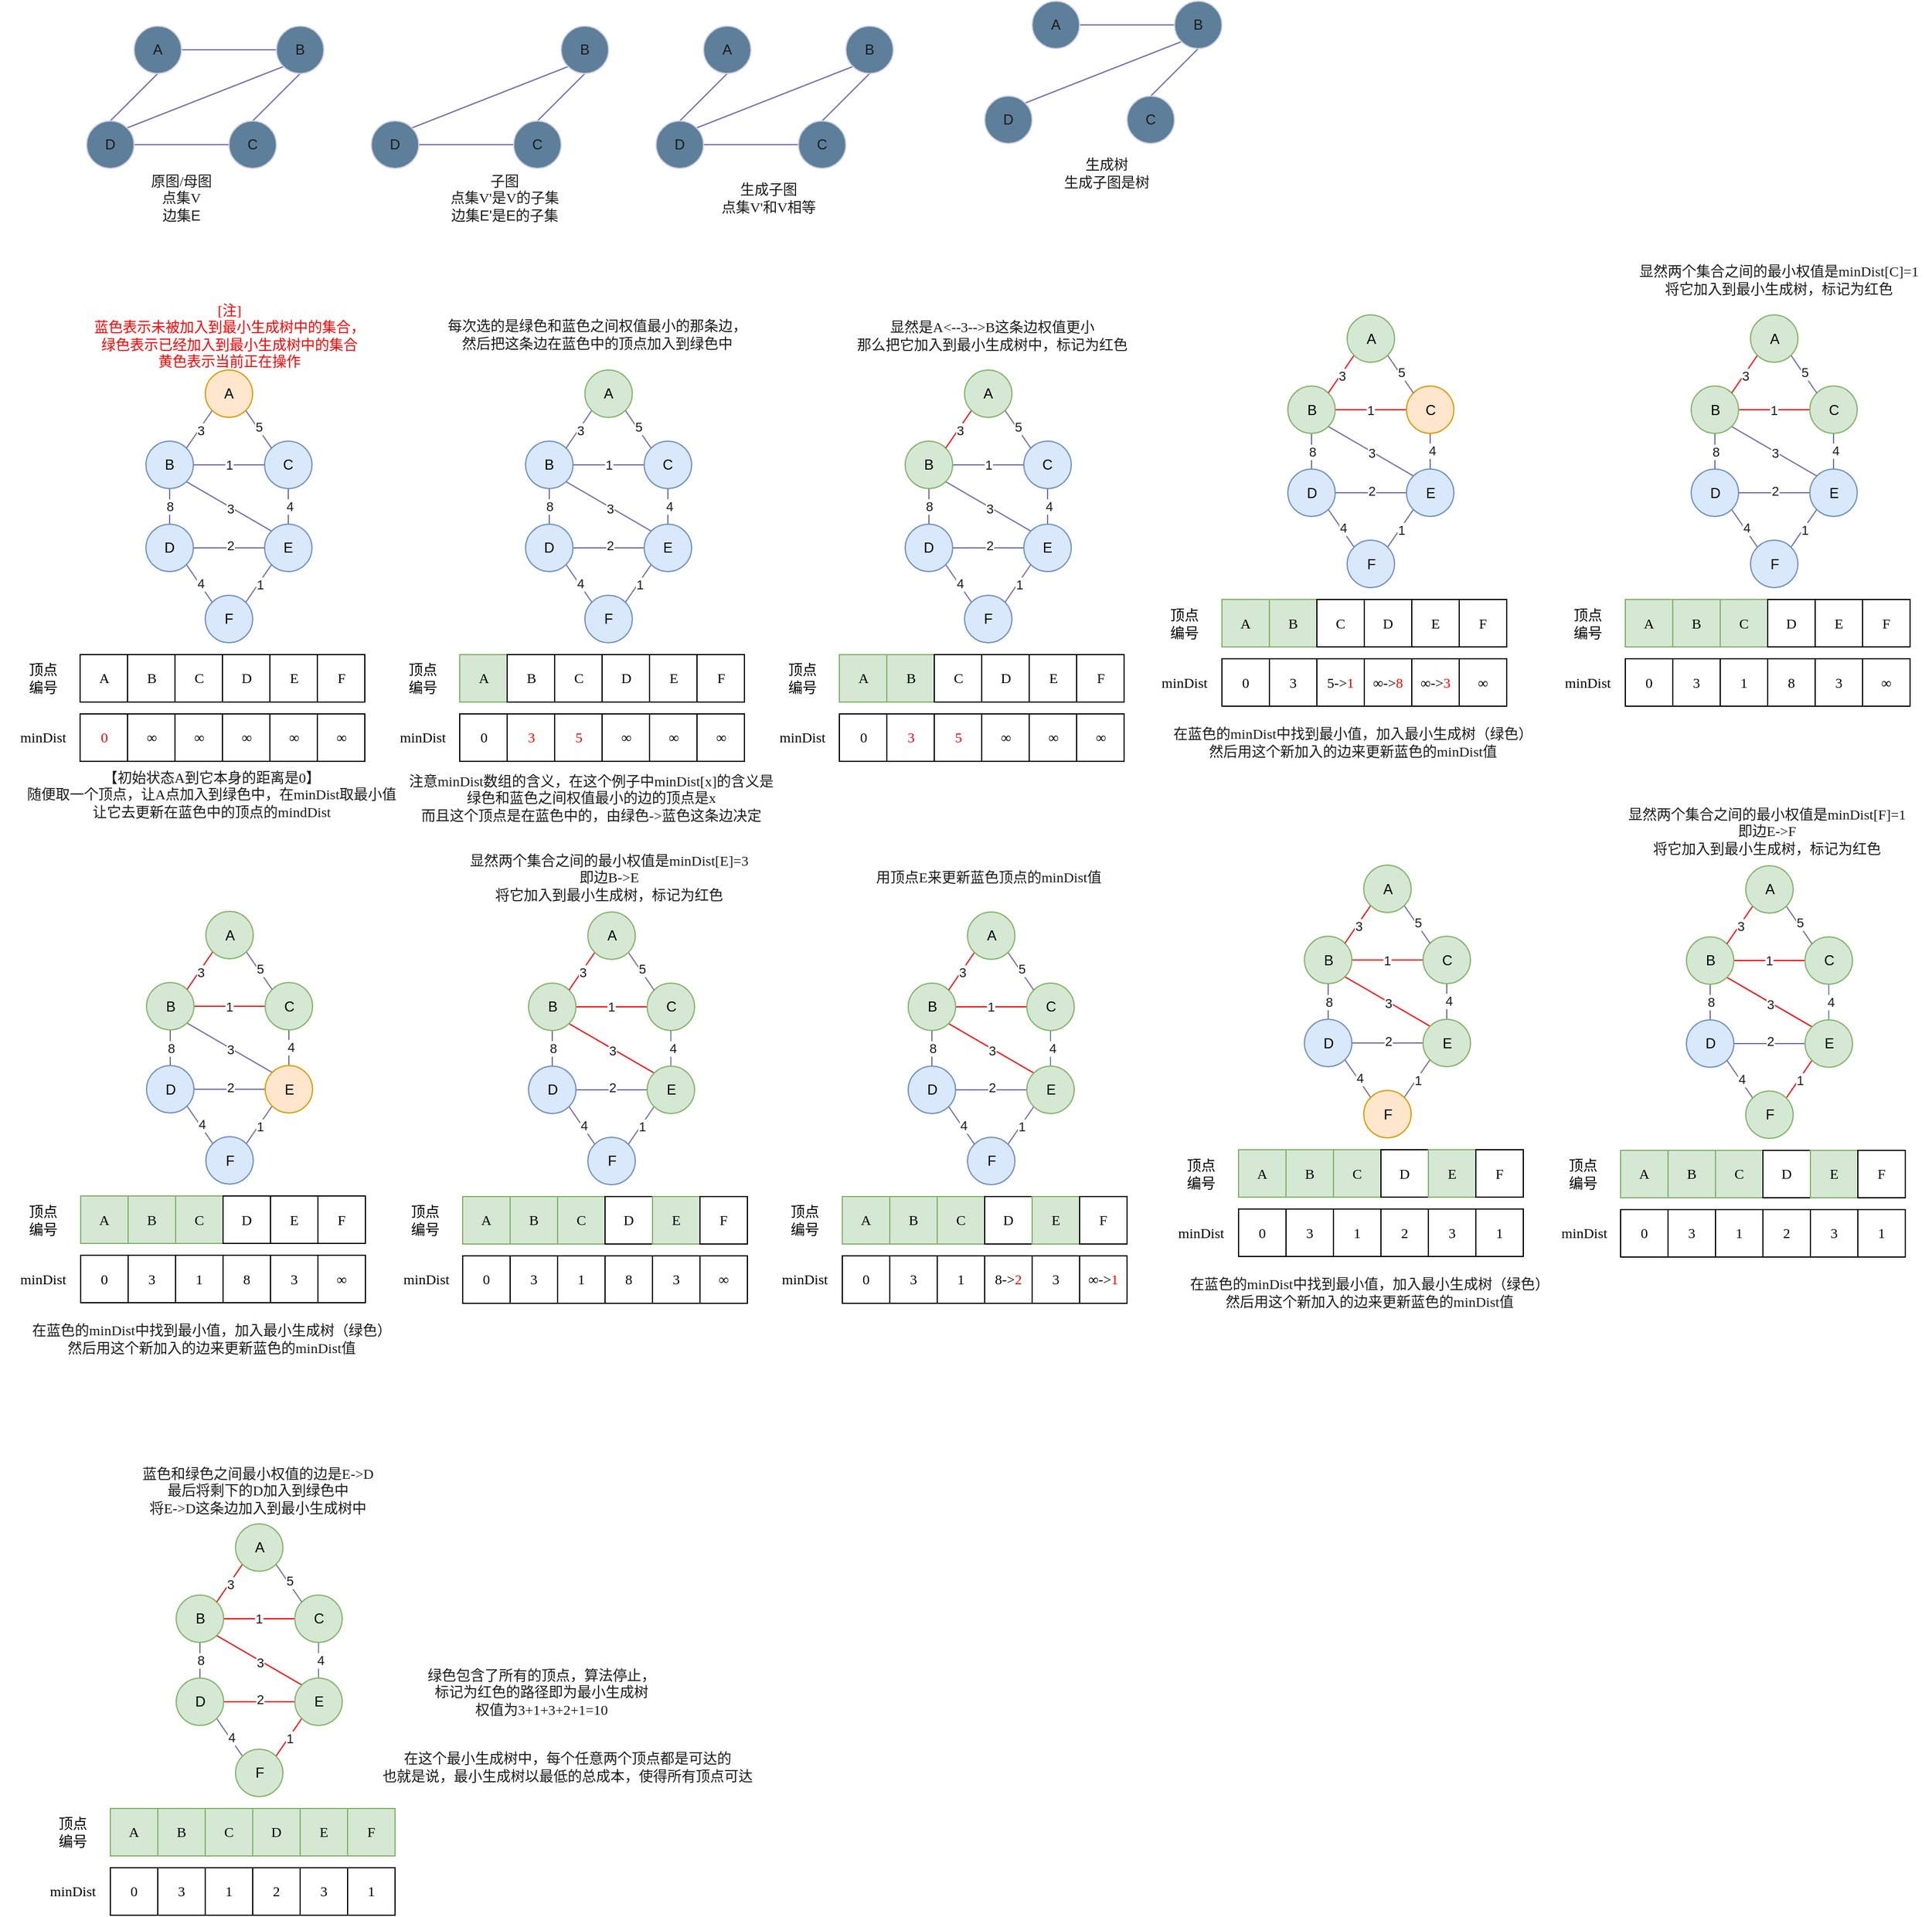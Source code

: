 <mxfile version="22.1.0" type="github" pages="3">
  <diagram name="第 1 页" id="YPvkgxc72pYJRDHyZyRr">
    <mxGraphModel dx="4053" dy="2160" grid="0" gridSize="10" guides="1" tooltips="1" connect="1" arrows="1" fold="1" page="1" pageScale="1" pageWidth="1654" pageHeight="2336" math="0" shadow="0">
      <root>
        <mxCell id="0" />
        <mxCell id="1" parent="0" />
        <mxCell id="_yBtyHJ39RuyEk72oxiZ-6" style="rounded=0;orthogonalLoop=1;jettySize=auto;html=1;exitX=1;exitY=0.5;exitDx=0;exitDy=0;endArrow=none;endFill=0;labelBackgroundColor=none;strokeColor=#736CA8;fontColor=default;" parent="1" source="_yBtyHJ39RuyEk72oxiZ-1" target="_yBtyHJ39RuyEk72oxiZ-2" edge="1">
          <mxGeometry relative="1" as="geometry" />
        </mxCell>
        <mxCell id="_yBtyHJ39RuyEk72oxiZ-8" style="rounded=0;orthogonalLoop=1;jettySize=auto;html=1;exitX=0.5;exitY=1;exitDx=0;exitDy=0;endArrow=none;endFill=0;entryX=0.5;entryY=0;entryDx=0;entryDy=0;labelBackgroundColor=none;strokeColor=#736CA8;fontColor=default;" parent="1" source="_yBtyHJ39RuyEk72oxiZ-1" target="_yBtyHJ39RuyEk72oxiZ-3" edge="1">
          <mxGeometry relative="1" as="geometry" />
        </mxCell>
        <mxCell id="_yBtyHJ39RuyEk72oxiZ-1" value="A" style="ellipse;whiteSpace=wrap;html=1;aspect=fixed;labelBackgroundColor=none;fillColor=#5D7F99;strokeColor=#D0CEE2;fontColor=#1A1A1A;" parent="1" vertex="1">
          <mxGeometry x="120" y="40" width="40" height="40" as="geometry" />
        </mxCell>
        <mxCell id="_yBtyHJ39RuyEk72oxiZ-7" style="rounded=0;orthogonalLoop=1;jettySize=auto;html=1;exitX=0.5;exitY=1;exitDx=0;exitDy=0;endArrow=none;endFill=0;labelBackgroundColor=none;strokeColor=#736CA8;fontColor=default;entryX=0.5;entryY=0;entryDx=0;entryDy=0;" parent="1" source="_yBtyHJ39RuyEk72oxiZ-2" target="_yBtyHJ39RuyEk72oxiZ-4" edge="1">
          <mxGeometry relative="1" as="geometry" />
        </mxCell>
        <mxCell id="_yBtyHJ39RuyEk72oxiZ-9" style="rounded=0;orthogonalLoop=1;jettySize=auto;html=1;exitX=0;exitY=1;exitDx=0;exitDy=0;entryX=1;entryY=0;entryDx=0;entryDy=0;endArrow=none;endFill=0;labelBackgroundColor=none;strokeColor=#736CA8;fontColor=default;" parent="1" source="_yBtyHJ39RuyEk72oxiZ-2" target="_yBtyHJ39RuyEk72oxiZ-3" edge="1">
          <mxGeometry relative="1" as="geometry" />
        </mxCell>
        <mxCell id="_yBtyHJ39RuyEk72oxiZ-2" value="B" style="ellipse;whiteSpace=wrap;html=1;aspect=fixed;labelBackgroundColor=none;fillColor=#5D7F99;strokeColor=#D0CEE2;fontColor=#1A1A1A;" parent="1" vertex="1">
          <mxGeometry x="240" y="40" width="40" height="40" as="geometry" />
        </mxCell>
        <mxCell id="_yBtyHJ39RuyEk72oxiZ-5" style="rounded=0;orthogonalLoop=1;jettySize=auto;html=1;exitX=1;exitY=0.5;exitDx=0;exitDy=0;entryX=0;entryY=0.5;entryDx=0;entryDy=0;endArrow=none;endFill=0;labelBackgroundColor=none;strokeColor=#736CA8;fontColor=default;" parent="1" source="_yBtyHJ39RuyEk72oxiZ-3" target="_yBtyHJ39RuyEk72oxiZ-4" edge="1">
          <mxGeometry relative="1" as="geometry" />
        </mxCell>
        <mxCell id="_yBtyHJ39RuyEk72oxiZ-3" value="D" style="ellipse;whiteSpace=wrap;html=1;aspect=fixed;labelBackgroundColor=none;fillColor=#5D7F99;strokeColor=#D0CEE2;fontColor=#1A1A1A;" parent="1" vertex="1">
          <mxGeometry x="80" y="120" width="40" height="40" as="geometry" />
        </mxCell>
        <mxCell id="_yBtyHJ39RuyEk72oxiZ-4" value="C" style="ellipse;whiteSpace=wrap;html=1;aspect=fixed;labelBackgroundColor=none;fillColor=#5D7F99;strokeColor=#D0CEE2;fontColor=#1A1A1A;" parent="1" vertex="1">
          <mxGeometry x="200" y="120" width="40" height="40" as="geometry" />
        </mxCell>
        <mxCell id="_yBtyHJ39RuyEk72oxiZ-13" style="rounded=0;orthogonalLoop=1;jettySize=auto;html=1;exitX=0.5;exitY=1;exitDx=0;exitDy=0;endArrow=none;endFill=0;labelBackgroundColor=none;strokeColor=#736CA8;fontColor=default;entryX=0.5;entryY=0;entryDx=0;entryDy=0;" parent="1" source="_yBtyHJ39RuyEk72oxiZ-15" target="_yBtyHJ39RuyEk72oxiZ-18" edge="1">
          <mxGeometry relative="1" as="geometry" />
        </mxCell>
        <mxCell id="_yBtyHJ39RuyEk72oxiZ-14" style="rounded=0;orthogonalLoop=1;jettySize=auto;html=1;exitX=0;exitY=1;exitDx=0;exitDy=0;entryX=1;entryY=0;entryDx=0;entryDy=0;endArrow=none;endFill=0;labelBackgroundColor=none;strokeColor=#736CA8;fontColor=default;" parent="1" source="_yBtyHJ39RuyEk72oxiZ-15" target="_yBtyHJ39RuyEk72oxiZ-17" edge="1">
          <mxGeometry relative="1" as="geometry" />
        </mxCell>
        <mxCell id="_yBtyHJ39RuyEk72oxiZ-15" value="B" style="ellipse;whiteSpace=wrap;html=1;aspect=fixed;labelBackgroundColor=none;fillColor=#5D7F99;strokeColor=#D0CEE2;fontColor=#1A1A1A;" parent="1" vertex="1">
          <mxGeometry x="480" y="40" width="40" height="40" as="geometry" />
        </mxCell>
        <mxCell id="_yBtyHJ39RuyEk72oxiZ-16" style="rounded=0;orthogonalLoop=1;jettySize=auto;html=1;exitX=1;exitY=0.5;exitDx=0;exitDy=0;entryX=0;entryY=0.5;entryDx=0;entryDy=0;endArrow=none;endFill=0;labelBackgroundColor=none;strokeColor=#736CA8;fontColor=default;" parent="1" source="_yBtyHJ39RuyEk72oxiZ-17" target="_yBtyHJ39RuyEk72oxiZ-18" edge="1">
          <mxGeometry relative="1" as="geometry" />
        </mxCell>
        <mxCell id="_yBtyHJ39RuyEk72oxiZ-17" value="D" style="ellipse;whiteSpace=wrap;html=1;aspect=fixed;labelBackgroundColor=none;fillColor=#5D7F99;strokeColor=#D0CEE2;fontColor=#1A1A1A;" parent="1" vertex="1">
          <mxGeometry x="320" y="120" width="40" height="40" as="geometry" />
        </mxCell>
        <mxCell id="_yBtyHJ39RuyEk72oxiZ-18" value="C" style="ellipse;whiteSpace=wrap;html=1;aspect=fixed;labelBackgroundColor=none;fillColor=#5D7F99;strokeColor=#D0CEE2;fontColor=#1A1A1A;" parent="1" vertex="1">
          <mxGeometry x="440" y="120" width="40" height="40" as="geometry" />
        </mxCell>
        <mxCell id="_yBtyHJ39RuyEk72oxiZ-20" style="rounded=0;orthogonalLoop=1;jettySize=auto;html=1;exitX=0.5;exitY=1;exitDx=0;exitDy=0;endArrow=none;endFill=0;entryX=0.5;entryY=0;entryDx=0;entryDy=0;labelBackgroundColor=none;strokeColor=#736CA8;fontColor=default;" parent="1" source="_yBtyHJ39RuyEk72oxiZ-21" target="_yBtyHJ39RuyEk72oxiZ-26" edge="1">
          <mxGeometry relative="1" as="geometry" />
        </mxCell>
        <mxCell id="_yBtyHJ39RuyEk72oxiZ-21" value="A" style="ellipse;whiteSpace=wrap;html=1;aspect=fixed;labelBackgroundColor=none;fillColor=#5D7F99;strokeColor=#D0CEE2;fontColor=#1A1A1A;" parent="1" vertex="1">
          <mxGeometry x="600" y="40" width="40" height="40" as="geometry" />
        </mxCell>
        <mxCell id="_yBtyHJ39RuyEk72oxiZ-22" style="rounded=0;orthogonalLoop=1;jettySize=auto;html=1;exitX=0.5;exitY=1;exitDx=0;exitDy=0;endArrow=none;endFill=0;labelBackgroundColor=none;strokeColor=#736CA8;fontColor=default;entryX=0.5;entryY=0;entryDx=0;entryDy=0;" parent="1" source="_yBtyHJ39RuyEk72oxiZ-24" target="_yBtyHJ39RuyEk72oxiZ-27" edge="1">
          <mxGeometry relative="1" as="geometry" />
        </mxCell>
        <mxCell id="_yBtyHJ39RuyEk72oxiZ-23" style="rounded=0;orthogonalLoop=1;jettySize=auto;html=1;exitX=0;exitY=1;exitDx=0;exitDy=0;entryX=1;entryY=0;entryDx=0;entryDy=0;endArrow=none;endFill=0;labelBackgroundColor=none;strokeColor=#736CA8;fontColor=default;" parent="1" source="_yBtyHJ39RuyEk72oxiZ-24" target="_yBtyHJ39RuyEk72oxiZ-26" edge="1">
          <mxGeometry relative="1" as="geometry" />
        </mxCell>
        <mxCell id="_yBtyHJ39RuyEk72oxiZ-24" value="B" style="ellipse;whiteSpace=wrap;html=1;aspect=fixed;labelBackgroundColor=none;fillColor=#5D7F99;strokeColor=#D0CEE2;fontColor=#1A1A1A;" parent="1" vertex="1">
          <mxGeometry x="720" y="40" width="40" height="40" as="geometry" />
        </mxCell>
        <mxCell id="_yBtyHJ39RuyEk72oxiZ-25" style="rounded=0;orthogonalLoop=1;jettySize=auto;html=1;exitX=1;exitY=0.5;exitDx=0;exitDy=0;entryX=0;entryY=0.5;entryDx=0;entryDy=0;endArrow=none;endFill=0;labelBackgroundColor=none;strokeColor=#736CA8;fontColor=default;" parent="1" source="_yBtyHJ39RuyEk72oxiZ-26" target="_yBtyHJ39RuyEk72oxiZ-27" edge="1">
          <mxGeometry relative="1" as="geometry" />
        </mxCell>
        <mxCell id="_yBtyHJ39RuyEk72oxiZ-26" value="D" style="ellipse;whiteSpace=wrap;html=1;aspect=fixed;labelBackgroundColor=none;fillColor=#5D7F99;strokeColor=#D0CEE2;fontColor=#1A1A1A;" parent="1" vertex="1">
          <mxGeometry x="560" y="120" width="40" height="40" as="geometry" />
        </mxCell>
        <mxCell id="_yBtyHJ39RuyEk72oxiZ-27" value="C" style="ellipse;whiteSpace=wrap;html=1;aspect=fixed;labelBackgroundColor=none;fillColor=#5D7F99;strokeColor=#D0CEE2;fontColor=#1A1A1A;" parent="1" vertex="1">
          <mxGeometry x="680" y="120" width="40" height="40" as="geometry" />
        </mxCell>
        <mxCell id="_yBtyHJ39RuyEk72oxiZ-28" value="&lt;font face=&quot;Hei&quot;&gt;原图/母图&lt;br&gt;点集V&lt;br&gt;边集&lt;/font&gt;E&lt;font face=&quot;Hei&quot;&gt;&lt;br&gt;&lt;/font&gt;" style="text;html=1;strokeColor=none;fillColor=none;align=center;verticalAlign=middle;whiteSpace=wrap;rounded=0;fontColor=#1A1A1A;" parent="1" vertex="1">
          <mxGeometry x="130" y="170" width="60" height="30" as="geometry" />
        </mxCell>
        <mxCell id="_yBtyHJ39RuyEk72oxiZ-29" value="&lt;font face=&quot;Hei&quot;&gt;子图&lt;br&gt;点集V&#39;是V的子集&lt;br&gt;&lt;/font&gt;边集E&#39;是E的子集&lt;font face=&quot;Hei&quot;&gt;&lt;br&gt;&lt;/font&gt;" style="text;html=1;strokeColor=none;fillColor=none;align=center;verticalAlign=middle;whiteSpace=wrap;rounded=0;fontColor=#1A1A1A;" parent="1" vertex="1">
          <mxGeometry x="370" y="170" width="125" height="30" as="geometry" />
        </mxCell>
        <mxCell id="_yBtyHJ39RuyEk72oxiZ-30" value="&lt;font face=&quot;Hei&quot;&gt;生成子图&lt;br&gt;点集V&#39;和V相等&lt;br&gt;&lt;/font&gt;" style="text;html=1;strokeColor=none;fillColor=none;align=center;verticalAlign=middle;whiteSpace=wrap;rounded=0;fontColor=#1A1A1A;" parent="1" vertex="1">
          <mxGeometry x="610" y="170" width="90" height="30" as="geometry" />
        </mxCell>
        <mxCell id="_yBtyHJ39RuyEk72oxiZ-39" value="&lt;font face=&quot;Hei&quot;&gt;生成树&lt;br&gt;生成子图是树&lt;br&gt;&lt;/font&gt;" style="text;html=1;strokeColor=none;fillColor=none;align=center;verticalAlign=middle;whiteSpace=wrap;rounded=0;fontColor=#1A1A1A;" parent="1" vertex="1">
          <mxGeometry x="877" y="149" width="126" height="30" as="geometry" />
        </mxCell>
        <mxCell id="_yBtyHJ39RuyEk72oxiZ-40" style="rounded=0;orthogonalLoop=1;jettySize=auto;html=1;exitX=1;exitY=0.5;exitDx=0;exitDy=0;endArrow=none;endFill=0;labelBackgroundColor=none;strokeColor=#736CA8;fontColor=default;" parent="1" source="_yBtyHJ39RuyEk72oxiZ-42" target="_yBtyHJ39RuyEk72oxiZ-45" edge="1">
          <mxGeometry relative="1" as="geometry" />
        </mxCell>
        <mxCell id="_yBtyHJ39RuyEk72oxiZ-42" value="A" style="ellipse;whiteSpace=wrap;html=1;aspect=fixed;labelBackgroundColor=none;fillColor=#5D7F99;strokeColor=#D0CEE2;fontColor=#1A1A1A;" parent="1" vertex="1">
          <mxGeometry x="877" y="19" width="40" height="40" as="geometry" />
        </mxCell>
        <mxCell id="_yBtyHJ39RuyEk72oxiZ-43" style="rounded=0;orthogonalLoop=1;jettySize=auto;html=1;exitX=0.5;exitY=1;exitDx=0;exitDy=0;endArrow=none;endFill=0;labelBackgroundColor=none;strokeColor=#736CA8;fontColor=default;entryX=0.5;entryY=0;entryDx=0;entryDy=0;" parent="1" source="_yBtyHJ39RuyEk72oxiZ-45" target="_yBtyHJ39RuyEk72oxiZ-48" edge="1">
          <mxGeometry relative="1" as="geometry" />
        </mxCell>
        <mxCell id="_yBtyHJ39RuyEk72oxiZ-44" style="rounded=0;orthogonalLoop=1;jettySize=auto;html=1;exitX=0;exitY=1;exitDx=0;exitDy=0;entryX=1;entryY=0;entryDx=0;entryDy=0;endArrow=none;endFill=0;labelBackgroundColor=none;strokeColor=#736CA8;fontColor=default;" parent="1" source="_yBtyHJ39RuyEk72oxiZ-45" target="_yBtyHJ39RuyEk72oxiZ-47" edge="1">
          <mxGeometry relative="1" as="geometry" />
        </mxCell>
        <mxCell id="_yBtyHJ39RuyEk72oxiZ-45" value="B" style="ellipse;whiteSpace=wrap;html=1;aspect=fixed;labelBackgroundColor=none;fillColor=#5D7F99;strokeColor=#D0CEE2;fontColor=#1A1A1A;" parent="1" vertex="1">
          <mxGeometry x="997" y="19" width="40" height="40" as="geometry" />
        </mxCell>
        <mxCell id="_yBtyHJ39RuyEk72oxiZ-47" value="D" style="ellipse;whiteSpace=wrap;html=1;aspect=fixed;labelBackgroundColor=none;fillColor=#5D7F99;strokeColor=#D0CEE2;fontColor=#1A1A1A;" parent="1" vertex="1">
          <mxGeometry x="837" y="99" width="40" height="40" as="geometry" />
        </mxCell>
        <mxCell id="_yBtyHJ39RuyEk72oxiZ-48" value="C" style="ellipse;whiteSpace=wrap;html=1;aspect=fixed;labelBackgroundColor=none;fillColor=#5D7F99;strokeColor=#D0CEE2;fontColor=#1A1A1A;" parent="1" vertex="1">
          <mxGeometry x="957" y="99" width="40" height="40" as="geometry" />
        </mxCell>
        <mxCell id="_yBtyHJ39RuyEk72oxiZ-57" style="rounded=0;orthogonalLoop=1;jettySize=auto;html=1;exitX=1;exitY=1;exitDx=0;exitDy=0;entryX=0;entryY=0;entryDx=0;entryDy=0;strokeColor=#736CA8;fontColor=#1A1A1A;endArrow=none;endFill=0;" parent="1" source="_yBtyHJ39RuyEk72oxiZ-50" target="_yBtyHJ39RuyEk72oxiZ-55" edge="1">
          <mxGeometry relative="1" as="geometry" />
        </mxCell>
        <mxCell id="_yBtyHJ39RuyEk72oxiZ-70" value="3" style="edgeLabel;html=1;align=center;verticalAlign=middle;resizable=0;points=[];fontColor=#1A1A1A;" parent="_yBtyHJ39RuyEk72oxiZ-57" vertex="1" connectable="0">
          <mxGeometry x="0.019" y="-1" relative="1" as="geometry">
            <mxPoint as="offset" />
          </mxGeometry>
        </mxCell>
        <mxCell id="_yBtyHJ39RuyEk72oxiZ-58" style="rounded=0;orthogonalLoop=1;jettySize=auto;html=1;exitX=1;exitY=0.5;exitDx=0;exitDy=0;entryX=0;entryY=0.5;entryDx=0;entryDy=0;strokeColor=#736CA8;fontColor=#1A1A1A;endArrow=none;endFill=0;" parent="1" source="_yBtyHJ39RuyEk72oxiZ-50" target="_yBtyHJ39RuyEk72oxiZ-52" edge="1">
          <mxGeometry relative="1" as="geometry" />
        </mxCell>
        <mxCell id="_yBtyHJ39RuyEk72oxiZ-68" value="1" style="edgeLabel;html=1;align=center;verticalAlign=middle;resizable=0;points=[];fontColor=#1A1A1A;" parent="_yBtyHJ39RuyEk72oxiZ-58" vertex="1" connectable="0">
          <mxGeometry x="-0.021" relative="1" as="geometry">
            <mxPoint as="offset" />
          </mxGeometry>
        </mxCell>
        <mxCell id="_yBtyHJ39RuyEk72oxiZ-64" style="rounded=0;orthogonalLoop=1;jettySize=auto;html=1;exitX=0.5;exitY=1;exitDx=0;exitDy=0;entryX=0.5;entryY=0;entryDx=0;entryDy=0;strokeColor=#736CA8;fontColor=#1A1A1A;endArrow=none;endFill=0;" parent="1" source="_yBtyHJ39RuyEk72oxiZ-50" target="_yBtyHJ39RuyEk72oxiZ-54" edge="1">
          <mxGeometry relative="1" as="geometry" />
        </mxCell>
        <mxCell id="_yBtyHJ39RuyEk72oxiZ-69" value="8" style="edgeLabel;html=1;align=center;verticalAlign=middle;resizable=0;points=[];fontColor=#1A1A1A;" parent="_yBtyHJ39RuyEk72oxiZ-64" vertex="1" connectable="0">
          <mxGeometry x="0.009" relative="1" as="geometry">
            <mxPoint as="offset" />
          </mxGeometry>
        </mxCell>
        <mxCell id="_yBtyHJ39RuyEk72oxiZ-50" value="B" style="ellipse;whiteSpace=wrap;html=1;aspect=fixed;strokeColor=#6c8ebf;fillColor=#dae8fc;" parent="1" vertex="1">
          <mxGeometry x="130" y="390" width="40" height="40" as="geometry" />
        </mxCell>
        <mxCell id="_yBtyHJ39RuyEk72oxiZ-65" style="rounded=0;orthogonalLoop=1;jettySize=auto;html=1;exitX=0.5;exitY=1;exitDx=0;exitDy=0;entryX=0.5;entryY=0;entryDx=0;entryDy=0;strokeColor=#736CA8;fontColor=#1A1A1A;endArrow=none;endFill=0;" parent="1" source="_yBtyHJ39RuyEk72oxiZ-52" target="_yBtyHJ39RuyEk72oxiZ-55" edge="1">
          <mxGeometry relative="1" as="geometry" />
        </mxCell>
        <mxCell id="_yBtyHJ39RuyEk72oxiZ-71" value="4" style="edgeLabel;html=1;align=center;verticalAlign=middle;resizable=0;points=[];fontColor=#1A1A1A;" parent="_yBtyHJ39RuyEk72oxiZ-65" vertex="1" connectable="0">
          <mxGeometry x="-0.021" y="1" relative="1" as="geometry">
            <mxPoint as="offset" />
          </mxGeometry>
        </mxCell>
        <mxCell id="_yBtyHJ39RuyEk72oxiZ-52" value="C" style="ellipse;whiteSpace=wrap;html=1;aspect=fixed;strokeColor=#6c8ebf;fillColor=#dae8fc;" parent="1" vertex="1">
          <mxGeometry x="230" y="390" width="40" height="40" as="geometry" />
        </mxCell>
        <mxCell id="_yBtyHJ39RuyEk72oxiZ-62" style="rounded=0;orthogonalLoop=1;jettySize=auto;html=1;exitX=0;exitY=1;exitDx=0;exitDy=0;entryX=1;entryY=0;entryDx=0;entryDy=0;strokeColor=#736CA8;fontColor=#1A1A1A;endArrow=none;endFill=0;" parent="1" source="_yBtyHJ39RuyEk72oxiZ-53" target="_yBtyHJ39RuyEk72oxiZ-50" edge="1">
          <mxGeometry relative="1" as="geometry" />
        </mxCell>
        <mxCell id="_yBtyHJ39RuyEk72oxiZ-66" value="3" style="edgeLabel;html=1;align=center;verticalAlign=middle;resizable=0;points=[];fontColor=#1A1A1A;" parent="_yBtyHJ39RuyEk72oxiZ-62" vertex="1" connectable="0">
          <mxGeometry x="0.004" y="1" relative="1" as="geometry">
            <mxPoint as="offset" />
          </mxGeometry>
        </mxCell>
        <mxCell id="_yBtyHJ39RuyEk72oxiZ-63" style="rounded=0;orthogonalLoop=1;jettySize=auto;html=1;exitX=1;exitY=1;exitDx=0;exitDy=0;entryX=0;entryY=0;entryDx=0;entryDy=0;strokeColor=#736CA8;fontColor=#1A1A1A;endArrow=none;endFill=0;" parent="1" source="_yBtyHJ39RuyEk72oxiZ-53" target="_yBtyHJ39RuyEk72oxiZ-52" edge="1">
          <mxGeometry relative="1" as="geometry" />
        </mxCell>
        <mxCell id="_yBtyHJ39RuyEk72oxiZ-67" value="5" style="edgeLabel;html=1;align=center;verticalAlign=middle;resizable=0;points=[];fontColor=#1A1A1A;" parent="_yBtyHJ39RuyEk72oxiZ-63" vertex="1" connectable="0">
          <mxGeometry x="-0.077" y="1" relative="1" as="geometry">
            <mxPoint as="offset" />
          </mxGeometry>
        </mxCell>
        <mxCell id="_yBtyHJ39RuyEk72oxiZ-53" value="A" style="ellipse;whiteSpace=wrap;html=1;aspect=fixed;strokeColor=#d79b00;fillColor=#ffe6cc;" parent="1" vertex="1">
          <mxGeometry x="180" y="330" width="40" height="40" as="geometry" />
        </mxCell>
        <mxCell id="_yBtyHJ39RuyEk72oxiZ-59" style="rounded=0;orthogonalLoop=1;jettySize=auto;html=1;exitX=1;exitY=0.5;exitDx=0;exitDy=0;entryX=0;entryY=0.5;entryDx=0;entryDy=0;strokeColor=#736CA8;fontColor=#1A1A1A;endArrow=none;endFill=0;" parent="1" source="_yBtyHJ39RuyEk72oxiZ-54" target="_yBtyHJ39RuyEk72oxiZ-55" edge="1">
          <mxGeometry relative="1" as="geometry" />
        </mxCell>
        <mxCell id="_yBtyHJ39RuyEk72oxiZ-72" value="2" style="edgeLabel;html=1;align=center;verticalAlign=middle;resizable=0;points=[];fontColor=#1A1A1A;" parent="_yBtyHJ39RuyEk72oxiZ-59" vertex="1" connectable="0">
          <mxGeometry x="0.009" y="2" relative="1" as="geometry">
            <mxPoint as="offset" />
          </mxGeometry>
        </mxCell>
        <mxCell id="_yBtyHJ39RuyEk72oxiZ-60" style="rounded=0;orthogonalLoop=1;jettySize=auto;html=1;exitX=1;exitY=1;exitDx=0;exitDy=0;entryX=0;entryY=0;entryDx=0;entryDy=0;strokeColor=#736CA8;fontColor=#1A1A1A;endArrow=none;endFill=0;" parent="1" source="_yBtyHJ39RuyEk72oxiZ-54" target="_yBtyHJ39RuyEk72oxiZ-56" edge="1">
          <mxGeometry relative="1" as="geometry" />
        </mxCell>
        <mxCell id="_yBtyHJ39RuyEk72oxiZ-73" value="4" style="edgeLabel;html=1;align=center;verticalAlign=middle;resizable=0;points=[];fontColor=#1A1A1A;" parent="_yBtyHJ39RuyEk72oxiZ-60" vertex="1" connectable="0">
          <mxGeometry x="0.008" y="1" relative="1" as="geometry">
            <mxPoint as="offset" />
          </mxGeometry>
        </mxCell>
        <mxCell id="_yBtyHJ39RuyEk72oxiZ-54" value="D" style="ellipse;whiteSpace=wrap;html=1;aspect=fixed;strokeColor=#6c8ebf;fillColor=#dae8fc;" parent="1" vertex="1">
          <mxGeometry x="130" y="460" width="40" height="40" as="geometry" />
        </mxCell>
        <mxCell id="_yBtyHJ39RuyEk72oxiZ-61" style="rounded=0;orthogonalLoop=1;jettySize=auto;html=1;exitX=0;exitY=1;exitDx=0;exitDy=0;entryX=1;entryY=0;entryDx=0;entryDy=0;strokeColor=#736CA8;fontColor=#1A1A1A;endArrow=none;endFill=0;" parent="1" source="_yBtyHJ39RuyEk72oxiZ-55" target="_yBtyHJ39RuyEk72oxiZ-56" edge="1">
          <mxGeometry relative="1" as="geometry" />
        </mxCell>
        <mxCell id="_yBtyHJ39RuyEk72oxiZ-74" value="1" style="edgeLabel;html=1;align=center;verticalAlign=middle;resizable=0;points=[];fontColor=#1A1A1A;" parent="_yBtyHJ39RuyEk72oxiZ-61" vertex="1" connectable="0">
          <mxGeometry x="0.017" y="1" relative="1" as="geometry">
            <mxPoint as="offset" />
          </mxGeometry>
        </mxCell>
        <mxCell id="_yBtyHJ39RuyEk72oxiZ-55" value="E" style="ellipse;whiteSpace=wrap;html=1;aspect=fixed;strokeColor=#6c8ebf;fillColor=#dae8fc;" parent="1" vertex="1">
          <mxGeometry x="230" y="460" width="40" height="40" as="geometry" />
        </mxCell>
        <mxCell id="_yBtyHJ39RuyEk72oxiZ-56" value="F" style="ellipse;whiteSpace=wrap;html=1;aspect=fixed;strokeColor=#6c8ebf;fillColor=#dae8fc;" parent="1" vertex="1">
          <mxGeometry x="180" y="520" width="40" height="40" as="geometry" />
        </mxCell>
        <mxCell id="_yBtyHJ39RuyEk72oxiZ-75" value="&lt;font color=&quot;#ff0000&quot; face=&quot;Hei&quot;&gt;[注]&lt;br&gt;蓝色表示未被加入到最小生成树中的集合，&lt;br&gt;绿色表示已经加入到最小生成树中的集合&lt;br&gt;黄色表示当前正在操作&lt;br&gt;&lt;/font&gt;" style="text;html=1;align=center;verticalAlign=middle;resizable=0;points=[];autosize=1;strokeColor=none;fillColor=none;fontColor=#1A1A1A;" parent="1" vertex="1">
          <mxGeometry x="77" y="265" width="246" height="72" as="geometry" />
        </mxCell>
        <mxCell id="_yBtyHJ39RuyEk72oxiZ-76" value="&lt;font&gt;A&lt;/font&gt;" style="rounded=0;whiteSpace=wrap;html=1;fontFamily=Menlo;labelBackgroundColor=none;" parent="1" vertex="1">
          <mxGeometry x="74.5" y="570" width="40" height="40" as="geometry" />
        </mxCell>
        <mxCell id="_yBtyHJ39RuyEk72oxiZ-77" value="B" style="rounded=0;whiteSpace=wrap;html=1;fontFamily=Menlo;labelBackgroundColor=none;" parent="1" vertex="1">
          <mxGeometry x="114.5" y="570" width="40" height="40" as="geometry" />
        </mxCell>
        <mxCell id="_yBtyHJ39RuyEk72oxiZ-78" value="C" style="rounded=0;whiteSpace=wrap;html=1;fontFamily=Menlo;labelBackgroundColor=none;" parent="1" vertex="1">
          <mxGeometry x="154.5" y="570" width="40" height="40" as="geometry" />
        </mxCell>
        <mxCell id="_yBtyHJ39RuyEk72oxiZ-79" value="&lt;font&gt;D&lt;/font&gt;" style="rounded=0;whiteSpace=wrap;html=1;fontFamily=Menlo;labelBackgroundColor=none;" parent="1" vertex="1">
          <mxGeometry x="194.5" y="570" width="40" height="40" as="geometry" />
        </mxCell>
        <mxCell id="_yBtyHJ39RuyEk72oxiZ-80" value="E" style="rounded=0;whiteSpace=wrap;html=1;fontFamily=Menlo;labelBackgroundColor=none;" parent="1" vertex="1">
          <mxGeometry x="234.5" y="570" width="40" height="40" as="geometry" />
        </mxCell>
        <mxCell id="_yBtyHJ39RuyEk72oxiZ-81" value="&lt;font&gt;F&lt;/font&gt;" style="rounded=0;whiteSpace=wrap;html=1;fontFamily=Menlo;labelBackgroundColor=none;" parent="1" vertex="1">
          <mxGeometry x="274.5" y="570" width="40" height="40" as="geometry" />
        </mxCell>
        <mxCell id="_yBtyHJ39RuyEk72oxiZ-82" value="∞" style="rounded=0;whiteSpace=wrap;html=1;fontFamily=Menlo;labelBackgroundColor=none;" parent="1" vertex="1">
          <mxGeometry x="114.5" y="620" width="40" height="40" as="geometry" />
        </mxCell>
        <mxCell id="_yBtyHJ39RuyEk72oxiZ-83" value="∞" style="rounded=0;whiteSpace=wrap;html=1;fontFamily=Menlo;labelBackgroundColor=none;" parent="1" vertex="1">
          <mxGeometry x="154.5" y="620" width="40" height="40" as="geometry" />
        </mxCell>
        <mxCell id="_yBtyHJ39RuyEk72oxiZ-84" value="∞" style="rounded=0;whiteSpace=wrap;html=1;fontFamily=Menlo;labelBackgroundColor=none;" parent="1" vertex="1">
          <mxGeometry x="194.5" y="620" width="40" height="40" as="geometry" />
        </mxCell>
        <mxCell id="_yBtyHJ39RuyEk72oxiZ-85" value="∞" style="rounded=0;whiteSpace=wrap;html=1;fontFamily=Menlo;labelBackgroundColor=none;" parent="1" vertex="1">
          <mxGeometry x="234.5" y="620" width="40" height="40" as="geometry" />
        </mxCell>
        <mxCell id="_yBtyHJ39RuyEk72oxiZ-86" value="∞" style="rounded=0;whiteSpace=wrap;html=1;fontFamily=Menlo;labelBackgroundColor=none;" parent="1" vertex="1">
          <mxGeometry x="274.5" y="620" width="40" height="40" as="geometry" />
        </mxCell>
        <mxCell id="_yBtyHJ39RuyEk72oxiZ-87" value="&lt;font color=&quot;#ff0000&quot;&gt;0&lt;/font&gt;" style="rounded=0;whiteSpace=wrap;html=1;fontFamily=Menlo;labelBackgroundColor=none;" parent="1" vertex="1">
          <mxGeometry x="74.5" y="620" width="40" height="40" as="geometry" />
        </mxCell>
        <mxCell id="_yBtyHJ39RuyEk72oxiZ-88" value="minDist" style="text;html=1;align=center;verticalAlign=middle;resizable=0;points=[];autosize=1;fontFamily=Menlo;labelBackgroundColor=none;rounded=0;" parent="1" vertex="1">
          <mxGeometry x="7.5" y="625" width="70" height="30" as="geometry" />
        </mxCell>
        <mxCell id="_yBtyHJ39RuyEk72oxiZ-89" value="顶点&lt;br&gt;编号" style="text;html=1;align=center;verticalAlign=middle;resizable=0;points=[];autosize=1;fontFamily=Console;labelBackgroundColor=none;rounded=0;" parent="1" vertex="1">
          <mxGeometry x="17.5" y="570" width="50" height="40" as="geometry" />
        </mxCell>
        <mxCell id="_yBtyHJ39RuyEk72oxiZ-91" style="rounded=0;orthogonalLoop=1;jettySize=auto;html=1;exitX=1;exitY=1;exitDx=0;exitDy=0;entryX=0;entryY=0;entryDx=0;entryDy=0;strokeColor=#736CA8;fontColor=#1A1A1A;endArrow=none;endFill=0;" parent="1" source="_yBtyHJ39RuyEk72oxiZ-97" target="_yBtyHJ39RuyEk72oxiZ-113" edge="1">
          <mxGeometry relative="1" as="geometry" />
        </mxCell>
        <mxCell id="_yBtyHJ39RuyEk72oxiZ-92" value="3" style="edgeLabel;html=1;align=center;verticalAlign=middle;resizable=0;points=[];fontColor=#1A1A1A;" parent="_yBtyHJ39RuyEk72oxiZ-91" vertex="1" connectable="0">
          <mxGeometry x="0.019" y="-1" relative="1" as="geometry">
            <mxPoint as="offset" />
          </mxGeometry>
        </mxCell>
        <mxCell id="_yBtyHJ39RuyEk72oxiZ-93" style="rounded=0;orthogonalLoop=1;jettySize=auto;html=1;exitX=1;exitY=0.5;exitDx=0;exitDy=0;entryX=0;entryY=0.5;entryDx=0;entryDy=0;strokeColor=#736CA8;fontColor=#1A1A1A;endArrow=none;endFill=0;" parent="1" source="_yBtyHJ39RuyEk72oxiZ-97" target="_yBtyHJ39RuyEk72oxiZ-100" edge="1">
          <mxGeometry relative="1" as="geometry" />
        </mxCell>
        <mxCell id="_yBtyHJ39RuyEk72oxiZ-94" value="1" style="edgeLabel;html=1;align=center;verticalAlign=middle;resizable=0;points=[];fontColor=#1A1A1A;" parent="_yBtyHJ39RuyEk72oxiZ-93" vertex="1" connectable="0">
          <mxGeometry x="-0.021" relative="1" as="geometry">
            <mxPoint as="offset" />
          </mxGeometry>
        </mxCell>
        <mxCell id="_yBtyHJ39RuyEk72oxiZ-95" style="rounded=0;orthogonalLoop=1;jettySize=auto;html=1;exitX=0.5;exitY=1;exitDx=0;exitDy=0;entryX=0.5;entryY=0;entryDx=0;entryDy=0;strokeColor=#736CA8;fontColor=#1A1A1A;endArrow=none;endFill=0;" parent="1" source="_yBtyHJ39RuyEk72oxiZ-97" target="_yBtyHJ39RuyEk72oxiZ-110" edge="1">
          <mxGeometry relative="1" as="geometry" />
        </mxCell>
        <mxCell id="_yBtyHJ39RuyEk72oxiZ-96" value="8" style="edgeLabel;html=1;align=center;verticalAlign=middle;resizable=0;points=[];fontColor=#1A1A1A;" parent="_yBtyHJ39RuyEk72oxiZ-95" vertex="1" connectable="0">
          <mxGeometry x="0.009" relative="1" as="geometry">
            <mxPoint as="offset" />
          </mxGeometry>
        </mxCell>
        <mxCell id="_yBtyHJ39RuyEk72oxiZ-97" value="B" style="ellipse;whiteSpace=wrap;html=1;aspect=fixed;strokeColor=#6c8ebf;fillColor=#dae8fc;" parent="1" vertex="1">
          <mxGeometry x="450" y="390" width="40" height="40" as="geometry" />
        </mxCell>
        <mxCell id="_yBtyHJ39RuyEk72oxiZ-98" style="rounded=0;orthogonalLoop=1;jettySize=auto;html=1;exitX=0.5;exitY=1;exitDx=0;exitDy=0;entryX=0.5;entryY=0;entryDx=0;entryDy=0;strokeColor=#736CA8;fontColor=#1A1A1A;endArrow=none;endFill=0;" parent="1" source="_yBtyHJ39RuyEk72oxiZ-100" target="_yBtyHJ39RuyEk72oxiZ-113" edge="1">
          <mxGeometry relative="1" as="geometry" />
        </mxCell>
        <mxCell id="_yBtyHJ39RuyEk72oxiZ-99" value="4" style="edgeLabel;html=1;align=center;verticalAlign=middle;resizable=0;points=[];fontColor=#1A1A1A;" parent="_yBtyHJ39RuyEk72oxiZ-98" vertex="1" connectable="0">
          <mxGeometry x="-0.021" y="1" relative="1" as="geometry">
            <mxPoint as="offset" />
          </mxGeometry>
        </mxCell>
        <mxCell id="_yBtyHJ39RuyEk72oxiZ-100" value="C" style="ellipse;whiteSpace=wrap;html=1;aspect=fixed;strokeColor=#6c8ebf;fillColor=#dae8fc;" parent="1" vertex="1">
          <mxGeometry x="550" y="390" width="40" height="40" as="geometry" />
        </mxCell>
        <mxCell id="_yBtyHJ39RuyEk72oxiZ-101" style="rounded=0;orthogonalLoop=1;jettySize=auto;html=1;exitX=0;exitY=1;exitDx=0;exitDy=0;entryX=1;entryY=0;entryDx=0;entryDy=0;strokeColor=#736CA8;fontColor=#1A1A1A;endArrow=none;endFill=0;" parent="1" source="_yBtyHJ39RuyEk72oxiZ-105" target="_yBtyHJ39RuyEk72oxiZ-97" edge="1">
          <mxGeometry relative="1" as="geometry" />
        </mxCell>
        <mxCell id="_yBtyHJ39RuyEk72oxiZ-102" value="3" style="edgeLabel;html=1;align=center;verticalAlign=middle;resizable=0;points=[];fontColor=#1A1A1A;" parent="_yBtyHJ39RuyEk72oxiZ-101" vertex="1" connectable="0">
          <mxGeometry x="0.004" y="1" relative="1" as="geometry">
            <mxPoint as="offset" />
          </mxGeometry>
        </mxCell>
        <mxCell id="_yBtyHJ39RuyEk72oxiZ-103" style="rounded=0;orthogonalLoop=1;jettySize=auto;html=1;exitX=1;exitY=1;exitDx=0;exitDy=0;entryX=0;entryY=0;entryDx=0;entryDy=0;strokeColor=#736CA8;fontColor=#1A1A1A;endArrow=none;endFill=0;" parent="1" source="_yBtyHJ39RuyEk72oxiZ-105" target="_yBtyHJ39RuyEk72oxiZ-100" edge="1">
          <mxGeometry relative="1" as="geometry" />
        </mxCell>
        <mxCell id="_yBtyHJ39RuyEk72oxiZ-104" value="5" style="edgeLabel;html=1;align=center;verticalAlign=middle;resizable=0;points=[];fontColor=#1A1A1A;" parent="_yBtyHJ39RuyEk72oxiZ-103" vertex="1" connectable="0">
          <mxGeometry x="-0.077" y="1" relative="1" as="geometry">
            <mxPoint as="offset" />
          </mxGeometry>
        </mxCell>
        <mxCell id="_yBtyHJ39RuyEk72oxiZ-105" value="A" style="ellipse;whiteSpace=wrap;html=1;aspect=fixed;strokeColor=#82b366;fillColor=#d5e8d4;" parent="1" vertex="1">
          <mxGeometry x="500" y="330" width="40" height="40" as="geometry" />
        </mxCell>
        <mxCell id="_yBtyHJ39RuyEk72oxiZ-106" style="rounded=0;orthogonalLoop=1;jettySize=auto;html=1;exitX=1;exitY=0.5;exitDx=0;exitDy=0;entryX=0;entryY=0.5;entryDx=0;entryDy=0;strokeColor=#736CA8;fontColor=#1A1A1A;endArrow=none;endFill=0;" parent="1" source="_yBtyHJ39RuyEk72oxiZ-110" target="_yBtyHJ39RuyEk72oxiZ-113" edge="1">
          <mxGeometry relative="1" as="geometry" />
        </mxCell>
        <mxCell id="_yBtyHJ39RuyEk72oxiZ-107" value="2" style="edgeLabel;html=1;align=center;verticalAlign=middle;resizable=0;points=[];fontColor=#1A1A1A;" parent="_yBtyHJ39RuyEk72oxiZ-106" vertex="1" connectable="0">
          <mxGeometry x="0.009" y="2" relative="1" as="geometry">
            <mxPoint as="offset" />
          </mxGeometry>
        </mxCell>
        <mxCell id="_yBtyHJ39RuyEk72oxiZ-108" style="rounded=0;orthogonalLoop=1;jettySize=auto;html=1;exitX=1;exitY=1;exitDx=0;exitDy=0;entryX=0;entryY=0;entryDx=0;entryDy=0;strokeColor=#736CA8;fontColor=#1A1A1A;endArrow=none;endFill=0;" parent="1" source="_yBtyHJ39RuyEk72oxiZ-110" target="_yBtyHJ39RuyEk72oxiZ-114" edge="1">
          <mxGeometry relative="1" as="geometry" />
        </mxCell>
        <mxCell id="_yBtyHJ39RuyEk72oxiZ-109" value="4" style="edgeLabel;html=1;align=center;verticalAlign=middle;resizable=0;points=[];fontColor=#1A1A1A;" parent="_yBtyHJ39RuyEk72oxiZ-108" vertex="1" connectable="0">
          <mxGeometry x="0.008" y="1" relative="1" as="geometry">
            <mxPoint as="offset" />
          </mxGeometry>
        </mxCell>
        <mxCell id="_yBtyHJ39RuyEk72oxiZ-110" value="D" style="ellipse;whiteSpace=wrap;html=1;aspect=fixed;strokeColor=#6c8ebf;fillColor=#dae8fc;" parent="1" vertex="1">
          <mxGeometry x="450" y="460" width="40" height="40" as="geometry" />
        </mxCell>
        <mxCell id="_yBtyHJ39RuyEk72oxiZ-111" style="rounded=0;orthogonalLoop=1;jettySize=auto;html=1;exitX=0;exitY=1;exitDx=0;exitDy=0;entryX=1;entryY=0;entryDx=0;entryDy=0;strokeColor=#736CA8;fontColor=#1A1A1A;endArrow=none;endFill=0;" parent="1" source="_yBtyHJ39RuyEk72oxiZ-113" target="_yBtyHJ39RuyEk72oxiZ-114" edge="1">
          <mxGeometry relative="1" as="geometry" />
        </mxCell>
        <mxCell id="_yBtyHJ39RuyEk72oxiZ-112" value="1" style="edgeLabel;html=1;align=center;verticalAlign=middle;resizable=0;points=[];fontColor=#1A1A1A;" parent="_yBtyHJ39RuyEk72oxiZ-111" vertex="1" connectable="0">
          <mxGeometry x="0.017" y="1" relative="1" as="geometry">
            <mxPoint as="offset" />
          </mxGeometry>
        </mxCell>
        <mxCell id="_yBtyHJ39RuyEk72oxiZ-113" value="E" style="ellipse;whiteSpace=wrap;html=1;aspect=fixed;strokeColor=#6c8ebf;fillColor=#dae8fc;" parent="1" vertex="1">
          <mxGeometry x="550" y="460" width="40" height="40" as="geometry" />
        </mxCell>
        <mxCell id="_yBtyHJ39RuyEk72oxiZ-114" value="F" style="ellipse;whiteSpace=wrap;html=1;aspect=fixed;strokeColor=#6c8ebf;fillColor=#dae8fc;" parent="1" vertex="1">
          <mxGeometry x="500" y="520" width="40" height="40" as="geometry" />
        </mxCell>
        <mxCell id="_yBtyHJ39RuyEk72oxiZ-115" value="&lt;font&gt;A&lt;/font&gt;" style="rounded=0;whiteSpace=wrap;html=1;fontFamily=Menlo;labelBackgroundColor=none;fillColor=#d5e8d4;strokeColor=#82b366;" parent="1" vertex="1">
          <mxGeometry x="394.5" y="570" width="40" height="40" as="geometry" />
        </mxCell>
        <mxCell id="_yBtyHJ39RuyEk72oxiZ-116" value="B" style="rounded=0;whiteSpace=wrap;html=1;fontFamily=Menlo;labelBackgroundColor=none;" parent="1" vertex="1">
          <mxGeometry x="434.5" y="570" width="40" height="40" as="geometry" />
        </mxCell>
        <mxCell id="_yBtyHJ39RuyEk72oxiZ-117" value="C" style="rounded=0;whiteSpace=wrap;html=1;fontFamily=Menlo;labelBackgroundColor=none;" parent="1" vertex="1">
          <mxGeometry x="474.5" y="570" width="40" height="40" as="geometry" />
        </mxCell>
        <mxCell id="_yBtyHJ39RuyEk72oxiZ-118" value="&lt;font&gt;D&lt;/font&gt;" style="rounded=0;whiteSpace=wrap;html=1;fontFamily=Menlo;labelBackgroundColor=none;" parent="1" vertex="1">
          <mxGeometry x="514.5" y="570" width="40" height="40" as="geometry" />
        </mxCell>
        <mxCell id="_yBtyHJ39RuyEk72oxiZ-119" value="E" style="rounded=0;whiteSpace=wrap;html=1;fontFamily=Menlo;labelBackgroundColor=none;" parent="1" vertex="1">
          <mxGeometry x="554.5" y="570" width="40" height="40" as="geometry" />
        </mxCell>
        <mxCell id="_yBtyHJ39RuyEk72oxiZ-120" value="&lt;font&gt;F&lt;/font&gt;" style="rounded=0;whiteSpace=wrap;html=1;fontFamily=Menlo;labelBackgroundColor=none;" parent="1" vertex="1">
          <mxGeometry x="594.5" y="570" width="40" height="40" as="geometry" />
        </mxCell>
        <mxCell id="_yBtyHJ39RuyEk72oxiZ-121" value="&lt;font color=&quot;#ff0000&quot;&gt;3&lt;/font&gt;" style="rounded=0;whiteSpace=wrap;html=1;fontFamily=Menlo;labelBackgroundColor=none;" parent="1" vertex="1">
          <mxGeometry x="434.5" y="620" width="40" height="40" as="geometry" />
        </mxCell>
        <mxCell id="_yBtyHJ39RuyEk72oxiZ-122" value="&lt;font color=&quot;#ff0000&quot;&gt;5&lt;/font&gt;" style="rounded=0;whiteSpace=wrap;html=1;fontFamily=Menlo;labelBackgroundColor=none;" parent="1" vertex="1">
          <mxGeometry x="474.5" y="620" width="40" height="40" as="geometry" />
        </mxCell>
        <mxCell id="_yBtyHJ39RuyEk72oxiZ-123" value="∞" style="rounded=0;whiteSpace=wrap;html=1;fontFamily=Menlo;labelBackgroundColor=none;" parent="1" vertex="1">
          <mxGeometry x="514.5" y="620" width="40" height="40" as="geometry" />
        </mxCell>
        <mxCell id="_yBtyHJ39RuyEk72oxiZ-124" value="∞" style="rounded=0;whiteSpace=wrap;html=1;fontFamily=Menlo;labelBackgroundColor=none;" parent="1" vertex="1">
          <mxGeometry x="554.5" y="620" width="40" height="40" as="geometry" />
        </mxCell>
        <mxCell id="_yBtyHJ39RuyEk72oxiZ-125" value="∞" style="rounded=0;whiteSpace=wrap;html=1;fontFamily=Menlo;labelBackgroundColor=none;" parent="1" vertex="1">
          <mxGeometry x="594.5" y="620" width="40" height="40" as="geometry" />
        </mxCell>
        <mxCell id="_yBtyHJ39RuyEk72oxiZ-126" value="0" style="rounded=0;whiteSpace=wrap;html=1;fontFamily=Menlo;labelBackgroundColor=none;" parent="1" vertex="1">
          <mxGeometry x="394.5" y="620" width="40" height="40" as="geometry" />
        </mxCell>
        <mxCell id="_yBtyHJ39RuyEk72oxiZ-127" value="minDist" style="text;html=1;align=center;verticalAlign=middle;resizable=0;points=[];autosize=1;fontFamily=Menlo;labelBackgroundColor=none;rounded=0;" parent="1" vertex="1">
          <mxGeometry x="327.5" y="625" width="70" height="30" as="geometry" />
        </mxCell>
        <mxCell id="_yBtyHJ39RuyEk72oxiZ-128" value="顶点&lt;br&gt;编号" style="text;html=1;align=center;verticalAlign=middle;resizable=0;points=[];autosize=1;fontFamily=Console;labelBackgroundColor=none;rounded=0;" parent="1" vertex="1">
          <mxGeometry x="337.5" y="570" width="50" height="40" as="geometry" />
        </mxCell>
        <mxCell id="_yBtyHJ39RuyEk72oxiZ-129" value="&lt;font face=&quot;Hei&quot;&gt;每次选的是绿色和蓝色之间权值最小的那条边，&lt;br&gt;然后把这条边在蓝色中的顶点加入到绿色中&lt;/font&gt;" style="text;html=1;align=center;verticalAlign=middle;resizable=0;points=[];autosize=1;strokeColor=none;fillColor=none;fontColor=#1A1A1A;" parent="1" vertex="1">
          <mxGeometry x="370" y="280" width="280" height="40" as="geometry" />
        </mxCell>
        <mxCell id="_yBtyHJ39RuyEk72oxiZ-130" style="rounded=0;orthogonalLoop=1;jettySize=auto;html=1;exitX=1;exitY=1;exitDx=0;exitDy=0;entryX=0;entryY=0;entryDx=0;entryDy=0;strokeColor=#736CA8;fontColor=#1A1A1A;endArrow=none;endFill=0;" parent="1" source="_yBtyHJ39RuyEk72oxiZ-136" target="_yBtyHJ39RuyEk72oxiZ-152" edge="1">
          <mxGeometry relative="1" as="geometry" />
        </mxCell>
        <mxCell id="_yBtyHJ39RuyEk72oxiZ-131" value="3" style="edgeLabel;html=1;align=center;verticalAlign=middle;resizable=0;points=[];fontColor=#1A1A1A;" parent="_yBtyHJ39RuyEk72oxiZ-130" vertex="1" connectable="0">
          <mxGeometry x="0.019" y="-1" relative="1" as="geometry">
            <mxPoint as="offset" />
          </mxGeometry>
        </mxCell>
        <mxCell id="_yBtyHJ39RuyEk72oxiZ-132" style="rounded=0;orthogonalLoop=1;jettySize=auto;html=1;exitX=1;exitY=0.5;exitDx=0;exitDy=0;entryX=0;entryY=0.5;entryDx=0;entryDy=0;strokeColor=#736CA8;fontColor=#1A1A1A;endArrow=none;endFill=0;" parent="1" source="_yBtyHJ39RuyEk72oxiZ-136" target="_yBtyHJ39RuyEk72oxiZ-139" edge="1">
          <mxGeometry relative="1" as="geometry" />
        </mxCell>
        <mxCell id="_yBtyHJ39RuyEk72oxiZ-133" value="1" style="edgeLabel;html=1;align=center;verticalAlign=middle;resizable=0;points=[];fontColor=#1A1A1A;" parent="_yBtyHJ39RuyEk72oxiZ-132" vertex="1" connectable="0">
          <mxGeometry x="-0.021" relative="1" as="geometry">
            <mxPoint as="offset" />
          </mxGeometry>
        </mxCell>
        <mxCell id="_yBtyHJ39RuyEk72oxiZ-134" style="rounded=0;orthogonalLoop=1;jettySize=auto;html=1;exitX=0.5;exitY=1;exitDx=0;exitDy=0;entryX=0.5;entryY=0;entryDx=0;entryDy=0;strokeColor=#736CA8;fontColor=#1A1A1A;endArrow=none;endFill=0;" parent="1" source="_yBtyHJ39RuyEk72oxiZ-136" target="_yBtyHJ39RuyEk72oxiZ-149" edge="1">
          <mxGeometry relative="1" as="geometry" />
        </mxCell>
        <mxCell id="_yBtyHJ39RuyEk72oxiZ-135" value="8" style="edgeLabel;html=1;align=center;verticalAlign=middle;resizable=0;points=[];fontColor=#1A1A1A;" parent="_yBtyHJ39RuyEk72oxiZ-134" vertex="1" connectable="0">
          <mxGeometry x="0.009" relative="1" as="geometry">
            <mxPoint as="offset" />
          </mxGeometry>
        </mxCell>
        <mxCell id="_yBtyHJ39RuyEk72oxiZ-136" value="B" style="ellipse;whiteSpace=wrap;html=1;aspect=fixed;strokeColor=#82b366;fillColor=#d5e8d4;" parent="1" vertex="1">
          <mxGeometry x="770" y="390" width="40" height="40" as="geometry" />
        </mxCell>
        <mxCell id="_yBtyHJ39RuyEk72oxiZ-137" style="rounded=0;orthogonalLoop=1;jettySize=auto;html=1;exitX=0.5;exitY=1;exitDx=0;exitDy=0;entryX=0.5;entryY=0;entryDx=0;entryDy=0;strokeColor=#736CA8;fontColor=#1A1A1A;endArrow=none;endFill=0;" parent="1" source="_yBtyHJ39RuyEk72oxiZ-139" target="_yBtyHJ39RuyEk72oxiZ-152" edge="1">
          <mxGeometry relative="1" as="geometry" />
        </mxCell>
        <mxCell id="_yBtyHJ39RuyEk72oxiZ-138" value="4" style="edgeLabel;html=1;align=center;verticalAlign=middle;resizable=0;points=[];fontColor=#1A1A1A;" parent="_yBtyHJ39RuyEk72oxiZ-137" vertex="1" connectable="0">
          <mxGeometry x="-0.021" y="1" relative="1" as="geometry">
            <mxPoint as="offset" />
          </mxGeometry>
        </mxCell>
        <mxCell id="_yBtyHJ39RuyEk72oxiZ-139" value="C" style="ellipse;whiteSpace=wrap;html=1;aspect=fixed;strokeColor=#6c8ebf;fillColor=#dae8fc;" parent="1" vertex="1">
          <mxGeometry x="870" y="390" width="40" height="40" as="geometry" />
        </mxCell>
        <mxCell id="_yBtyHJ39RuyEk72oxiZ-140" style="rounded=0;orthogonalLoop=1;jettySize=auto;html=1;exitX=0;exitY=1;exitDx=0;exitDy=0;entryX=1;entryY=0;entryDx=0;entryDy=0;strokeColor=#FF0000;fontColor=#1A1A1A;endArrow=none;endFill=0;fillColor=#e51400;" parent="1" source="_yBtyHJ39RuyEk72oxiZ-144" target="_yBtyHJ39RuyEk72oxiZ-136" edge="1">
          <mxGeometry relative="1" as="geometry" />
        </mxCell>
        <mxCell id="_yBtyHJ39RuyEk72oxiZ-141" value="3" style="edgeLabel;html=1;align=center;verticalAlign=middle;resizable=0;points=[];fontColor=#1A1A1A;" parent="_yBtyHJ39RuyEk72oxiZ-140" vertex="1" connectable="0">
          <mxGeometry x="0.004" y="1" relative="1" as="geometry">
            <mxPoint as="offset" />
          </mxGeometry>
        </mxCell>
        <mxCell id="_yBtyHJ39RuyEk72oxiZ-142" style="rounded=0;orthogonalLoop=1;jettySize=auto;html=1;exitX=1;exitY=1;exitDx=0;exitDy=0;entryX=0;entryY=0;entryDx=0;entryDy=0;strokeColor=#736CA8;fontColor=#1A1A1A;endArrow=none;endFill=0;" parent="1" source="_yBtyHJ39RuyEk72oxiZ-144" target="_yBtyHJ39RuyEk72oxiZ-139" edge="1">
          <mxGeometry relative="1" as="geometry" />
        </mxCell>
        <mxCell id="_yBtyHJ39RuyEk72oxiZ-143" value="5" style="edgeLabel;html=1;align=center;verticalAlign=middle;resizable=0;points=[];fontColor=#1A1A1A;" parent="_yBtyHJ39RuyEk72oxiZ-142" vertex="1" connectable="0">
          <mxGeometry x="-0.077" y="1" relative="1" as="geometry">
            <mxPoint as="offset" />
          </mxGeometry>
        </mxCell>
        <mxCell id="_yBtyHJ39RuyEk72oxiZ-144" value="A" style="ellipse;whiteSpace=wrap;html=1;aspect=fixed;strokeColor=#82b366;fillColor=#d5e8d4;" parent="1" vertex="1">
          <mxGeometry x="820" y="330" width="40" height="40" as="geometry" />
        </mxCell>
        <mxCell id="_yBtyHJ39RuyEk72oxiZ-145" style="rounded=0;orthogonalLoop=1;jettySize=auto;html=1;exitX=1;exitY=0.5;exitDx=0;exitDy=0;entryX=0;entryY=0.5;entryDx=0;entryDy=0;strokeColor=#736CA8;fontColor=#1A1A1A;endArrow=none;endFill=0;" parent="1" source="_yBtyHJ39RuyEk72oxiZ-149" target="_yBtyHJ39RuyEk72oxiZ-152" edge="1">
          <mxGeometry relative="1" as="geometry" />
        </mxCell>
        <mxCell id="_yBtyHJ39RuyEk72oxiZ-146" value="2" style="edgeLabel;html=1;align=center;verticalAlign=middle;resizable=0;points=[];fontColor=#1A1A1A;" parent="_yBtyHJ39RuyEk72oxiZ-145" vertex="1" connectable="0">
          <mxGeometry x="0.009" y="2" relative="1" as="geometry">
            <mxPoint as="offset" />
          </mxGeometry>
        </mxCell>
        <mxCell id="_yBtyHJ39RuyEk72oxiZ-147" style="rounded=0;orthogonalLoop=1;jettySize=auto;html=1;exitX=1;exitY=1;exitDx=0;exitDy=0;entryX=0;entryY=0;entryDx=0;entryDy=0;strokeColor=#736CA8;fontColor=#1A1A1A;endArrow=none;endFill=0;" parent="1" source="_yBtyHJ39RuyEk72oxiZ-149" target="_yBtyHJ39RuyEk72oxiZ-153" edge="1">
          <mxGeometry relative="1" as="geometry" />
        </mxCell>
        <mxCell id="_yBtyHJ39RuyEk72oxiZ-148" value="4" style="edgeLabel;html=1;align=center;verticalAlign=middle;resizable=0;points=[];fontColor=#1A1A1A;" parent="_yBtyHJ39RuyEk72oxiZ-147" vertex="1" connectable="0">
          <mxGeometry x="0.008" y="1" relative="1" as="geometry">
            <mxPoint as="offset" />
          </mxGeometry>
        </mxCell>
        <mxCell id="_yBtyHJ39RuyEk72oxiZ-149" value="D" style="ellipse;whiteSpace=wrap;html=1;aspect=fixed;strokeColor=#6c8ebf;fillColor=#dae8fc;" parent="1" vertex="1">
          <mxGeometry x="770" y="460" width="40" height="40" as="geometry" />
        </mxCell>
        <mxCell id="_yBtyHJ39RuyEk72oxiZ-150" style="rounded=0;orthogonalLoop=1;jettySize=auto;html=1;exitX=0;exitY=1;exitDx=0;exitDy=0;entryX=1;entryY=0;entryDx=0;entryDy=0;strokeColor=#736CA8;fontColor=#1A1A1A;endArrow=none;endFill=0;" parent="1" source="_yBtyHJ39RuyEk72oxiZ-152" target="_yBtyHJ39RuyEk72oxiZ-153" edge="1">
          <mxGeometry relative="1" as="geometry" />
        </mxCell>
        <mxCell id="_yBtyHJ39RuyEk72oxiZ-151" value="1" style="edgeLabel;html=1;align=center;verticalAlign=middle;resizable=0;points=[];fontColor=#1A1A1A;" parent="_yBtyHJ39RuyEk72oxiZ-150" vertex="1" connectable="0">
          <mxGeometry x="0.017" y="1" relative="1" as="geometry">
            <mxPoint as="offset" />
          </mxGeometry>
        </mxCell>
        <mxCell id="_yBtyHJ39RuyEk72oxiZ-152" value="E" style="ellipse;whiteSpace=wrap;html=1;aspect=fixed;strokeColor=#6c8ebf;fillColor=#dae8fc;" parent="1" vertex="1">
          <mxGeometry x="870" y="460" width="40" height="40" as="geometry" />
        </mxCell>
        <mxCell id="_yBtyHJ39RuyEk72oxiZ-153" value="F" style="ellipse;whiteSpace=wrap;html=1;aspect=fixed;strokeColor=#6c8ebf;fillColor=#dae8fc;" parent="1" vertex="1">
          <mxGeometry x="820" y="520" width="40" height="40" as="geometry" />
        </mxCell>
        <mxCell id="_yBtyHJ39RuyEk72oxiZ-154" value="&lt;font&gt;A&lt;/font&gt;" style="rounded=0;whiteSpace=wrap;html=1;fontFamily=Menlo;labelBackgroundColor=none;fillColor=#d5e8d4;strokeColor=#82b366;" parent="1" vertex="1">
          <mxGeometry x="714.5" y="570" width="40" height="40" as="geometry" />
        </mxCell>
        <mxCell id="_yBtyHJ39RuyEk72oxiZ-155" value="B" style="rounded=0;whiteSpace=wrap;html=1;fontFamily=Menlo;labelBackgroundColor=none;fillColor=#d5e8d4;strokeColor=#82b366;" parent="1" vertex="1">
          <mxGeometry x="754.5" y="570" width="40" height="40" as="geometry" />
        </mxCell>
        <mxCell id="_yBtyHJ39RuyEk72oxiZ-156" value="C" style="rounded=0;whiteSpace=wrap;html=1;fontFamily=Menlo;labelBackgroundColor=none;" parent="1" vertex="1">
          <mxGeometry x="794.5" y="570" width="40" height="40" as="geometry" />
        </mxCell>
        <mxCell id="_yBtyHJ39RuyEk72oxiZ-157" value="&lt;font&gt;D&lt;/font&gt;" style="rounded=0;whiteSpace=wrap;html=1;fontFamily=Menlo;labelBackgroundColor=none;" parent="1" vertex="1">
          <mxGeometry x="834.5" y="570" width="40" height="40" as="geometry" />
        </mxCell>
        <mxCell id="_yBtyHJ39RuyEk72oxiZ-158" value="E" style="rounded=0;whiteSpace=wrap;html=1;fontFamily=Menlo;labelBackgroundColor=none;" parent="1" vertex="1">
          <mxGeometry x="874.5" y="570" width="40" height="40" as="geometry" />
        </mxCell>
        <mxCell id="_yBtyHJ39RuyEk72oxiZ-159" value="&lt;font&gt;F&lt;/font&gt;" style="rounded=0;whiteSpace=wrap;html=1;fontFamily=Menlo;labelBackgroundColor=none;" parent="1" vertex="1">
          <mxGeometry x="914.5" y="570" width="40" height="40" as="geometry" />
        </mxCell>
        <mxCell id="_yBtyHJ39RuyEk72oxiZ-160" value="&lt;font color=&quot;#ff0000&quot;&gt;3&lt;/font&gt;" style="rounded=0;whiteSpace=wrap;html=1;fontFamily=Menlo;labelBackgroundColor=none;" parent="1" vertex="1">
          <mxGeometry x="754.5" y="620" width="40" height="40" as="geometry" />
        </mxCell>
        <mxCell id="_yBtyHJ39RuyEk72oxiZ-161" value="&lt;font color=&quot;#ff0000&quot;&gt;5&lt;/font&gt;" style="rounded=0;whiteSpace=wrap;html=1;fontFamily=Menlo;labelBackgroundColor=none;" parent="1" vertex="1">
          <mxGeometry x="794.5" y="620" width="40" height="40" as="geometry" />
        </mxCell>
        <mxCell id="_yBtyHJ39RuyEk72oxiZ-162" value="∞" style="rounded=0;whiteSpace=wrap;html=1;fontFamily=Menlo;labelBackgroundColor=none;" parent="1" vertex="1">
          <mxGeometry x="834.5" y="620" width="40" height="40" as="geometry" />
        </mxCell>
        <mxCell id="_yBtyHJ39RuyEk72oxiZ-163" value="∞" style="rounded=0;whiteSpace=wrap;html=1;fontFamily=Menlo;labelBackgroundColor=none;" parent="1" vertex="1">
          <mxGeometry x="874.5" y="620" width="40" height="40" as="geometry" />
        </mxCell>
        <mxCell id="_yBtyHJ39RuyEk72oxiZ-164" value="∞" style="rounded=0;whiteSpace=wrap;html=1;fontFamily=Menlo;labelBackgroundColor=none;" parent="1" vertex="1">
          <mxGeometry x="914.5" y="620" width="40" height="40" as="geometry" />
        </mxCell>
        <mxCell id="_yBtyHJ39RuyEk72oxiZ-165" value="0" style="rounded=0;whiteSpace=wrap;html=1;fontFamily=Menlo;labelBackgroundColor=none;" parent="1" vertex="1">
          <mxGeometry x="714.5" y="620" width="40" height="40" as="geometry" />
        </mxCell>
        <mxCell id="_yBtyHJ39RuyEk72oxiZ-166" value="minDist" style="text;html=1;align=center;verticalAlign=middle;resizable=0;points=[];autosize=1;fontFamily=Menlo;labelBackgroundColor=none;rounded=0;" parent="1" vertex="1">
          <mxGeometry x="647.5" y="625" width="70" height="30" as="geometry" />
        </mxCell>
        <mxCell id="_yBtyHJ39RuyEk72oxiZ-167" value="顶点&lt;br&gt;编号" style="text;html=1;align=center;verticalAlign=middle;resizable=0;points=[];autosize=1;fontFamily=Console;labelBackgroundColor=none;rounded=0;" parent="1" vertex="1">
          <mxGeometry x="657.5" y="570" width="50" height="40" as="geometry" />
        </mxCell>
        <mxCell id="_yBtyHJ39RuyEk72oxiZ-168" value="&lt;font face=&quot;Hei&quot;&gt;显然是A&amp;lt;--3--&amp;gt;B这条边权值更小&lt;br&gt;那么把它加入到最小生成树中，标记为红色&lt;br&gt;&lt;/font&gt;" style="text;html=1;align=center;verticalAlign=middle;resizable=0;points=[];autosize=1;strokeColor=none;fillColor=none;fontColor=#1A1A1A;" parent="1" vertex="1">
          <mxGeometry x="720" y="279.5" width="246" height="42" as="geometry" />
        </mxCell>
        <mxCell id="_yBtyHJ39RuyEk72oxiZ-169" value="&lt;font face=&quot;Hei&quot;&gt;【初始状态A到它本身的距离是0】&lt;br&gt;随便取一个顶点，让A点加入到绿色中，在minDist取最小值&lt;br&gt;让它去更新在蓝色中的顶点的mindDist&lt;br&gt;&lt;/font&gt;" style="text;html=1;align=center;verticalAlign=middle;resizable=0;points=[];autosize=1;strokeColor=none;fillColor=none;fontColor=#1A1A1A;" parent="1" vertex="1">
          <mxGeometry x="18" y="659" width="334" height="57" as="geometry" />
        </mxCell>
        <mxCell id="_yBtyHJ39RuyEk72oxiZ-170" value="&lt;font face=&quot;Hei&quot;&gt;注意minDist数组的含义，在这个例子中minDist[x]的含义是&lt;br&gt;绿色和蓝色之间权值最小的边的顶点是x&lt;br&gt;而且这个顶点是在蓝色中的，由绿色-&amp;gt;蓝色这条边决定&lt;br&gt;&lt;/font&gt;" style="text;html=1;align=center;verticalAlign=middle;resizable=0;points=[];autosize=1;strokeColor=none;fillColor=none;fontColor=#1A1A1A;" parent="1" vertex="1">
          <mxGeometry x="337.5" y="662" width="334" height="57" as="geometry" />
        </mxCell>
        <mxCell id="_yBtyHJ39RuyEk72oxiZ-171" style="rounded=0;orthogonalLoop=1;jettySize=auto;html=1;exitX=1;exitY=1;exitDx=0;exitDy=0;entryX=0;entryY=0;entryDx=0;entryDy=0;strokeColor=#FF0000;fontColor=#1A1A1A;endArrow=none;endFill=0;" parent="1" source="_yBtyHJ39RuyEk72oxiZ-177" target="_yBtyHJ39RuyEk72oxiZ-193" edge="1">
          <mxGeometry relative="1" as="geometry" />
        </mxCell>
        <mxCell id="_yBtyHJ39RuyEk72oxiZ-172" value="3" style="edgeLabel;html=1;align=center;verticalAlign=middle;resizable=0;points=[];fontColor=#1A1A1A;" parent="_yBtyHJ39RuyEk72oxiZ-171" vertex="1" connectable="0">
          <mxGeometry x="0.019" y="-1" relative="1" as="geometry">
            <mxPoint as="offset" />
          </mxGeometry>
        </mxCell>
        <mxCell id="_yBtyHJ39RuyEk72oxiZ-173" style="rounded=0;orthogonalLoop=1;jettySize=auto;html=1;exitX=1;exitY=0.5;exitDx=0;exitDy=0;entryX=0;entryY=0.5;entryDx=0;entryDy=0;strokeColor=#FF0000;fontColor=#1A1A1A;endArrow=none;endFill=0;" parent="1" source="_yBtyHJ39RuyEk72oxiZ-177" target="_yBtyHJ39RuyEk72oxiZ-180" edge="1">
          <mxGeometry relative="1" as="geometry" />
        </mxCell>
        <mxCell id="_yBtyHJ39RuyEk72oxiZ-174" value="1" style="edgeLabel;html=1;align=center;verticalAlign=middle;resizable=0;points=[];fontColor=#1A1A1A;" parent="_yBtyHJ39RuyEk72oxiZ-173" vertex="1" connectable="0">
          <mxGeometry x="-0.021" relative="1" as="geometry">
            <mxPoint as="offset" />
          </mxGeometry>
        </mxCell>
        <mxCell id="_yBtyHJ39RuyEk72oxiZ-175" style="rounded=0;orthogonalLoop=1;jettySize=auto;html=1;exitX=0.5;exitY=1;exitDx=0;exitDy=0;entryX=0.5;entryY=0;entryDx=0;entryDy=0;strokeColor=#736CA8;fontColor=#1A1A1A;endArrow=none;endFill=0;" parent="1" source="_yBtyHJ39RuyEk72oxiZ-177" target="_yBtyHJ39RuyEk72oxiZ-190" edge="1">
          <mxGeometry relative="1" as="geometry" />
        </mxCell>
        <mxCell id="_yBtyHJ39RuyEk72oxiZ-176" value="8" style="edgeLabel;html=1;align=center;verticalAlign=middle;resizable=0;points=[];fontColor=#1A1A1A;" parent="_yBtyHJ39RuyEk72oxiZ-175" vertex="1" connectable="0">
          <mxGeometry x="0.009" relative="1" as="geometry">
            <mxPoint as="offset" />
          </mxGeometry>
        </mxCell>
        <mxCell id="_yBtyHJ39RuyEk72oxiZ-177" value="B" style="ellipse;whiteSpace=wrap;html=1;aspect=fixed;strokeColor=#82b366;fillColor=#d5e8d4;" parent="1" vertex="1">
          <mxGeometry x="452.5" y="847" width="40" height="40" as="geometry" />
        </mxCell>
        <mxCell id="_yBtyHJ39RuyEk72oxiZ-178" style="rounded=0;orthogonalLoop=1;jettySize=auto;html=1;exitX=0.5;exitY=1;exitDx=0;exitDy=0;entryX=0.5;entryY=0;entryDx=0;entryDy=0;strokeColor=#6c8ebf;fontColor=#1A1A1A;endArrow=none;endFill=0;fillColor=#dae8fc;" parent="1" source="_yBtyHJ39RuyEk72oxiZ-180" target="_yBtyHJ39RuyEk72oxiZ-193" edge="1">
          <mxGeometry relative="1" as="geometry" />
        </mxCell>
        <mxCell id="_yBtyHJ39RuyEk72oxiZ-179" value="4" style="edgeLabel;html=1;align=center;verticalAlign=middle;resizable=0;points=[];fontColor=#1A1A1A;" parent="_yBtyHJ39RuyEk72oxiZ-178" vertex="1" connectable="0">
          <mxGeometry x="-0.021" y="1" relative="1" as="geometry">
            <mxPoint as="offset" />
          </mxGeometry>
        </mxCell>
        <mxCell id="_yBtyHJ39RuyEk72oxiZ-180" value="C" style="ellipse;whiteSpace=wrap;html=1;aspect=fixed;strokeColor=#82b366;fillColor=#d5e8d4;" parent="1" vertex="1">
          <mxGeometry x="552.5" y="847" width="40" height="40" as="geometry" />
        </mxCell>
        <mxCell id="_yBtyHJ39RuyEk72oxiZ-181" style="rounded=0;orthogonalLoop=1;jettySize=auto;html=1;exitX=0;exitY=1;exitDx=0;exitDy=0;entryX=1;entryY=0;entryDx=0;entryDy=0;strokeColor=#FF0000;fontColor=#1A1A1A;endArrow=none;endFill=0;fillColor=#e51400;" parent="1" source="_yBtyHJ39RuyEk72oxiZ-185" target="_yBtyHJ39RuyEk72oxiZ-177" edge="1">
          <mxGeometry relative="1" as="geometry" />
        </mxCell>
        <mxCell id="_yBtyHJ39RuyEk72oxiZ-182" value="3" style="edgeLabel;html=1;align=center;verticalAlign=middle;resizable=0;points=[];fontColor=#1A1A1A;" parent="_yBtyHJ39RuyEk72oxiZ-181" vertex="1" connectable="0">
          <mxGeometry x="0.004" y="1" relative="1" as="geometry">
            <mxPoint as="offset" />
          </mxGeometry>
        </mxCell>
        <mxCell id="_yBtyHJ39RuyEk72oxiZ-183" style="rounded=0;orthogonalLoop=1;jettySize=auto;html=1;exitX=1;exitY=1;exitDx=0;exitDy=0;entryX=0;entryY=0;entryDx=0;entryDy=0;strokeColor=#736CA8;fontColor=#1A1A1A;endArrow=none;endFill=0;" parent="1" source="_yBtyHJ39RuyEk72oxiZ-185" target="_yBtyHJ39RuyEk72oxiZ-180" edge="1">
          <mxGeometry relative="1" as="geometry" />
        </mxCell>
        <mxCell id="_yBtyHJ39RuyEk72oxiZ-184" value="5" style="edgeLabel;html=1;align=center;verticalAlign=middle;resizable=0;points=[];fontColor=#1A1A1A;" parent="_yBtyHJ39RuyEk72oxiZ-183" vertex="1" connectable="0">
          <mxGeometry x="-0.077" y="1" relative="1" as="geometry">
            <mxPoint as="offset" />
          </mxGeometry>
        </mxCell>
        <mxCell id="_yBtyHJ39RuyEk72oxiZ-185" value="A" style="ellipse;whiteSpace=wrap;html=1;aspect=fixed;strokeColor=#82b366;fillColor=#d5e8d4;" parent="1" vertex="1">
          <mxGeometry x="502.5" y="787" width="40" height="40" as="geometry" />
        </mxCell>
        <mxCell id="_yBtyHJ39RuyEk72oxiZ-186" style="rounded=0;orthogonalLoop=1;jettySize=auto;html=1;exitX=1;exitY=0.5;exitDx=0;exitDy=0;entryX=0;entryY=0.5;entryDx=0;entryDy=0;strokeColor=#736CA8;fontColor=#1A1A1A;endArrow=none;endFill=0;" parent="1" source="_yBtyHJ39RuyEk72oxiZ-190" target="_yBtyHJ39RuyEk72oxiZ-193" edge="1">
          <mxGeometry relative="1" as="geometry" />
        </mxCell>
        <mxCell id="_yBtyHJ39RuyEk72oxiZ-187" value="2" style="edgeLabel;html=1;align=center;verticalAlign=middle;resizable=0;points=[];fontColor=#1A1A1A;" parent="_yBtyHJ39RuyEk72oxiZ-186" vertex="1" connectable="0">
          <mxGeometry x="0.009" y="2" relative="1" as="geometry">
            <mxPoint as="offset" />
          </mxGeometry>
        </mxCell>
        <mxCell id="_yBtyHJ39RuyEk72oxiZ-188" style="rounded=0;orthogonalLoop=1;jettySize=auto;html=1;exitX=1;exitY=1;exitDx=0;exitDy=0;entryX=0;entryY=0;entryDx=0;entryDy=0;strokeColor=#736CA8;fontColor=#1A1A1A;endArrow=none;endFill=0;" parent="1" source="_yBtyHJ39RuyEk72oxiZ-190" target="_yBtyHJ39RuyEk72oxiZ-194" edge="1">
          <mxGeometry relative="1" as="geometry" />
        </mxCell>
        <mxCell id="_yBtyHJ39RuyEk72oxiZ-189" value="4" style="edgeLabel;html=1;align=center;verticalAlign=middle;resizable=0;points=[];fontColor=#1A1A1A;" parent="_yBtyHJ39RuyEk72oxiZ-188" vertex="1" connectable="0">
          <mxGeometry x="0.008" y="1" relative="1" as="geometry">
            <mxPoint as="offset" />
          </mxGeometry>
        </mxCell>
        <mxCell id="_yBtyHJ39RuyEk72oxiZ-190" value="D" style="ellipse;whiteSpace=wrap;html=1;aspect=fixed;strokeColor=#6c8ebf;fillColor=#dae8fc;" parent="1" vertex="1">
          <mxGeometry x="452.5" y="917" width="40" height="40" as="geometry" />
        </mxCell>
        <mxCell id="_yBtyHJ39RuyEk72oxiZ-191" style="rounded=0;orthogonalLoop=1;jettySize=auto;html=1;exitX=0;exitY=1;exitDx=0;exitDy=0;entryX=1;entryY=0;entryDx=0;entryDy=0;strokeColor=#736CA8;fontColor=#1A1A1A;endArrow=none;endFill=0;" parent="1" source="_yBtyHJ39RuyEk72oxiZ-193" target="_yBtyHJ39RuyEk72oxiZ-194" edge="1">
          <mxGeometry relative="1" as="geometry" />
        </mxCell>
        <mxCell id="_yBtyHJ39RuyEk72oxiZ-192" value="1" style="edgeLabel;html=1;align=center;verticalAlign=middle;resizable=0;points=[];fontColor=#1A1A1A;" parent="_yBtyHJ39RuyEk72oxiZ-191" vertex="1" connectable="0">
          <mxGeometry x="0.017" y="1" relative="1" as="geometry">
            <mxPoint as="offset" />
          </mxGeometry>
        </mxCell>
        <mxCell id="_yBtyHJ39RuyEk72oxiZ-193" value="E" style="ellipse;whiteSpace=wrap;html=1;aspect=fixed;strokeColor=#82b366;fillColor=#d5e8d4;" parent="1" vertex="1">
          <mxGeometry x="552.5" y="917" width="40" height="40" as="geometry" />
        </mxCell>
        <mxCell id="_yBtyHJ39RuyEk72oxiZ-194" value="F" style="ellipse;whiteSpace=wrap;html=1;aspect=fixed;strokeColor=#6c8ebf;fillColor=#dae8fc;" parent="1" vertex="1">
          <mxGeometry x="502.5" y="977" width="40" height="40" as="geometry" />
        </mxCell>
        <mxCell id="_yBtyHJ39RuyEk72oxiZ-195" value="&lt;font&gt;A&lt;/font&gt;" style="rounded=0;whiteSpace=wrap;html=1;fontFamily=Menlo;labelBackgroundColor=none;fillColor=#d5e8d4;strokeColor=#82b366;" parent="1" vertex="1">
          <mxGeometry x="397" y="1027" width="40" height="40" as="geometry" />
        </mxCell>
        <mxCell id="_yBtyHJ39RuyEk72oxiZ-196" value="B" style="rounded=0;whiteSpace=wrap;html=1;fontFamily=Menlo;labelBackgroundColor=none;fillColor=#d5e8d4;strokeColor=#82b366;" parent="1" vertex="1">
          <mxGeometry x="437" y="1027" width="40" height="40" as="geometry" />
        </mxCell>
        <mxCell id="_yBtyHJ39RuyEk72oxiZ-197" value="C" style="rounded=0;whiteSpace=wrap;html=1;fontFamily=Menlo;labelBackgroundColor=none;fillColor=#d5e8d4;strokeColor=#82b366;" parent="1" vertex="1">
          <mxGeometry x="477" y="1027" width="40" height="40" as="geometry" />
        </mxCell>
        <mxCell id="_yBtyHJ39RuyEk72oxiZ-198" value="&lt;font&gt;D&lt;/font&gt;" style="rounded=0;whiteSpace=wrap;html=1;fontFamily=Menlo;labelBackgroundColor=none;" parent="1" vertex="1">
          <mxGeometry x="517" y="1027" width="40" height="40" as="geometry" />
        </mxCell>
        <mxCell id="_yBtyHJ39RuyEk72oxiZ-199" value="E" style="rounded=0;whiteSpace=wrap;html=1;fontFamily=Menlo;labelBackgroundColor=none;fillColor=#d5e8d4;strokeColor=#82b366;" parent="1" vertex="1">
          <mxGeometry x="557" y="1027" width="40" height="40" as="geometry" />
        </mxCell>
        <mxCell id="_yBtyHJ39RuyEk72oxiZ-200" value="&lt;font&gt;F&lt;/font&gt;" style="rounded=0;whiteSpace=wrap;html=1;fontFamily=Menlo;labelBackgroundColor=none;" parent="1" vertex="1">
          <mxGeometry x="597" y="1027" width="40" height="40" as="geometry" />
        </mxCell>
        <mxCell id="_yBtyHJ39RuyEk72oxiZ-201" value="&lt;font&gt;3&lt;/font&gt;" style="rounded=0;whiteSpace=wrap;html=1;fontFamily=Menlo;labelBackgroundColor=none;fontColor=default;" parent="1" vertex="1">
          <mxGeometry x="437" y="1077" width="40" height="40" as="geometry" />
        </mxCell>
        <mxCell id="_yBtyHJ39RuyEk72oxiZ-202" value="1" style="rounded=0;whiteSpace=wrap;html=1;fontFamily=Menlo;labelBackgroundColor=none;fontColor=default;" parent="1" vertex="1">
          <mxGeometry x="477" y="1077" width="40" height="40" as="geometry" />
        </mxCell>
        <mxCell id="_yBtyHJ39RuyEk72oxiZ-203" value="8" style="rounded=0;whiteSpace=wrap;html=1;fontFamily=Menlo;labelBackgroundColor=none;" parent="1" vertex="1">
          <mxGeometry x="517" y="1077" width="40" height="40" as="geometry" />
        </mxCell>
        <mxCell id="_yBtyHJ39RuyEk72oxiZ-204" value="3" style="rounded=0;whiteSpace=wrap;html=1;fontFamily=Menlo;labelBackgroundColor=none;" parent="1" vertex="1">
          <mxGeometry x="557" y="1077" width="40" height="40" as="geometry" />
        </mxCell>
        <mxCell id="_yBtyHJ39RuyEk72oxiZ-205" value="∞" style="rounded=0;whiteSpace=wrap;html=1;fontFamily=Menlo;labelBackgroundColor=none;" parent="1" vertex="1">
          <mxGeometry x="597" y="1077" width="40" height="40" as="geometry" />
        </mxCell>
        <mxCell id="_yBtyHJ39RuyEk72oxiZ-206" value="0" style="rounded=0;whiteSpace=wrap;html=1;fontFamily=Menlo;labelBackgroundColor=none;" parent="1" vertex="1">
          <mxGeometry x="397" y="1077" width="40" height="40" as="geometry" />
        </mxCell>
        <mxCell id="_yBtyHJ39RuyEk72oxiZ-207" value="顶点&lt;br&gt;编号" style="text;html=1;align=center;verticalAlign=middle;resizable=0;points=[];autosize=1;fontFamily=Console;labelBackgroundColor=none;rounded=0;" parent="1" vertex="1">
          <mxGeometry x="340" y="1027" width="50" height="40" as="geometry" />
        </mxCell>
        <mxCell id="_yBtyHJ39RuyEk72oxiZ-211" style="rounded=0;orthogonalLoop=1;jettySize=auto;html=1;exitX=1;exitY=1;exitDx=0;exitDy=0;entryX=0;entryY=0;entryDx=0;entryDy=0;strokeColor=#736CA8;fontColor=#1A1A1A;endArrow=none;endFill=0;" parent="1" source="_yBtyHJ39RuyEk72oxiZ-217" target="_yBtyHJ39RuyEk72oxiZ-233" edge="1">
          <mxGeometry relative="1" as="geometry" />
        </mxCell>
        <mxCell id="_yBtyHJ39RuyEk72oxiZ-212" value="3" style="edgeLabel;html=1;align=center;verticalAlign=middle;resizable=0;points=[];fontColor=#1A1A1A;" parent="_yBtyHJ39RuyEk72oxiZ-211" vertex="1" connectable="0">
          <mxGeometry x="0.019" y="-1" relative="1" as="geometry">
            <mxPoint as="offset" />
          </mxGeometry>
        </mxCell>
        <mxCell id="_yBtyHJ39RuyEk72oxiZ-213" style="rounded=0;orthogonalLoop=1;jettySize=auto;html=1;exitX=1;exitY=0.5;exitDx=0;exitDy=0;entryX=0;entryY=0.5;entryDx=0;entryDy=0;strokeColor=#FF0000;fontColor=#1A1A1A;endArrow=none;endFill=0;" parent="1" source="_yBtyHJ39RuyEk72oxiZ-217" target="_yBtyHJ39RuyEk72oxiZ-220" edge="1">
          <mxGeometry relative="1" as="geometry" />
        </mxCell>
        <mxCell id="_yBtyHJ39RuyEk72oxiZ-214" value="1" style="edgeLabel;html=1;align=center;verticalAlign=middle;resizable=0;points=[];fontColor=#1A1A1A;" parent="_yBtyHJ39RuyEk72oxiZ-213" vertex="1" connectable="0">
          <mxGeometry x="-0.021" relative="1" as="geometry">
            <mxPoint as="offset" />
          </mxGeometry>
        </mxCell>
        <mxCell id="_yBtyHJ39RuyEk72oxiZ-215" style="rounded=0;orthogonalLoop=1;jettySize=auto;html=1;exitX=0.5;exitY=1;exitDx=0;exitDy=0;entryX=0.5;entryY=0;entryDx=0;entryDy=0;strokeColor=#736CA8;fontColor=#1A1A1A;endArrow=none;endFill=0;" parent="1" source="_yBtyHJ39RuyEk72oxiZ-217" target="_yBtyHJ39RuyEk72oxiZ-230" edge="1">
          <mxGeometry relative="1" as="geometry" />
        </mxCell>
        <mxCell id="_yBtyHJ39RuyEk72oxiZ-216" value="8" style="edgeLabel;html=1;align=center;verticalAlign=middle;resizable=0;points=[];fontColor=#1A1A1A;" parent="_yBtyHJ39RuyEk72oxiZ-215" vertex="1" connectable="0">
          <mxGeometry x="0.009" relative="1" as="geometry">
            <mxPoint as="offset" />
          </mxGeometry>
        </mxCell>
        <mxCell id="_yBtyHJ39RuyEk72oxiZ-217" value="B" style="ellipse;whiteSpace=wrap;html=1;aspect=fixed;strokeColor=#82b366;fillColor=#d5e8d4;" parent="1" vertex="1">
          <mxGeometry x="130.5" y="846.5" width="40" height="40" as="geometry" />
        </mxCell>
        <mxCell id="_yBtyHJ39RuyEk72oxiZ-218" style="rounded=0;orthogonalLoop=1;jettySize=auto;html=1;exitX=0.5;exitY=1;exitDx=0;exitDy=0;entryX=0.5;entryY=0;entryDx=0;entryDy=0;strokeColor=#736CA8;fontColor=#1A1A1A;endArrow=none;endFill=0;" parent="1" source="_yBtyHJ39RuyEk72oxiZ-220" target="_yBtyHJ39RuyEk72oxiZ-233" edge="1">
          <mxGeometry relative="1" as="geometry" />
        </mxCell>
        <mxCell id="_yBtyHJ39RuyEk72oxiZ-219" value="4" style="edgeLabel;html=1;align=center;verticalAlign=middle;resizable=0;points=[];fontColor=#1A1A1A;" parent="_yBtyHJ39RuyEk72oxiZ-218" vertex="1" connectable="0">
          <mxGeometry x="-0.021" y="1" relative="1" as="geometry">
            <mxPoint as="offset" />
          </mxGeometry>
        </mxCell>
        <mxCell id="_yBtyHJ39RuyEk72oxiZ-220" value="C" style="ellipse;whiteSpace=wrap;html=1;aspect=fixed;strokeColor=#82b366;fillColor=#d5e8d4;" parent="1" vertex="1">
          <mxGeometry x="230.5" y="846.5" width="40" height="40" as="geometry" />
        </mxCell>
        <mxCell id="_yBtyHJ39RuyEk72oxiZ-221" style="rounded=0;orthogonalLoop=1;jettySize=auto;html=1;exitX=0;exitY=1;exitDx=0;exitDy=0;entryX=1;entryY=0;entryDx=0;entryDy=0;strokeColor=#FF0000;fontColor=#1A1A1A;endArrow=none;endFill=0;fillColor=#e51400;" parent="1" source="_yBtyHJ39RuyEk72oxiZ-225" target="_yBtyHJ39RuyEk72oxiZ-217" edge="1">
          <mxGeometry relative="1" as="geometry" />
        </mxCell>
        <mxCell id="_yBtyHJ39RuyEk72oxiZ-222" value="3" style="edgeLabel;html=1;align=center;verticalAlign=middle;resizable=0;points=[];fontColor=#1A1A1A;" parent="_yBtyHJ39RuyEk72oxiZ-221" vertex="1" connectable="0">
          <mxGeometry x="0.004" y="1" relative="1" as="geometry">
            <mxPoint as="offset" />
          </mxGeometry>
        </mxCell>
        <mxCell id="_yBtyHJ39RuyEk72oxiZ-223" style="rounded=0;orthogonalLoop=1;jettySize=auto;html=1;exitX=1;exitY=1;exitDx=0;exitDy=0;entryX=0;entryY=0;entryDx=0;entryDy=0;strokeColor=#736CA8;fontColor=#1A1A1A;endArrow=none;endFill=0;" parent="1" source="_yBtyHJ39RuyEk72oxiZ-225" target="_yBtyHJ39RuyEk72oxiZ-220" edge="1">
          <mxGeometry relative="1" as="geometry" />
        </mxCell>
        <mxCell id="_yBtyHJ39RuyEk72oxiZ-224" value="5" style="edgeLabel;html=1;align=center;verticalAlign=middle;resizable=0;points=[];fontColor=#1A1A1A;" parent="_yBtyHJ39RuyEk72oxiZ-223" vertex="1" connectable="0">
          <mxGeometry x="-0.077" y="1" relative="1" as="geometry">
            <mxPoint as="offset" />
          </mxGeometry>
        </mxCell>
        <mxCell id="_yBtyHJ39RuyEk72oxiZ-225" value="A" style="ellipse;whiteSpace=wrap;html=1;aspect=fixed;strokeColor=#82b366;fillColor=#d5e8d4;" parent="1" vertex="1">
          <mxGeometry x="180.5" y="786.5" width="40" height="40" as="geometry" />
        </mxCell>
        <mxCell id="_yBtyHJ39RuyEk72oxiZ-226" style="rounded=0;orthogonalLoop=1;jettySize=auto;html=1;exitX=1;exitY=0.5;exitDx=0;exitDy=0;entryX=0;entryY=0.5;entryDx=0;entryDy=0;strokeColor=#736CA8;fontColor=#1A1A1A;endArrow=none;endFill=0;" parent="1" source="_yBtyHJ39RuyEk72oxiZ-230" target="_yBtyHJ39RuyEk72oxiZ-233" edge="1">
          <mxGeometry relative="1" as="geometry" />
        </mxCell>
        <mxCell id="_yBtyHJ39RuyEk72oxiZ-227" value="2" style="edgeLabel;html=1;align=center;verticalAlign=middle;resizable=0;points=[];fontColor=#1A1A1A;" parent="_yBtyHJ39RuyEk72oxiZ-226" vertex="1" connectable="0">
          <mxGeometry x="0.009" y="2" relative="1" as="geometry">
            <mxPoint as="offset" />
          </mxGeometry>
        </mxCell>
        <mxCell id="_yBtyHJ39RuyEk72oxiZ-228" style="rounded=0;orthogonalLoop=1;jettySize=auto;html=1;exitX=1;exitY=1;exitDx=0;exitDy=0;entryX=0;entryY=0;entryDx=0;entryDy=0;strokeColor=#736CA8;fontColor=#1A1A1A;endArrow=none;endFill=0;" parent="1" source="_yBtyHJ39RuyEk72oxiZ-230" target="_yBtyHJ39RuyEk72oxiZ-234" edge="1">
          <mxGeometry relative="1" as="geometry" />
        </mxCell>
        <mxCell id="_yBtyHJ39RuyEk72oxiZ-229" value="4" style="edgeLabel;html=1;align=center;verticalAlign=middle;resizable=0;points=[];fontColor=#1A1A1A;" parent="_yBtyHJ39RuyEk72oxiZ-228" vertex="1" connectable="0">
          <mxGeometry x="0.008" y="1" relative="1" as="geometry">
            <mxPoint as="offset" />
          </mxGeometry>
        </mxCell>
        <mxCell id="_yBtyHJ39RuyEk72oxiZ-230" value="D" style="ellipse;whiteSpace=wrap;html=1;aspect=fixed;strokeColor=#6c8ebf;fillColor=#dae8fc;" parent="1" vertex="1">
          <mxGeometry x="130.5" y="916.5" width="40" height="40" as="geometry" />
        </mxCell>
        <mxCell id="_yBtyHJ39RuyEk72oxiZ-231" style="rounded=0;orthogonalLoop=1;jettySize=auto;html=1;exitX=0;exitY=1;exitDx=0;exitDy=0;entryX=1;entryY=0;entryDx=0;entryDy=0;strokeColor=#736CA8;fontColor=#1A1A1A;endArrow=none;endFill=0;" parent="1" source="_yBtyHJ39RuyEk72oxiZ-233" target="_yBtyHJ39RuyEk72oxiZ-234" edge="1">
          <mxGeometry relative="1" as="geometry" />
        </mxCell>
        <mxCell id="_yBtyHJ39RuyEk72oxiZ-232" value="1" style="edgeLabel;html=1;align=center;verticalAlign=middle;resizable=0;points=[];fontColor=#1A1A1A;" parent="_yBtyHJ39RuyEk72oxiZ-231" vertex="1" connectable="0">
          <mxGeometry x="0.017" y="1" relative="1" as="geometry">
            <mxPoint as="offset" />
          </mxGeometry>
        </mxCell>
        <mxCell id="_yBtyHJ39RuyEk72oxiZ-233" value="E" style="ellipse;whiteSpace=wrap;html=1;aspect=fixed;strokeColor=#d79b00;fillColor=#ffe6cc;" parent="1" vertex="1">
          <mxGeometry x="230.5" y="916.5" width="40" height="40" as="geometry" />
        </mxCell>
        <mxCell id="_yBtyHJ39RuyEk72oxiZ-234" value="F" style="ellipse;whiteSpace=wrap;html=1;aspect=fixed;strokeColor=#6c8ebf;fillColor=#dae8fc;" parent="1" vertex="1">
          <mxGeometry x="180.5" y="976.5" width="40" height="40" as="geometry" />
        </mxCell>
        <mxCell id="_yBtyHJ39RuyEk72oxiZ-235" value="&lt;font&gt;A&lt;/font&gt;" style="rounded=0;whiteSpace=wrap;html=1;fontFamily=Menlo;labelBackgroundColor=none;fillColor=#d5e8d4;strokeColor=#82b366;" parent="1" vertex="1">
          <mxGeometry x="75" y="1026.5" width="40" height="40" as="geometry" />
        </mxCell>
        <mxCell id="_yBtyHJ39RuyEk72oxiZ-236" value="B" style="rounded=0;whiteSpace=wrap;html=1;fontFamily=Menlo;labelBackgroundColor=none;fillColor=#d5e8d4;strokeColor=#82b366;" parent="1" vertex="1">
          <mxGeometry x="115" y="1026.5" width="40" height="40" as="geometry" />
        </mxCell>
        <mxCell id="_yBtyHJ39RuyEk72oxiZ-237" value="C" style="rounded=0;whiteSpace=wrap;html=1;fontFamily=Menlo;labelBackgroundColor=none;fillColor=#d5e8d4;strokeColor=#82b366;" parent="1" vertex="1">
          <mxGeometry x="155" y="1026.5" width="40" height="40" as="geometry" />
        </mxCell>
        <mxCell id="_yBtyHJ39RuyEk72oxiZ-238" value="&lt;font&gt;D&lt;/font&gt;" style="rounded=0;whiteSpace=wrap;html=1;fontFamily=Menlo;labelBackgroundColor=none;" parent="1" vertex="1">
          <mxGeometry x="195" y="1026.5" width="40" height="40" as="geometry" />
        </mxCell>
        <mxCell id="_yBtyHJ39RuyEk72oxiZ-239" value="E" style="rounded=0;whiteSpace=wrap;html=1;fontFamily=Menlo;labelBackgroundColor=none;" parent="1" vertex="1">
          <mxGeometry x="235" y="1026.5" width="40" height="40" as="geometry" />
        </mxCell>
        <mxCell id="_yBtyHJ39RuyEk72oxiZ-240" value="&lt;font&gt;F&lt;/font&gt;" style="rounded=0;whiteSpace=wrap;html=1;fontFamily=Menlo;labelBackgroundColor=none;" parent="1" vertex="1">
          <mxGeometry x="275" y="1026.5" width="40" height="40" as="geometry" />
        </mxCell>
        <mxCell id="_yBtyHJ39RuyEk72oxiZ-241" value="&lt;font&gt;3&lt;/font&gt;" style="rounded=0;whiteSpace=wrap;html=1;fontFamily=Menlo;labelBackgroundColor=none;fontColor=default;" parent="1" vertex="1">
          <mxGeometry x="115" y="1076.5" width="40" height="40" as="geometry" />
        </mxCell>
        <mxCell id="_yBtyHJ39RuyEk72oxiZ-242" value="&lt;font&gt;1&lt;/font&gt;" style="rounded=0;whiteSpace=wrap;html=1;fontFamily=Menlo;labelBackgroundColor=none;fontColor=default;" parent="1" vertex="1">
          <mxGeometry x="155" y="1076.5" width="40" height="40" as="geometry" />
        </mxCell>
        <mxCell id="_yBtyHJ39RuyEk72oxiZ-243" value="8" style="rounded=0;whiteSpace=wrap;html=1;fontFamily=Menlo;labelBackgroundColor=none;" parent="1" vertex="1">
          <mxGeometry x="195" y="1076.5" width="40" height="40" as="geometry" />
        </mxCell>
        <mxCell id="_yBtyHJ39RuyEk72oxiZ-244" value="3" style="rounded=0;whiteSpace=wrap;html=1;fontFamily=Menlo;labelBackgroundColor=none;" parent="1" vertex="1">
          <mxGeometry x="235" y="1076.5" width="40" height="40" as="geometry" />
        </mxCell>
        <mxCell id="_yBtyHJ39RuyEk72oxiZ-245" value="∞" style="rounded=0;whiteSpace=wrap;html=1;fontFamily=Menlo;labelBackgroundColor=none;" parent="1" vertex="1">
          <mxGeometry x="275" y="1076.5" width="40" height="40" as="geometry" />
        </mxCell>
        <mxCell id="_yBtyHJ39RuyEk72oxiZ-246" value="0" style="rounded=0;whiteSpace=wrap;html=1;fontFamily=Menlo;labelBackgroundColor=none;" parent="1" vertex="1">
          <mxGeometry x="75" y="1076.5" width="40" height="40" as="geometry" />
        </mxCell>
        <mxCell id="_yBtyHJ39RuyEk72oxiZ-247" value="顶点&lt;br&gt;编号" style="text;html=1;align=center;verticalAlign=middle;resizable=0;points=[];autosize=1;fontFamily=Console;labelBackgroundColor=none;rounded=0;" parent="1" vertex="1">
          <mxGeometry x="18" y="1026.5" width="50" height="40" as="geometry" />
        </mxCell>
        <mxCell id="_yBtyHJ39RuyEk72oxiZ-248" value="&lt;font face=&quot;Hei&quot;&gt;显然两个集合之间的最小权值是minDist[E]=3&lt;br&gt;即边B-&amp;gt;E&lt;br&gt;将它加入到最小生成树，标记为红色&lt;br&gt;&lt;/font&gt;" style="text;html=1;align=center;verticalAlign=middle;resizable=0;points=[];autosize=1;strokeColor=none;fillColor=none;fontColor=#1A1A1A;" parent="1" vertex="1">
          <mxGeometry x="391.5" y="729" width="256" height="57" as="geometry" />
        </mxCell>
        <mxCell id="_yBtyHJ39RuyEk72oxiZ-249" value="&lt;font face=&quot;Hei&quot;&gt;在蓝色的minDist中找到最小值，加入最小生成树（绿色）&lt;br&gt;然后用这个新加入的边来更新蓝色的minDist值&lt;br&gt;&lt;/font&gt;" style="text;html=1;align=center;verticalAlign=middle;resizable=0;points=[];autosize=1;strokeColor=none;fillColor=none;fontColor=#1A1A1A;" parent="1" vertex="1">
          <mxGeometry x="22" y="1126" width="325" height="42" as="geometry" />
        </mxCell>
        <mxCell id="_yBtyHJ39RuyEk72oxiZ-250" style="rounded=0;orthogonalLoop=1;jettySize=auto;html=1;exitX=1;exitY=1;exitDx=0;exitDy=0;entryX=0;entryY=0;entryDx=0;entryDy=0;strokeColor=#736CA8;fontColor=#1A1A1A;endArrow=none;endFill=0;" parent="1" source="_yBtyHJ39RuyEk72oxiZ-256" target="_yBtyHJ39RuyEk72oxiZ-272" edge="1">
          <mxGeometry relative="1" as="geometry" />
        </mxCell>
        <mxCell id="_yBtyHJ39RuyEk72oxiZ-251" value="3" style="edgeLabel;html=1;align=center;verticalAlign=middle;resizable=0;points=[];fontColor=#1A1A1A;" parent="_yBtyHJ39RuyEk72oxiZ-250" vertex="1" connectable="0">
          <mxGeometry x="0.019" y="-1" relative="1" as="geometry">
            <mxPoint as="offset" />
          </mxGeometry>
        </mxCell>
        <mxCell id="_yBtyHJ39RuyEk72oxiZ-252" style="rounded=0;orthogonalLoop=1;jettySize=auto;html=1;exitX=1;exitY=0.5;exitDx=0;exitDy=0;entryX=0;entryY=0.5;entryDx=0;entryDy=0;strokeColor=#FF0000;fontColor=#1A1A1A;endArrow=none;endFill=0;" parent="1" source="_yBtyHJ39RuyEk72oxiZ-256" target="_yBtyHJ39RuyEk72oxiZ-259" edge="1">
          <mxGeometry relative="1" as="geometry" />
        </mxCell>
        <mxCell id="_yBtyHJ39RuyEk72oxiZ-253" value="1" style="edgeLabel;html=1;align=center;verticalAlign=middle;resizable=0;points=[];fontColor=#1A1A1A;" parent="_yBtyHJ39RuyEk72oxiZ-252" vertex="1" connectable="0">
          <mxGeometry x="-0.021" relative="1" as="geometry">
            <mxPoint as="offset" />
          </mxGeometry>
        </mxCell>
        <mxCell id="_yBtyHJ39RuyEk72oxiZ-254" style="rounded=0;orthogonalLoop=1;jettySize=auto;html=1;exitX=0.5;exitY=1;exitDx=0;exitDy=0;entryX=0.5;entryY=0;entryDx=0;entryDy=0;strokeColor=#736CA8;fontColor=#1A1A1A;endArrow=none;endFill=0;" parent="1" source="_yBtyHJ39RuyEk72oxiZ-256" target="_yBtyHJ39RuyEk72oxiZ-269" edge="1">
          <mxGeometry relative="1" as="geometry" />
        </mxCell>
        <mxCell id="_yBtyHJ39RuyEk72oxiZ-255" value="8" style="edgeLabel;html=1;align=center;verticalAlign=middle;resizable=0;points=[];fontColor=#1A1A1A;" parent="_yBtyHJ39RuyEk72oxiZ-254" vertex="1" connectable="0">
          <mxGeometry x="0.009" relative="1" as="geometry">
            <mxPoint as="offset" />
          </mxGeometry>
        </mxCell>
        <mxCell id="_yBtyHJ39RuyEk72oxiZ-256" value="B" style="ellipse;whiteSpace=wrap;html=1;aspect=fixed;strokeColor=#82b366;fillColor=#d5e8d4;" parent="1" vertex="1">
          <mxGeometry x="1092.5" y="343.5" width="40" height="40" as="geometry" />
        </mxCell>
        <mxCell id="_yBtyHJ39RuyEk72oxiZ-257" style="rounded=0;orthogonalLoop=1;jettySize=auto;html=1;exitX=0.5;exitY=1;exitDx=0;exitDy=0;entryX=0.5;entryY=0;entryDx=0;entryDy=0;strokeColor=#736CA8;fontColor=#1A1A1A;endArrow=none;endFill=0;" parent="1" source="_yBtyHJ39RuyEk72oxiZ-259" target="_yBtyHJ39RuyEk72oxiZ-272" edge="1">
          <mxGeometry relative="1" as="geometry" />
        </mxCell>
        <mxCell id="_yBtyHJ39RuyEk72oxiZ-258" value="4" style="edgeLabel;html=1;align=center;verticalAlign=middle;resizable=0;points=[];fontColor=#1A1A1A;" parent="_yBtyHJ39RuyEk72oxiZ-257" vertex="1" connectable="0">
          <mxGeometry x="-0.021" y="1" relative="1" as="geometry">
            <mxPoint as="offset" />
          </mxGeometry>
        </mxCell>
        <mxCell id="_yBtyHJ39RuyEk72oxiZ-259" value="C" style="ellipse;whiteSpace=wrap;html=1;aspect=fixed;strokeColor=#d79b00;fillColor=#ffe6cc;" parent="1" vertex="1">
          <mxGeometry x="1192.5" y="343.5" width="40" height="40" as="geometry" />
        </mxCell>
        <mxCell id="_yBtyHJ39RuyEk72oxiZ-260" style="rounded=0;orthogonalLoop=1;jettySize=auto;html=1;exitX=0;exitY=1;exitDx=0;exitDy=0;entryX=1;entryY=0;entryDx=0;entryDy=0;strokeColor=#FF0000;fontColor=#1A1A1A;endArrow=none;endFill=0;fillColor=#e51400;" parent="1" source="_yBtyHJ39RuyEk72oxiZ-264" target="_yBtyHJ39RuyEk72oxiZ-256" edge="1">
          <mxGeometry relative="1" as="geometry" />
        </mxCell>
        <mxCell id="_yBtyHJ39RuyEk72oxiZ-261" value="3" style="edgeLabel;html=1;align=center;verticalAlign=middle;resizable=0;points=[];fontColor=#1A1A1A;" parent="_yBtyHJ39RuyEk72oxiZ-260" vertex="1" connectable="0">
          <mxGeometry x="0.004" y="1" relative="1" as="geometry">
            <mxPoint as="offset" />
          </mxGeometry>
        </mxCell>
        <mxCell id="_yBtyHJ39RuyEk72oxiZ-262" style="rounded=0;orthogonalLoop=1;jettySize=auto;html=1;exitX=1;exitY=1;exitDx=0;exitDy=0;entryX=0;entryY=0;entryDx=0;entryDy=0;strokeColor=#736CA8;fontColor=#1A1A1A;endArrow=none;endFill=0;" parent="1" source="_yBtyHJ39RuyEk72oxiZ-264" target="_yBtyHJ39RuyEk72oxiZ-259" edge="1">
          <mxGeometry relative="1" as="geometry" />
        </mxCell>
        <mxCell id="_yBtyHJ39RuyEk72oxiZ-263" value="5" style="edgeLabel;html=1;align=center;verticalAlign=middle;resizable=0;points=[];fontColor=#1A1A1A;" parent="_yBtyHJ39RuyEk72oxiZ-262" vertex="1" connectable="0">
          <mxGeometry x="-0.077" y="1" relative="1" as="geometry">
            <mxPoint as="offset" />
          </mxGeometry>
        </mxCell>
        <mxCell id="_yBtyHJ39RuyEk72oxiZ-264" value="A" style="ellipse;whiteSpace=wrap;html=1;aspect=fixed;strokeColor=#82b366;fillColor=#d5e8d4;" parent="1" vertex="1">
          <mxGeometry x="1142.5" y="283.5" width="40" height="40" as="geometry" />
        </mxCell>
        <mxCell id="_yBtyHJ39RuyEk72oxiZ-265" style="rounded=0;orthogonalLoop=1;jettySize=auto;html=1;exitX=1;exitY=0.5;exitDx=0;exitDy=0;entryX=0;entryY=0.5;entryDx=0;entryDy=0;strokeColor=#736CA8;fontColor=#1A1A1A;endArrow=none;endFill=0;" parent="1" source="_yBtyHJ39RuyEk72oxiZ-269" target="_yBtyHJ39RuyEk72oxiZ-272" edge="1">
          <mxGeometry relative="1" as="geometry" />
        </mxCell>
        <mxCell id="_yBtyHJ39RuyEk72oxiZ-266" value="2" style="edgeLabel;html=1;align=center;verticalAlign=middle;resizable=0;points=[];fontColor=#1A1A1A;" parent="_yBtyHJ39RuyEk72oxiZ-265" vertex="1" connectable="0">
          <mxGeometry x="0.009" y="2" relative="1" as="geometry">
            <mxPoint as="offset" />
          </mxGeometry>
        </mxCell>
        <mxCell id="_yBtyHJ39RuyEk72oxiZ-267" style="rounded=0;orthogonalLoop=1;jettySize=auto;html=1;exitX=1;exitY=1;exitDx=0;exitDy=0;entryX=0;entryY=0;entryDx=0;entryDy=0;strokeColor=#736CA8;fontColor=#1A1A1A;endArrow=none;endFill=0;" parent="1" source="_yBtyHJ39RuyEk72oxiZ-269" target="_yBtyHJ39RuyEk72oxiZ-273" edge="1">
          <mxGeometry relative="1" as="geometry" />
        </mxCell>
        <mxCell id="_yBtyHJ39RuyEk72oxiZ-268" value="4" style="edgeLabel;html=1;align=center;verticalAlign=middle;resizable=0;points=[];fontColor=#1A1A1A;" parent="_yBtyHJ39RuyEk72oxiZ-267" vertex="1" connectable="0">
          <mxGeometry x="0.008" y="1" relative="1" as="geometry">
            <mxPoint as="offset" />
          </mxGeometry>
        </mxCell>
        <mxCell id="_yBtyHJ39RuyEk72oxiZ-269" value="D" style="ellipse;whiteSpace=wrap;html=1;aspect=fixed;strokeColor=#6c8ebf;fillColor=#dae8fc;" parent="1" vertex="1">
          <mxGeometry x="1092.5" y="413.5" width="40" height="40" as="geometry" />
        </mxCell>
        <mxCell id="_yBtyHJ39RuyEk72oxiZ-270" style="rounded=0;orthogonalLoop=1;jettySize=auto;html=1;exitX=0;exitY=1;exitDx=0;exitDy=0;entryX=1;entryY=0;entryDx=0;entryDy=0;strokeColor=#736CA8;fontColor=#1A1A1A;endArrow=none;endFill=0;" parent="1" source="_yBtyHJ39RuyEk72oxiZ-272" target="_yBtyHJ39RuyEk72oxiZ-273" edge="1">
          <mxGeometry relative="1" as="geometry" />
        </mxCell>
        <mxCell id="_yBtyHJ39RuyEk72oxiZ-271" value="1" style="edgeLabel;html=1;align=center;verticalAlign=middle;resizable=0;points=[];fontColor=#1A1A1A;" parent="_yBtyHJ39RuyEk72oxiZ-270" vertex="1" connectable="0">
          <mxGeometry x="0.017" y="1" relative="1" as="geometry">
            <mxPoint as="offset" />
          </mxGeometry>
        </mxCell>
        <mxCell id="_yBtyHJ39RuyEk72oxiZ-272" value="E" style="ellipse;whiteSpace=wrap;html=1;aspect=fixed;strokeColor=#6c8ebf;fillColor=#dae8fc;" parent="1" vertex="1">
          <mxGeometry x="1192.5" y="413.5" width="40" height="40" as="geometry" />
        </mxCell>
        <mxCell id="_yBtyHJ39RuyEk72oxiZ-273" value="F" style="ellipse;whiteSpace=wrap;html=1;aspect=fixed;strokeColor=#6c8ebf;fillColor=#dae8fc;" parent="1" vertex="1">
          <mxGeometry x="1142.5" y="473.5" width="40" height="40" as="geometry" />
        </mxCell>
        <mxCell id="_yBtyHJ39RuyEk72oxiZ-274" value="&lt;font&gt;A&lt;/font&gt;" style="rounded=0;whiteSpace=wrap;html=1;fontFamily=Menlo;labelBackgroundColor=none;fillColor=#d5e8d4;strokeColor=#82b366;" parent="1" vertex="1">
          <mxGeometry x="1037" y="523.5" width="40" height="40" as="geometry" />
        </mxCell>
        <mxCell id="_yBtyHJ39RuyEk72oxiZ-275" value="B" style="rounded=0;whiteSpace=wrap;html=1;fontFamily=Menlo;labelBackgroundColor=none;fillColor=#d5e8d4;strokeColor=#82b366;" parent="1" vertex="1">
          <mxGeometry x="1077" y="523.5" width="40" height="40" as="geometry" />
        </mxCell>
        <mxCell id="_yBtyHJ39RuyEk72oxiZ-276" value="C" style="rounded=0;whiteSpace=wrap;html=1;fontFamily=Menlo;labelBackgroundColor=none;" parent="1" vertex="1">
          <mxGeometry x="1117" y="523.5" width="40" height="40" as="geometry" />
        </mxCell>
        <mxCell id="_yBtyHJ39RuyEk72oxiZ-277" value="&lt;font&gt;D&lt;/font&gt;" style="rounded=0;whiteSpace=wrap;html=1;fontFamily=Menlo;labelBackgroundColor=none;" parent="1" vertex="1">
          <mxGeometry x="1157" y="523.5" width="40" height="40" as="geometry" />
        </mxCell>
        <mxCell id="_yBtyHJ39RuyEk72oxiZ-278" value="E" style="rounded=0;whiteSpace=wrap;html=1;fontFamily=Menlo;labelBackgroundColor=none;" parent="1" vertex="1">
          <mxGeometry x="1197" y="523.5" width="40" height="40" as="geometry" />
        </mxCell>
        <mxCell id="_yBtyHJ39RuyEk72oxiZ-279" value="&lt;font&gt;F&lt;/font&gt;" style="rounded=0;whiteSpace=wrap;html=1;fontFamily=Menlo;labelBackgroundColor=none;" parent="1" vertex="1">
          <mxGeometry x="1237" y="523.5" width="40" height="40" as="geometry" />
        </mxCell>
        <mxCell id="_yBtyHJ39RuyEk72oxiZ-280" value="&lt;font&gt;3&lt;/font&gt;" style="rounded=0;whiteSpace=wrap;html=1;fontFamily=Menlo;labelBackgroundColor=none;fontColor=default;" parent="1" vertex="1">
          <mxGeometry x="1077" y="573.5" width="40" height="40" as="geometry" />
        </mxCell>
        <mxCell id="_yBtyHJ39RuyEk72oxiZ-281" value="&lt;font&gt;5-&amp;gt;&lt;font color=&quot;#ff0000&quot;&gt;1&lt;/font&gt;&lt;/font&gt;" style="rounded=0;whiteSpace=wrap;html=1;fontFamily=Menlo;labelBackgroundColor=none;fontColor=default;" parent="1" vertex="1">
          <mxGeometry x="1117" y="573.5" width="40" height="40" as="geometry" />
        </mxCell>
        <mxCell id="_yBtyHJ39RuyEk72oxiZ-282" value="∞-&amp;gt;&lt;font color=&quot;#ff0000&quot;&gt;8&lt;/font&gt;" style="rounded=0;whiteSpace=wrap;html=1;fontFamily=Menlo;labelBackgroundColor=none;" parent="1" vertex="1">
          <mxGeometry x="1157" y="573.5" width="40" height="40" as="geometry" />
        </mxCell>
        <mxCell id="_yBtyHJ39RuyEk72oxiZ-283" value="∞-&amp;gt;&lt;font color=&quot;#ff0000&quot;&gt;3&lt;/font&gt;" style="rounded=0;whiteSpace=wrap;html=1;fontFamily=Menlo;labelBackgroundColor=none;" parent="1" vertex="1">
          <mxGeometry x="1197" y="573.5" width="40" height="40" as="geometry" />
        </mxCell>
        <mxCell id="_yBtyHJ39RuyEk72oxiZ-284" value="∞" style="rounded=0;whiteSpace=wrap;html=1;fontFamily=Menlo;labelBackgroundColor=none;" parent="1" vertex="1">
          <mxGeometry x="1237" y="573.5" width="40" height="40" as="geometry" />
        </mxCell>
        <mxCell id="_yBtyHJ39RuyEk72oxiZ-285" value="0" style="rounded=0;whiteSpace=wrap;html=1;fontFamily=Menlo;labelBackgroundColor=none;" parent="1" vertex="1">
          <mxGeometry x="1037" y="573.5" width="40" height="40" as="geometry" />
        </mxCell>
        <mxCell id="_yBtyHJ39RuyEk72oxiZ-286" value="顶点&lt;br&gt;编号" style="text;html=1;align=center;verticalAlign=middle;resizable=0;points=[];autosize=1;fontFamily=Console;labelBackgroundColor=none;rounded=0;" parent="1" vertex="1">
          <mxGeometry x="980" y="523.5" width="50" height="40" as="geometry" />
        </mxCell>
        <mxCell id="_yBtyHJ39RuyEk72oxiZ-287" value="&lt;font face=&quot;Hei&quot;&gt;在蓝色的minDist中找到最小值，加入最小生成树（绿色）&lt;br&gt;然后用这个新加入的边来更新蓝色的minDist值&lt;br&gt;&lt;/font&gt;" style="text;html=1;align=center;verticalAlign=middle;resizable=0;points=[];autosize=1;strokeColor=none;fillColor=none;fontColor=#1A1A1A;" parent="1" vertex="1">
          <mxGeometry x="984" y="623" width="325" height="42" as="geometry" />
        </mxCell>
        <mxCell id="_yBtyHJ39RuyEk72oxiZ-288" style="rounded=0;orthogonalLoop=1;jettySize=auto;html=1;exitX=1;exitY=1;exitDx=0;exitDy=0;entryX=0;entryY=0;entryDx=0;entryDy=0;strokeColor=#736CA8;fontColor=#1A1A1A;endArrow=none;endFill=0;" parent="1" source="_yBtyHJ39RuyEk72oxiZ-294" target="_yBtyHJ39RuyEk72oxiZ-310" edge="1">
          <mxGeometry relative="1" as="geometry" />
        </mxCell>
        <mxCell id="_yBtyHJ39RuyEk72oxiZ-289" value="3" style="edgeLabel;html=1;align=center;verticalAlign=middle;resizable=0;points=[];fontColor=#1A1A1A;" parent="_yBtyHJ39RuyEk72oxiZ-288" vertex="1" connectable="0">
          <mxGeometry x="0.019" y="-1" relative="1" as="geometry">
            <mxPoint as="offset" />
          </mxGeometry>
        </mxCell>
        <mxCell id="_yBtyHJ39RuyEk72oxiZ-290" style="rounded=0;orthogonalLoop=1;jettySize=auto;html=1;exitX=1;exitY=0.5;exitDx=0;exitDy=0;entryX=0;entryY=0.5;entryDx=0;entryDy=0;strokeColor=#FF0000;fontColor=#1A1A1A;endArrow=none;endFill=0;" parent="1" source="_yBtyHJ39RuyEk72oxiZ-294" target="_yBtyHJ39RuyEk72oxiZ-297" edge="1">
          <mxGeometry relative="1" as="geometry" />
        </mxCell>
        <mxCell id="_yBtyHJ39RuyEk72oxiZ-291" value="1" style="edgeLabel;html=1;align=center;verticalAlign=middle;resizable=0;points=[];fontColor=#1A1A1A;" parent="_yBtyHJ39RuyEk72oxiZ-290" vertex="1" connectable="0">
          <mxGeometry x="-0.021" relative="1" as="geometry">
            <mxPoint as="offset" />
          </mxGeometry>
        </mxCell>
        <mxCell id="_yBtyHJ39RuyEk72oxiZ-292" style="rounded=0;orthogonalLoop=1;jettySize=auto;html=1;exitX=0.5;exitY=1;exitDx=0;exitDy=0;entryX=0.5;entryY=0;entryDx=0;entryDy=0;strokeColor=#736CA8;fontColor=#1A1A1A;endArrow=none;endFill=0;" parent="1" source="_yBtyHJ39RuyEk72oxiZ-294" target="_yBtyHJ39RuyEk72oxiZ-307" edge="1">
          <mxGeometry relative="1" as="geometry" />
        </mxCell>
        <mxCell id="_yBtyHJ39RuyEk72oxiZ-293" value="8" style="edgeLabel;html=1;align=center;verticalAlign=middle;resizable=0;points=[];fontColor=#1A1A1A;" parent="_yBtyHJ39RuyEk72oxiZ-292" vertex="1" connectable="0">
          <mxGeometry x="0.009" relative="1" as="geometry">
            <mxPoint as="offset" />
          </mxGeometry>
        </mxCell>
        <mxCell id="_yBtyHJ39RuyEk72oxiZ-294" value="B" style="ellipse;whiteSpace=wrap;html=1;aspect=fixed;strokeColor=#82b366;fillColor=#d5e8d4;" parent="1" vertex="1">
          <mxGeometry x="1432.5" y="343.5" width="40" height="40" as="geometry" />
        </mxCell>
        <mxCell id="_yBtyHJ39RuyEk72oxiZ-295" style="rounded=0;orthogonalLoop=1;jettySize=auto;html=1;exitX=0.5;exitY=1;exitDx=0;exitDy=0;entryX=0.5;entryY=0;entryDx=0;entryDy=0;strokeColor=#736CA8;fontColor=#1A1A1A;endArrow=none;endFill=0;" parent="1" source="_yBtyHJ39RuyEk72oxiZ-297" target="_yBtyHJ39RuyEk72oxiZ-310" edge="1">
          <mxGeometry relative="1" as="geometry" />
        </mxCell>
        <mxCell id="_yBtyHJ39RuyEk72oxiZ-296" value="4" style="edgeLabel;html=1;align=center;verticalAlign=middle;resizable=0;points=[];fontColor=#1A1A1A;" parent="_yBtyHJ39RuyEk72oxiZ-295" vertex="1" connectable="0">
          <mxGeometry x="-0.021" y="1" relative="1" as="geometry">
            <mxPoint as="offset" />
          </mxGeometry>
        </mxCell>
        <mxCell id="_yBtyHJ39RuyEk72oxiZ-297" value="C" style="ellipse;whiteSpace=wrap;html=1;aspect=fixed;strokeColor=#82b366;fillColor=#d5e8d4;" parent="1" vertex="1">
          <mxGeometry x="1532.5" y="343.5" width="40" height="40" as="geometry" />
        </mxCell>
        <mxCell id="_yBtyHJ39RuyEk72oxiZ-298" style="rounded=0;orthogonalLoop=1;jettySize=auto;html=1;exitX=0;exitY=1;exitDx=0;exitDy=0;entryX=1;entryY=0;entryDx=0;entryDy=0;strokeColor=#FF0000;fontColor=#1A1A1A;endArrow=none;endFill=0;fillColor=#e51400;" parent="1" source="_yBtyHJ39RuyEk72oxiZ-302" target="_yBtyHJ39RuyEk72oxiZ-294" edge="1">
          <mxGeometry relative="1" as="geometry" />
        </mxCell>
        <mxCell id="_yBtyHJ39RuyEk72oxiZ-299" value="3" style="edgeLabel;html=1;align=center;verticalAlign=middle;resizable=0;points=[];fontColor=#1A1A1A;" parent="_yBtyHJ39RuyEk72oxiZ-298" vertex="1" connectable="0">
          <mxGeometry x="0.004" y="1" relative="1" as="geometry">
            <mxPoint as="offset" />
          </mxGeometry>
        </mxCell>
        <mxCell id="_yBtyHJ39RuyEk72oxiZ-300" style="rounded=0;orthogonalLoop=1;jettySize=auto;html=1;exitX=1;exitY=1;exitDx=0;exitDy=0;entryX=0;entryY=0;entryDx=0;entryDy=0;strokeColor=#736CA8;fontColor=#1A1A1A;endArrow=none;endFill=0;" parent="1" source="_yBtyHJ39RuyEk72oxiZ-302" target="_yBtyHJ39RuyEk72oxiZ-297" edge="1">
          <mxGeometry relative="1" as="geometry" />
        </mxCell>
        <mxCell id="_yBtyHJ39RuyEk72oxiZ-301" value="5" style="edgeLabel;html=1;align=center;verticalAlign=middle;resizable=0;points=[];fontColor=#1A1A1A;" parent="_yBtyHJ39RuyEk72oxiZ-300" vertex="1" connectable="0">
          <mxGeometry x="-0.077" y="1" relative="1" as="geometry">
            <mxPoint as="offset" />
          </mxGeometry>
        </mxCell>
        <mxCell id="_yBtyHJ39RuyEk72oxiZ-302" value="A" style="ellipse;whiteSpace=wrap;html=1;aspect=fixed;strokeColor=#82b366;fillColor=#d5e8d4;" parent="1" vertex="1">
          <mxGeometry x="1482.5" y="283.5" width="40" height="40" as="geometry" />
        </mxCell>
        <mxCell id="_yBtyHJ39RuyEk72oxiZ-303" style="rounded=0;orthogonalLoop=1;jettySize=auto;html=1;exitX=1;exitY=0.5;exitDx=0;exitDy=0;entryX=0;entryY=0.5;entryDx=0;entryDy=0;strokeColor=#736CA8;fontColor=#1A1A1A;endArrow=none;endFill=0;" parent="1" source="_yBtyHJ39RuyEk72oxiZ-307" target="_yBtyHJ39RuyEk72oxiZ-310" edge="1">
          <mxGeometry relative="1" as="geometry" />
        </mxCell>
        <mxCell id="_yBtyHJ39RuyEk72oxiZ-304" value="2" style="edgeLabel;html=1;align=center;verticalAlign=middle;resizable=0;points=[];fontColor=#1A1A1A;" parent="_yBtyHJ39RuyEk72oxiZ-303" vertex="1" connectable="0">
          <mxGeometry x="0.009" y="2" relative="1" as="geometry">
            <mxPoint as="offset" />
          </mxGeometry>
        </mxCell>
        <mxCell id="_yBtyHJ39RuyEk72oxiZ-305" style="rounded=0;orthogonalLoop=1;jettySize=auto;html=1;exitX=1;exitY=1;exitDx=0;exitDy=0;entryX=0;entryY=0;entryDx=0;entryDy=0;strokeColor=#736CA8;fontColor=#1A1A1A;endArrow=none;endFill=0;" parent="1" source="_yBtyHJ39RuyEk72oxiZ-307" target="_yBtyHJ39RuyEk72oxiZ-311" edge="1">
          <mxGeometry relative="1" as="geometry" />
        </mxCell>
        <mxCell id="_yBtyHJ39RuyEk72oxiZ-306" value="4" style="edgeLabel;html=1;align=center;verticalAlign=middle;resizable=0;points=[];fontColor=#1A1A1A;" parent="_yBtyHJ39RuyEk72oxiZ-305" vertex="1" connectable="0">
          <mxGeometry x="0.008" y="1" relative="1" as="geometry">
            <mxPoint as="offset" />
          </mxGeometry>
        </mxCell>
        <mxCell id="_yBtyHJ39RuyEk72oxiZ-307" value="D" style="ellipse;whiteSpace=wrap;html=1;aspect=fixed;strokeColor=#6c8ebf;fillColor=#dae8fc;" parent="1" vertex="1">
          <mxGeometry x="1432.5" y="413.5" width="40" height="40" as="geometry" />
        </mxCell>
        <mxCell id="_yBtyHJ39RuyEk72oxiZ-308" style="rounded=0;orthogonalLoop=1;jettySize=auto;html=1;exitX=0;exitY=1;exitDx=0;exitDy=0;entryX=1;entryY=0;entryDx=0;entryDy=0;strokeColor=#736CA8;fontColor=#1A1A1A;endArrow=none;endFill=0;" parent="1" source="_yBtyHJ39RuyEk72oxiZ-310" target="_yBtyHJ39RuyEk72oxiZ-311" edge="1">
          <mxGeometry relative="1" as="geometry" />
        </mxCell>
        <mxCell id="_yBtyHJ39RuyEk72oxiZ-309" value="1" style="edgeLabel;html=1;align=center;verticalAlign=middle;resizable=0;points=[];fontColor=#1A1A1A;" parent="_yBtyHJ39RuyEk72oxiZ-308" vertex="1" connectable="0">
          <mxGeometry x="0.017" y="1" relative="1" as="geometry">
            <mxPoint as="offset" />
          </mxGeometry>
        </mxCell>
        <mxCell id="_yBtyHJ39RuyEk72oxiZ-310" value="E" style="ellipse;whiteSpace=wrap;html=1;aspect=fixed;strokeColor=#6c8ebf;fillColor=#dae8fc;" parent="1" vertex="1">
          <mxGeometry x="1532.5" y="413.5" width="40" height="40" as="geometry" />
        </mxCell>
        <mxCell id="_yBtyHJ39RuyEk72oxiZ-311" value="F" style="ellipse;whiteSpace=wrap;html=1;aspect=fixed;strokeColor=#6c8ebf;fillColor=#dae8fc;" parent="1" vertex="1">
          <mxGeometry x="1482.5" y="473.5" width="40" height="40" as="geometry" />
        </mxCell>
        <mxCell id="_yBtyHJ39RuyEk72oxiZ-312" value="&lt;font&gt;A&lt;/font&gt;" style="rounded=0;whiteSpace=wrap;html=1;fontFamily=Menlo;labelBackgroundColor=none;fillColor=#d5e8d4;strokeColor=#82b366;" parent="1" vertex="1">
          <mxGeometry x="1377" y="523.5" width="40" height="40" as="geometry" />
        </mxCell>
        <mxCell id="_yBtyHJ39RuyEk72oxiZ-313" value="B" style="rounded=0;whiteSpace=wrap;html=1;fontFamily=Menlo;labelBackgroundColor=none;fillColor=#d5e8d4;strokeColor=#82b366;" parent="1" vertex="1">
          <mxGeometry x="1417" y="523.5" width="40" height="40" as="geometry" />
        </mxCell>
        <mxCell id="_yBtyHJ39RuyEk72oxiZ-314" value="C" style="rounded=0;whiteSpace=wrap;html=1;fontFamily=Menlo;labelBackgroundColor=none;fillColor=#d5e8d4;strokeColor=#82b366;" parent="1" vertex="1">
          <mxGeometry x="1457" y="523.5" width="40" height="40" as="geometry" />
        </mxCell>
        <mxCell id="_yBtyHJ39RuyEk72oxiZ-315" value="&lt;font&gt;D&lt;/font&gt;" style="rounded=0;whiteSpace=wrap;html=1;fontFamily=Menlo;labelBackgroundColor=none;" parent="1" vertex="1">
          <mxGeometry x="1497" y="523.5" width="40" height="40" as="geometry" />
        </mxCell>
        <mxCell id="_yBtyHJ39RuyEk72oxiZ-316" value="E" style="rounded=0;whiteSpace=wrap;html=1;fontFamily=Menlo;labelBackgroundColor=none;" parent="1" vertex="1">
          <mxGeometry x="1537" y="523.5" width="40" height="40" as="geometry" />
        </mxCell>
        <mxCell id="_yBtyHJ39RuyEk72oxiZ-317" value="&lt;font&gt;F&lt;/font&gt;" style="rounded=0;whiteSpace=wrap;html=1;fontFamily=Menlo;labelBackgroundColor=none;" parent="1" vertex="1">
          <mxGeometry x="1577" y="523.5" width="40" height="40" as="geometry" />
        </mxCell>
        <mxCell id="_yBtyHJ39RuyEk72oxiZ-318" value="&lt;font&gt;3&lt;/font&gt;" style="rounded=0;whiteSpace=wrap;html=1;fontFamily=Menlo;labelBackgroundColor=none;fontColor=default;" parent="1" vertex="1">
          <mxGeometry x="1417" y="573.5" width="40" height="40" as="geometry" />
        </mxCell>
        <mxCell id="_yBtyHJ39RuyEk72oxiZ-319" value="&lt;font&gt;1&lt;/font&gt;" style="rounded=0;whiteSpace=wrap;html=1;fontFamily=Menlo;labelBackgroundColor=none;fontColor=default;" parent="1" vertex="1">
          <mxGeometry x="1457" y="573.5" width="40" height="40" as="geometry" />
        </mxCell>
        <mxCell id="_yBtyHJ39RuyEk72oxiZ-320" value="8" style="rounded=0;whiteSpace=wrap;html=1;fontFamily=Menlo;labelBackgroundColor=none;" parent="1" vertex="1">
          <mxGeometry x="1497" y="573.5" width="40" height="40" as="geometry" />
        </mxCell>
        <mxCell id="_yBtyHJ39RuyEk72oxiZ-321" value="3" style="rounded=0;whiteSpace=wrap;html=1;fontFamily=Menlo;labelBackgroundColor=none;" parent="1" vertex="1">
          <mxGeometry x="1537" y="573.5" width="40" height="40" as="geometry" />
        </mxCell>
        <mxCell id="_yBtyHJ39RuyEk72oxiZ-322" value="∞" style="rounded=0;whiteSpace=wrap;html=1;fontFamily=Menlo;labelBackgroundColor=none;" parent="1" vertex="1">
          <mxGeometry x="1577" y="573.5" width="40" height="40" as="geometry" />
        </mxCell>
        <mxCell id="_yBtyHJ39RuyEk72oxiZ-323" value="0" style="rounded=0;whiteSpace=wrap;html=1;fontFamily=Menlo;labelBackgroundColor=none;" parent="1" vertex="1">
          <mxGeometry x="1377" y="573.5" width="40" height="40" as="geometry" />
        </mxCell>
        <mxCell id="_yBtyHJ39RuyEk72oxiZ-324" value="顶点&lt;br&gt;编号" style="text;html=1;align=center;verticalAlign=middle;resizable=0;points=[];autosize=1;fontFamily=Console;labelBackgroundColor=none;rounded=0;" parent="1" vertex="1">
          <mxGeometry x="1320" y="523.5" width="50" height="40" as="geometry" />
        </mxCell>
        <mxCell id="_yBtyHJ39RuyEk72oxiZ-325" value="&lt;font face=&quot;Hei&quot;&gt;显然两个集合之间的最小权值是minDist[C]=1&lt;br&gt;将它加入到最小生成树，标记为红色&lt;br&gt;&lt;/font&gt;" style="text;html=1;align=center;verticalAlign=middle;resizable=0;points=[];autosize=1;strokeColor=none;fillColor=none;fontColor=#1A1A1A;" parent="1" vertex="1">
          <mxGeometry x="1376.5" y="233" width="258" height="42" as="geometry" />
        </mxCell>
        <mxCell id="_yBtyHJ39RuyEk72oxiZ-327" value="&lt;font face=&quot;Hei&quot;&gt;用顶点E来更新蓝色顶点的minDist值&lt;br&gt;&lt;/font&gt;" style="text;html=1;align=center;verticalAlign=middle;resizable=0;points=[];autosize=1;strokeColor=none;fillColor=none;fontColor=#1A1A1A;" parent="1" vertex="1">
          <mxGeometry x="733.5" y="744" width="212" height="27" as="geometry" />
        </mxCell>
        <mxCell id="_yBtyHJ39RuyEk72oxiZ-328" style="rounded=0;orthogonalLoop=1;jettySize=auto;html=1;exitX=1;exitY=1;exitDx=0;exitDy=0;entryX=0;entryY=0;entryDx=0;entryDy=0;strokeColor=#FF0000;fontColor=#1A1A1A;endArrow=none;endFill=0;" parent="1" source="_yBtyHJ39RuyEk72oxiZ-334" target="_yBtyHJ39RuyEk72oxiZ-350" edge="1">
          <mxGeometry relative="1" as="geometry" />
        </mxCell>
        <mxCell id="_yBtyHJ39RuyEk72oxiZ-329" value="3" style="edgeLabel;html=1;align=center;verticalAlign=middle;resizable=0;points=[];fontColor=#1A1A1A;" parent="_yBtyHJ39RuyEk72oxiZ-328" vertex="1" connectable="0">
          <mxGeometry x="0.019" y="-1" relative="1" as="geometry">
            <mxPoint as="offset" />
          </mxGeometry>
        </mxCell>
        <mxCell id="_yBtyHJ39RuyEk72oxiZ-330" style="rounded=0;orthogonalLoop=1;jettySize=auto;html=1;exitX=1;exitY=0.5;exitDx=0;exitDy=0;entryX=0;entryY=0.5;entryDx=0;entryDy=0;strokeColor=#FF0000;fontColor=#1A1A1A;endArrow=none;endFill=0;" parent="1" source="_yBtyHJ39RuyEk72oxiZ-334" target="_yBtyHJ39RuyEk72oxiZ-337" edge="1">
          <mxGeometry relative="1" as="geometry" />
        </mxCell>
        <mxCell id="_yBtyHJ39RuyEk72oxiZ-331" value="1" style="edgeLabel;html=1;align=center;verticalAlign=middle;resizable=0;points=[];fontColor=#1A1A1A;" parent="_yBtyHJ39RuyEk72oxiZ-330" vertex="1" connectable="0">
          <mxGeometry x="-0.021" relative="1" as="geometry">
            <mxPoint as="offset" />
          </mxGeometry>
        </mxCell>
        <mxCell id="_yBtyHJ39RuyEk72oxiZ-332" style="rounded=0;orthogonalLoop=1;jettySize=auto;html=1;exitX=0.5;exitY=1;exitDx=0;exitDy=0;entryX=0.5;entryY=0;entryDx=0;entryDy=0;strokeColor=#736CA8;fontColor=#1A1A1A;endArrow=none;endFill=0;" parent="1" source="_yBtyHJ39RuyEk72oxiZ-334" target="_yBtyHJ39RuyEk72oxiZ-347" edge="1">
          <mxGeometry relative="1" as="geometry" />
        </mxCell>
        <mxCell id="_yBtyHJ39RuyEk72oxiZ-333" value="8" style="edgeLabel;html=1;align=center;verticalAlign=middle;resizable=0;points=[];fontColor=#1A1A1A;" parent="_yBtyHJ39RuyEk72oxiZ-332" vertex="1" connectable="0">
          <mxGeometry x="0.009" relative="1" as="geometry">
            <mxPoint as="offset" />
          </mxGeometry>
        </mxCell>
        <mxCell id="_yBtyHJ39RuyEk72oxiZ-334" value="B" style="ellipse;whiteSpace=wrap;html=1;aspect=fixed;strokeColor=#82b366;fillColor=#d5e8d4;" parent="1" vertex="1">
          <mxGeometry x="772.5" y="847" width="40" height="40" as="geometry" />
        </mxCell>
        <mxCell id="_yBtyHJ39RuyEk72oxiZ-335" style="rounded=0;orthogonalLoop=1;jettySize=auto;html=1;exitX=0.5;exitY=1;exitDx=0;exitDy=0;entryX=0.5;entryY=0;entryDx=0;entryDy=0;strokeColor=#6c8ebf;fontColor=#1A1A1A;endArrow=none;endFill=0;fillColor=#dae8fc;" parent="1" source="_yBtyHJ39RuyEk72oxiZ-337" target="_yBtyHJ39RuyEk72oxiZ-350" edge="1">
          <mxGeometry relative="1" as="geometry" />
        </mxCell>
        <mxCell id="_yBtyHJ39RuyEk72oxiZ-336" value="4" style="edgeLabel;html=1;align=center;verticalAlign=middle;resizable=0;points=[];fontColor=#1A1A1A;" parent="_yBtyHJ39RuyEk72oxiZ-335" vertex="1" connectable="0">
          <mxGeometry x="-0.021" y="1" relative="1" as="geometry">
            <mxPoint as="offset" />
          </mxGeometry>
        </mxCell>
        <mxCell id="_yBtyHJ39RuyEk72oxiZ-337" value="C" style="ellipse;whiteSpace=wrap;html=1;aspect=fixed;strokeColor=#82b366;fillColor=#d5e8d4;" parent="1" vertex="1">
          <mxGeometry x="872.5" y="847" width="40" height="40" as="geometry" />
        </mxCell>
        <mxCell id="_yBtyHJ39RuyEk72oxiZ-338" style="rounded=0;orthogonalLoop=1;jettySize=auto;html=1;exitX=0;exitY=1;exitDx=0;exitDy=0;entryX=1;entryY=0;entryDx=0;entryDy=0;strokeColor=#FF0000;fontColor=#1A1A1A;endArrow=none;endFill=0;fillColor=#e51400;" parent="1" source="_yBtyHJ39RuyEk72oxiZ-342" target="_yBtyHJ39RuyEk72oxiZ-334" edge="1">
          <mxGeometry relative="1" as="geometry" />
        </mxCell>
        <mxCell id="_yBtyHJ39RuyEk72oxiZ-339" value="3" style="edgeLabel;html=1;align=center;verticalAlign=middle;resizable=0;points=[];fontColor=#1A1A1A;" parent="_yBtyHJ39RuyEk72oxiZ-338" vertex="1" connectable="0">
          <mxGeometry x="0.004" y="1" relative="1" as="geometry">
            <mxPoint as="offset" />
          </mxGeometry>
        </mxCell>
        <mxCell id="_yBtyHJ39RuyEk72oxiZ-340" style="rounded=0;orthogonalLoop=1;jettySize=auto;html=1;exitX=1;exitY=1;exitDx=0;exitDy=0;entryX=0;entryY=0;entryDx=0;entryDy=0;strokeColor=#736CA8;fontColor=#1A1A1A;endArrow=none;endFill=0;" parent="1" source="_yBtyHJ39RuyEk72oxiZ-342" target="_yBtyHJ39RuyEk72oxiZ-337" edge="1">
          <mxGeometry relative="1" as="geometry" />
        </mxCell>
        <mxCell id="_yBtyHJ39RuyEk72oxiZ-341" value="5" style="edgeLabel;html=1;align=center;verticalAlign=middle;resizable=0;points=[];fontColor=#1A1A1A;" parent="_yBtyHJ39RuyEk72oxiZ-340" vertex="1" connectable="0">
          <mxGeometry x="-0.077" y="1" relative="1" as="geometry">
            <mxPoint as="offset" />
          </mxGeometry>
        </mxCell>
        <mxCell id="_yBtyHJ39RuyEk72oxiZ-342" value="A" style="ellipse;whiteSpace=wrap;html=1;aspect=fixed;strokeColor=#82b366;fillColor=#d5e8d4;" parent="1" vertex="1">
          <mxGeometry x="822.5" y="787" width="40" height="40" as="geometry" />
        </mxCell>
        <mxCell id="_yBtyHJ39RuyEk72oxiZ-343" style="rounded=0;orthogonalLoop=1;jettySize=auto;html=1;exitX=1;exitY=0.5;exitDx=0;exitDy=0;entryX=0;entryY=0.5;entryDx=0;entryDy=0;strokeColor=#736CA8;fontColor=#1A1A1A;endArrow=none;endFill=0;" parent="1" source="_yBtyHJ39RuyEk72oxiZ-347" target="_yBtyHJ39RuyEk72oxiZ-350" edge="1">
          <mxGeometry relative="1" as="geometry" />
        </mxCell>
        <mxCell id="_yBtyHJ39RuyEk72oxiZ-344" value="2" style="edgeLabel;html=1;align=center;verticalAlign=middle;resizable=0;points=[];fontColor=#1A1A1A;" parent="_yBtyHJ39RuyEk72oxiZ-343" vertex="1" connectable="0">
          <mxGeometry x="0.009" y="2" relative="1" as="geometry">
            <mxPoint as="offset" />
          </mxGeometry>
        </mxCell>
        <mxCell id="_yBtyHJ39RuyEk72oxiZ-345" style="rounded=0;orthogonalLoop=1;jettySize=auto;html=1;exitX=1;exitY=1;exitDx=0;exitDy=0;entryX=0;entryY=0;entryDx=0;entryDy=0;strokeColor=#736CA8;fontColor=#1A1A1A;endArrow=none;endFill=0;" parent="1" source="_yBtyHJ39RuyEk72oxiZ-347" target="_yBtyHJ39RuyEk72oxiZ-351" edge="1">
          <mxGeometry relative="1" as="geometry" />
        </mxCell>
        <mxCell id="_yBtyHJ39RuyEk72oxiZ-346" value="4" style="edgeLabel;html=1;align=center;verticalAlign=middle;resizable=0;points=[];fontColor=#1A1A1A;" parent="_yBtyHJ39RuyEk72oxiZ-345" vertex="1" connectable="0">
          <mxGeometry x="0.008" y="1" relative="1" as="geometry">
            <mxPoint as="offset" />
          </mxGeometry>
        </mxCell>
        <mxCell id="_yBtyHJ39RuyEk72oxiZ-347" value="D" style="ellipse;whiteSpace=wrap;html=1;aspect=fixed;strokeColor=#6c8ebf;fillColor=#dae8fc;" parent="1" vertex="1">
          <mxGeometry x="772.5" y="917" width="40" height="40" as="geometry" />
        </mxCell>
        <mxCell id="_yBtyHJ39RuyEk72oxiZ-348" style="rounded=0;orthogonalLoop=1;jettySize=auto;html=1;exitX=0;exitY=1;exitDx=0;exitDy=0;entryX=1;entryY=0;entryDx=0;entryDy=0;strokeColor=#736CA8;fontColor=#1A1A1A;endArrow=none;endFill=0;" parent="1" source="_yBtyHJ39RuyEk72oxiZ-350" target="_yBtyHJ39RuyEk72oxiZ-351" edge="1">
          <mxGeometry relative="1" as="geometry" />
        </mxCell>
        <mxCell id="_yBtyHJ39RuyEk72oxiZ-349" value="1" style="edgeLabel;html=1;align=center;verticalAlign=middle;resizable=0;points=[];fontColor=#1A1A1A;" parent="_yBtyHJ39RuyEk72oxiZ-348" vertex="1" connectable="0">
          <mxGeometry x="0.017" y="1" relative="1" as="geometry">
            <mxPoint as="offset" />
          </mxGeometry>
        </mxCell>
        <mxCell id="_yBtyHJ39RuyEk72oxiZ-350" value="E" style="ellipse;whiteSpace=wrap;html=1;aspect=fixed;strokeColor=#82b366;fillColor=#d5e8d4;" parent="1" vertex="1">
          <mxGeometry x="872.5" y="917" width="40" height="40" as="geometry" />
        </mxCell>
        <mxCell id="_yBtyHJ39RuyEk72oxiZ-351" value="F" style="ellipse;whiteSpace=wrap;html=1;aspect=fixed;strokeColor=#6c8ebf;fillColor=#dae8fc;" parent="1" vertex="1">
          <mxGeometry x="822.5" y="977" width="40" height="40" as="geometry" />
        </mxCell>
        <mxCell id="_yBtyHJ39RuyEk72oxiZ-352" value="&lt;font&gt;A&lt;/font&gt;" style="rounded=0;whiteSpace=wrap;html=1;fontFamily=Menlo;labelBackgroundColor=none;fillColor=#d5e8d4;strokeColor=#82b366;" parent="1" vertex="1">
          <mxGeometry x="717" y="1027" width="40" height="40" as="geometry" />
        </mxCell>
        <mxCell id="_yBtyHJ39RuyEk72oxiZ-353" value="B" style="rounded=0;whiteSpace=wrap;html=1;fontFamily=Menlo;labelBackgroundColor=none;fillColor=#d5e8d4;strokeColor=#82b366;" parent="1" vertex="1">
          <mxGeometry x="757" y="1027" width="40" height="40" as="geometry" />
        </mxCell>
        <mxCell id="_yBtyHJ39RuyEk72oxiZ-354" value="C" style="rounded=0;whiteSpace=wrap;html=1;fontFamily=Menlo;labelBackgroundColor=none;fillColor=#d5e8d4;strokeColor=#82b366;" parent="1" vertex="1">
          <mxGeometry x="797" y="1027" width="40" height="40" as="geometry" />
        </mxCell>
        <mxCell id="_yBtyHJ39RuyEk72oxiZ-355" value="&lt;font&gt;D&lt;/font&gt;" style="rounded=0;whiteSpace=wrap;html=1;fontFamily=Menlo;labelBackgroundColor=none;" parent="1" vertex="1">
          <mxGeometry x="837" y="1027" width="40" height="40" as="geometry" />
        </mxCell>
        <mxCell id="_yBtyHJ39RuyEk72oxiZ-356" value="E" style="rounded=0;whiteSpace=wrap;html=1;fontFamily=Menlo;labelBackgroundColor=none;fillColor=#d5e8d4;strokeColor=#82b366;" parent="1" vertex="1">
          <mxGeometry x="877" y="1027" width="40" height="40" as="geometry" />
        </mxCell>
        <mxCell id="_yBtyHJ39RuyEk72oxiZ-357" value="&lt;font&gt;F&lt;/font&gt;" style="rounded=0;whiteSpace=wrap;html=1;fontFamily=Menlo;labelBackgroundColor=none;" parent="1" vertex="1">
          <mxGeometry x="917" y="1027" width="40" height="40" as="geometry" />
        </mxCell>
        <mxCell id="_yBtyHJ39RuyEk72oxiZ-358" value="&lt;font&gt;3&lt;/font&gt;" style="rounded=0;whiteSpace=wrap;html=1;fontFamily=Menlo;labelBackgroundColor=none;fontColor=default;" parent="1" vertex="1">
          <mxGeometry x="757" y="1077" width="40" height="40" as="geometry" />
        </mxCell>
        <mxCell id="_yBtyHJ39RuyEk72oxiZ-359" value="1" style="rounded=0;whiteSpace=wrap;html=1;fontFamily=Menlo;labelBackgroundColor=none;fontColor=default;" parent="1" vertex="1">
          <mxGeometry x="797" y="1077" width="40" height="40" as="geometry" />
        </mxCell>
        <mxCell id="_yBtyHJ39RuyEk72oxiZ-360" value="8-&amp;gt;&lt;font color=&quot;#ff0000&quot;&gt;2&lt;/font&gt;" style="rounded=0;whiteSpace=wrap;html=1;fontFamily=Menlo;labelBackgroundColor=none;" parent="1" vertex="1">
          <mxGeometry x="837" y="1077" width="40" height="40" as="geometry" />
        </mxCell>
        <mxCell id="_yBtyHJ39RuyEk72oxiZ-361" value="3" style="rounded=0;whiteSpace=wrap;html=1;fontFamily=Menlo;labelBackgroundColor=none;" parent="1" vertex="1">
          <mxGeometry x="877" y="1077" width="40" height="40" as="geometry" />
        </mxCell>
        <mxCell id="_yBtyHJ39RuyEk72oxiZ-362" value="∞-&amp;gt;&lt;font color=&quot;#ff0000&quot;&gt;1&lt;/font&gt;" style="rounded=0;whiteSpace=wrap;html=1;fontFamily=Menlo;labelBackgroundColor=none;" parent="1" vertex="1">
          <mxGeometry x="917" y="1077" width="40" height="40" as="geometry" />
        </mxCell>
        <mxCell id="_yBtyHJ39RuyEk72oxiZ-363" value="0" style="rounded=0;whiteSpace=wrap;html=1;fontFamily=Menlo;labelBackgroundColor=none;" parent="1" vertex="1">
          <mxGeometry x="717" y="1077" width="40" height="40" as="geometry" />
        </mxCell>
        <mxCell id="_yBtyHJ39RuyEk72oxiZ-364" value="顶点&lt;br&gt;编号" style="text;html=1;align=center;verticalAlign=middle;resizable=0;points=[];autosize=1;fontFamily=Console;labelBackgroundColor=none;rounded=0;" parent="1" vertex="1">
          <mxGeometry x="660" y="1027" width="50" height="40" as="geometry" />
        </mxCell>
        <mxCell id="_yBtyHJ39RuyEk72oxiZ-365" value="minDist" style="text;html=1;align=center;verticalAlign=middle;resizable=0;points=[];autosize=1;fontFamily=Menlo;labelBackgroundColor=none;rounded=0;" parent="1" vertex="1">
          <mxGeometry x="970" y="578.5" width="70" height="30" as="geometry" />
        </mxCell>
        <mxCell id="_yBtyHJ39RuyEk72oxiZ-366" value="minDist" style="text;html=1;align=center;verticalAlign=middle;resizable=0;points=[];autosize=1;fontFamily=Menlo;labelBackgroundColor=none;rounded=0;" parent="1" vertex="1">
          <mxGeometry x="1310" y="578.5" width="70" height="30" as="geometry" />
        </mxCell>
        <mxCell id="_yBtyHJ39RuyEk72oxiZ-367" value="minDist" style="text;html=1;align=center;verticalAlign=middle;resizable=0;points=[];autosize=1;fontFamily=Menlo;labelBackgroundColor=none;rounded=0;" parent="1" vertex="1">
          <mxGeometry x="8" y="1081.5" width="70" height="30" as="geometry" />
        </mxCell>
        <mxCell id="_yBtyHJ39RuyEk72oxiZ-368" value="minDist" style="text;html=1;align=center;verticalAlign=middle;resizable=0;points=[];autosize=1;fontFamily=Menlo;labelBackgroundColor=none;rounded=0;" parent="1" vertex="1">
          <mxGeometry x="330.5" y="1081.5" width="70" height="30" as="geometry" />
        </mxCell>
        <mxCell id="_yBtyHJ39RuyEk72oxiZ-369" value="minDist" style="text;html=1;align=center;verticalAlign=middle;resizable=0;points=[];autosize=1;fontFamily=Menlo;labelBackgroundColor=none;rounded=0;" parent="1" vertex="1">
          <mxGeometry x="650" y="1082" width="70" height="30" as="geometry" />
        </mxCell>
        <mxCell id="_yBtyHJ39RuyEk72oxiZ-370" style="rounded=0;orthogonalLoop=1;jettySize=auto;html=1;exitX=1;exitY=1;exitDx=0;exitDy=0;entryX=0;entryY=0;entryDx=0;entryDy=0;strokeColor=#FF0000;fontColor=#1A1A1A;endArrow=none;endFill=0;" parent="1" source="_yBtyHJ39RuyEk72oxiZ-376" target="_yBtyHJ39RuyEk72oxiZ-392" edge="1">
          <mxGeometry relative="1" as="geometry" />
        </mxCell>
        <mxCell id="_yBtyHJ39RuyEk72oxiZ-371" value="3" style="edgeLabel;html=1;align=center;verticalAlign=middle;resizable=0;points=[];fontColor=#1A1A1A;" parent="_yBtyHJ39RuyEk72oxiZ-370" vertex="1" connectable="0">
          <mxGeometry x="0.019" y="-1" relative="1" as="geometry">
            <mxPoint as="offset" />
          </mxGeometry>
        </mxCell>
        <mxCell id="_yBtyHJ39RuyEk72oxiZ-372" style="rounded=0;orthogonalLoop=1;jettySize=auto;html=1;exitX=1;exitY=0.5;exitDx=0;exitDy=0;entryX=0;entryY=0.5;entryDx=0;entryDy=0;strokeColor=#FF0000;fontColor=#1A1A1A;endArrow=none;endFill=0;" parent="1" source="_yBtyHJ39RuyEk72oxiZ-376" target="_yBtyHJ39RuyEk72oxiZ-379" edge="1">
          <mxGeometry relative="1" as="geometry" />
        </mxCell>
        <mxCell id="_yBtyHJ39RuyEk72oxiZ-373" value="1" style="edgeLabel;html=1;align=center;verticalAlign=middle;resizable=0;points=[];fontColor=#1A1A1A;" parent="_yBtyHJ39RuyEk72oxiZ-372" vertex="1" connectable="0">
          <mxGeometry x="-0.021" relative="1" as="geometry">
            <mxPoint as="offset" />
          </mxGeometry>
        </mxCell>
        <mxCell id="_yBtyHJ39RuyEk72oxiZ-374" style="rounded=0;orthogonalLoop=1;jettySize=auto;html=1;exitX=0.5;exitY=1;exitDx=0;exitDy=0;entryX=0.5;entryY=0;entryDx=0;entryDy=0;strokeColor=#736CA8;fontColor=#1A1A1A;endArrow=none;endFill=0;" parent="1" source="_yBtyHJ39RuyEk72oxiZ-376" target="_yBtyHJ39RuyEk72oxiZ-389" edge="1">
          <mxGeometry relative="1" as="geometry" />
        </mxCell>
        <mxCell id="_yBtyHJ39RuyEk72oxiZ-375" value="8" style="edgeLabel;html=1;align=center;verticalAlign=middle;resizable=0;points=[];fontColor=#1A1A1A;" parent="_yBtyHJ39RuyEk72oxiZ-374" vertex="1" connectable="0">
          <mxGeometry x="0.009" relative="1" as="geometry">
            <mxPoint as="offset" />
          </mxGeometry>
        </mxCell>
        <mxCell id="_yBtyHJ39RuyEk72oxiZ-376" value="B" style="ellipse;whiteSpace=wrap;html=1;aspect=fixed;strokeColor=#82b366;fillColor=#d5e8d4;" parent="1" vertex="1">
          <mxGeometry x="1428.5" y="808" width="40" height="40" as="geometry" />
        </mxCell>
        <mxCell id="_yBtyHJ39RuyEk72oxiZ-377" style="rounded=0;orthogonalLoop=1;jettySize=auto;html=1;exitX=0.5;exitY=1;exitDx=0;exitDy=0;entryX=0.5;entryY=0;entryDx=0;entryDy=0;strokeColor=#6c8ebf;fontColor=#1A1A1A;endArrow=none;endFill=0;fillColor=#dae8fc;" parent="1" source="_yBtyHJ39RuyEk72oxiZ-379" target="_yBtyHJ39RuyEk72oxiZ-392" edge="1">
          <mxGeometry relative="1" as="geometry" />
        </mxCell>
        <mxCell id="_yBtyHJ39RuyEk72oxiZ-378" value="4" style="edgeLabel;html=1;align=center;verticalAlign=middle;resizable=0;points=[];fontColor=#1A1A1A;" parent="_yBtyHJ39RuyEk72oxiZ-377" vertex="1" connectable="0">
          <mxGeometry x="-0.021" y="1" relative="1" as="geometry">
            <mxPoint as="offset" />
          </mxGeometry>
        </mxCell>
        <mxCell id="_yBtyHJ39RuyEk72oxiZ-379" value="C" style="ellipse;whiteSpace=wrap;html=1;aspect=fixed;strokeColor=#82b366;fillColor=#d5e8d4;" parent="1" vertex="1">
          <mxGeometry x="1528.5" y="808" width="40" height="40" as="geometry" />
        </mxCell>
        <mxCell id="_yBtyHJ39RuyEk72oxiZ-380" style="rounded=0;orthogonalLoop=1;jettySize=auto;html=1;exitX=0;exitY=1;exitDx=0;exitDy=0;entryX=1;entryY=0;entryDx=0;entryDy=0;strokeColor=#FF0000;fontColor=#1A1A1A;endArrow=none;endFill=0;fillColor=#e51400;" parent="1" source="_yBtyHJ39RuyEk72oxiZ-384" target="_yBtyHJ39RuyEk72oxiZ-376" edge="1">
          <mxGeometry relative="1" as="geometry" />
        </mxCell>
        <mxCell id="_yBtyHJ39RuyEk72oxiZ-381" value="3" style="edgeLabel;html=1;align=center;verticalAlign=middle;resizable=0;points=[];fontColor=#1A1A1A;" parent="_yBtyHJ39RuyEk72oxiZ-380" vertex="1" connectable="0">
          <mxGeometry x="0.004" y="1" relative="1" as="geometry">
            <mxPoint as="offset" />
          </mxGeometry>
        </mxCell>
        <mxCell id="_yBtyHJ39RuyEk72oxiZ-382" style="rounded=0;orthogonalLoop=1;jettySize=auto;html=1;exitX=1;exitY=1;exitDx=0;exitDy=0;entryX=0;entryY=0;entryDx=0;entryDy=0;strokeColor=#736CA8;fontColor=#1A1A1A;endArrow=none;endFill=0;" parent="1" source="_yBtyHJ39RuyEk72oxiZ-384" target="_yBtyHJ39RuyEk72oxiZ-379" edge="1">
          <mxGeometry relative="1" as="geometry" />
        </mxCell>
        <mxCell id="_yBtyHJ39RuyEk72oxiZ-383" value="5" style="edgeLabel;html=1;align=center;verticalAlign=middle;resizable=0;points=[];fontColor=#1A1A1A;" parent="_yBtyHJ39RuyEk72oxiZ-382" vertex="1" connectable="0">
          <mxGeometry x="-0.077" y="1" relative="1" as="geometry">
            <mxPoint as="offset" />
          </mxGeometry>
        </mxCell>
        <mxCell id="_yBtyHJ39RuyEk72oxiZ-384" value="A" style="ellipse;whiteSpace=wrap;html=1;aspect=fixed;strokeColor=#82b366;fillColor=#d5e8d4;" parent="1" vertex="1">
          <mxGeometry x="1478.5" y="748" width="40" height="40" as="geometry" />
        </mxCell>
        <mxCell id="_yBtyHJ39RuyEk72oxiZ-385" style="rounded=0;orthogonalLoop=1;jettySize=auto;html=1;exitX=1;exitY=0.5;exitDx=0;exitDy=0;entryX=0;entryY=0.5;entryDx=0;entryDy=0;strokeColor=#736CA8;fontColor=#1A1A1A;endArrow=none;endFill=0;" parent="1" source="_yBtyHJ39RuyEk72oxiZ-389" target="_yBtyHJ39RuyEk72oxiZ-392" edge="1">
          <mxGeometry relative="1" as="geometry" />
        </mxCell>
        <mxCell id="_yBtyHJ39RuyEk72oxiZ-386" value="2" style="edgeLabel;html=1;align=center;verticalAlign=middle;resizable=0;points=[];fontColor=#1A1A1A;" parent="_yBtyHJ39RuyEk72oxiZ-385" vertex="1" connectable="0">
          <mxGeometry x="0.009" y="2" relative="1" as="geometry">
            <mxPoint as="offset" />
          </mxGeometry>
        </mxCell>
        <mxCell id="_yBtyHJ39RuyEk72oxiZ-387" style="rounded=0;orthogonalLoop=1;jettySize=auto;html=1;exitX=1;exitY=1;exitDx=0;exitDy=0;entryX=0;entryY=0;entryDx=0;entryDy=0;strokeColor=#736CA8;fontColor=#1A1A1A;endArrow=none;endFill=0;" parent="1" source="_yBtyHJ39RuyEk72oxiZ-389" target="_yBtyHJ39RuyEk72oxiZ-393" edge="1">
          <mxGeometry relative="1" as="geometry" />
        </mxCell>
        <mxCell id="_yBtyHJ39RuyEk72oxiZ-388" value="4" style="edgeLabel;html=1;align=center;verticalAlign=middle;resizable=0;points=[];fontColor=#1A1A1A;" parent="_yBtyHJ39RuyEk72oxiZ-387" vertex="1" connectable="0">
          <mxGeometry x="0.008" y="1" relative="1" as="geometry">
            <mxPoint as="offset" />
          </mxGeometry>
        </mxCell>
        <mxCell id="_yBtyHJ39RuyEk72oxiZ-389" value="D" style="ellipse;whiteSpace=wrap;html=1;aspect=fixed;strokeColor=#6c8ebf;fillColor=#dae8fc;" parent="1" vertex="1">
          <mxGeometry x="1428.5" y="878" width="40" height="40" as="geometry" />
        </mxCell>
        <mxCell id="_yBtyHJ39RuyEk72oxiZ-390" style="rounded=0;orthogonalLoop=1;jettySize=auto;html=1;exitX=0;exitY=1;exitDx=0;exitDy=0;entryX=1;entryY=0;entryDx=0;entryDy=0;strokeColor=#FF0000;fontColor=#1A1A1A;endArrow=none;endFill=0;" parent="1" source="_yBtyHJ39RuyEk72oxiZ-392" target="_yBtyHJ39RuyEk72oxiZ-393" edge="1">
          <mxGeometry relative="1" as="geometry" />
        </mxCell>
        <mxCell id="_yBtyHJ39RuyEk72oxiZ-391" value="1" style="edgeLabel;html=1;align=center;verticalAlign=middle;resizable=0;points=[];fontColor=#1A1A1A;" parent="_yBtyHJ39RuyEk72oxiZ-390" vertex="1" connectable="0">
          <mxGeometry x="0.017" y="1" relative="1" as="geometry">
            <mxPoint as="offset" />
          </mxGeometry>
        </mxCell>
        <mxCell id="_yBtyHJ39RuyEk72oxiZ-392" value="E" style="ellipse;whiteSpace=wrap;html=1;aspect=fixed;strokeColor=#82b366;fillColor=#d5e8d4;" parent="1" vertex="1">
          <mxGeometry x="1528.5" y="878" width="40" height="40" as="geometry" />
        </mxCell>
        <mxCell id="_yBtyHJ39RuyEk72oxiZ-393" value="F" style="ellipse;whiteSpace=wrap;html=1;aspect=fixed;strokeColor=#82b366;fillColor=#d5e8d4;" parent="1" vertex="1">
          <mxGeometry x="1478.5" y="938" width="40" height="40" as="geometry" />
        </mxCell>
        <mxCell id="_yBtyHJ39RuyEk72oxiZ-394" value="&lt;font&gt;A&lt;/font&gt;" style="rounded=0;whiteSpace=wrap;html=1;fontFamily=Menlo;labelBackgroundColor=none;fillColor=#d5e8d4;strokeColor=#82b366;" parent="1" vertex="1">
          <mxGeometry x="1373" y="988" width="40" height="40" as="geometry" />
        </mxCell>
        <mxCell id="_yBtyHJ39RuyEk72oxiZ-395" value="B" style="rounded=0;whiteSpace=wrap;html=1;fontFamily=Menlo;labelBackgroundColor=none;fillColor=#d5e8d4;strokeColor=#82b366;" parent="1" vertex="1">
          <mxGeometry x="1413" y="988" width="40" height="40" as="geometry" />
        </mxCell>
        <mxCell id="_yBtyHJ39RuyEk72oxiZ-396" value="C" style="rounded=0;whiteSpace=wrap;html=1;fontFamily=Menlo;labelBackgroundColor=none;fillColor=#d5e8d4;strokeColor=#82b366;" parent="1" vertex="1">
          <mxGeometry x="1453" y="988" width="40" height="40" as="geometry" />
        </mxCell>
        <mxCell id="_yBtyHJ39RuyEk72oxiZ-397" value="&lt;font&gt;D&lt;/font&gt;" style="rounded=0;whiteSpace=wrap;html=1;fontFamily=Menlo;labelBackgroundColor=none;" parent="1" vertex="1">
          <mxGeometry x="1493" y="988" width="40" height="40" as="geometry" />
        </mxCell>
        <mxCell id="_yBtyHJ39RuyEk72oxiZ-398" value="E" style="rounded=0;whiteSpace=wrap;html=1;fontFamily=Menlo;labelBackgroundColor=none;fillColor=#d5e8d4;strokeColor=#82b366;" parent="1" vertex="1">
          <mxGeometry x="1533" y="988" width="40" height="40" as="geometry" />
        </mxCell>
        <mxCell id="_yBtyHJ39RuyEk72oxiZ-399" value="&lt;font&gt;F&lt;/font&gt;" style="rounded=0;whiteSpace=wrap;html=1;fontFamily=Menlo;labelBackgroundColor=none;" parent="1" vertex="1">
          <mxGeometry x="1573" y="988" width="40" height="40" as="geometry" />
        </mxCell>
        <mxCell id="_yBtyHJ39RuyEk72oxiZ-400" value="&lt;font&gt;3&lt;/font&gt;" style="rounded=0;whiteSpace=wrap;html=1;fontFamily=Menlo;labelBackgroundColor=none;fontColor=default;" parent="1" vertex="1">
          <mxGeometry x="1413" y="1038" width="40" height="40" as="geometry" />
        </mxCell>
        <mxCell id="_yBtyHJ39RuyEk72oxiZ-401" value="1" style="rounded=0;whiteSpace=wrap;html=1;fontFamily=Menlo;labelBackgroundColor=none;fontColor=default;" parent="1" vertex="1">
          <mxGeometry x="1453" y="1038" width="40" height="40" as="geometry" />
        </mxCell>
        <mxCell id="_yBtyHJ39RuyEk72oxiZ-402" value="2" style="rounded=0;whiteSpace=wrap;html=1;fontFamily=Menlo;labelBackgroundColor=none;" parent="1" vertex="1">
          <mxGeometry x="1493" y="1038" width="40" height="40" as="geometry" />
        </mxCell>
        <mxCell id="_yBtyHJ39RuyEk72oxiZ-403" value="3" style="rounded=0;whiteSpace=wrap;html=1;fontFamily=Menlo;labelBackgroundColor=none;" parent="1" vertex="1">
          <mxGeometry x="1533" y="1038" width="40" height="40" as="geometry" />
        </mxCell>
        <mxCell id="_yBtyHJ39RuyEk72oxiZ-404" value="1" style="rounded=0;whiteSpace=wrap;html=1;fontFamily=Menlo;labelBackgroundColor=none;" parent="1" vertex="1">
          <mxGeometry x="1573" y="1038" width="40" height="40" as="geometry" />
        </mxCell>
        <mxCell id="_yBtyHJ39RuyEk72oxiZ-405" value="0" style="rounded=0;whiteSpace=wrap;html=1;fontFamily=Menlo;labelBackgroundColor=none;" parent="1" vertex="1">
          <mxGeometry x="1373" y="1038" width="40" height="40" as="geometry" />
        </mxCell>
        <mxCell id="_yBtyHJ39RuyEk72oxiZ-406" value="顶点&lt;br&gt;编号" style="text;html=1;align=center;verticalAlign=middle;resizable=0;points=[];autosize=1;fontFamily=Console;labelBackgroundColor=none;rounded=0;" parent="1" vertex="1">
          <mxGeometry x="1316" y="988" width="50" height="40" as="geometry" />
        </mxCell>
        <mxCell id="_yBtyHJ39RuyEk72oxiZ-407" style="rounded=0;orthogonalLoop=1;jettySize=auto;html=1;exitX=1;exitY=1;exitDx=0;exitDy=0;entryX=0;entryY=0;entryDx=0;entryDy=0;strokeColor=#FF0000;fontColor=#1A1A1A;endArrow=none;endFill=0;" parent="1" source="_yBtyHJ39RuyEk72oxiZ-413" target="_yBtyHJ39RuyEk72oxiZ-429" edge="1">
          <mxGeometry relative="1" as="geometry" />
        </mxCell>
        <mxCell id="_yBtyHJ39RuyEk72oxiZ-408" value="3" style="edgeLabel;html=1;align=center;verticalAlign=middle;resizable=0;points=[];fontColor=#1A1A1A;" parent="_yBtyHJ39RuyEk72oxiZ-407" vertex="1" connectable="0">
          <mxGeometry x="0.019" y="-1" relative="1" as="geometry">
            <mxPoint as="offset" />
          </mxGeometry>
        </mxCell>
        <mxCell id="_yBtyHJ39RuyEk72oxiZ-409" style="rounded=0;orthogonalLoop=1;jettySize=auto;html=1;exitX=1;exitY=0.5;exitDx=0;exitDy=0;entryX=0;entryY=0.5;entryDx=0;entryDy=0;strokeColor=#FF0000;fontColor=#1A1A1A;endArrow=none;endFill=0;" parent="1" source="_yBtyHJ39RuyEk72oxiZ-413" target="_yBtyHJ39RuyEk72oxiZ-416" edge="1">
          <mxGeometry relative="1" as="geometry" />
        </mxCell>
        <mxCell id="_yBtyHJ39RuyEk72oxiZ-410" value="1" style="edgeLabel;html=1;align=center;verticalAlign=middle;resizable=0;points=[];fontColor=#1A1A1A;" parent="_yBtyHJ39RuyEk72oxiZ-409" vertex="1" connectable="0">
          <mxGeometry x="-0.021" relative="1" as="geometry">
            <mxPoint as="offset" />
          </mxGeometry>
        </mxCell>
        <mxCell id="_yBtyHJ39RuyEk72oxiZ-411" style="rounded=0;orthogonalLoop=1;jettySize=auto;html=1;exitX=0.5;exitY=1;exitDx=0;exitDy=0;entryX=0.5;entryY=0;entryDx=0;entryDy=0;strokeColor=#736CA8;fontColor=#1A1A1A;endArrow=none;endFill=0;" parent="1" source="_yBtyHJ39RuyEk72oxiZ-413" target="_yBtyHJ39RuyEk72oxiZ-426" edge="1">
          <mxGeometry relative="1" as="geometry" />
        </mxCell>
        <mxCell id="_yBtyHJ39RuyEk72oxiZ-412" value="8" style="edgeLabel;html=1;align=center;verticalAlign=middle;resizable=0;points=[];fontColor=#1A1A1A;" parent="_yBtyHJ39RuyEk72oxiZ-411" vertex="1" connectable="0">
          <mxGeometry x="0.009" relative="1" as="geometry">
            <mxPoint as="offset" />
          </mxGeometry>
        </mxCell>
        <mxCell id="_yBtyHJ39RuyEk72oxiZ-413" value="B" style="ellipse;whiteSpace=wrap;html=1;aspect=fixed;strokeColor=#82b366;fillColor=#d5e8d4;" parent="1" vertex="1">
          <mxGeometry x="1106.5" y="807.5" width="40" height="40" as="geometry" />
        </mxCell>
        <mxCell id="_yBtyHJ39RuyEk72oxiZ-414" style="rounded=0;orthogonalLoop=1;jettySize=auto;html=1;exitX=0.5;exitY=1;exitDx=0;exitDy=0;entryX=0.5;entryY=0;entryDx=0;entryDy=0;strokeColor=#736CA8;fontColor=#1A1A1A;endArrow=none;endFill=0;" parent="1" source="_yBtyHJ39RuyEk72oxiZ-416" target="_yBtyHJ39RuyEk72oxiZ-429" edge="1">
          <mxGeometry relative="1" as="geometry" />
        </mxCell>
        <mxCell id="_yBtyHJ39RuyEk72oxiZ-415" value="4" style="edgeLabel;html=1;align=center;verticalAlign=middle;resizable=0;points=[];fontColor=#1A1A1A;" parent="_yBtyHJ39RuyEk72oxiZ-414" vertex="1" connectable="0">
          <mxGeometry x="-0.021" y="1" relative="1" as="geometry">
            <mxPoint as="offset" />
          </mxGeometry>
        </mxCell>
        <mxCell id="_yBtyHJ39RuyEk72oxiZ-416" value="C" style="ellipse;whiteSpace=wrap;html=1;aspect=fixed;strokeColor=#82b366;fillColor=#d5e8d4;" parent="1" vertex="1">
          <mxGeometry x="1206.5" y="807.5" width="40" height="40" as="geometry" />
        </mxCell>
        <mxCell id="_yBtyHJ39RuyEk72oxiZ-417" style="rounded=0;orthogonalLoop=1;jettySize=auto;html=1;exitX=0;exitY=1;exitDx=0;exitDy=0;entryX=1;entryY=0;entryDx=0;entryDy=0;strokeColor=#FF0000;fontColor=#1A1A1A;endArrow=none;endFill=0;fillColor=#e51400;" parent="1" source="_yBtyHJ39RuyEk72oxiZ-421" target="_yBtyHJ39RuyEk72oxiZ-413" edge="1">
          <mxGeometry relative="1" as="geometry" />
        </mxCell>
        <mxCell id="_yBtyHJ39RuyEk72oxiZ-418" value="3" style="edgeLabel;html=1;align=center;verticalAlign=middle;resizable=0;points=[];fontColor=#1A1A1A;" parent="_yBtyHJ39RuyEk72oxiZ-417" vertex="1" connectable="0">
          <mxGeometry x="0.004" y="1" relative="1" as="geometry">
            <mxPoint as="offset" />
          </mxGeometry>
        </mxCell>
        <mxCell id="_yBtyHJ39RuyEk72oxiZ-419" style="rounded=0;orthogonalLoop=1;jettySize=auto;html=1;exitX=1;exitY=1;exitDx=0;exitDy=0;entryX=0;entryY=0;entryDx=0;entryDy=0;strokeColor=#736CA8;fontColor=#1A1A1A;endArrow=none;endFill=0;" parent="1" source="_yBtyHJ39RuyEk72oxiZ-421" target="_yBtyHJ39RuyEk72oxiZ-416" edge="1">
          <mxGeometry relative="1" as="geometry" />
        </mxCell>
        <mxCell id="_yBtyHJ39RuyEk72oxiZ-420" value="5" style="edgeLabel;html=1;align=center;verticalAlign=middle;resizable=0;points=[];fontColor=#1A1A1A;" parent="_yBtyHJ39RuyEk72oxiZ-419" vertex="1" connectable="0">
          <mxGeometry x="-0.077" y="1" relative="1" as="geometry">
            <mxPoint as="offset" />
          </mxGeometry>
        </mxCell>
        <mxCell id="_yBtyHJ39RuyEk72oxiZ-421" value="A" style="ellipse;whiteSpace=wrap;html=1;aspect=fixed;strokeColor=#82b366;fillColor=#d5e8d4;" parent="1" vertex="1">
          <mxGeometry x="1156.5" y="747.5" width="40" height="40" as="geometry" />
        </mxCell>
        <mxCell id="_yBtyHJ39RuyEk72oxiZ-422" style="rounded=0;orthogonalLoop=1;jettySize=auto;html=1;exitX=1;exitY=0.5;exitDx=0;exitDy=0;entryX=0;entryY=0.5;entryDx=0;entryDy=0;strokeColor=#736CA8;fontColor=#1A1A1A;endArrow=none;endFill=0;" parent="1" source="_yBtyHJ39RuyEk72oxiZ-426" target="_yBtyHJ39RuyEk72oxiZ-429" edge="1">
          <mxGeometry relative="1" as="geometry" />
        </mxCell>
        <mxCell id="_yBtyHJ39RuyEk72oxiZ-423" value="2" style="edgeLabel;html=1;align=center;verticalAlign=middle;resizable=0;points=[];fontColor=#1A1A1A;" parent="_yBtyHJ39RuyEk72oxiZ-422" vertex="1" connectable="0">
          <mxGeometry x="0.009" y="2" relative="1" as="geometry">
            <mxPoint as="offset" />
          </mxGeometry>
        </mxCell>
        <mxCell id="_yBtyHJ39RuyEk72oxiZ-424" style="rounded=0;orthogonalLoop=1;jettySize=auto;html=1;exitX=1;exitY=1;exitDx=0;exitDy=0;entryX=0;entryY=0;entryDx=0;entryDy=0;strokeColor=#736CA8;fontColor=#1A1A1A;endArrow=none;endFill=0;" parent="1" source="_yBtyHJ39RuyEk72oxiZ-426" target="_yBtyHJ39RuyEk72oxiZ-430" edge="1">
          <mxGeometry relative="1" as="geometry" />
        </mxCell>
        <mxCell id="_yBtyHJ39RuyEk72oxiZ-425" value="4" style="edgeLabel;html=1;align=center;verticalAlign=middle;resizable=0;points=[];fontColor=#1A1A1A;" parent="_yBtyHJ39RuyEk72oxiZ-424" vertex="1" connectable="0">
          <mxGeometry x="0.008" y="1" relative="1" as="geometry">
            <mxPoint as="offset" />
          </mxGeometry>
        </mxCell>
        <mxCell id="_yBtyHJ39RuyEk72oxiZ-426" value="D" style="ellipse;whiteSpace=wrap;html=1;aspect=fixed;strokeColor=#6c8ebf;fillColor=#dae8fc;" parent="1" vertex="1">
          <mxGeometry x="1106.5" y="877.5" width="40" height="40" as="geometry" />
        </mxCell>
        <mxCell id="_yBtyHJ39RuyEk72oxiZ-427" style="rounded=0;orthogonalLoop=1;jettySize=auto;html=1;exitX=0;exitY=1;exitDx=0;exitDy=0;entryX=1;entryY=0;entryDx=0;entryDy=0;strokeColor=#736CA8;fontColor=#1A1A1A;endArrow=none;endFill=0;" parent="1" source="_yBtyHJ39RuyEk72oxiZ-429" target="_yBtyHJ39RuyEk72oxiZ-430" edge="1">
          <mxGeometry relative="1" as="geometry" />
        </mxCell>
        <mxCell id="_yBtyHJ39RuyEk72oxiZ-428" value="1" style="edgeLabel;html=1;align=center;verticalAlign=middle;resizable=0;points=[];fontColor=#1A1A1A;" parent="_yBtyHJ39RuyEk72oxiZ-427" vertex="1" connectable="0">
          <mxGeometry x="0.017" y="1" relative="1" as="geometry">
            <mxPoint as="offset" />
          </mxGeometry>
        </mxCell>
        <mxCell id="_yBtyHJ39RuyEk72oxiZ-429" value="E" style="ellipse;whiteSpace=wrap;html=1;aspect=fixed;strokeColor=#82b366;fillColor=#d5e8d4;" parent="1" vertex="1">
          <mxGeometry x="1206.5" y="877.5" width="40" height="40" as="geometry" />
        </mxCell>
        <mxCell id="_yBtyHJ39RuyEk72oxiZ-430" value="F" style="ellipse;whiteSpace=wrap;html=1;aspect=fixed;strokeColor=#d79b00;fillColor=#ffe6cc;" parent="1" vertex="1">
          <mxGeometry x="1156.5" y="937.5" width="40" height="40" as="geometry" />
        </mxCell>
        <mxCell id="_yBtyHJ39RuyEk72oxiZ-431" value="&lt;font&gt;A&lt;/font&gt;" style="rounded=0;whiteSpace=wrap;html=1;fontFamily=Menlo;labelBackgroundColor=none;fillColor=#d5e8d4;strokeColor=#82b366;" parent="1" vertex="1">
          <mxGeometry x="1051" y="987.5" width="40" height="40" as="geometry" />
        </mxCell>
        <mxCell id="_yBtyHJ39RuyEk72oxiZ-432" value="B" style="rounded=0;whiteSpace=wrap;html=1;fontFamily=Menlo;labelBackgroundColor=none;fillColor=#d5e8d4;strokeColor=#82b366;" parent="1" vertex="1">
          <mxGeometry x="1091" y="987.5" width="40" height="40" as="geometry" />
        </mxCell>
        <mxCell id="_yBtyHJ39RuyEk72oxiZ-433" value="C" style="rounded=0;whiteSpace=wrap;html=1;fontFamily=Menlo;labelBackgroundColor=none;fillColor=#d5e8d4;strokeColor=#82b366;" parent="1" vertex="1">
          <mxGeometry x="1131" y="987.5" width="40" height="40" as="geometry" />
        </mxCell>
        <mxCell id="_yBtyHJ39RuyEk72oxiZ-434" value="&lt;font&gt;D&lt;/font&gt;" style="rounded=0;whiteSpace=wrap;html=1;fontFamily=Menlo;labelBackgroundColor=none;" parent="1" vertex="1">
          <mxGeometry x="1171" y="987.5" width="40" height="40" as="geometry" />
        </mxCell>
        <mxCell id="_yBtyHJ39RuyEk72oxiZ-435" value="E" style="rounded=0;whiteSpace=wrap;html=1;fontFamily=Menlo;labelBackgroundColor=none;fillColor=#d5e8d4;strokeColor=#82b366;" parent="1" vertex="1">
          <mxGeometry x="1211" y="987.5" width="40" height="40" as="geometry" />
        </mxCell>
        <mxCell id="_yBtyHJ39RuyEk72oxiZ-436" value="&lt;font&gt;F&lt;/font&gt;" style="rounded=0;whiteSpace=wrap;html=1;fontFamily=Menlo;labelBackgroundColor=none;" parent="1" vertex="1">
          <mxGeometry x="1251" y="987.5" width="40" height="40" as="geometry" />
        </mxCell>
        <mxCell id="_yBtyHJ39RuyEk72oxiZ-437" value="&lt;font&gt;3&lt;/font&gt;" style="rounded=0;whiteSpace=wrap;html=1;fontFamily=Menlo;labelBackgroundColor=none;fontColor=default;" parent="1" vertex="1">
          <mxGeometry x="1091" y="1037.5" width="40" height="40" as="geometry" />
        </mxCell>
        <mxCell id="_yBtyHJ39RuyEk72oxiZ-438" value="&lt;font&gt;1&lt;/font&gt;" style="rounded=0;whiteSpace=wrap;html=1;fontFamily=Menlo;labelBackgroundColor=none;fontColor=default;" parent="1" vertex="1">
          <mxGeometry x="1131" y="1037.5" width="40" height="40" as="geometry" />
        </mxCell>
        <mxCell id="_yBtyHJ39RuyEk72oxiZ-439" value="2" style="rounded=0;whiteSpace=wrap;html=1;fontFamily=Menlo;labelBackgroundColor=none;" parent="1" vertex="1">
          <mxGeometry x="1171" y="1037.5" width="40" height="40" as="geometry" />
        </mxCell>
        <mxCell id="_yBtyHJ39RuyEk72oxiZ-440" value="3" style="rounded=0;whiteSpace=wrap;html=1;fontFamily=Menlo;labelBackgroundColor=none;" parent="1" vertex="1">
          <mxGeometry x="1211" y="1037.5" width="40" height="40" as="geometry" />
        </mxCell>
        <mxCell id="_yBtyHJ39RuyEk72oxiZ-441" value="1" style="rounded=0;whiteSpace=wrap;html=1;fontFamily=Menlo;labelBackgroundColor=none;" parent="1" vertex="1">
          <mxGeometry x="1251" y="1037.5" width="40" height="40" as="geometry" />
        </mxCell>
        <mxCell id="_yBtyHJ39RuyEk72oxiZ-442" value="0" style="rounded=0;whiteSpace=wrap;html=1;fontFamily=Menlo;labelBackgroundColor=none;" parent="1" vertex="1">
          <mxGeometry x="1051" y="1037.5" width="40" height="40" as="geometry" />
        </mxCell>
        <mxCell id="_yBtyHJ39RuyEk72oxiZ-443" value="顶点&lt;br&gt;编号" style="text;html=1;align=center;verticalAlign=middle;resizable=0;points=[];autosize=1;fontFamily=Console;labelBackgroundColor=none;rounded=0;" parent="1" vertex="1">
          <mxGeometry x="994" y="987.5" width="50" height="40" as="geometry" />
        </mxCell>
        <mxCell id="_yBtyHJ39RuyEk72oxiZ-444" value="&lt;font face=&quot;Hei&quot;&gt;显然两个集合之间的最小权值是minDist[F]=1&lt;br&gt;即边E-&amp;gt;F&lt;br&gt;将它加入到最小生成树，标记为红色&lt;br&gt;&lt;/font&gt;" style="text;html=1;align=center;verticalAlign=middle;resizable=0;points=[];autosize=1;strokeColor=none;fillColor=none;fontColor=#1A1A1A;" parent="1" vertex="1">
          <mxGeometry x="1367.5" y="690" width="256" height="57" as="geometry" />
        </mxCell>
        <mxCell id="_yBtyHJ39RuyEk72oxiZ-445" value="&lt;font face=&quot;Hei&quot;&gt;在蓝色的minDist中找到最小值，加入最小生成树（绿色）&lt;br&gt;然后用这个新加入的边来更新蓝色的minDist值&lt;br&gt;&lt;/font&gt;" style="text;html=1;align=center;verticalAlign=middle;resizable=0;points=[];autosize=1;strokeColor=none;fillColor=none;fontColor=#1A1A1A;" parent="1" vertex="1">
          <mxGeometry x="998" y="1087" width="325" height="42" as="geometry" />
        </mxCell>
        <mxCell id="_yBtyHJ39RuyEk72oxiZ-446" value="蓝色和绿色之间最小权值的边是E-&amp;gt;D&lt;br&gt;最后将剩下的D加入到绿色中&lt;br&gt;将E-&amp;gt;D这条边加入到最小生成树中" style="text;html=1;align=center;verticalAlign=middle;resizable=0;points=[];autosize=1;strokeColor=none;fillColor=none;fontColor=#1A1A1A;fontFamily=Hei;" parent="1" vertex="1">
          <mxGeometry x="116.5" y="1247" width="215" height="55" as="geometry" />
        </mxCell>
        <mxCell id="_yBtyHJ39RuyEk72oxiZ-447" style="rounded=0;orthogonalLoop=1;jettySize=auto;html=1;exitX=1;exitY=1;exitDx=0;exitDy=0;entryX=0;entryY=0;entryDx=0;entryDy=0;strokeColor=#FF0000;fontColor=#1A1A1A;endArrow=none;endFill=0;" parent="1" source="_yBtyHJ39RuyEk72oxiZ-453" target="_yBtyHJ39RuyEk72oxiZ-469" edge="1">
          <mxGeometry relative="1" as="geometry" />
        </mxCell>
        <mxCell id="_yBtyHJ39RuyEk72oxiZ-448" value="3" style="edgeLabel;html=1;align=center;verticalAlign=middle;resizable=0;points=[];fontColor=#1A1A1A;" parent="_yBtyHJ39RuyEk72oxiZ-447" vertex="1" connectable="0">
          <mxGeometry x="0.019" y="-1" relative="1" as="geometry">
            <mxPoint as="offset" />
          </mxGeometry>
        </mxCell>
        <mxCell id="_yBtyHJ39RuyEk72oxiZ-449" style="rounded=0;orthogonalLoop=1;jettySize=auto;html=1;exitX=1;exitY=0.5;exitDx=0;exitDy=0;entryX=0;entryY=0.5;entryDx=0;entryDy=0;strokeColor=#FF0000;fontColor=#1A1A1A;endArrow=none;endFill=0;" parent="1" source="_yBtyHJ39RuyEk72oxiZ-453" target="_yBtyHJ39RuyEk72oxiZ-456" edge="1">
          <mxGeometry relative="1" as="geometry" />
        </mxCell>
        <mxCell id="_yBtyHJ39RuyEk72oxiZ-450" value="1" style="edgeLabel;html=1;align=center;verticalAlign=middle;resizable=0;points=[];fontColor=#1A1A1A;" parent="_yBtyHJ39RuyEk72oxiZ-449" vertex="1" connectable="0">
          <mxGeometry x="-0.021" relative="1" as="geometry">
            <mxPoint as="offset" />
          </mxGeometry>
        </mxCell>
        <mxCell id="_yBtyHJ39RuyEk72oxiZ-451" style="rounded=0;orthogonalLoop=1;jettySize=auto;html=1;exitX=0.5;exitY=1;exitDx=0;exitDy=0;entryX=0.5;entryY=0;entryDx=0;entryDy=0;strokeColor=#736CA8;fontColor=#1A1A1A;endArrow=none;endFill=0;" parent="1" source="_yBtyHJ39RuyEk72oxiZ-453" target="_yBtyHJ39RuyEk72oxiZ-466" edge="1">
          <mxGeometry relative="1" as="geometry" />
        </mxCell>
        <mxCell id="_yBtyHJ39RuyEk72oxiZ-452" value="8" style="edgeLabel;html=1;align=center;verticalAlign=middle;resizable=0;points=[];fontColor=#1A1A1A;" parent="_yBtyHJ39RuyEk72oxiZ-451" vertex="1" connectable="0">
          <mxGeometry x="0.009" relative="1" as="geometry">
            <mxPoint as="offset" />
          </mxGeometry>
        </mxCell>
        <mxCell id="_yBtyHJ39RuyEk72oxiZ-453" value="B" style="ellipse;whiteSpace=wrap;html=1;aspect=fixed;strokeColor=#82b366;fillColor=#d5e8d4;" parent="1" vertex="1">
          <mxGeometry x="155.5" y="1363" width="40" height="40" as="geometry" />
        </mxCell>
        <mxCell id="_yBtyHJ39RuyEk72oxiZ-454" style="rounded=0;orthogonalLoop=1;jettySize=auto;html=1;exitX=0.5;exitY=1;exitDx=0;exitDy=0;entryX=0.5;entryY=0;entryDx=0;entryDy=0;strokeColor=#6c8ebf;fontColor=#1A1A1A;endArrow=none;endFill=0;fillColor=#dae8fc;" parent="1" source="_yBtyHJ39RuyEk72oxiZ-456" target="_yBtyHJ39RuyEk72oxiZ-469" edge="1">
          <mxGeometry relative="1" as="geometry" />
        </mxCell>
        <mxCell id="_yBtyHJ39RuyEk72oxiZ-455" value="4" style="edgeLabel;html=1;align=center;verticalAlign=middle;resizable=0;points=[];fontColor=#1A1A1A;" parent="_yBtyHJ39RuyEk72oxiZ-454" vertex="1" connectable="0">
          <mxGeometry x="-0.021" y="1" relative="1" as="geometry">
            <mxPoint as="offset" />
          </mxGeometry>
        </mxCell>
        <mxCell id="_yBtyHJ39RuyEk72oxiZ-456" value="C" style="ellipse;whiteSpace=wrap;html=1;aspect=fixed;strokeColor=#82b366;fillColor=#d5e8d4;" parent="1" vertex="1">
          <mxGeometry x="255.5" y="1363" width="40" height="40" as="geometry" />
        </mxCell>
        <mxCell id="_yBtyHJ39RuyEk72oxiZ-457" style="rounded=0;orthogonalLoop=1;jettySize=auto;html=1;exitX=0;exitY=1;exitDx=0;exitDy=0;entryX=1;entryY=0;entryDx=0;entryDy=0;strokeColor=#FF0000;fontColor=#1A1A1A;endArrow=none;endFill=0;fillColor=#e51400;" parent="1" source="_yBtyHJ39RuyEk72oxiZ-461" target="_yBtyHJ39RuyEk72oxiZ-453" edge="1">
          <mxGeometry relative="1" as="geometry" />
        </mxCell>
        <mxCell id="_yBtyHJ39RuyEk72oxiZ-458" value="3" style="edgeLabel;html=1;align=center;verticalAlign=middle;resizable=0;points=[];fontColor=#1A1A1A;" parent="_yBtyHJ39RuyEk72oxiZ-457" vertex="1" connectable="0">
          <mxGeometry x="0.004" y="1" relative="1" as="geometry">
            <mxPoint as="offset" />
          </mxGeometry>
        </mxCell>
        <mxCell id="_yBtyHJ39RuyEk72oxiZ-459" style="rounded=0;orthogonalLoop=1;jettySize=auto;html=1;exitX=1;exitY=1;exitDx=0;exitDy=0;entryX=0;entryY=0;entryDx=0;entryDy=0;strokeColor=#736CA8;fontColor=#1A1A1A;endArrow=none;endFill=0;" parent="1" source="_yBtyHJ39RuyEk72oxiZ-461" target="_yBtyHJ39RuyEk72oxiZ-456" edge="1">
          <mxGeometry relative="1" as="geometry" />
        </mxCell>
        <mxCell id="_yBtyHJ39RuyEk72oxiZ-460" value="5" style="edgeLabel;html=1;align=center;verticalAlign=middle;resizable=0;points=[];fontColor=#1A1A1A;" parent="_yBtyHJ39RuyEk72oxiZ-459" vertex="1" connectable="0">
          <mxGeometry x="-0.077" y="1" relative="1" as="geometry">
            <mxPoint as="offset" />
          </mxGeometry>
        </mxCell>
        <mxCell id="_yBtyHJ39RuyEk72oxiZ-461" value="A" style="ellipse;whiteSpace=wrap;html=1;aspect=fixed;strokeColor=#82b366;fillColor=#d5e8d4;" parent="1" vertex="1">
          <mxGeometry x="205.5" y="1303" width="40" height="40" as="geometry" />
        </mxCell>
        <mxCell id="_yBtyHJ39RuyEk72oxiZ-462" style="rounded=0;orthogonalLoop=1;jettySize=auto;html=1;exitX=1;exitY=0.5;exitDx=0;exitDy=0;entryX=0;entryY=0.5;entryDx=0;entryDy=0;strokeColor=#FF0000;fontColor=#1A1A1A;endArrow=none;endFill=0;" parent="1" source="_yBtyHJ39RuyEk72oxiZ-466" target="_yBtyHJ39RuyEk72oxiZ-469" edge="1">
          <mxGeometry relative="1" as="geometry" />
        </mxCell>
        <mxCell id="_yBtyHJ39RuyEk72oxiZ-463" value="2" style="edgeLabel;html=1;align=center;verticalAlign=middle;resizable=0;points=[];fontColor=#1A1A1A;" parent="_yBtyHJ39RuyEk72oxiZ-462" vertex="1" connectable="0">
          <mxGeometry x="0.009" y="2" relative="1" as="geometry">
            <mxPoint as="offset" />
          </mxGeometry>
        </mxCell>
        <mxCell id="_yBtyHJ39RuyEk72oxiZ-464" style="rounded=0;orthogonalLoop=1;jettySize=auto;html=1;exitX=1;exitY=1;exitDx=0;exitDy=0;entryX=0;entryY=0;entryDx=0;entryDy=0;strokeColor=#736CA8;fontColor=#1A1A1A;endArrow=none;endFill=0;" parent="1" source="_yBtyHJ39RuyEk72oxiZ-466" target="_yBtyHJ39RuyEk72oxiZ-470" edge="1">
          <mxGeometry relative="1" as="geometry" />
        </mxCell>
        <mxCell id="_yBtyHJ39RuyEk72oxiZ-465" value="4" style="edgeLabel;html=1;align=center;verticalAlign=middle;resizable=0;points=[];fontColor=#1A1A1A;" parent="_yBtyHJ39RuyEk72oxiZ-464" vertex="1" connectable="0">
          <mxGeometry x="0.008" y="1" relative="1" as="geometry">
            <mxPoint as="offset" />
          </mxGeometry>
        </mxCell>
        <mxCell id="_yBtyHJ39RuyEk72oxiZ-466" value="D" style="ellipse;whiteSpace=wrap;html=1;aspect=fixed;strokeColor=#82b366;fillColor=#d5e8d4;" parent="1" vertex="1">
          <mxGeometry x="155.5" y="1433" width="40" height="40" as="geometry" />
        </mxCell>
        <mxCell id="_yBtyHJ39RuyEk72oxiZ-467" style="rounded=0;orthogonalLoop=1;jettySize=auto;html=1;exitX=0;exitY=1;exitDx=0;exitDy=0;entryX=1;entryY=0;entryDx=0;entryDy=0;strokeColor=#FF0000;fontColor=#1A1A1A;endArrow=none;endFill=0;" parent="1" source="_yBtyHJ39RuyEk72oxiZ-469" target="_yBtyHJ39RuyEk72oxiZ-470" edge="1">
          <mxGeometry relative="1" as="geometry" />
        </mxCell>
        <mxCell id="_yBtyHJ39RuyEk72oxiZ-468" value="1" style="edgeLabel;html=1;align=center;verticalAlign=middle;resizable=0;points=[];fontColor=#1A1A1A;" parent="_yBtyHJ39RuyEk72oxiZ-467" vertex="1" connectable="0">
          <mxGeometry x="0.017" y="1" relative="1" as="geometry">
            <mxPoint as="offset" />
          </mxGeometry>
        </mxCell>
        <mxCell id="_yBtyHJ39RuyEk72oxiZ-469" value="E" style="ellipse;whiteSpace=wrap;html=1;aspect=fixed;strokeColor=#82b366;fillColor=#d5e8d4;" parent="1" vertex="1">
          <mxGeometry x="255.5" y="1433" width="40" height="40" as="geometry" />
        </mxCell>
        <mxCell id="_yBtyHJ39RuyEk72oxiZ-470" value="F" style="ellipse;whiteSpace=wrap;html=1;aspect=fixed;strokeColor=#82b366;fillColor=#d5e8d4;" parent="1" vertex="1">
          <mxGeometry x="205.5" y="1493" width="40" height="40" as="geometry" />
        </mxCell>
        <mxCell id="_yBtyHJ39RuyEk72oxiZ-471" value="&lt;font&gt;A&lt;/font&gt;" style="rounded=0;whiteSpace=wrap;html=1;fontFamily=Menlo;labelBackgroundColor=none;fillColor=#d5e8d4;strokeColor=#82b366;" parent="1" vertex="1">
          <mxGeometry x="100" y="1543" width="40" height="40" as="geometry" />
        </mxCell>
        <mxCell id="_yBtyHJ39RuyEk72oxiZ-472" value="B" style="rounded=0;whiteSpace=wrap;html=1;fontFamily=Menlo;labelBackgroundColor=none;fillColor=#d5e8d4;strokeColor=#82b366;" parent="1" vertex="1">
          <mxGeometry x="140" y="1543" width="40" height="40" as="geometry" />
        </mxCell>
        <mxCell id="_yBtyHJ39RuyEk72oxiZ-473" value="C" style="rounded=0;whiteSpace=wrap;html=1;fontFamily=Menlo;labelBackgroundColor=none;fillColor=#d5e8d4;strokeColor=#82b366;" parent="1" vertex="1">
          <mxGeometry x="180" y="1543" width="40" height="40" as="geometry" />
        </mxCell>
        <mxCell id="_yBtyHJ39RuyEk72oxiZ-474" value="&lt;font&gt;D&lt;/font&gt;" style="rounded=0;whiteSpace=wrap;html=1;fontFamily=Menlo;labelBackgroundColor=none;fillColor=#d5e8d4;strokeColor=#82b366;" parent="1" vertex="1">
          <mxGeometry x="220" y="1543" width="40" height="40" as="geometry" />
        </mxCell>
        <mxCell id="_yBtyHJ39RuyEk72oxiZ-475" value="E" style="rounded=0;whiteSpace=wrap;html=1;fontFamily=Menlo;labelBackgroundColor=none;fillColor=#d5e8d4;strokeColor=#82b366;" parent="1" vertex="1">
          <mxGeometry x="260" y="1543" width="40" height="40" as="geometry" />
        </mxCell>
        <mxCell id="_yBtyHJ39RuyEk72oxiZ-476" value="&lt;font&gt;F&lt;/font&gt;" style="rounded=0;whiteSpace=wrap;html=1;fontFamily=Menlo;labelBackgroundColor=none;fillColor=#d5e8d4;strokeColor=#82b366;" parent="1" vertex="1">
          <mxGeometry x="300" y="1543" width="40" height="40" as="geometry" />
        </mxCell>
        <mxCell id="_yBtyHJ39RuyEk72oxiZ-477" value="&lt;font&gt;3&lt;/font&gt;" style="rounded=0;whiteSpace=wrap;html=1;fontFamily=Menlo;labelBackgroundColor=none;fontColor=default;" parent="1" vertex="1">
          <mxGeometry x="140" y="1593" width="40" height="40" as="geometry" />
        </mxCell>
        <mxCell id="_yBtyHJ39RuyEk72oxiZ-478" value="1" style="rounded=0;whiteSpace=wrap;html=1;fontFamily=Menlo;labelBackgroundColor=none;fontColor=default;" parent="1" vertex="1">
          <mxGeometry x="180" y="1593" width="40" height="40" as="geometry" />
        </mxCell>
        <mxCell id="_yBtyHJ39RuyEk72oxiZ-479" value="2" style="rounded=0;whiteSpace=wrap;html=1;fontFamily=Menlo;labelBackgroundColor=none;" parent="1" vertex="1">
          <mxGeometry x="220" y="1593" width="40" height="40" as="geometry" />
        </mxCell>
        <mxCell id="_yBtyHJ39RuyEk72oxiZ-480" value="3" style="rounded=0;whiteSpace=wrap;html=1;fontFamily=Menlo;labelBackgroundColor=none;" parent="1" vertex="1">
          <mxGeometry x="260" y="1593" width="40" height="40" as="geometry" />
        </mxCell>
        <mxCell id="_yBtyHJ39RuyEk72oxiZ-481" value="1" style="rounded=0;whiteSpace=wrap;html=1;fontFamily=Menlo;labelBackgroundColor=none;" parent="1" vertex="1">
          <mxGeometry x="300" y="1593" width="40" height="40" as="geometry" />
        </mxCell>
        <mxCell id="_yBtyHJ39RuyEk72oxiZ-482" value="0" style="rounded=0;whiteSpace=wrap;html=1;fontFamily=Menlo;labelBackgroundColor=none;" parent="1" vertex="1">
          <mxGeometry x="100" y="1593" width="40" height="40" as="geometry" />
        </mxCell>
        <mxCell id="_yBtyHJ39RuyEk72oxiZ-483" value="顶点&lt;br&gt;编号" style="text;html=1;align=center;verticalAlign=middle;resizable=0;points=[];autosize=1;fontFamily=Console;labelBackgroundColor=none;rounded=0;" parent="1" vertex="1">
          <mxGeometry x="43" y="1543" width="50" height="40" as="geometry" />
        </mxCell>
        <mxCell id="_yBtyHJ39RuyEk72oxiZ-484" value="minDist" style="text;html=1;align=center;verticalAlign=middle;resizable=0;points=[];autosize=1;fontFamily=Menlo;labelBackgroundColor=none;rounded=0;" parent="1" vertex="1">
          <mxGeometry x="984" y="1042.5" width="70" height="30" as="geometry" />
        </mxCell>
        <mxCell id="_yBtyHJ39RuyEk72oxiZ-485" value="minDist" style="text;html=1;align=center;verticalAlign=middle;resizable=0;points=[];autosize=1;fontFamily=Menlo;labelBackgroundColor=none;rounded=0;" parent="1" vertex="1">
          <mxGeometry x="1306.5" y="1042.5" width="70" height="30" as="geometry" />
        </mxCell>
        <mxCell id="_yBtyHJ39RuyEk72oxiZ-486" value="minDist" style="text;html=1;align=center;verticalAlign=middle;resizable=0;points=[];autosize=1;fontFamily=Menlo;labelBackgroundColor=none;rounded=0;" parent="1" vertex="1">
          <mxGeometry x="33" y="1598" width="70" height="30" as="geometry" />
        </mxCell>
        <mxCell id="_yBtyHJ39RuyEk72oxiZ-488" value="绿色包含了所有的顶点，算法停止，&lt;br&gt;标记为红色的路径即为最小生成树&lt;br&gt;权值为3+1+3+2+1=10" style="text;html=1;align=center;verticalAlign=middle;resizable=0;points=[];autosize=1;strokeColor=none;fillColor=none;fontColor=#1A1A1A;fontFamily=Hei;" parent="1" vertex="1">
          <mxGeometry x="358" y="1417" width="210" height="55" as="geometry" />
        </mxCell>
        <mxCell id="_yBtyHJ39RuyEk72oxiZ-489" value="在这个最小生成树中，每个任意两个顶点都是可达的&lt;br&gt;也就是说，最小生成树以最低的总成本，使得所有顶点可达" style="text;html=1;align=center;verticalAlign=middle;resizable=0;points=[];autosize=1;strokeColor=none;fillColor=none;fontColor=#1A1A1A;fontFamily=Hei;" parent="1" vertex="1">
          <mxGeometry x="320" y="1487" width="330" height="41" as="geometry" />
        </mxCell>
      </root>
    </mxGraphModel>
  </diagram>
  <diagram id="eq_GHdZvVXP5L-n6AxoJ" name="第 2 页">
    <mxGraphModel dx="2021" dy="1264" grid="0" gridSize="10" guides="1" tooltips="1" connect="1" arrows="1" fold="1" page="0" pageScale="1" pageWidth="1654" pageHeight="2336" math="0" shadow="0">
      <root>
        <mxCell id="0" />
        <mxCell id="1" parent="0" />
        <mxCell id="7O2v_qqE2RbJ70QpvGfc-3" style="rounded=0;orthogonalLoop=1;jettySize=auto;html=1;exitX=1;exitY=0.5;exitDx=0;exitDy=0;entryX=0;entryY=0.5;entryDx=0;entryDy=0;fontColor=#1A1A1A;endArrow=none;endFill=0;fillColor=#dae8fc;strokeColor=#6c8ebf;" parent="1" source="7O2v_qqE2RbJ70QpvGfc-7" target="7O2v_qqE2RbJ70QpvGfc-10" edge="1">
          <mxGeometry relative="1" as="geometry" />
        </mxCell>
        <mxCell id="7O2v_qqE2RbJ70QpvGfc-4" value="1" style="edgeLabel;html=1;align=center;verticalAlign=middle;resizable=0;points=[];fontColor=#1A1A1A;" parent="7O2v_qqE2RbJ70QpvGfc-3" vertex="1" connectable="0">
          <mxGeometry x="-0.021" relative="1" as="geometry">
            <mxPoint as="offset" />
          </mxGeometry>
        </mxCell>
        <mxCell id="7O2v_qqE2RbJ70QpvGfc-5" style="rounded=0;orthogonalLoop=1;jettySize=auto;html=1;exitX=0.5;exitY=1;exitDx=0;exitDy=0;entryX=0.5;entryY=0;entryDx=0;entryDy=0;fontColor=#1A1A1A;endArrow=none;endFill=0;fillColor=#dae8fc;strokeColor=#6c8ebf;" parent="1" source="7O2v_qqE2RbJ70QpvGfc-7" target="7O2v_qqE2RbJ70QpvGfc-20" edge="1">
          <mxGeometry relative="1" as="geometry" />
        </mxCell>
        <mxCell id="7O2v_qqE2RbJ70QpvGfc-6" value="8" style="edgeLabel;html=1;align=center;verticalAlign=middle;resizable=0;points=[];fontColor=#1A1A1A;" parent="7O2v_qqE2RbJ70QpvGfc-5" vertex="1" connectable="0">
          <mxGeometry x="0.009" relative="1" as="geometry">
            <mxPoint as="offset" />
          </mxGeometry>
        </mxCell>
        <mxCell id="7O2v_qqE2RbJ70QpvGfc-25" style="rounded=0;orthogonalLoop=1;jettySize=auto;html=1;exitX=1;exitY=1;exitDx=0;exitDy=0;strokeColor=#736CA8;fontColor=#1A1A1A;endArrow=none;endFill=0;" parent="1" source="7O2v_qqE2RbJ70QpvGfc-7" target="7O2v_qqE2RbJ70QpvGfc-24" edge="1">
          <mxGeometry relative="1" as="geometry" />
        </mxCell>
        <mxCell id="7O2v_qqE2RbJ70QpvGfc-27" value="2" style="edgeLabel;html=1;align=center;verticalAlign=middle;resizable=0;points=[];fontColor=#1A1A1A;" parent="7O2v_qqE2RbJ70QpvGfc-25" vertex="1" connectable="0">
          <mxGeometry x="-0.152" y="1" relative="1" as="geometry">
            <mxPoint as="offset" />
          </mxGeometry>
        </mxCell>
        <mxCell id="7O2v_qqE2RbJ70QpvGfc-7" value="2" style="ellipse;whiteSpace=wrap;html=1;aspect=fixed;fillColor=#dae8fc;strokeColor=#6c8ebf;" parent="1" vertex="1">
          <mxGeometry x="140" y="120" width="40" height="40" as="geometry" />
        </mxCell>
        <mxCell id="7O2v_qqE2RbJ70QpvGfc-8" style="rounded=0;orthogonalLoop=1;jettySize=auto;html=1;exitX=0.5;exitY=1;exitDx=0;exitDy=0;entryX=0.5;entryY=0;entryDx=0;entryDy=0;fontColor=#1A1A1A;endArrow=none;endFill=0;fillColor=#dae8fc;strokeColor=#6c8ebf;" parent="1" source="7O2v_qqE2RbJ70QpvGfc-10" target="7O2v_qqE2RbJ70QpvGfc-23" edge="1">
          <mxGeometry relative="1" as="geometry" />
        </mxCell>
        <mxCell id="7O2v_qqE2RbJ70QpvGfc-9" value="5" style="edgeLabel;html=1;align=center;verticalAlign=middle;resizable=0;points=[];fontColor=#1A1A1A;" parent="7O2v_qqE2RbJ70QpvGfc-8" vertex="1" connectable="0">
          <mxGeometry x="-0.021" y="1" relative="1" as="geometry">
            <mxPoint as="offset" />
          </mxGeometry>
        </mxCell>
        <mxCell id="7O2v_qqE2RbJ70QpvGfc-26" style="rounded=0;orthogonalLoop=1;jettySize=auto;html=1;exitX=0;exitY=1;exitDx=0;exitDy=0;strokeColor=#736CA8;fontColor=#1A1A1A;endArrow=none;endFill=0;entryX=0.674;entryY=0.068;entryDx=0;entryDy=0;entryPerimeter=0;" parent="1" source="7O2v_qqE2RbJ70QpvGfc-10" target="7O2v_qqE2RbJ70QpvGfc-24" edge="1">
          <mxGeometry relative="1" as="geometry">
            <mxPoint x="210" y="250" as="targetPoint" />
          </mxGeometry>
        </mxCell>
        <mxCell id="7O2v_qqE2RbJ70QpvGfc-28" value="2" style="edgeLabel;html=1;align=center;verticalAlign=middle;resizable=0;points=[];fontColor=#1A1A1A;" parent="7O2v_qqE2RbJ70QpvGfc-26" vertex="1" connectable="0">
          <mxGeometry x="-0.176" y="-2" relative="1" as="geometry">
            <mxPoint as="offset" />
          </mxGeometry>
        </mxCell>
        <mxCell id="7O2v_qqE2RbJ70QpvGfc-10" value="3" style="ellipse;whiteSpace=wrap;html=1;aspect=fixed;fillColor=#dae8fc;strokeColor=#6c8ebf;" parent="1" vertex="1">
          <mxGeometry x="240" y="120" width="40" height="40" as="geometry" />
        </mxCell>
        <mxCell id="7O2v_qqE2RbJ70QpvGfc-11" style="rounded=0;orthogonalLoop=1;jettySize=auto;html=1;exitX=0;exitY=1;exitDx=0;exitDy=0;entryX=1;entryY=0;entryDx=0;entryDy=0;fontColor=#1A1A1A;endArrow=none;endFill=0;fillColor=#dae8fc;strokeColor=#6c8ebf;" parent="1" source="7O2v_qqE2RbJ70QpvGfc-15" target="7O2v_qqE2RbJ70QpvGfc-7" edge="1">
          <mxGeometry relative="1" as="geometry" />
        </mxCell>
        <mxCell id="7O2v_qqE2RbJ70QpvGfc-12" value="4" style="edgeLabel;html=1;align=center;verticalAlign=middle;resizable=0;points=[];fontColor=#1A1A1A;" parent="7O2v_qqE2RbJ70QpvGfc-11" vertex="1" connectable="0">
          <mxGeometry x="0.004" y="1" relative="1" as="geometry">
            <mxPoint as="offset" />
          </mxGeometry>
        </mxCell>
        <mxCell id="7O2v_qqE2RbJ70QpvGfc-13" value="3" style="rounded=0;orthogonalLoop=1;jettySize=auto;html=1;exitX=1;exitY=1;exitDx=0;exitDy=0;entryX=0;entryY=0;entryDx=0;entryDy=0;fontColor=#1A1A1A;endArrow=none;endFill=0;fillColor=#dae8fc;strokeColor=#6c8ebf;" parent="1" source="7O2v_qqE2RbJ70QpvGfc-15" target="7O2v_qqE2RbJ70QpvGfc-10" edge="1">
          <mxGeometry relative="1" as="geometry" />
        </mxCell>
        <mxCell id="7O2v_qqE2RbJ70QpvGfc-14" value="3" style="edgeLabel;html=1;align=center;verticalAlign=middle;resizable=0;points=[];fontColor=#1A1A1A;" parent="7O2v_qqE2RbJ70QpvGfc-13" vertex="1" connectable="0">
          <mxGeometry x="-0.077" y="1" relative="1" as="geometry">
            <mxPoint as="offset" />
          </mxGeometry>
        </mxCell>
        <mxCell id="7O2v_qqE2RbJ70QpvGfc-15" value="1" style="ellipse;whiteSpace=wrap;html=1;aspect=fixed;fillColor=#dae8fc;strokeColor=#6c8ebf;" parent="1" vertex="1">
          <mxGeometry x="190" y="60" width="40" height="40" as="geometry" />
        </mxCell>
        <mxCell id="7O2v_qqE2RbJ70QpvGfc-18" style="rounded=0;orthogonalLoop=1;jettySize=auto;html=1;exitX=1;exitY=1;exitDx=0;exitDy=0;entryX=0;entryY=0;entryDx=0;entryDy=0;fontColor=#1A1A1A;endArrow=none;endFill=0;fillColor=#dae8fc;strokeColor=#6c8ebf;" parent="1" source="7O2v_qqE2RbJ70QpvGfc-20" target="7O2v_qqE2RbJ70QpvGfc-24" edge="1">
          <mxGeometry relative="1" as="geometry" />
        </mxCell>
        <mxCell id="7O2v_qqE2RbJ70QpvGfc-19" value="6" style="edgeLabel;html=1;align=center;verticalAlign=middle;resizable=0;points=[];fontColor=#1A1A1A;" parent="7O2v_qqE2RbJ70QpvGfc-18" vertex="1" connectable="0">
          <mxGeometry x="0.008" y="1" relative="1" as="geometry">
            <mxPoint as="offset" />
          </mxGeometry>
        </mxCell>
        <mxCell id="7O2v_qqE2RbJ70QpvGfc-20" value="4" style="ellipse;whiteSpace=wrap;html=1;aspect=fixed;fillColor=#dae8fc;strokeColor=#6c8ebf;" parent="1" vertex="1">
          <mxGeometry x="140" y="190" width="40" height="40" as="geometry" />
        </mxCell>
        <mxCell id="7O2v_qqE2RbJ70QpvGfc-21" style="rounded=0;orthogonalLoop=1;jettySize=auto;html=1;exitX=0;exitY=1;exitDx=0;exitDy=0;entryX=1;entryY=0;entryDx=0;entryDy=0;fontColor=#1A1A1A;endArrow=none;endFill=0;fillColor=#dae8fc;strokeColor=#6c8ebf;" parent="1" source="7O2v_qqE2RbJ70QpvGfc-23" target="7O2v_qqE2RbJ70QpvGfc-24" edge="1">
          <mxGeometry relative="1" as="geometry" />
        </mxCell>
        <mxCell id="7O2v_qqE2RbJ70QpvGfc-22" value="4" style="edgeLabel;html=1;align=center;verticalAlign=middle;resizable=0;points=[];fontColor=#1A1A1A;" parent="7O2v_qqE2RbJ70QpvGfc-21" vertex="1" connectable="0">
          <mxGeometry x="0.017" y="1" relative="1" as="geometry">
            <mxPoint as="offset" />
          </mxGeometry>
        </mxCell>
        <mxCell id="7O2v_qqE2RbJ70QpvGfc-23" value="5" style="ellipse;whiteSpace=wrap;html=1;aspect=fixed;fillColor=#dae8fc;strokeColor=#6c8ebf;" parent="1" vertex="1">
          <mxGeometry x="240" y="190" width="40" height="40" as="geometry" />
        </mxCell>
        <mxCell id="7O2v_qqE2RbJ70QpvGfc-24" value="6" style="ellipse;whiteSpace=wrap;html=1;aspect=fixed;fillColor=#dae8fc;strokeColor=#6c8ebf;" parent="1" vertex="1">
          <mxGeometry x="190" y="250" width="40" height="40" as="geometry" />
        </mxCell>
        <mxCell id="Fh_3fNPtPpXB4FuiKjcY-1" value="&lt;font&gt;1&lt;/font&gt;" style="rounded=0;whiteSpace=wrap;html=1;fontFamily=Menlo;labelBackgroundColor=none;" parent="1" vertex="1">
          <mxGeometry x="97" y="300" width="40" height="40" as="geometry" />
        </mxCell>
        <mxCell id="Fh_3fNPtPpXB4FuiKjcY-2" value="2" style="rounded=0;whiteSpace=wrap;html=1;fontFamily=Menlo;labelBackgroundColor=none;" parent="1" vertex="1">
          <mxGeometry x="137" y="300" width="40" height="40" as="geometry" />
        </mxCell>
        <mxCell id="Fh_3fNPtPpXB4FuiKjcY-3" value="3" style="rounded=0;whiteSpace=wrap;html=1;fontFamily=Menlo;labelBackgroundColor=none;" parent="1" vertex="1">
          <mxGeometry x="177" y="300" width="40" height="40" as="geometry" />
        </mxCell>
        <mxCell id="Fh_3fNPtPpXB4FuiKjcY-4" value="&lt;font&gt;4&lt;/font&gt;" style="rounded=0;whiteSpace=wrap;html=1;fontFamily=Menlo;labelBackgroundColor=none;" parent="1" vertex="1">
          <mxGeometry x="217" y="300" width="40" height="40" as="geometry" />
        </mxCell>
        <mxCell id="Fh_3fNPtPpXB4FuiKjcY-5" value="5" style="rounded=0;whiteSpace=wrap;html=1;fontFamily=Menlo;labelBackgroundColor=none;" parent="1" vertex="1">
          <mxGeometry x="257" y="300" width="40" height="40" as="geometry" />
        </mxCell>
        <mxCell id="Fh_3fNPtPpXB4FuiKjcY-6" value="&lt;font&gt;6&lt;/font&gt;" style="rounded=0;whiteSpace=wrap;html=1;fontFamily=Menlo;labelBackgroundColor=none;" parent="1" vertex="1">
          <mxGeometry x="297" y="300" width="40" height="40" as="geometry" />
        </mxCell>
        <mxCell id="Fh_3fNPtPpXB4FuiKjcY-7" value="2" style="rounded=0;whiteSpace=wrap;html=1;fontFamily=Menlo;labelBackgroundColor=none;" parent="1" vertex="1">
          <mxGeometry x="137" y="350" width="40" height="40" as="geometry" />
        </mxCell>
        <mxCell id="Fh_3fNPtPpXB4FuiKjcY-8" value="3" style="rounded=0;whiteSpace=wrap;html=1;fontFamily=Menlo;labelBackgroundColor=none;" parent="1" vertex="1">
          <mxGeometry x="177" y="350" width="40" height="40" as="geometry" />
        </mxCell>
        <mxCell id="Fh_3fNPtPpXB4FuiKjcY-9" value="4" style="rounded=0;whiteSpace=wrap;html=1;fontFamily=Menlo;labelBackgroundColor=none;" parent="1" vertex="1">
          <mxGeometry x="217" y="350" width="40" height="40" as="geometry" />
        </mxCell>
        <mxCell id="Fh_3fNPtPpXB4FuiKjcY-10" value="5" style="rounded=0;whiteSpace=wrap;html=1;fontFamily=Menlo;labelBackgroundColor=none;" parent="1" vertex="1">
          <mxGeometry x="257" y="350" width="40" height="40" as="geometry" />
        </mxCell>
        <mxCell id="Fh_3fNPtPpXB4FuiKjcY-11" value="6" style="rounded=0;whiteSpace=wrap;html=1;fontFamily=Menlo;labelBackgroundColor=none;" parent="1" vertex="1">
          <mxGeometry x="297" y="350" width="40" height="40" as="geometry" />
        </mxCell>
        <mxCell id="Fh_3fNPtPpXB4FuiKjcY-12" value="&lt;font&gt;1&lt;/font&gt;" style="rounded=0;whiteSpace=wrap;html=1;fontFamily=Menlo;labelBackgroundColor=none;fillColor=default;fontColor=default;" parent="1" vertex="1">
          <mxGeometry x="97" y="350" width="40" height="40" as="geometry" />
        </mxCell>
        <mxCell id="Fh_3fNPtPpXB4FuiKjcY-13" value="fa" style="text;html=1;align=center;verticalAlign=middle;resizable=0;points=[];autosize=1;fontFamily=Menlo;labelBackgroundColor=none;rounded=0;" parent="1" vertex="1">
          <mxGeometry x="45" y="355" width="40" height="30" as="geometry" />
        </mxCell>
        <mxCell id="Fh_3fNPtPpXB4FuiKjcY-14" value="顶点&lt;br&gt;编号" style="text;html=1;align=center;verticalAlign=middle;resizable=0;points=[];autosize=1;fontFamily=Console;labelBackgroundColor=none;rounded=0;" parent="1" vertex="1">
          <mxGeometry x="40" y="300" width="50" height="40" as="geometry" />
        </mxCell>
        <mxCell id="Fh_3fNPtPpXB4FuiKjcY-17" style="edgeStyle=orthogonalEdgeStyle;rounded=0;orthogonalLoop=1;jettySize=auto;html=1;exitX=1;exitY=0.5;exitDx=0;exitDy=0;strokeColor=#736CA8;fontColor=#1A1A1A;endArrow=none;endFill=0;" parent="1" source="Fh_3fNPtPpXB4FuiKjcY-15" target="Fh_3fNPtPpXB4FuiKjcY-16" edge="1">
          <mxGeometry relative="1" as="geometry" />
        </mxCell>
        <mxCell id="Fh_3fNPtPpXB4FuiKjcY-33" value="1" style="edgeLabel;html=1;align=center;verticalAlign=middle;resizable=0;points=[];fontColor=#1A1A1A;" parent="Fh_3fNPtPpXB4FuiKjcY-17" vertex="1" connectable="0">
          <mxGeometry x="-0.009" relative="1" as="geometry">
            <mxPoint as="offset" />
          </mxGeometry>
        </mxCell>
        <mxCell id="Fh_3fNPtPpXB4FuiKjcY-15" value="2" style="ellipse;whiteSpace=wrap;html=1;aspect=fixed;fillColor=#dae8fc;strokeColor=#6c8ebf;" parent="1" vertex="1">
          <mxGeometry x="391" y="80" width="40" height="40" as="geometry" />
        </mxCell>
        <mxCell id="Fh_3fNPtPpXB4FuiKjcY-16" value="3" style="ellipse;whiteSpace=wrap;html=1;aspect=fixed;fillColor=#dae8fc;strokeColor=#6c8ebf;" parent="1" vertex="1">
          <mxGeometry x="511" y="80" width="40" height="40" as="geometry" />
        </mxCell>
        <mxCell id="Fh_3fNPtPpXB4FuiKjcY-18" style="edgeStyle=orthogonalEdgeStyle;rounded=0;orthogonalLoop=1;jettySize=auto;html=1;exitX=1;exitY=0.5;exitDx=0;exitDy=0;strokeColor=#736CA8;fontColor=#1A1A1A;endArrow=none;endFill=0;" parent="1" source="Fh_3fNPtPpXB4FuiKjcY-19" target="Fh_3fNPtPpXB4FuiKjcY-20" edge="1">
          <mxGeometry relative="1" as="geometry" />
        </mxCell>
        <mxCell id="Fh_3fNPtPpXB4FuiKjcY-50" value="2" style="edgeLabel;html=1;align=center;verticalAlign=middle;resizable=0;points=[];fontColor=#1A1A1A;" parent="Fh_3fNPtPpXB4FuiKjcY-18" vertex="1" connectable="0">
          <mxGeometry x="-0.026" y="2" relative="1" as="geometry">
            <mxPoint as="offset" />
          </mxGeometry>
        </mxCell>
        <mxCell id="Fh_3fNPtPpXB4FuiKjcY-19" value="2" style="ellipse;whiteSpace=wrap;html=1;aspect=fixed;fillColor=#dae8fc;strokeColor=#6c8ebf;" parent="1" vertex="1">
          <mxGeometry x="391" y="130" width="40" height="40" as="geometry" />
        </mxCell>
        <mxCell id="Fh_3fNPtPpXB4FuiKjcY-20" value="6" style="ellipse;whiteSpace=wrap;html=1;aspect=fixed;fillColor=#dae8fc;strokeColor=#6c8ebf;" parent="1" vertex="1">
          <mxGeometry x="511" y="130" width="40" height="40" as="geometry" />
        </mxCell>
        <mxCell id="Fh_3fNPtPpXB4FuiKjcY-21" style="edgeStyle=orthogonalEdgeStyle;rounded=0;orthogonalLoop=1;jettySize=auto;html=1;exitX=1;exitY=0.5;exitDx=0;exitDy=0;strokeColor=#736CA8;fontColor=#1A1A1A;endArrow=none;endFill=0;" parent="1" source="Fh_3fNPtPpXB4FuiKjcY-22" target="Fh_3fNPtPpXB4FuiKjcY-23" edge="1">
          <mxGeometry relative="1" as="geometry" />
        </mxCell>
        <mxCell id="Fh_3fNPtPpXB4FuiKjcY-51" value="2" style="edgeLabel;html=1;align=center;verticalAlign=middle;resizable=0;points=[];fontColor=#1A1A1A;" parent="Fh_3fNPtPpXB4FuiKjcY-21" vertex="1" connectable="0">
          <mxGeometry x="-0.059" y="2" relative="1" as="geometry">
            <mxPoint as="offset" />
          </mxGeometry>
        </mxCell>
        <mxCell id="Fh_3fNPtPpXB4FuiKjcY-22" value="3" style="ellipse;whiteSpace=wrap;html=1;aspect=fixed;fillColor=#dae8fc;strokeColor=#6c8ebf;" parent="1" vertex="1">
          <mxGeometry x="391" y="180" width="40" height="40" as="geometry" />
        </mxCell>
        <mxCell id="Fh_3fNPtPpXB4FuiKjcY-23" value="6" style="ellipse;whiteSpace=wrap;html=1;aspect=fixed;fillColor=#dae8fc;strokeColor=#6c8ebf;" parent="1" vertex="1">
          <mxGeometry x="511" y="180" width="40" height="40" as="geometry" />
        </mxCell>
        <mxCell id="Fh_3fNPtPpXB4FuiKjcY-24" style="edgeStyle=orthogonalEdgeStyle;rounded=0;orthogonalLoop=1;jettySize=auto;html=1;exitX=1;exitY=0.5;exitDx=0;exitDy=0;strokeColor=#736CA8;fontColor=#1A1A1A;endArrow=none;endFill=0;" parent="1" source="Fh_3fNPtPpXB4FuiKjcY-25" target="Fh_3fNPtPpXB4FuiKjcY-26" edge="1">
          <mxGeometry relative="1" as="geometry" />
        </mxCell>
        <mxCell id="Fh_3fNPtPpXB4FuiKjcY-52" value="3" style="edgeLabel;html=1;align=center;verticalAlign=middle;resizable=0;points=[];fontColor=#1A1A1A;" parent="Fh_3fNPtPpXB4FuiKjcY-24" vertex="1" connectable="0">
          <mxGeometry x="-0.043" y="1" relative="1" as="geometry">
            <mxPoint as="offset" />
          </mxGeometry>
        </mxCell>
        <mxCell id="Fh_3fNPtPpXB4FuiKjcY-25" value="1" style="ellipse;whiteSpace=wrap;html=1;aspect=fixed;fillColor=#dae8fc;strokeColor=#6c8ebf;" parent="1" vertex="1">
          <mxGeometry x="391" y="230" width="40" height="40" as="geometry" />
        </mxCell>
        <mxCell id="Fh_3fNPtPpXB4FuiKjcY-26" value="3" style="ellipse;whiteSpace=wrap;html=1;aspect=fixed;fillColor=#dae8fc;strokeColor=#6c8ebf;" parent="1" vertex="1">
          <mxGeometry x="511" y="230" width="40" height="40" as="geometry" />
        </mxCell>
        <mxCell id="Fh_3fNPtPpXB4FuiKjcY-27" style="edgeStyle=orthogonalEdgeStyle;rounded=0;orthogonalLoop=1;jettySize=auto;html=1;exitX=1;exitY=0.5;exitDx=0;exitDy=0;strokeColor=#736CA8;fontColor=#1A1A1A;endArrow=none;endFill=0;" parent="1" source="Fh_3fNPtPpXB4FuiKjcY-28" target="Fh_3fNPtPpXB4FuiKjcY-29" edge="1">
          <mxGeometry relative="1" as="geometry" />
        </mxCell>
        <mxCell id="Fh_3fNPtPpXB4FuiKjcY-53" value="4" style="edgeLabel;html=1;align=center;verticalAlign=middle;resizable=0;points=[];fontColor=#1A1A1A;" parent="Fh_3fNPtPpXB4FuiKjcY-27" vertex="1" connectable="0">
          <mxGeometry x="-0.026" y="2" relative="1" as="geometry">
            <mxPoint as="offset" />
          </mxGeometry>
        </mxCell>
        <mxCell id="Fh_3fNPtPpXB4FuiKjcY-28" value="1" style="ellipse;whiteSpace=wrap;html=1;aspect=fixed;fillColor=#dae8fc;strokeColor=#6c8ebf;" parent="1" vertex="1">
          <mxGeometry x="391" y="280" width="40" height="40" as="geometry" />
        </mxCell>
        <mxCell id="Fh_3fNPtPpXB4FuiKjcY-29" value="2" style="ellipse;whiteSpace=wrap;html=1;aspect=fixed;fillColor=#dae8fc;strokeColor=#6c8ebf;" parent="1" vertex="1">
          <mxGeometry x="511" y="280" width="40" height="40" as="geometry" />
        </mxCell>
        <mxCell id="Fh_3fNPtPpXB4FuiKjcY-34" style="edgeStyle=orthogonalEdgeStyle;rounded=0;orthogonalLoop=1;jettySize=auto;html=1;exitX=1;exitY=0.5;exitDx=0;exitDy=0;strokeColor=#736CA8;fontColor=#1A1A1A;endArrow=none;endFill=0;" parent="1" source="Fh_3fNPtPpXB4FuiKjcY-36" target="Fh_3fNPtPpXB4FuiKjcY-37" edge="1">
          <mxGeometry relative="1" as="geometry" />
        </mxCell>
        <mxCell id="Fh_3fNPtPpXB4FuiKjcY-35" value="4" style="edgeLabel;html=1;align=center;verticalAlign=middle;resizable=0;points=[];fontColor=#1A1A1A;" parent="Fh_3fNPtPpXB4FuiKjcY-34" vertex="1" connectable="0">
          <mxGeometry x="-0.009" relative="1" as="geometry">
            <mxPoint as="offset" />
          </mxGeometry>
        </mxCell>
        <mxCell id="Fh_3fNPtPpXB4FuiKjcY-36" value="5" style="ellipse;whiteSpace=wrap;html=1;aspect=fixed;fillColor=#dae8fc;strokeColor=#6c8ebf;" parent="1" vertex="1">
          <mxGeometry x="581" y="80" width="40" height="40" as="geometry" />
        </mxCell>
        <mxCell id="Fh_3fNPtPpXB4FuiKjcY-37" value="6" style="ellipse;whiteSpace=wrap;html=1;aspect=fixed;fillColor=#dae8fc;strokeColor=#6c8ebf;" parent="1" vertex="1">
          <mxGeometry x="701" y="80" width="40" height="40" as="geometry" />
        </mxCell>
        <mxCell id="Fh_3fNPtPpXB4FuiKjcY-38" style="edgeStyle=orthogonalEdgeStyle;rounded=0;orthogonalLoop=1;jettySize=auto;html=1;exitX=1;exitY=0.5;exitDx=0;exitDy=0;strokeColor=#736CA8;fontColor=#1A1A1A;endArrow=none;endFill=0;" parent="1" source="Fh_3fNPtPpXB4FuiKjcY-39" target="Fh_3fNPtPpXB4FuiKjcY-40" edge="1">
          <mxGeometry relative="1" as="geometry" />
        </mxCell>
        <mxCell id="Fh_3fNPtPpXB4FuiKjcY-54" value="5" style="edgeLabel;html=1;align=center;verticalAlign=middle;resizable=0;points=[];fontColor=#1A1A1A;" parent="Fh_3fNPtPpXB4FuiKjcY-38" vertex="1" connectable="0">
          <mxGeometry x="-0.009" y="1" relative="1" as="geometry">
            <mxPoint as="offset" />
          </mxGeometry>
        </mxCell>
        <mxCell id="Fh_3fNPtPpXB4FuiKjcY-39" value="3" style="ellipse;whiteSpace=wrap;html=1;aspect=fixed;fillColor=#dae8fc;strokeColor=#6c8ebf;" parent="1" vertex="1">
          <mxGeometry x="581" y="130" width="40" height="40" as="geometry" />
        </mxCell>
        <mxCell id="Fh_3fNPtPpXB4FuiKjcY-40" value="5" style="ellipse;whiteSpace=wrap;html=1;aspect=fixed;fillColor=#dae8fc;strokeColor=#6c8ebf;" parent="1" vertex="1">
          <mxGeometry x="701" y="130" width="40" height="40" as="geometry" />
        </mxCell>
        <mxCell id="Fh_3fNPtPpXB4FuiKjcY-41" style="edgeStyle=orthogonalEdgeStyle;rounded=0;orthogonalLoop=1;jettySize=auto;html=1;exitX=1;exitY=0.5;exitDx=0;exitDy=0;strokeColor=#736CA8;fontColor=#1A1A1A;endArrow=none;endFill=0;" parent="1" source="Fh_3fNPtPpXB4FuiKjcY-42" target="Fh_3fNPtPpXB4FuiKjcY-43" edge="1">
          <mxGeometry relative="1" as="geometry" />
        </mxCell>
        <mxCell id="Fh_3fNPtPpXB4FuiKjcY-55" value="6" style="edgeLabel;html=1;align=center;verticalAlign=middle;resizable=0;points=[];fontColor=#1A1A1A;" parent="Fh_3fNPtPpXB4FuiKjcY-41" vertex="1" connectable="0">
          <mxGeometry x="0.074" y="2" relative="1" as="geometry">
            <mxPoint as="offset" />
          </mxGeometry>
        </mxCell>
        <mxCell id="Fh_3fNPtPpXB4FuiKjcY-42" value="4" style="ellipse;whiteSpace=wrap;html=1;aspect=fixed;fillColor=#dae8fc;strokeColor=#6c8ebf;" parent="1" vertex="1">
          <mxGeometry x="581" y="180" width="40" height="40" as="geometry" />
        </mxCell>
        <mxCell id="Fh_3fNPtPpXB4FuiKjcY-43" value="6" style="ellipse;whiteSpace=wrap;html=1;aspect=fixed;fillColor=#dae8fc;strokeColor=#6c8ebf;" parent="1" vertex="1">
          <mxGeometry x="701" y="180" width="40" height="40" as="geometry" />
        </mxCell>
        <mxCell id="Fh_3fNPtPpXB4FuiKjcY-44" style="edgeStyle=orthogonalEdgeStyle;rounded=0;orthogonalLoop=1;jettySize=auto;html=1;exitX=1;exitY=0.5;exitDx=0;exitDy=0;strokeColor=#736CA8;fontColor=#1A1A1A;endArrow=none;endFill=0;" parent="1" source="Fh_3fNPtPpXB4FuiKjcY-45" target="Fh_3fNPtPpXB4FuiKjcY-46" edge="1">
          <mxGeometry relative="1" as="geometry" />
        </mxCell>
        <mxCell id="Fh_3fNPtPpXB4FuiKjcY-56" value="8" style="edgeLabel;html=1;align=center;verticalAlign=middle;resizable=0;points=[];fontColor=#1A1A1A;" parent="Fh_3fNPtPpXB4FuiKjcY-44" vertex="1" connectable="0">
          <mxGeometry x="0.091" relative="1" as="geometry">
            <mxPoint as="offset" />
          </mxGeometry>
        </mxCell>
        <mxCell id="Fh_3fNPtPpXB4FuiKjcY-45" value="2" style="ellipse;whiteSpace=wrap;html=1;aspect=fixed;fillColor=#dae8fc;strokeColor=#6c8ebf;" parent="1" vertex="1">
          <mxGeometry x="581" y="230" width="40" height="40" as="geometry" />
        </mxCell>
        <mxCell id="Fh_3fNPtPpXB4FuiKjcY-46" value="4" style="ellipse;whiteSpace=wrap;html=1;aspect=fixed;fillColor=#dae8fc;strokeColor=#6c8ebf;" parent="1" vertex="1">
          <mxGeometry x="701" y="230" width="40" height="40" as="geometry" />
        </mxCell>
        <mxCell id="Fh_3fNPtPpXB4FuiKjcY-57" value="&lt;font face=&quot;Hei&quot;&gt;为了描述的方便，以访问顺序为依据决定并查集中的代表元，&lt;br&gt;实际算法进行时可能会有所不同&lt;/font&gt;" style="text;html=1;align=left;verticalAlign=middle;resizable=0;points=[];autosize=1;strokeColor=none;fillColor=none;fontColor=#1A1A1A;" parent="1" vertex="1">
          <mxGeometry x="390" y="339" width="342" height="42" as="geometry" />
        </mxCell>
        <mxCell id="Fh_3fNPtPpXB4FuiKjcY-58" value="&lt;font face=&quot;Hei&quot;&gt;按权值从小到大排序所有边&lt;/font&gt;" style="text;html=1;align=left;verticalAlign=middle;resizable=0;points=[];autosize=1;strokeColor=none;fillColor=none;fontColor=#1A1A1A;" parent="1" vertex="1">
          <mxGeometry x="470" y="30" width="170" height="30" as="geometry" />
        </mxCell>
        <mxCell id="Fh_3fNPtPpXB4FuiKjcY-59" value="&lt;font face=&quot;Hei&quot;&gt;初始状态时，每个顶点都是独立的集合&lt;/font&gt;" style="text;html=1;align=left;verticalAlign=middle;resizable=0;points=[];autosize=1;strokeColor=none;fillColor=none;fontColor=#1A1A1A;" parent="1" vertex="1">
          <mxGeometry x="103" y="402" width="222" height="27" as="geometry" />
        </mxCell>
        <mxCell id="Fh_3fNPtPpXB4FuiKjcY-60" style="rounded=0;orthogonalLoop=1;jettySize=auto;html=1;exitX=1;exitY=0.5;exitDx=0;exitDy=0;entryX=0;entryY=0.5;entryDx=0;entryDy=0;fontColor=#1A1A1A;endArrow=none;endFill=0;fillColor=#dae8fc;strokeColor=#FF0000;" parent="1" source="Fh_3fNPtPpXB4FuiKjcY-66" target="Fh_3fNPtPpXB4FuiKjcY-71" edge="1">
          <mxGeometry relative="1" as="geometry" />
        </mxCell>
        <mxCell id="Fh_3fNPtPpXB4FuiKjcY-61" value="1" style="edgeLabel;html=1;align=center;verticalAlign=middle;resizable=0;points=[];fontColor=#1A1A1A;" parent="Fh_3fNPtPpXB4FuiKjcY-60" vertex="1" connectable="0">
          <mxGeometry x="-0.021" relative="1" as="geometry">
            <mxPoint as="offset" />
          </mxGeometry>
        </mxCell>
        <mxCell id="Fh_3fNPtPpXB4FuiKjcY-62" style="rounded=0;orthogonalLoop=1;jettySize=auto;html=1;exitX=0.5;exitY=1;exitDx=0;exitDy=0;entryX=0.5;entryY=0;entryDx=0;entryDy=0;fontColor=#1A1A1A;endArrow=none;endFill=0;fillColor=#dae8fc;strokeColor=#6c8ebf;" parent="1" source="Fh_3fNPtPpXB4FuiKjcY-66" target="Fh_3fNPtPpXB4FuiKjcY-79" edge="1">
          <mxGeometry relative="1" as="geometry" />
        </mxCell>
        <mxCell id="Fh_3fNPtPpXB4FuiKjcY-63" value="8" style="edgeLabel;html=1;align=center;verticalAlign=middle;resizable=0;points=[];fontColor=#1A1A1A;" parent="Fh_3fNPtPpXB4FuiKjcY-62" vertex="1" connectable="0">
          <mxGeometry x="0.009" relative="1" as="geometry">
            <mxPoint as="offset" />
          </mxGeometry>
        </mxCell>
        <mxCell id="Fh_3fNPtPpXB4FuiKjcY-64" style="rounded=0;orthogonalLoop=1;jettySize=auto;html=1;exitX=1;exitY=1;exitDx=0;exitDy=0;strokeColor=#736CA8;fontColor=#1A1A1A;endArrow=none;endFill=0;" parent="1" source="Fh_3fNPtPpXB4FuiKjcY-66" target="Fh_3fNPtPpXB4FuiKjcY-83" edge="1">
          <mxGeometry relative="1" as="geometry" />
        </mxCell>
        <mxCell id="Fh_3fNPtPpXB4FuiKjcY-65" value="2" style="edgeLabel;html=1;align=center;verticalAlign=middle;resizable=0;points=[];fontColor=#1A1A1A;" parent="Fh_3fNPtPpXB4FuiKjcY-64" vertex="1" connectable="0">
          <mxGeometry x="-0.152" y="1" relative="1" as="geometry">
            <mxPoint as="offset" />
          </mxGeometry>
        </mxCell>
        <mxCell id="Fh_3fNPtPpXB4FuiKjcY-66" value="2" style="ellipse;whiteSpace=wrap;html=1;aspect=fixed;fillColor=#dae8fc;strokeColor=#6c8ebf;" parent="1" vertex="1">
          <mxGeometry x="128" y="515" width="40" height="40" as="geometry" />
        </mxCell>
        <mxCell id="Fh_3fNPtPpXB4FuiKjcY-67" style="rounded=0;orthogonalLoop=1;jettySize=auto;html=1;exitX=0.5;exitY=1;exitDx=0;exitDy=0;entryX=0.5;entryY=0;entryDx=0;entryDy=0;fontColor=#1A1A1A;endArrow=none;endFill=0;fillColor=#dae8fc;strokeColor=#6c8ebf;" parent="1" source="Fh_3fNPtPpXB4FuiKjcY-71" target="Fh_3fNPtPpXB4FuiKjcY-82" edge="1">
          <mxGeometry relative="1" as="geometry" />
        </mxCell>
        <mxCell id="Fh_3fNPtPpXB4FuiKjcY-68" value="5" style="edgeLabel;html=1;align=center;verticalAlign=middle;resizable=0;points=[];fontColor=#1A1A1A;" parent="Fh_3fNPtPpXB4FuiKjcY-67" vertex="1" connectable="0">
          <mxGeometry x="-0.021" y="1" relative="1" as="geometry">
            <mxPoint as="offset" />
          </mxGeometry>
        </mxCell>
        <mxCell id="Fh_3fNPtPpXB4FuiKjcY-69" style="rounded=0;orthogonalLoop=1;jettySize=auto;html=1;exitX=0;exitY=1;exitDx=0;exitDy=0;strokeColor=#736CA8;fontColor=#1A1A1A;endArrow=none;endFill=0;entryX=0.674;entryY=0.068;entryDx=0;entryDy=0;entryPerimeter=0;" parent="1" source="Fh_3fNPtPpXB4FuiKjcY-71" target="Fh_3fNPtPpXB4FuiKjcY-83" edge="1">
          <mxGeometry relative="1" as="geometry">
            <mxPoint x="198" y="645" as="targetPoint" />
          </mxGeometry>
        </mxCell>
        <mxCell id="Fh_3fNPtPpXB4FuiKjcY-70" value="2" style="edgeLabel;html=1;align=center;verticalAlign=middle;resizable=0;points=[];fontColor=#1A1A1A;" parent="Fh_3fNPtPpXB4FuiKjcY-69" vertex="1" connectable="0">
          <mxGeometry x="-0.176" y="-2" relative="1" as="geometry">
            <mxPoint as="offset" />
          </mxGeometry>
        </mxCell>
        <mxCell id="Fh_3fNPtPpXB4FuiKjcY-71" value="3" style="ellipse;whiteSpace=wrap;html=1;aspect=fixed;fillColor=#dae8fc;strokeColor=#6c8ebf;" parent="1" vertex="1">
          <mxGeometry x="228" y="515" width="40" height="40" as="geometry" />
        </mxCell>
        <mxCell id="Fh_3fNPtPpXB4FuiKjcY-72" style="rounded=0;orthogonalLoop=1;jettySize=auto;html=1;exitX=0;exitY=1;exitDx=0;exitDy=0;entryX=1;entryY=0;entryDx=0;entryDy=0;fontColor=#1A1A1A;endArrow=none;endFill=0;fillColor=#dae8fc;strokeColor=#6c8ebf;" parent="1" source="Fh_3fNPtPpXB4FuiKjcY-76" target="Fh_3fNPtPpXB4FuiKjcY-66" edge="1">
          <mxGeometry relative="1" as="geometry" />
        </mxCell>
        <mxCell id="Fh_3fNPtPpXB4FuiKjcY-73" value="4" style="edgeLabel;html=1;align=center;verticalAlign=middle;resizable=0;points=[];fontColor=#1A1A1A;" parent="Fh_3fNPtPpXB4FuiKjcY-72" vertex="1" connectable="0">
          <mxGeometry x="0.004" y="1" relative="1" as="geometry">
            <mxPoint as="offset" />
          </mxGeometry>
        </mxCell>
        <mxCell id="Fh_3fNPtPpXB4FuiKjcY-74" value="3" style="rounded=0;orthogonalLoop=1;jettySize=auto;html=1;exitX=1;exitY=1;exitDx=0;exitDy=0;entryX=0;entryY=0;entryDx=0;entryDy=0;fontColor=#1A1A1A;endArrow=none;endFill=0;fillColor=#dae8fc;strokeColor=#6c8ebf;" parent="1" source="Fh_3fNPtPpXB4FuiKjcY-76" target="Fh_3fNPtPpXB4FuiKjcY-71" edge="1">
          <mxGeometry relative="1" as="geometry" />
        </mxCell>
        <mxCell id="Fh_3fNPtPpXB4FuiKjcY-75" value="3" style="edgeLabel;html=1;align=center;verticalAlign=middle;resizable=0;points=[];fontColor=#1A1A1A;" parent="Fh_3fNPtPpXB4FuiKjcY-74" vertex="1" connectable="0">
          <mxGeometry x="-0.077" y="1" relative="1" as="geometry">
            <mxPoint as="offset" />
          </mxGeometry>
        </mxCell>
        <mxCell id="Fh_3fNPtPpXB4FuiKjcY-76" value="1" style="ellipse;whiteSpace=wrap;html=1;aspect=fixed;fillColor=#dae8fc;strokeColor=#6c8ebf;" parent="1" vertex="1">
          <mxGeometry x="178" y="455" width="40" height="40" as="geometry" />
        </mxCell>
        <mxCell id="Fh_3fNPtPpXB4FuiKjcY-77" style="rounded=0;orthogonalLoop=1;jettySize=auto;html=1;exitX=1;exitY=1;exitDx=0;exitDy=0;entryX=0;entryY=0;entryDx=0;entryDy=0;fontColor=#1A1A1A;endArrow=none;endFill=0;fillColor=#dae8fc;strokeColor=#6c8ebf;" parent="1" source="Fh_3fNPtPpXB4FuiKjcY-79" target="Fh_3fNPtPpXB4FuiKjcY-83" edge="1">
          <mxGeometry relative="1" as="geometry" />
        </mxCell>
        <mxCell id="Fh_3fNPtPpXB4FuiKjcY-78" value="6" style="edgeLabel;html=1;align=center;verticalAlign=middle;resizable=0;points=[];fontColor=#1A1A1A;" parent="Fh_3fNPtPpXB4FuiKjcY-77" vertex="1" connectable="0">
          <mxGeometry x="0.008" y="1" relative="1" as="geometry">
            <mxPoint as="offset" />
          </mxGeometry>
        </mxCell>
        <mxCell id="Fh_3fNPtPpXB4FuiKjcY-79" value="4" style="ellipse;whiteSpace=wrap;html=1;aspect=fixed;fillColor=#dae8fc;strokeColor=#6c8ebf;" parent="1" vertex="1">
          <mxGeometry x="128" y="585" width="40" height="40" as="geometry" />
        </mxCell>
        <mxCell id="Fh_3fNPtPpXB4FuiKjcY-80" style="rounded=0;orthogonalLoop=1;jettySize=auto;html=1;exitX=0;exitY=1;exitDx=0;exitDy=0;entryX=1;entryY=0;entryDx=0;entryDy=0;fontColor=#1A1A1A;endArrow=none;endFill=0;fillColor=#dae8fc;strokeColor=#6c8ebf;" parent="1" source="Fh_3fNPtPpXB4FuiKjcY-82" target="Fh_3fNPtPpXB4FuiKjcY-83" edge="1">
          <mxGeometry relative="1" as="geometry" />
        </mxCell>
        <mxCell id="Fh_3fNPtPpXB4FuiKjcY-81" value="4" style="edgeLabel;html=1;align=center;verticalAlign=middle;resizable=0;points=[];fontColor=#1A1A1A;" parent="Fh_3fNPtPpXB4FuiKjcY-80" vertex="1" connectable="0">
          <mxGeometry x="0.017" y="1" relative="1" as="geometry">
            <mxPoint as="offset" />
          </mxGeometry>
        </mxCell>
        <mxCell id="Fh_3fNPtPpXB4FuiKjcY-82" value="5" style="ellipse;whiteSpace=wrap;html=1;aspect=fixed;fillColor=#dae8fc;strokeColor=#6c8ebf;" parent="1" vertex="1">
          <mxGeometry x="228" y="585" width="40" height="40" as="geometry" />
        </mxCell>
        <mxCell id="Fh_3fNPtPpXB4FuiKjcY-83" value="6" style="ellipse;whiteSpace=wrap;html=1;aspect=fixed;fillColor=#dae8fc;strokeColor=#6c8ebf;" parent="1" vertex="1">
          <mxGeometry x="178" y="645" width="40" height="40" as="geometry" />
        </mxCell>
        <mxCell id="Fh_3fNPtPpXB4FuiKjcY-84" value="&lt;font&gt;1&lt;/font&gt;" style="rounded=0;whiteSpace=wrap;html=1;fontFamily=Menlo;labelBackgroundColor=none;" parent="1" vertex="1">
          <mxGeometry x="85" y="695" width="40" height="40" as="geometry" />
        </mxCell>
        <mxCell id="Fh_3fNPtPpXB4FuiKjcY-85" value="2" style="rounded=0;whiteSpace=wrap;html=1;fontFamily=Menlo;labelBackgroundColor=none;" parent="1" vertex="1">
          <mxGeometry x="125" y="695" width="40" height="40" as="geometry" />
        </mxCell>
        <mxCell id="Fh_3fNPtPpXB4FuiKjcY-86" value="3" style="rounded=0;whiteSpace=wrap;html=1;fontFamily=Menlo;labelBackgroundColor=none;" parent="1" vertex="1">
          <mxGeometry x="165" y="695" width="40" height="40" as="geometry" />
        </mxCell>
        <mxCell id="Fh_3fNPtPpXB4FuiKjcY-87" value="&lt;font&gt;4&lt;/font&gt;" style="rounded=0;whiteSpace=wrap;html=1;fontFamily=Menlo;labelBackgroundColor=none;" parent="1" vertex="1">
          <mxGeometry x="205" y="695" width="40" height="40" as="geometry" />
        </mxCell>
        <mxCell id="Fh_3fNPtPpXB4FuiKjcY-88" value="5" style="rounded=0;whiteSpace=wrap;html=1;fontFamily=Menlo;labelBackgroundColor=none;" parent="1" vertex="1">
          <mxGeometry x="245" y="695" width="40" height="40" as="geometry" />
        </mxCell>
        <mxCell id="Fh_3fNPtPpXB4FuiKjcY-89" value="&lt;font&gt;6&lt;/font&gt;" style="rounded=0;whiteSpace=wrap;html=1;fontFamily=Menlo;labelBackgroundColor=none;" parent="1" vertex="1">
          <mxGeometry x="285" y="695" width="40" height="40" as="geometry" />
        </mxCell>
        <mxCell id="Fh_3fNPtPpXB4FuiKjcY-90" value="2" style="rounded=0;whiteSpace=wrap;html=1;fontFamily=Menlo;labelBackgroundColor=none;" parent="1" vertex="1">
          <mxGeometry x="125" y="745" width="40" height="40" as="geometry" />
        </mxCell>
        <mxCell id="Fh_3fNPtPpXB4FuiKjcY-91" value="&lt;font color=&quot;#ff0000&quot;&gt;2&lt;/font&gt;" style="rounded=0;whiteSpace=wrap;html=1;fontFamily=Menlo;labelBackgroundColor=none;" parent="1" vertex="1">
          <mxGeometry x="165" y="745" width="40" height="40" as="geometry" />
        </mxCell>
        <mxCell id="Fh_3fNPtPpXB4FuiKjcY-92" value="4" style="rounded=0;whiteSpace=wrap;html=1;fontFamily=Menlo;labelBackgroundColor=none;" parent="1" vertex="1">
          <mxGeometry x="205" y="745" width="40" height="40" as="geometry" />
        </mxCell>
        <mxCell id="Fh_3fNPtPpXB4FuiKjcY-93" value="5" style="rounded=0;whiteSpace=wrap;html=1;fontFamily=Menlo;labelBackgroundColor=none;" parent="1" vertex="1">
          <mxGeometry x="245" y="745" width="40" height="40" as="geometry" />
        </mxCell>
        <mxCell id="Fh_3fNPtPpXB4FuiKjcY-94" value="6" style="rounded=0;whiteSpace=wrap;html=1;fontFamily=Menlo;labelBackgroundColor=none;" parent="1" vertex="1">
          <mxGeometry x="285" y="745" width="40" height="40" as="geometry" />
        </mxCell>
        <mxCell id="Fh_3fNPtPpXB4FuiKjcY-95" value="&lt;font&gt;1&lt;/font&gt;" style="rounded=0;whiteSpace=wrap;html=1;fontFamily=Menlo;labelBackgroundColor=none;fillColor=default;fontColor=default;" parent="1" vertex="1">
          <mxGeometry x="85" y="745" width="40" height="40" as="geometry" />
        </mxCell>
        <mxCell id="Fh_3fNPtPpXB4FuiKjcY-96" value="fa" style="text;html=1;align=center;verticalAlign=middle;resizable=0;points=[];autosize=1;fontFamily=Menlo;labelBackgroundColor=none;rounded=0;" parent="1" vertex="1">
          <mxGeometry x="33" y="750" width="40" height="30" as="geometry" />
        </mxCell>
        <mxCell id="Fh_3fNPtPpXB4FuiKjcY-97" value="顶点&lt;br&gt;编号" style="text;html=1;align=center;verticalAlign=middle;resizable=0;points=[];autosize=1;fontFamily=Console;labelBackgroundColor=none;rounded=0;" parent="1" vertex="1">
          <mxGeometry x="28" y="695" width="50" height="40" as="geometry" />
        </mxCell>
        <mxCell id="Fh_3fNPtPpXB4FuiKjcY-116" style="edgeStyle=orthogonalEdgeStyle;rounded=0;orthogonalLoop=1;jettySize=auto;html=1;exitX=1;exitY=0.5;exitDx=0;exitDy=0;strokeColor=#b85450;fontColor=#1A1A1A;endArrow=none;endFill=0;fillColor=#f8cecc;" parent="1" source="Fh_3fNPtPpXB4FuiKjcY-118" target="Fh_3fNPtPpXB4FuiKjcY-119" edge="1">
          <mxGeometry relative="1" as="geometry" />
        </mxCell>
        <mxCell id="Fh_3fNPtPpXB4FuiKjcY-117" value="1" style="edgeLabel;html=1;align=center;verticalAlign=middle;resizable=0;points=[];fontColor=#1A1A1A;" parent="Fh_3fNPtPpXB4FuiKjcY-116" vertex="1" connectable="0">
          <mxGeometry x="-0.009" relative="1" as="geometry">
            <mxPoint as="offset" />
          </mxGeometry>
        </mxCell>
        <mxCell id="Fh_3fNPtPpXB4FuiKjcY-118" value="2" style="ellipse;whiteSpace=wrap;html=1;aspect=fixed;fillColor=#f8cecc;strokeColor=#b85450;" parent="1" vertex="1">
          <mxGeometry x="381" y="450" width="40" height="40" as="geometry" />
        </mxCell>
        <mxCell id="Fh_3fNPtPpXB4FuiKjcY-119" value="3" style="ellipse;whiteSpace=wrap;html=1;aspect=fixed;fillColor=#f8cecc;strokeColor=#b85450;" parent="1" vertex="1">
          <mxGeometry x="501" y="450" width="40" height="40" as="geometry" />
        </mxCell>
        <mxCell id="Fh_3fNPtPpXB4FuiKjcY-152" value="&lt;font face=&quot;Hei&quot;&gt;选2&amp;lt;--&amp;gt;3这条边，2和3不在同一个集合，&lt;br&gt;将这条边加入到最小生成树边集&lt;br&gt;&lt;br&gt;&lt;br&gt;并查集的变化：&lt;br&gt;&lt;/font&gt;" style="text;html=1;align=left;verticalAlign=middle;resizable=0;points=[];autosize=1;strokeColor=none;fillColor=none;fontColor=#1A1A1A;" parent="1" vertex="1">
          <mxGeometry x="363" y="509" width="237" height="87" as="geometry" />
        </mxCell>
        <mxCell id="Fh_3fNPtPpXB4FuiKjcY-155" style="edgeStyle=orthogonalEdgeStyle;rounded=0;orthogonalLoop=1;jettySize=auto;html=1;exitX=0.5;exitY=0;exitDx=0;exitDy=0;entryX=0.5;entryY=1;entryDx=0;entryDy=0;strokeColor=#736CA8;fontColor=#1A1A1A;" parent="1" source="Fh_3fNPtPpXB4FuiKjcY-153" target="Fh_3fNPtPpXB4FuiKjcY-154" edge="1">
          <mxGeometry relative="1" as="geometry" />
        </mxCell>
        <mxCell id="Fh_3fNPtPpXB4FuiKjcY-153" value="3" style="ellipse;whiteSpace=wrap;html=1;aspect=fixed;fillColor=#d5e8d4;strokeColor=#82b366;" parent="1" vertex="1">
          <mxGeometry x="511" y="702" width="40" height="40" as="geometry" />
        </mxCell>
        <mxCell id="Fh_3fNPtPpXB4FuiKjcY-154" value="2" style="ellipse;whiteSpace=wrap;html=1;aspect=fixed;fillColor=#d5e8d4;strokeColor=#82b366;" parent="1" vertex="1">
          <mxGeometry x="511" y="615" width="40" height="40" as="geometry" />
        </mxCell>
        <mxCell id="Fh_3fNPtPpXB4FuiKjcY-157" value="3" style="ellipse;whiteSpace=wrap;html=1;aspect=fixed;fillColor=#d5e8d4;strokeColor=#82b366;" parent="1" vertex="1">
          <mxGeometry x="391" y="702" width="40" height="40" as="geometry" />
        </mxCell>
        <mxCell id="Fh_3fNPtPpXB4FuiKjcY-158" value="2" style="ellipse;whiteSpace=wrap;html=1;aspect=fixed;fillColor=#d5e8d4;strokeColor=#82b366;" parent="1" vertex="1">
          <mxGeometry x="391" y="615" width="40" height="40" as="geometry" />
        </mxCell>
        <mxCell id="Fh_3fNPtPpXB4FuiKjcY-159" value="" style="endArrow=classic;html=1;rounded=0;strokeColor=#736CA8;fontColor=#1A1A1A;" parent="1" edge="1">
          <mxGeometry width="50" height="50" relative="1" as="geometry">
            <mxPoint x="435" y="690" as="sourcePoint" />
            <mxPoint x="508" y="690" as="targetPoint" />
          </mxGeometry>
        </mxCell>
        <mxCell id="Fh_3fNPtPpXB4FuiKjcY-160" value="将3所在集合&lt;br&gt;合并到2所在集合" style="text;html=1;align=center;verticalAlign=middle;resizable=0;points=[];autosize=1;strokeColor=none;fillColor=none;fontColor=#1A1A1A;fontFamily=Hei;" parent="1" vertex="1">
          <mxGeometry x="413" y="655" width="108" height="41" as="geometry" />
        </mxCell>
        <mxCell id="Fh_3fNPtPpXB4FuiKjcY-161" style="rounded=0;orthogonalLoop=1;jettySize=auto;html=1;exitX=1;exitY=0.5;exitDx=0;exitDy=0;entryX=0;entryY=0.5;entryDx=0;entryDy=0;fontColor=#1A1A1A;endArrow=none;endFill=0;fillColor=#dae8fc;strokeColor=#FF0000;" parent="1" source="Fh_3fNPtPpXB4FuiKjcY-167" target="Fh_3fNPtPpXB4FuiKjcY-172" edge="1">
          <mxGeometry relative="1" as="geometry" />
        </mxCell>
        <mxCell id="Fh_3fNPtPpXB4FuiKjcY-162" value="1" style="edgeLabel;html=1;align=center;verticalAlign=middle;resizable=0;points=[];fontColor=#1A1A1A;" parent="Fh_3fNPtPpXB4FuiKjcY-161" vertex="1" connectable="0">
          <mxGeometry x="-0.021" relative="1" as="geometry">
            <mxPoint as="offset" />
          </mxGeometry>
        </mxCell>
        <mxCell id="Fh_3fNPtPpXB4FuiKjcY-163" style="rounded=0;orthogonalLoop=1;jettySize=auto;html=1;exitX=0.5;exitY=1;exitDx=0;exitDy=0;entryX=0.5;entryY=0;entryDx=0;entryDy=0;fontColor=#1A1A1A;endArrow=none;endFill=0;fillColor=#dae8fc;strokeColor=#6c8ebf;" parent="1" source="Fh_3fNPtPpXB4FuiKjcY-167" target="Fh_3fNPtPpXB4FuiKjcY-180" edge="1">
          <mxGeometry relative="1" as="geometry" />
        </mxCell>
        <mxCell id="Fh_3fNPtPpXB4FuiKjcY-164" value="8" style="edgeLabel;html=1;align=center;verticalAlign=middle;resizable=0;points=[];fontColor=#1A1A1A;" parent="Fh_3fNPtPpXB4FuiKjcY-163" vertex="1" connectable="0">
          <mxGeometry x="0.009" relative="1" as="geometry">
            <mxPoint as="offset" />
          </mxGeometry>
        </mxCell>
        <mxCell id="Fh_3fNPtPpXB4FuiKjcY-165" style="rounded=0;orthogonalLoop=1;jettySize=auto;html=1;exitX=1;exitY=1;exitDx=0;exitDy=0;strokeColor=#FF0000;fontColor=#1A1A1A;endArrow=none;endFill=0;" parent="1" source="Fh_3fNPtPpXB4FuiKjcY-167" target="Fh_3fNPtPpXB4FuiKjcY-184" edge="1">
          <mxGeometry relative="1" as="geometry" />
        </mxCell>
        <mxCell id="Fh_3fNPtPpXB4FuiKjcY-166" value="2" style="edgeLabel;html=1;align=center;verticalAlign=middle;resizable=0;points=[];fontColor=#1A1A1A;" parent="Fh_3fNPtPpXB4FuiKjcY-165" vertex="1" connectable="0">
          <mxGeometry x="-0.152" y="1" relative="1" as="geometry">
            <mxPoint as="offset" />
          </mxGeometry>
        </mxCell>
        <mxCell id="Fh_3fNPtPpXB4FuiKjcY-167" value="2" style="ellipse;whiteSpace=wrap;html=1;aspect=fixed;fillColor=#dae8fc;strokeColor=#6c8ebf;" parent="1" vertex="1">
          <mxGeometry x="668" y="515" width="40" height="40" as="geometry" />
        </mxCell>
        <mxCell id="Fh_3fNPtPpXB4FuiKjcY-168" style="rounded=0;orthogonalLoop=1;jettySize=auto;html=1;exitX=0.5;exitY=1;exitDx=0;exitDy=0;entryX=0.5;entryY=0;entryDx=0;entryDy=0;fontColor=#1A1A1A;endArrow=none;endFill=0;fillColor=#dae8fc;strokeColor=#6c8ebf;" parent="1" source="Fh_3fNPtPpXB4FuiKjcY-172" target="Fh_3fNPtPpXB4FuiKjcY-183" edge="1">
          <mxGeometry relative="1" as="geometry" />
        </mxCell>
        <mxCell id="Fh_3fNPtPpXB4FuiKjcY-169" value="5" style="edgeLabel;html=1;align=center;verticalAlign=middle;resizable=0;points=[];fontColor=#1A1A1A;" parent="Fh_3fNPtPpXB4FuiKjcY-168" vertex="1" connectable="0">
          <mxGeometry x="-0.021" y="1" relative="1" as="geometry">
            <mxPoint as="offset" />
          </mxGeometry>
        </mxCell>
        <mxCell id="Fh_3fNPtPpXB4FuiKjcY-170" style="rounded=0;orthogonalLoop=1;jettySize=auto;html=1;exitX=0;exitY=1;exitDx=0;exitDy=0;strokeColor=#736CA8;fontColor=#1A1A1A;endArrow=none;endFill=0;entryX=0.674;entryY=0.068;entryDx=0;entryDy=0;entryPerimeter=0;" parent="1" source="Fh_3fNPtPpXB4FuiKjcY-172" target="Fh_3fNPtPpXB4FuiKjcY-184" edge="1">
          <mxGeometry relative="1" as="geometry">
            <mxPoint x="738" y="645" as="targetPoint" />
          </mxGeometry>
        </mxCell>
        <mxCell id="Fh_3fNPtPpXB4FuiKjcY-171" value="2" style="edgeLabel;html=1;align=center;verticalAlign=middle;resizable=0;points=[];fontColor=#1A1A1A;" parent="Fh_3fNPtPpXB4FuiKjcY-170" vertex="1" connectable="0">
          <mxGeometry x="-0.176" y="-2" relative="1" as="geometry">
            <mxPoint as="offset" />
          </mxGeometry>
        </mxCell>
        <mxCell id="Fh_3fNPtPpXB4FuiKjcY-172" value="3" style="ellipse;whiteSpace=wrap;html=1;aspect=fixed;fillColor=#dae8fc;strokeColor=#6c8ebf;" parent="1" vertex="1">
          <mxGeometry x="768" y="515" width="40" height="40" as="geometry" />
        </mxCell>
        <mxCell id="Fh_3fNPtPpXB4FuiKjcY-173" style="rounded=0;orthogonalLoop=1;jettySize=auto;html=1;exitX=0;exitY=1;exitDx=0;exitDy=0;entryX=1;entryY=0;entryDx=0;entryDy=0;fontColor=#1A1A1A;endArrow=none;endFill=0;fillColor=#dae8fc;strokeColor=#6c8ebf;" parent="1" source="Fh_3fNPtPpXB4FuiKjcY-177" target="Fh_3fNPtPpXB4FuiKjcY-167" edge="1">
          <mxGeometry relative="1" as="geometry" />
        </mxCell>
        <mxCell id="Fh_3fNPtPpXB4FuiKjcY-174" value="4" style="edgeLabel;html=1;align=center;verticalAlign=middle;resizable=0;points=[];fontColor=#1A1A1A;" parent="Fh_3fNPtPpXB4FuiKjcY-173" vertex="1" connectable="0">
          <mxGeometry x="0.004" y="1" relative="1" as="geometry">
            <mxPoint as="offset" />
          </mxGeometry>
        </mxCell>
        <mxCell id="Fh_3fNPtPpXB4FuiKjcY-175" value="3" style="rounded=0;orthogonalLoop=1;jettySize=auto;html=1;exitX=1;exitY=1;exitDx=0;exitDy=0;entryX=0;entryY=0;entryDx=0;entryDy=0;fontColor=#1A1A1A;endArrow=none;endFill=0;fillColor=#dae8fc;strokeColor=#6c8ebf;" parent="1" source="Fh_3fNPtPpXB4FuiKjcY-177" target="Fh_3fNPtPpXB4FuiKjcY-172" edge="1">
          <mxGeometry relative="1" as="geometry" />
        </mxCell>
        <mxCell id="Fh_3fNPtPpXB4FuiKjcY-176" value="3" style="edgeLabel;html=1;align=center;verticalAlign=middle;resizable=0;points=[];fontColor=#1A1A1A;" parent="Fh_3fNPtPpXB4FuiKjcY-175" vertex="1" connectable="0">
          <mxGeometry x="-0.077" y="1" relative="1" as="geometry">
            <mxPoint as="offset" />
          </mxGeometry>
        </mxCell>
        <mxCell id="Fh_3fNPtPpXB4FuiKjcY-177" value="1" style="ellipse;whiteSpace=wrap;html=1;aspect=fixed;fillColor=#dae8fc;strokeColor=#6c8ebf;" parent="1" vertex="1">
          <mxGeometry x="718" y="455" width="40" height="40" as="geometry" />
        </mxCell>
        <mxCell id="Fh_3fNPtPpXB4FuiKjcY-178" style="rounded=0;orthogonalLoop=1;jettySize=auto;html=1;exitX=1;exitY=1;exitDx=0;exitDy=0;entryX=0;entryY=0;entryDx=0;entryDy=0;fontColor=#1A1A1A;endArrow=none;endFill=0;fillColor=#dae8fc;strokeColor=#6c8ebf;" parent="1" source="Fh_3fNPtPpXB4FuiKjcY-180" target="Fh_3fNPtPpXB4FuiKjcY-184" edge="1">
          <mxGeometry relative="1" as="geometry" />
        </mxCell>
        <mxCell id="Fh_3fNPtPpXB4FuiKjcY-179" value="6" style="edgeLabel;html=1;align=center;verticalAlign=middle;resizable=0;points=[];fontColor=#1A1A1A;" parent="Fh_3fNPtPpXB4FuiKjcY-178" vertex="1" connectable="0">
          <mxGeometry x="0.008" y="1" relative="1" as="geometry">
            <mxPoint as="offset" />
          </mxGeometry>
        </mxCell>
        <mxCell id="Fh_3fNPtPpXB4FuiKjcY-180" value="4" style="ellipse;whiteSpace=wrap;html=1;aspect=fixed;fillColor=#dae8fc;strokeColor=#6c8ebf;" parent="1" vertex="1">
          <mxGeometry x="668" y="585" width="40" height="40" as="geometry" />
        </mxCell>
        <mxCell id="Fh_3fNPtPpXB4FuiKjcY-181" style="rounded=0;orthogonalLoop=1;jettySize=auto;html=1;exitX=0;exitY=1;exitDx=0;exitDy=0;entryX=1;entryY=0;entryDx=0;entryDy=0;fontColor=#1A1A1A;endArrow=none;endFill=0;fillColor=#dae8fc;strokeColor=#6c8ebf;" parent="1" source="Fh_3fNPtPpXB4FuiKjcY-183" target="Fh_3fNPtPpXB4FuiKjcY-184" edge="1">
          <mxGeometry relative="1" as="geometry" />
        </mxCell>
        <mxCell id="Fh_3fNPtPpXB4FuiKjcY-182" value="4" style="edgeLabel;html=1;align=center;verticalAlign=middle;resizable=0;points=[];fontColor=#1A1A1A;" parent="Fh_3fNPtPpXB4FuiKjcY-181" vertex="1" connectable="0">
          <mxGeometry x="0.017" y="1" relative="1" as="geometry">
            <mxPoint as="offset" />
          </mxGeometry>
        </mxCell>
        <mxCell id="Fh_3fNPtPpXB4FuiKjcY-183" value="5" style="ellipse;whiteSpace=wrap;html=1;aspect=fixed;fillColor=#dae8fc;strokeColor=#6c8ebf;" parent="1" vertex="1">
          <mxGeometry x="768" y="585" width="40" height="40" as="geometry" />
        </mxCell>
        <mxCell id="Fh_3fNPtPpXB4FuiKjcY-184" value="6" style="ellipse;whiteSpace=wrap;html=1;aspect=fixed;fillColor=#dae8fc;strokeColor=#6c8ebf;" parent="1" vertex="1">
          <mxGeometry x="718" y="645" width="40" height="40" as="geometry" />
        </mxCell>
        <mxCell id="Fh_3fNPtPpXB4FuiKjcY-185" value="&lt;font&gt;1&lt;/font&gt;" style="rounded=0;whiteSpace=wrap;html=1;fontFamily=Menlo;labelBackgroundColor=none;" parent="1" vertex="1">
          <mxGeometry x="625" y="695" width="40" height="40" as="geometry" />
        </mxCell>
        <mxCell id="Fh_3fNPtPpXB4FuiKjcY-186" value="2" style="rounded=0;whiteSpace=wrap;html=1;fontFamily=Menlo;labelBackgroundColor=none;" parent="1" vertex="1">
          <mxGeometry x="665" y="695" width="40" height="40" as="geometry" />
        </mxCell>
        <mxCell id="Fh_3fNPtPpXB4FuiKjcY-187" value="3" style="rounded=0;whiteSpace=wrap;html=1;fontFamily=Menlo;labelBackgroundColor=none;" parent="1" vertex="1">
          <mxGeometry x="705" y="695" width="40" height="40" as="geometry" />
        </mxCell>
        <mxCell id="Fh_3fNPtPpXB4FuiKjcY-188" value="&lt;font&gt;4&lt;/font&gt;" style="rounded=0;whiteSpace=wrap;html=1;fontFamily=Menlo;labelBackgroundColor=none;" parent="1" vertex="1">
          <mxGeometry x="745" y="695" width="40" height="40" as="geometry" />
        </mxCell>
        <mxCell id="Fh_3fNPtPpXB4FuiKjcY-189" value="5" style="rounded=0;whiteSpace=wrap;html=1;fontFamily=Menlo;labelBackgroundColor=none;" parent="1" vertex="1">
          <mxGeometry x="785" y="695" width="40" height="40" as="geometry" />
        </mxCell>
        <mxCell id="Fh_3fNPtPpXB4FuiKjcY-190" value="&lt;font&gt;6&lt;/font&gt;" style="rounded=0;whiteSpace=wrap;html=1;fontFamily=Menlo;labelBackgroundColor=none;" parent="1" vertex="1">
          <mxGeometry x="825" y="695" width="40" height="40" as="geometry" />
        </mxCell>
        <mxCell id="Fh_3fNPtPpXB4FuiKjcY-191" value="2" style="rounded=0;whiteSpace=wrap;html=1;fontFamily=Menlo;labelBackgroundColor=none;" parent="1" vertex="1">
          <mxGeometry x="665" y="745" width="40" height="40" as="geometry" />
        </mxCell>
        <mxCell id="Fh_3fNPtPpXB4FuiKjcY-192" value="&lt;font&gt;2&lt;/font&gt;" style="rounded=0;whiteSpace=wrap;html=1;fontFamily=Menlo;labelBackgroundColor=none;fontColor=default;" parent="1" vertex="1">
          <mxGeometry x="705" y="745" width="40" height="40" as="geometry" />
        </mxCell>
        <mxCell id="Fh_3fNPtPpXB4FuiKjcY-193" value="4" style="rounded=0;whiteSpace=wrap;html=1;fontFamily=Menlo;labelBackgroundColor=none;" parent="1" vertex="1">
          <mxGeometry x="745" y="745" width="40" height="40" as="geometry" />
        </mxCell>
        <mxCell id="Fh_3fNPtPpXB4FuiKjcY-194" value="5" style="rounded=0;whiteSpace=wrap;html=1;fontFamily=Menlo;labelBackgroundColor=none;" parent="1" vertex="1">
          <mxGeometry x="785" y="745" width="40" height="40" as="geometry" />
        </mxCell>
        <mxCell id="Fh_3fNPtPpXB4FuiKjcY-195" value="&lt;font color=&quot;#ff0000&quot;&gt;2&lt;/font&gt;" style="rounded=0;whiteSpace=wrap;html=1;fontFamily=Menlo;labelBackgroundColor=none;" parent="1" vertex="1">
          <mxGeometry x="825" y="745" width="40" height="40" as="geometry" />
        </mxCell>
        <mxCell id="Fh_3fNPtPpXB4FuiKjcY-196" value="&lt;font&gt;1&lt;/font&gt;" style="rounded=0;whiteSpace=wrap;html=1;fontFamily=Menlo;labelBackgroundColor=none;fillColor=default;fontColor=default;" parent="1" vertex="1">
          <mxGeometry x="625" y="745" width="40" height="40" as="geometry" />
        </mxCell>
        <mxCell id="Fh_3fNPtPpXB4FuiKjcY-197" value="fa" style="text;html=1;align=center;verticalAlign=middle;resizable=0;points=[];autosize=1;fontFamily=Menlo;labelBackgroundColor=none;rounded=0;" parent="1" vertex="1">
          <mxGeometry x="573" y="750" width="40" height="30" as="geometry" />
        </mxCell>
        <mxCell id="Fh_3fNPtPpXB4FuiKjcY-198" value="顶点&lt;br&gt;编号" style="text;html=1;align=center;verticalAlign=middle;resizable=0;points=[];autosize=1;fontFamily=Console;labelBackgroundColor=none;rounded=0;" parent="1" vertex="1">
          <mxGeometry x="568" y="695" width="50" height="40" as="geometry" />
        </mxCell>
        <mxCell id="Fh_3fNPtPpXB4FuiKjcY-199" style="edgeStyle=orthogonalEdgeStyle;rounded=0;orthogonalLoop=1;jettySize=auto;html=1;exitX=1;exitY=0.5;exitDx=0;exitDy=0;strokeColor=#b85450;fontColor=#1A1A1A;endArrow=none;endFill=0;fillColor=#f8cecc;" parent="1" source="Fh_3fNPtPpXB4FuiKjcY-201" target="Fh_3fNPtPpXB4FuiKjcY-202" edge="1">
          <mxGeometry relative="1" as="geometry" />
        </mxCell>
        <mxCell id="Fh_3fNPtPpXB4FuiKjcY-200" value="2" style="edgeLabel;html=1;align=center;verticalAlign=middle;resizable=0;points=[];fontColor=#1A1A1A;" parent="Fh_3fNPtPpXB4FuiKjcY-199" vertex="1" connectable="0">
          <mxGeometry x="-0.009" relative="1" as="geometry">
            <mxPoint as="offset" />
          </mxGeometry>
        </mxCell>
        <mxCell id="Fh_3fNPtPpXB4FuiKjcY-201" value="2" style="ellipse;whiteSpace=wrap;html=1;aspect=fixed;fillColor=#f8cecc;strokeColor=#b85450;" parent="1" vertex="1">
          <mxGeometry x="921" y="450" width="40" height="40" as="geometry" />
        </mxCell>
        <mxCell id="Fh_3fNPtPpXB4FuiKjcY-202" value="6" style="ellipse;whiteSpace=wrap;html=1;aspect=fixed;fillColor=#f8cecc;strokeColor=#b85450;" parent="1" vertex="1">
          <mxGeometry x="1041" y="450" width="40" height="40" as="geometry" />
        </mxCell>
        <mxCell id="Fh_3fNPtPpXB4FuiKjcY-203" value="&lt;font face=&quot;Hei&quot;&gt;选2&amp;lt;--&amp;gt;6这条边，2和6不在同一个集合，&lt;br&gt;将这条边加入到最小生成树边集&lt;br&gt;&lt;br&gt;&lt;br&gt;并查集的变化：&lt;br&gt;&lt;/font&gt;" style="text;html=1;align=left;verticalAlign=middle;resizable=0;points=[];autosize=1;strokeColor=none;fillColor=none;fontColor=#1A1A1A;" parent="1" vertex="1">
          <mxGeometry x="903" y="509" width="237" height="87" as="geometry" />
        </mxCell>
        <mxCell id="Fh_3fNPtPpXB4FuiKjcY-204" style="edgeStyle=orthogonalEdgeStyle;rounded=0;orthogonalLoop=1;jettySize=auto;html=1;exitX=0.5;exitY=0;exitDx=0;exitDy=0;entryX=0.5;entryY=1;entryDx=0;entryDy=0;strokeColor=#736CA8;fontColor=#1A1A1A;" parent="1" source="Fh_3fNPtPpXB4FuiKjcY-205" target="Fh_3fNPtPpXB4FuiKjcY-206" edge="1">
          <mxGeometry relative="1" as="geometry" />
        </mxCell>
        <mxCell id="Fh_3fNPtPpXB4FuiKjcY-205" value="3" style="ellipse;whiteSpace=wrap;html=1;aspect=fixed;fillColor=#d5e8d4;strokeColor=#82b366;" parent="1" vertex="1">
          <mxGeometry x="921" y="702" width="40" height="40" as="geometry" />
        </mxCell>
        <mxCell id="Fh_3fNPtPpXB4FuiKjcY-206" value="2" style="ellipse;whiteSpace=wrap;html=1;aspect=fixed;fillColor=#d5e8d4;strokeColor=#82b366;" parent="1" vertex="1">
          <mxGeometry x="921" y="615" width="40" height="40" as="geometry" />
        </mxCell>
        <mxCell id="Fh_3fNPtPpXB4FuiKjcY-209" value="" style="endArrow=classic;html=1;rounded=0;strokeColor=#736CA8;fontColor=#1A1A1A;" parent="1" edge="1">
          <mxGeometry width="50" height="50" relative="1" as="geometry">
            <mxPoint x="975" y="690" as="sourcePoint" />
            <mxPoint x="1048" y="690" as="targetPoint" />
          </mxGeometry>
        </mxCell>
        <mxCell id="Fh_3fNPtPpXB4FuiKjcY-211" value="6" style="ellipse;whiteSpace=wrap;html=1;aspect=fixed;fillColor=#d5e8d4;strokeColor=#82b366;" parent="1" vertex="1">
          <mxGeometry x="873" y="648" width="40" height="40" as="geometry" />
        </mxCell>
        <mxCell id="Fh_3fNPtPpXB4FuiKjcY-212" style="edgeStyle=orthogonalEdgeStyle;rounded=0;orthogonalLoop=1;jettySize=auto;html=1;exitX=0.5;exitY=0;exitDx=0;exitDy=0;entryX=0.5;entryY=1;entryDx=0;entryDy=0;strokeColor=#736CA8;fontColor=#1A1A1A;" parent="1" source="Fh_3fNPtPpXB4FuiKjcY-213" target="Fh_3fNPtPpXB4FuiKjcY-214" edge="1">
          <mxGeometry relative="1" as="geometry" />
        </mxCell>
        <mxCell id="Fh_3fNPtPpXB4FuiKjcY-213" value="3" style="ellipse;whiteSpace=wrap;html=1;aspect=fixed;fillColor=#d5e8d4;strokeColor=#82b366;" parent="1" vertex="1">
          <mxGeometry x="1121" y="705" width="40" height="40" as="geometry" />
        </mxCell>
        <mxCell id="Fh_3fNPtPpXB4FuiKjcY-214" value="2" style="ellipse;whiteSpace=wrap;html=1;aspect=fixed;fillColor=#d5e8d4;strokeColor=#82b366;" parent="1" vertex="1">
          <mxGeometry x="1121" y="615" width="40" height="40" as="geometry" />
        </mxCell>
        <mxCell id="Fh_3fNPtPpXB4FuiKjcY-216" style="rounded=0;orthogonalLoop=1;jettySize=auto;html=1;exitX=0.5;exitY=0;exitDx=0;exitDy=0;entryX=0;entryY=1;entryDx=0;entryDy=0;strokeColor=#b85450;fontColor=#1A1A1A;fillColor=#f8cecc;" parent="1" source="Fh_3fNPtPpXB4FuiKjcY-215" target="Fh_3fNPtPpXB4FuiKjcY-214" edge="1">
          <mxGeometry relative="1" as="geometry" />
        </mxCell>
        <mxCell id="Fh_3fNPtPpXB4FuiKjcY-215" value="6" style="ellipse;whiteSpace=wrap;html=1;aspect=fixed;fillColor=#d5e8d4;strokeColor=#82b366;" parent="1" vertex="1">
          <mxGeometry x="1064" y="705" width="40" height="40" as="geometry" />
        </mxCell>
        <mxCell id="Fh_3fNPtPpXB4FuiKjcY-217" style="rounded=0;orthogonalLoop=1;jettySize=auto;html=1;exitX=1;exitY=0.5;exitDx=0;exitDy=0;entryX=0;entryY=0.5;entryDx=0;entryDy=0;fontColor=#1A1A1A;endArrow=none;endFill=0;fillColor=#dae8fc;strokeColor=#FF0000;" parent="1" source="Fh_3fNPtPpXB4FuiKjcY-223" target="Fh_3fNPtPpXB4FuiKjcY-228" edge="1">
          <mxGeometry relative="1" as="geometry" />
        </mxCell>
        <mxCell id="Fh_3fNPtPpXB4FuiKjcY-218" value="1" style="edgeLabel;html=1;align=center;verticalAlign=middle;resizable=0;points=[];fontColor=#1A1A1A;" parent="Fh_3fNPtPpXB4FuiKjcY-217" vertex="1" connectable="0">
          <mxGeometry x="-0.021" relative="1" as="geometry">
            <mxPoint as="offset" />
          </mxGeometry>
        </mxCell>
        <mxCell id="Fh_3fNPtPpXB4FuiKjcY-219" style="rounded=0;orthogonalLoop=1;jettySize=auto;html=1;exitX=0.5;exitY=1;exitDx=0;exitDy=0;entryX=0.5;entryY=0;entryDx=0;entryDy=0;fontColor=#1A1A1A;endArrow=none;endFill=0;fillColor=#dae8fc;strokeColor=#6c8ebf;" parent="1" source="Fh_3fNPtPpXB4FuiKjcY-223" target="Fh_3fNPtPpXB4FuiKjcY-236" edge="1">
          <mxGeometry relative="1" as="geometry" />
        </mxCell>
        <mxCell id="Fh_3fNPtPpXB4FuiKjcY-220" value="8" style="edgeLabel;html=1;align=center;verticalAlign=middle;resizable=0;points=[];fontColor=#1A1A1A;" parent="Fh_3fNPtPpXB4FuiKjcY-219" vertex="1" connectable="0">
          <mxGeometry x="0.009" relative="1" as="geometry">
            <mxPoint as="offset" />
          </mxGeometry>
        </mxCell>
        <mxCell id="Fh_3fNPtPpXB4FuiKjcY-221" style="rounded=0;orthogonalLoop=1;jettySize=auto;html=1;exitX=1;exitY=1;exitDx=0;exitDy=0;strokeColor=#FF0000;fontColor=#1A1A1A;endArrow=none;endFill=0;" parent="1" source="Fh_3fNPtPpXB4FuiKjcY-223" target="Fh_3fNPtPpXB4FuiKjcY-240" edge="1">
          <mxGeometry relative="1" as="geometry" />
        </mxCell>
        <mxCell id="Fh_3fNPtPpXB4FuiKjcY-222" value="2" style="edgeLabel;html=1;align=center;verticalAlign=middle;resizable=0;points=[];fontColor=#1A1A1A;" parent="Fh_3fNPtPpXB4FuiKjcY-221" vertex="1" connectable="0">
          <mxGeometry x="-0.152" y="1" relative="1" as="geometry">
            <mxPoint as="offset" />
          </mxGeometry>
        </mxCell>
        <mxCell id="Fh_3fNPtPpXB4FuiKjcY-223" value="2" style="ellipse;whiteSpace=wrap;html=1;aspect=fixed;fillColor=#dae8fc;strokeColor=#6c8ebf;" parent="1" vertex="1">
          <mxGeometry x="143" y="889" width="40" height="40" as="geometry" />
        </mxCell>
        <mxCell id="Fh_3fNPtPpXB4FuiKjcY-224" style="rounded=0;orthogonalLoop=1;jettySize=auto;html=1;exitX=0.5;exitY=1;exitDx=0;exitDy=0;entryX=0.5;entryY=0;entryDx=0;entryDy=0;fontColor=#1A1A1A;endArrow=none;endFill=0;fillColor=#dae8fc;strokeColor=#6c8ebf;" parent="1" source="Fh_3fNPtPpXB4FuiKjcY-228" target="Fh_3fNPtPpXB4FuiKjcY-239" edge="1">
          <mxGeometry relative="1" as="geometry" />
        </mxCell>
        <mxCell id="Fh_3fNPtPpXB4FuiKjcY-225" value="5" style="edgeLabel;html=1;align=center;verticalAlign=middle;resizable=0;points=[];fontColor=#1A1A1A;" parent="Fh_3fNPtPpXB4FuiKjcY-224" vertex="1" connectable="0">
          <mxGeometry x="-0.021" y="1" relative="1" as="geometry">
            <mxPoint as="offset" />
          </mxGeometry>
        </mxCell>
        <mxCell id="Fh_3fNPtPpXB4FuiKjcY-226" style="rounded=0;orthogonalLoop=1;jettySize=auto;html=1;exitX=0;exitY=1;exitDx=0;exitDy=0;strokeColor=#736CA8;fontColor=#1A1A1A;endArrow=none;endFill=0;entryX=0.674;entryY=0.068;entryDx=0;entryDy=0;entryPerimeter=0;" parent="1" source="Fh_3fNPtPpXB4FuiKjcY-228" target="Fh_3fNPtPpXB4FuiKjcY-240" edge="1">
          <mxGeometry relative="1" as="geometry">
            <mxPoint x="213" y="1019" as="targetPoint" />
          </mxGeometry>
        </mxCell>
        <mxCell id="Fh_3fNPtPpXB4FuiKjcY-227" value="2" style="edgeLabel;html=1;align=center;verticalAlign=middle;resizable=0;points=[];fontColor=#1A1A1A;" parent="Fh_3fNPtPpXB4FuiKjcY-226" vertex="1" connectable="0">
          <mxGeometry x="-0.176" y="-2" relative="1" as="geometry">
            <mxPoint as="offset" />
          </mxGeometry>
        </mxCell>
        <mxCell id="Fh_3fNPtPpXB4FuiKjcY-228" value="3" style="ellipse;whiteSpace=wrap;html=1;aspect=fixed;fillColor=#dae8fc;strokeColor=#6c8ebf;" parent="1" vertex="1">
          <mxGeometry x="243" y="889" width="40" height="40" as="geometry" />
        </mxCell>
        <mxCell id="Fh_3fNPtPpXB4FuiKjcY-229" style="rounded=0;orthogonalLoop=1;jettySize=auto;html=1;exitX=0;exitY=1;exitDx=0;exitDy=0;entryX=1;entryY=0;entryDx=0;entryDy=0;fontColor=#1A1A1A;endArrow=none;endFill=0;fillColor=#dae8fc;strokeColor=#6c8ebf;" parent="1" source="Fh_3fNPtPpXB4FuiKjcY-233" target="Fh_3fNPtPpXB4FuiKjcY-223" edge="1">
          <mxGeometry relative="1" as="geometry" />
        </mxCell>
        <mxCell id="Fh_3fNPtPpXB4FuiKjcY-230" value="4" style="edgeLabel;html=1;align=center;verticalAlign=middle;resizable=0;points=[];fontColor=#1A1A1A;" parent="Fh_3fNPtPpXB4FuiKjcY-229" vertex="1" connectable="0">
          <mxGeometry x="0.004" y="1" relative="1" as="geometry">
            <mxPoint as="offset" />
          </mxGeometry>
        </mxCell>
        <mxCell id="Fh_3fNPtPpXB4FuiKjcY-231" value="3" style="rounded=0;orthogonalLoop=1;jettySize=auto;html=1;exitX=1;exitY=1;exitDx=0;exitDy=0;entryX=0;entryY=0;entryDx=0;entryDy=0;fontColor=#1A1A1A;endArrow=none;endFill=0;fillColor=#dae8fc;strokeColor=#6c8ebf;" parent="1" source="Fh_3fNPtPpXB4FuiKjcY-233" target="Fh_3fNPtPpXB4FuiKjcY-228" edge="1">
          <mxGeometry relative="1" as="geometry" />
        </mxCell>
        <mxCell id="Fh_3fNPtPpXB4FuiKjcY-232" value="3" style="edgeLabel;html=1;align=center;verticalAlign=middle;resizable=0;points=[];fontColor=#1A1A1A;" parent="Fh_3fNPtPpXB4FuiKjcY-231" vertex="1" connectable="0">
          <mxGeometry x="-0.077" y="1" relative="1" as="geometry">
            <mxPoint as="offset" />
          </mxGeometry>
        </mxCell>
        <mxCell id="Fh_3fNPtPpXB4FuiKjcY-233" value="1" style="ellipse;whiteSpace=wrap;html=1;aspect=fixed;fillColor=#dae8fc;strokeColor=#6c8ebf;" parent="1" vertex="1">
          <mxGeometry x="193" y="829" width="40" height="40" as="geometry" />
        </mxCell>
        <mxCell id="Fh_3fNPtPpXB4FuiKjcY-234" style="rounded=0;orthogonalLoop=1;jettySize=auto;html=1;exitX=1;exitY=1;exitDx=0;exitDy=0;entryX=0;entryY=0;entryDx=0;entryDy=0;fontColor=#1A1A1A;endArrow=none;endFill=0;fillColor=#dae8fc;strokeColor=#6c8ebf;" parent="1" source="Fh_3fNPtPpXB4FuiKjcY-236" target="Fh_3fNPtPpXB4FuiKjcY-240" edge="1">
          <mxGeometry relative="1" as="geometry" />
        </mxCell>
        <mxCell id="Fh_3fNPtPpXB4FuiKjcY-235" value="6" style="edgeLabel;html=1;align=center;verticalAlign=middle;resizable=0;points=[];fontColor=#1A1A1A;" parent="Fh_3fNPtPpXB4FuiKjcY-234" vertex="1" connectable="0">
          <mxGeometry x="0.008" y="1" relative="1" as="geometry">
            <mxPoint as="offset" />
          </mxGeometry>
        </mxCell>
        <mxCell id="Fh_3fNPtPpXB4FuiKjcY-236" value="4" style="ellipse;whiteSpace=wrap;html=1;aspect=fixed;fillColor=#dae8fc;strokeColor=#6c8ebf;" parent="1" vertex="1">
          <mxGeometry x="143" y="959" width="40" height="40" as="geometry" />
        </mxCell>
        <mxCell id="Fh_3fNPtPpXB4FuiKjcY-237" style="rounded=0;orthogonalLoop=1;jettySize=auto;html=1;exitX=0;exitY=1;exitDx=0;exitDy=0;entryX=1;entryY=0;entryDx=0;entryDy=0;fontColor=#1A1A1A;endArrow=none;endFill=0;fillColor=#dae8fc;strokeColor=#6c8ebf;" parent="1" source="Fh_3fNPtPpXB4FuiKjcY-239" target="Fh_3fNPtPpXB4FuiKjcY-240" edge="1">
          <mxGeometry relative="1" as="geometry" />
        </mxCell>
        <mxCell id="Fh_3fNPtPpXB4FuiKjcY-238" value="4" style="edgeLabel;html=1;align=center;verticalAlign=middle;resizable=0;points=[];fontColor=#1A1A1A;" parent="Fh_3fNPtPpXB4FuiKjcY-237" vertex="1" connectable="0">
          <mxGeometry x="0.017" y="1" relative="1" as="geometry">
            <mxPoint as="offset" />
          </mxGeometry>
        </mxCell>
        <mxCell id="Fh_3fNPtPpXB4FuiKjcY-239" value="5" style="ellipse;whiteSpace=wrap;html=1;aspect=fixed;fillColor=#dae8fc;strokeColor=#6c8ebf;" parent="1" vertex="1">
          <mxGeometry x="243" y="959" width="40" height="40" as="geometry" />
        </mxCell>
        <mxCell id="Fh_3fNPtPpXB4FuiKjcY-240" value="6" style="ellipse;whiteSpace=wrap;html=1;aspect=fixed;fillColor=#dae8fc;strokeColor=#6c8ebf;" parent="1" vertex="1">
          <mxGeometry x="193" y="1019" width="40" height="40" as="geometry" />
        </mxCell>
        <mxCell id="Fh_3fNPtPpXB4FuiKjcY-241" value="&lt;font&gt;1&lt;/font&gt;" style="rounded=0;whiteSpace=wrap;html=1;fontFamily=Menlo;labelBackgroundColor=none;" parent="1" vertex="1">
          <mxGeometry x="100" y="1069" width="40" height="40" as="geometry" />
        </mxCell>
        <mxCell id="Fh_3fNPtPpXB4FuiKjcY-242" value="2" style="rounded=0;whiteSpace=wrap;html=1;fontFamily=Menlo;labelBackgroundColor=none;" parent="1" vertex="1">
          <mxGeometry x="140" y="1069" width="40" height="40" as="geometry" />
        </mxCell>
        <mxCell id="Fh_3fNPtPpXB4FuiKjcY-243" value="3" style="rounded=0;whiteSpace=wrap;html=1;fontFamily=Menlo;labelBackgroundColor=none;" parent="1" vertex="1">
          <mxGeometry x="180" y="1069" width="40" height="40" as="geometry" />
        </mxCell>
        <mxCell id="Fh_3fNPtPpXB4FuiKjcY-244" value="&lt;font&gt;4&lt;/font&gt;" style="rounded=0;whiteSpace=wrap;html=1;fontFamily=Menlo;labelBackgroundColor=none;" parent="1" vertex="1">
          <mxGeometry x="220" y="1069" width="40" height="40" as="geometry" />
        </mxCell>
        <mxCell id="Fh_3fNPtPpXB4FuiKjcY-245" value="5" style="rounded=0;whiteSpace=wrap;html=1;fontFamily=Menlo;labelBackgroundColor=none;" parent="1" vertex="1">
          <mxGeometry x="260" y="1069" width="40" height="40" as="geometry" />
        </mxCell>
        <mxCell id="Fh_3fNPtPpXB4FuiKjcY-246" value="&lt;font&gt;6&lt;/font&gt;" style="rounded=0;whiteSpace=wrap;html=1;fontFamily=Menlo;labelBackgroundColor=none;" parent="1" vertex="1">
          <mxGeometry x="300" y="1069" width="40" height="40" as="geometry" />
        </mxCell>
        <mxCell id="Fh_3fNPtPpXB4FuiKjcY-247" value="2" style="rounded=0;whiteSpace=wrap;html=1;fontFamily=Menlo;labelBackgroundColor=none;" parent="1" vertex="1">
          <mxGeometry x="140" y="1119" width="40" height="40" as="geometry" />
        </mxCell>
        <mxCell id="Fh_3fNPtPpXB4FuiKjcY-248" value="&lt;font&gt;2&lt;/font&gt;" style="rounded=0;whiteSpace=wrap;html=1;fontFamily=Menlo;labelBackgroundColor=none;fontColor=default;" parent="1" vertex="1">
          <mxGeometry x="180" y="1119" width="40" height="40" as="geometry" />
        </mxCell>
        <mxCell id="Fh_3fNPtPpXB4FuiKjcY-249" value="4" style="rounded=0;whiteSpace=wrap;html=1;fontFamily=Menlo;labelBackgroundColor=none;" parent="1" vertex="1">
          <mxGeometry x="220" y="1119" width="40" height="40" as="geometry" />
        </mxCell>
        <mxCell id="Fh_3fNPtPpXB4FuiKjcY-250" value="5" style="rounded=0;whiteSpace=wrap;html=1;fontFamily=Menlo;labelBackgroundColor=none;" parent="1" vertex="1">
          <mxGeometry x="260" y="1119" width="40" height="40" as="geometry" />
        </mxCell>
        <mxCell id="Fh_3fNPtPpXB4FuiKjcY-251" value="&lt;font&gt;2&lt;/font&gt;" style="rounded=0;whiteSpace=wrap;html=1;fontFamily=Menlo;labelBackgroundColor=none;fontColor=default;" parent="1" vertex="1">
          <mxGeometry x="300" y="1119" width="40" height="40" as="geometry" />
        </mxCell>
        <mxCell id="Fh_3fNPtPpXB4FuiKjcY-252" value="&lt;font&gt;1&lt;/font&gt;" style="rounded=0;whiteSpace=wrap;html=1;fontFamily=Menlo;labelBackgroundColor=none;fillColor=default;fontColor=default;" parent="1" vertex="1">
          <mxGeometry x="100" y="1119" width="40" height="40" as="geometry" />
        </mxCell>
        <mxCell id="Fh_3fNPtPpXB4FuiKjcY-253" value="fa" style="text;html=1;align=center;verticalAlign=middle;resizable=0;points=[];autosize=1;fontFamily=Menlo;labelBackgroundColor=none;rounded=0;" parent="1" vertex="1">
          <mxGeometry x="48" y="1124" width="40" height="30" as="geometry" />
        </mxCell>
        <mxCell id="Fh_3fNPtPpXB4FuiKjcY-254" value="顶点&lt;br&gt;编号" style="text;html=1;align=center;verticalAlign=middle;resizable=0;points=[];autosize=1;fontFamily=Console;labelBackgroundColor=none;rounded=0;" parent="1" vertex="1">
          <mxGeometry x="43" y="1069" width="50" height="40" as="geometry" />
        </mxCell>
        <mxCell id="Fh_3fNPtPpXB4FuiKjcY-255" style="edgeStyle=orthogonalEdgeStyle;rounded=0;orthogonalLoop=1;jettySize=auto;html=1;exitX=1;exitY=0.5;exitDx=0;exitDy=0;strokeColor=#b85450;fontColor=#1A1A1A;endArrow=none;endFill=0;fillColor=#f8cecc;" parent="1" source="Fh_3fNPtPpXB4FuiKjcY-257" target="Fh_3fNPtPpXB4FuiKjcY-258" edge="1">
          <mxGeometry relative="1" as="geometry" />
        </mxCell>
        <mxCell id="Fh_3fNPtPpXB4FuiKjcY-256" value="2" style="edgeLabel;html=1;align=center;verticalAlign=middle;resizable=0;points=[];fontColor=#1A1A1A;" parent="Fh_3fNPtPpXB4FuiKjcY-255" vertex="1" connectable="0">
          <mxGeometry x="-0.009" relative="1" as="geometry">
            <mxPoint as="offset" />
          </mxGeometry>
        </mxCell>
        <mxCell id="Fh_3fNPtPpXB4FuiKjcY-257" value="3" style="ellipse;whiteSpace=wrap;html=1;aspect=fixed;fillColor=#f8cecc;strokeColor=#b85450;" parent="1" vertex="1">
          <mxGeometry x="396" y="824" width="40" height="40" as="geometry" />
        </mxCell>
        <mxCell id="Fh_3fNPtPpXB4FuiKjcY-258" value="6" style="ellipse;whiteSpace=wrap;html=1;aspect=fixed;fillColor=#f8cecc;strokeColor=#b85450;" parent="1" vertex="1">
          <mxGeometry x="516" y="824" width="40" height="40" as="geometry" />
        </mxCell>
        <mxCell id="Fh_3fNPtPpXB4FuiKjcY-259" value="&lt;font face=&quot;Hei&quot;&gt;选3&amp;lt;--&amp;gt;6这条边，3和6&lt;font color=&quot;#ff0000&quot;&gt;在&lt;/font&gt;同一个集合，&lt;br&gt;&lt;font color=&quot;#ff0000&quot;&gt;使得最小生成树成环，跳过它&lt;/font&gt;&lt;br&gt;&lt;br&gt;并查集无变化&lt;br&gt;&lt;/font&gt;" style="text;html=1;align=left;verticalAlign=middle;resizable=0;points=[];autosize=1;strokeColor=none;fillColor=none;fontColor=#1A1A1A;" parent="1" vertex="1">
          <mxGeometry x="378" y="891" width="225" height="72" as="geometry" />
        </mxCell>
        <mxCell id="Fh_3fNPtPpXB4FuiKjcY-271" style="rounded=0;orthogonalLoop=1;jettySize=auto;html=1;exitX=1;exitY=0.5;exitDx=0;exitDy=0;entryX=0;entryY=0.5;entryDx=0;entryDy=0;fontColor=#1A1A1A;endArrow=none;endFill=0;fillColor=#dae8fc;strokeColor=#FF0000;" parent="1" source="Fh_3fNPtPpXB4FuiKjcY-277" target="Fh_3fNPtPpXB4FuiKjcY-282" edge="1">
          <mxGeometry relative="1" as="geometry" />
        </mxCell>
        <mxCell id="Fh_3fNPtPpXB4FuiKjcY-272" value="1" style="edgeLabel;html=1;align=center;verticalAlign=middle;resizable=0;points=[];fontColor=#1A1A1A;" parent="Fh_3fNPtPpXB4FuiKjcY-271" vertex="1" connectable="0">
          <mxGeometry x="-0.021" relative="1" as="geometry">
            <mxPoint as="offset" />
          </mxGeometry>
        </mxCell>
        <mxCell id="Fh_3fNPtPpXB4FuiKjcY-273" style="rounded=0;orthogonalLoop=1;jettySize=auto;html=1;exitX=0.5;exitY=1;exitDx=0;exitDy=0;entryX=0.5;entryY=0;entryDx=0;entryDy=0;fontColor=#1A1A1A;endArrow=none;endFill=0;fillColor=#dae8fc;strokeColor=#6c8ebf;" parent="1" source="Fh_3fNPtPpXB4FuiKjcY-277" target="Fh_3fNPtPpXB4FuiKjcY-290" edge="1">
          <mxGeometry relative="1" as="geometry" />
        </mxCell>
        <mxCell id="Fh_3fNPtPpXB4FuiKjcY-274" value="8" style="edgeLabel;html=1;align=center;verticalAlign=middle;resizable=0;points=[];fontColor=#1A1A1A;" parent="Fh_3fNPtPpXB4FuiKjcY-273" vertex="1" connectable="0">
          <mxGeometry x="0.009" relative="1" as="geometry">
            <mxPoint as="offset" />
          </mxGeometry>
        </mxCell>
        <mxCell id="Fh_3fNPtPpXB4FuiKjcY-275" style="rounded=0;orthogonalLoop=1;jettySize=auto;html=1;exitX=1;exitY=1;exitDx=0;exitDy=0;strokeColor=#FF0000;fontColor=#1A1A1A;endArrow=none;endFill=0;" parent="1" source="Fh_3fNPtPpXB4FuiKjcY-277" target="Fh_3fNPtPpXB4FuiKjcY-294" edge="1">
          <mxGeometry relative="1" as="geometry" />
        </mxCell>
        <mxCell id="Fh_3fNPtPpXB4FuiKjcY-276" value="2" style="edgeLabel;html=1;align=center;verticalAlign=middle;resizable=0;points=[];fontColor=#1A1A1A;" parent="Fh_3fNPtPpXB4FuiKjcY-275" vertex="1" connectable="0">
          <mxGeometry x="-0.152" y="1" relative="1" as="geometry">
            <mxPoint as="offset" />
          </mxGeometry>
        </mxCell>
        <mxCell id="Fh_3fNPtPpXB4FuiKjcY-277" value="2" style="ellipse;whiteSpace=wrap;html=1;aspect=fixed;fillColor=#dae8fc;strokeColor=#6c8ebf;" parent="1" vertex="1">
          <mxGeometry x="681" y="889" width="40" height="40" as="geometry" />
        </mxCell>
        <mxCell id="Fh_3fNPtPpXB4FuiKjcY-278" style="rounded=0;orthogonalLoop=1;jettySize=auto;html=1;exitX=0.5;exitY=1;exitDx=0;exitDy=0;entryX=0.5;entryY=0;entryDx=0;entryDy=0;fontColor=#1A1A1A;endArrow=none;endFill=0;fillColor=#dae8fc;strokeColor=#6c8ebf;" parent="1" source="Fh_3fNPtPpXB4FuiKjcY-282" target="Fh_3fNPtPpXB4FuiKjcY-293" edge="1">
          <mxGeometry relative="1" as="geometry" />
        </mxCell>
        <mxCell id="Fh_3fNPtPpXB4FuiKjcY-279" value="5" style="edgeLabel;html=1;align=center;verticalAlign=middle;resizable=0;points=[];fontColor=#1A1A1A;" parent="Fh_3fNPtPpXB4FuiKjcY-278" vertex="1" connectable="0">
          <mxGeometry x="-0.021" y="1" relative="1" as="geometry">
            <mxPoint as="offset" />
          </mxGeometry>
        </mxCell>
        <mxCell id="Fh_3fNPtPpXB4FuiKjcY-280" style="rounded=0;orthogonalLoop=1;jettySize=auto;html=1;exitX=0;exitY=1;exitDx=0;exitDy=0;strokeColor=#736CA8;fontColor=#1A1A1A;endArrow=none;endFill=0;entryX=0.674;entryY=0.068;entryDx=0;entryDy=0;entryPerimeter=0;" parent="1" source="Fh_3fNPtPpXB4FuiKjcY-282" target="Fh_3fNPtPpXB4FuiKjcY-294" edge="1">
          <mxGeometry relative="1" as="geometry">
            <mxPoint x="751" y="1019" as="targetPoint" />
          </mxGeometry>
        </mxCell>
        <mxCell id="Fh_3fNPtPpXB4FuiKjcY-281" value="2" style="edgeLabel;html=1;align=center;verticalAlign=middle;resizable=0;points=[];fontColor=#1A1A1A;" parent="Fh_3fNPtPpXB4FuiKjcY-280" vertex="1" connectable="0">
          <mxGeometry x="-0.176" y="-2" relative="1" as="geometry">
            <mxPoint as="offset" />
          </mxGeometry>
        </mxCell>
        <mxCell id="Fh_3fNPtPpXB4FuiKjcY-282" value="3" style="ellipse;whiteSpace=wrap;html=1;aspect=fixed;fillColor=#dae8fc;strokeColor=#6c8ebf;" parent="1" vertex="1">
          <mxGeometry x="781" y="889" width="40" height="40" as="geometry" />
        </mxCell>
        <mxCell id="Fh_3fNPtPpXB4FuiKjcY-283" style="rounded=0;orthogonalLoop=1;jettySize=auto;html=1;exitX=0;exitY=1;exitDx=0;exitDy=0;entryX=1;entryY=0;entryDx=0;entryDy=0;fontColor=#1A1A1A;endArrow=none;endFill=0;fillColor=#dae8fc;strokeColor=#6c8ebf;" parent="1" source="Fh_3fNPtPpXB4FuiKjcY-287" target="Fh_3fNPtPpXB4FuiKjcY-277" edge="1">
          <mxGeometry relative="1" as="geometry" />
        </mxCell>
        <mxCell id="Fh_3fNPtPpXB4FuiKjcY-284" value="4" style="edgeLabel;html=1;align=center;verticalAlign=middle;resizable=0;points=[];fontColor=#1A1A1A;" parent="Fh_3fNPtPpXB4FuiKjcY-283" vertex="1" connectable="0">
          <mxGeometry x="0.004" y="1" relative="1" as="geometry">
            <mxPoint as="offset" />
          </mxGeometry>
        </mxCell>
        <mxCell id="Fh_3fNPtPpXB4FuiKjcY-285" value="3" style="rounded=0;orthogonalLoop=1;jettySize=auto;html=1;exitX=1;exitY=1;exitDx=0;exitDy=0;entryX=0;entryY=0;entryDx=0;entryDy=0;fontColor=#FF0000;endArrow=none;endFill=0;fillColor=#dae8fc;strokeColor=#FF0000;" parent="1" source="Fh_3fNPtPpXB4FuiKjcY-287" target="Fh_3fNPtPpXB4FuiKjcY-282" edge="1">
          <mxGeometry relative="1" as="geometry" />
        </mxCell>
        <mxCell id="Fh_3fNPtPpXB4FuiKjcY-286" value="3" style="edgeLabel;html=1;align=center;verticalAlign=middle;resizable=0;points=[];fontColor=#1A1A1A;" parent="Fh_3fNPtPpXB4FuiKjcY-285" vertex="1" connectable="0">
          <mxGeometry x="-0.077" y="1" relative="1" as="geometry">
            <mxPoint as="offset" />
          </mxGeometry>
        </mxCell>
        <mxCell id="Fh_3fNPtPpXB4FuiKjcY-287" value="1" style="ellipse;whiteSpace=wrap;html=1;aspect=fixed;fillColor=#dae8fc;strokeColor=#6c8ebf;" parent="1" vertex="1">
          <mxGeometry x="731" y="829" width="40" height="40" as="geometry" />
        </mxCell>
        <mxCell id="Fh_3fNPtPpXB4FuiKjcY-288" style="rounded=0;orthogonalLoop=1;jettySize=auto;html=1;exitX=1;exitY=1;exitDx=0;exitDy=0;entryX=0;entryY=0;entryDx=0;entryDy=0;fontColor=#1A1A1A;endArrow=none;endFill=0;fillColor=#dae8fc;strokeColor=#6c8ebf;" parent="1" source="Fh_3fNPtPpXB4FuiKjcY-290" target="Fh_3fNPtPpXB4FuiKjcY-294" edge="1">
          <mxGeometry relative="1" as="geometry" />
        </mxCell>
        <mxCell id="Fh_3fNPtPpXB4FuiKjcY-289" value="6" style="edgeLabel;html=1;align=center;verticalAlign=middle;resizable=0;points=[];fontColor=#1A1A1A;" parent="Fh_3fNPtPpXB4FuiKjcY-288" vertex="1" connectable="0">
          <mxGeometry x="0.008" y="1" relative="1" as="geometry">
            <mxPoint as="offset" />
          </mxGeometry>
        </mxCell>
        <mxCell id="Fh_3fNPtPpXB4FuiKjcY-290" value="4" style="ellipse;whiteSpace=wrap;html=1;aspect=fixed;fillColor=#dae8fc;strokeColor=#6c8ebf;" parent="1" vertex="1">
          <mxGeometry x="681" y="959" width="40" height="40" as="geometry" />
        </mxCell>
        <mxCell id="Fh_3fNPtPpXB4FuiKjcY-291" style="rounded=0;orthogonalLoop=1;jettySize=auto;html=1;exitX=0;exitY=1;exitDx=0;exitDy=0;entryX=1;entryY=0;entryDx=0;entryDy=0;fontColor=#1A1A1A;endArrow=none;endFill=0;fillColor=#dae8fc;strokeColor=#6c8ebf;" parent="1" source="Fh_3fNPtPpXB4FuiKjcY-293" target="Fh_3fNPtPpXB4FuiKjcY-294" edge="1">
          <mxGeometry relative="1" as="geometry" />
        </mxCell>
        <mxCell id="Fh_3fNPtPpXB4FuiKjcY-292" value="4" style="edgeLabel;html=1;align=center;verticalAlign=middle;resizable=0;points=[];fontColor=#1A1A1A;" parent="Fh_3fNPtPpXB4FuiKjcY-291" vertex="1" connectable="0">
          <mxGeometry x="0.017" y="1" relative="1" as="geometry">
            <mxPoint as="offset" />
          </mxGeometry>
        </mxCell>
        <mxCell id="Fh_3fNPtPpXB4FuiKjcY-293" value="5" style="ellipse;whiteSpace=wrap;html=1;aspect=fixed;fillColor=#dae8fc;strokeColor=#6c8ebf;" parent="1" vertex="1">
          <mxGeometry x="781" y="959" width="40" height="40" as="geometry" />
        </mxCell>
        <mxCell id="Fh_3fNPtPpXB4FuiKjcY-294" value="6" style="ellipse;whiteSpace=wrap;html=1;aspect=fixed;fillColor=#dae8fc;strokeColor=#6c8ebf;" parent="1" vertex="1">
          <mxGeometry x="731" y="1019" width="40" height="40" as="geometry" />
        </mxCell>
        <mxCell id="Fh_3fNPtPpXB4FuiKjcY-295" value="&lt;font&gt;1&lt;/font&gt;" style="rounded=0;whiteSpace=wrap;html=1;fontFamily=Menlo;labelBackgroundColor=none;" parent="1" vertex="1">
          <mxGeometry x="638" y="1069" width="40" height="40" as="geometry" />
        </mxCell>
        <mxCell id="Fh_3fNPtPpXB4FuiKjcY-296" value="2" style="rounded=0;whiteSpace=wrap;html=1;fontFamily=Menlo;labelBackgroundColor=none;" parent="1" vertex="1">
          <mxGeometry x="678" y="1069" width="40" height="40" as="geometry" />
        </mxCell>
        <mxCell id="Fh_3fNPtPpXB4FuiKjcY-297" value="3" style="rounded=0;whiteSpace=wrap;html=1;fontFamily=Menlo;labelBackgroundColor=none;" parent="1" vertex="1">
          <mxGeometry x="718" y="1069" width="40" height="40" as="geometry" />
        </mxCell>
        <mxCell id="Fh_3fNPtPpXB4FuiKjcY-298" value="&lt;font&gt;4&lt;/font&gt;" style="rounded=0;whiteSpace=wrap;html=1;fontFamily=Menlo;labelBackgroundColor=none;" parent="1" vertex="1">
          <mxGeometry x="758" y="1069" width="40" height="40" as="geometry" />
        </mxCell>
        <mxCell id="Fh_3fNPtPpXB4FuiKjcY-299" value="5" style="rounded=0;whiteSpace=wrap;html=1;fontFamily=Menlo;labelBackgroundColor=none;" parent="1" vertex="1">
          <mxGeometry x="798" y="1069" width="40" height="40" as="geometry" />
        </mxCell>
        <mxCell id="Fh_3fNPtPpXB4FuiKjcY-300" value="&lt;font&gt;6&lt;/font&gt;" style="rounded=0;whiteSpace=wrap;html=1;fontFamily=Menlo;labelBackgroundColor=none;" parent="1" vertex="1">
          <mxGeometry x="838" y="1069" width="40" height="40" as="geometry" />
        </mxCell>
        <mxCell id="Fh_3fNPtPpXB4FuiKjcY-301" value="2" style="rounded=0;whiteSpace=wrap;html=1;fontFamily=Menlo;labelBackgroundColor=none;" parent="1" vertex="1">
          <mxGeometry x="678" y="1119" width="40" height="40" as="geometry" />
        </mxCell>
        <mxCell id="Fh_3fNPtPpXB4FuiKjcY-302" value="&lt;font&gt;2&lt;/font&gt;" style="rounded=0;whiteSpace=wrap;html=1;fontFamily=Menlo;labelBackgroundColor=none;fontColor=default;" parent="1" vertex="1">
          <mxGeometry x="718" y="1119" width="40" height="40" as="geometry" />
        </mxCell>
        <mxCell id="Fh_3fNPtPpXB4FuiKjcY-303" value="4" style="rounded=0;whiteSpace=wrap;html=1;fontFamily=Menlo;labelBackgroundColor=none;" parent="1" vertex="1">
          <mxGeometry x="758" y="1119" width="40" height="40" as="geometry" />
        </mxCell>
        <mxCell id="Fh_3fNPtPpXB4FuiKjcY-304" value="5" style="rounded=0;whiteSpace=wrap;html=1;fontFamily=Menlo;labelBackgroundColor=none;" parent="1" vertex="1">
          <mxGeometry x="798" y="1119" width="40" height="40" as="geometry" />
        </mxCell>
        <mxCell id="Fh_3fNPtPpXB4FuiKjcY-305" value="&lt;font&gt;2&lt;/font&gt;" style="rounded=0;whiteSpace=wrap;html=1;fontFamily=Menlo;labelBackgroundColor=none;fontColor=default;" parent="1" vertex="1">
          <mxGeometry x="838" y="1119" width="40" height="40" as="geometry" />
        </mxCell>
        <mxCell id="Fh_3fNPtPpXB4FuiKjcY-354" style="edgeStyle=orthogonalEdgeStyle;rounded=0;orthogonalLoop=1;jettySize=auto;html=1;exitX=0.5;exitY=1;exitDx=0;exitDy=0;strokeColor=#736CA8;fontColor=#1A1A1A;" parent="1" edge="1">
          <mxGeometry relative="1" as="geometry">
            <mxPoint x="1152.975" y="1111.999" as="targetPoint" />
            <mxPoint x="659.37" y="1157.64" as="sourcePoint" />
            <Array as="points">
              <mxPoint x="659" y="1316" />
              <mxPoint x="1176" y="1316" />
              <mxPoint x="1176" y="1112" />
            </Array>
          </mxGeometry>
        </mxCell>
        <mxCell id="Fh_3fNPtPpXB4FuiKjcY-306" value="&lt;font color=&quot;#ff0000&quot;&gt;3-&amp;gt;2&lt;/font&gt;" style="rounded=0;whiteSpace=wrap;html=1;fontFamily=Menlo;labelBackgroundColor=none;fillColor=default;fontColor=default;" parent="1" vertex="1">
          <mxGeometry x="638" y="1119" width="40" height="40" as="geometry" />
        </mxCell>
        <mxCell id="Fh_3fNPtPpXB4FuiKjcY-307" value="fa" style="text;html=1;align=center;verticalAlign=middle;resizable=0;points=[];autosize=1;fontFamily=Menlo;labelBackgroundColor=none;rounded=0;" parent="1" vertex="1">
          <mxGeometry x="586" y="1124" width="40" height="30" as="geometry" />
        </mxCell>
        <mxCell id="Fh_3fNPtPpXB4FuiKjcY-308" value="顶点&lt;br&gt;编号" style="text;html=1;align=center;verticalAlign=middle;resizable=0;points=[];autosize=1;fontFamily=Console;labelBackgroundColor=none;rounded=0;" parent="1" vertex="1">
          <mxGeometry x="581" y="1069" width="50" height="40" as="geometry" />
        </mxCell>
        <mxCell id="Fh_3fNPtPpXB4FuiKjcY-309" style="edgeStyle=orthogonalEdgeStyle;rounded=0;orthogonalLoop=1;jettySize=auto;html=1;exitX=1;exitY=0.5;exitDx=0;exitDy=0;strokeColor=#b85450;fontColor=#1A1A1A;endArrow=none;endFill=0;fillColor=#f8cecc;" parent="1" source="Fh_3fNPtPpXB4FuiKjcY-311" target="Fh_3fNPtPpXB4FuiKjcY-312" edge="1">
          <mxGeometry relative="1" as="geometry" />
        </mxCell>
        <mxCell id="Fh_3fNPtPpXB4FuiKjcY-310" value="3" style="edgeLabel;html=1;align=center;verticalAlign=middle;resizable=0;points=[];fontColor=#1A1A1A;" parent="Fh_3fNPtPpXB4FuiKjcY-309" vertex="1" connectable="0">
          <mxGeometry x="-0.009" relative="1" as="geometry">
            <mxPoint as="offset" />
          </mxGeometry>
        </mxCell>
        <mxCell id="Fh_3fNPtPpXB4FuiKjcY-311" value="1" style="ellipse;whiteSpace=wrap;html=1;aspect=fixed;fillColor=#f8cecc;strokeColor=#b85450;" parent="1" vertex="1">
          <mxGeometry x="934" y="824" width="40" height="40" as="geometry" />
        </mxCell>
        <mxCell id="Fh_3fNPtPpXB4FuiKjcY-312" value="3" style="ellipse;whiteSpace=wrap;html=1;aspect=fixed;fillColor=#f8cecc;strokeColor=#b85450;" parent="1" vertex="1">
          <mxGeometry x="1054" y="824" width="40" height="40" as="geometry" />
        </mxCell>
        <mxCell id="Fh_3fNPtPpXB4FuiKjcY-313" value="&lt;font face=&quot;Hei&quot;&gt;选1&amp;lt;--&amp;gt;3这条边，1和3不在同一个集合，&lt;br&gt;将这条边加入到最小生成树边集&lt;br&gt;&lt;br&gt;&lt;br&gt;并查集的变化：&lt;br&gt;&lt;/font&gt;" style="text;html=1;align=left;verticalAlign=middle;resizable=0;points=[];autosize=1;strokeColor=none;fillColor=none;fontColor=#1A1A1A;" parent="1" vertex="1">
          <mxGeometry x="916" y="883" width="237" height="87" as="geometry" />
        </mxCell>
        <mxCell id="Fh_3fNPtPpXB4FuiKjcY-317" value="" style="endArrow=classic;html=1;rounded=0;strokeColor=#736CA8;fontColor=#1A1A1A;" parent="1" edge="1">
          <mxGeometry width="50" height="50" relative="1" as="geometry">
            <mxPoint x="988" y="1064" as="sourcePoint" />
            <mxPoint x="1061" y="1064" as="targetPoint" />
          </mxGeometry>
        </mxCell>
        <mxCell id="Fh_3fNPtPpXB4FuiKjcY-319" value="1" style="ellipse;whiteSpace=wrap;html=1;aspect=fixed;fillColor=#d5e8d4;strokeColor=#82b366;" parent="1" vertex="1">
          <mxGeometry x="864" y="992" width="40" height="40" as="geometry" />
        </mxCell>
        <mxCell id="Fh_3fNPtPpXB4FuiKjcY-320" style="edgeStyle=orthogonalEdgeStyle;rounded=0;orthogonalLoop=1;jettySize=auto;html=1;exitX=0.5;exitY=0;exitDx=0;exitDy=0;entryX=0.5;entryY=1;entryDx=0;entryDy=0;strokeColor=#736CA8;fontColor=#1A1A1A;" parent="1" source="Fh_3fNPtPpXB4FuiKjcY-321" target="Fh_3fNPtPpXB4FuiKjcY-322" edge="1">
          <mxGeometry relative="1" as="geometry" />
        </mxCell>
        <mxCell id="Fh_3fNPtPpXB4FuiKjcY-321" value="3" style="ellipse;whiteSpace=wrap;html=1;aspect=fixed;fillColor=#d5e8d4;strokeColor=#82b366;" parent="1" vertex="1">
          <mxGeometry x="941" y="1082" width="40" height="40" as="geometry" />
        </mxCell>
        <mxCell id="Fh_3fNPtPpXB4FuiKjcY-322" value="2" style="ellipse;whiteSpace=wrap;html=1;aspect=fixed;fillColor=#d5e8d4;strokeColor=#82b366;" parent="1" vertex="1">
          <mxGeometry x="941" y="992" width="40" height="40" as="geometry" />
        </mxCell>
        <mxCell id="Fh_3fNPtPpXB4FuiKjcY-323" style="rounded=0;orthogonalLoop=1;jettySize=auto;html=1;exitX=0.5;exitY=0;exitDx=0;exitDy=0;entryX=0;entryY=1;entryDx=0;entryDy=0;strokeColor=#736CA8;fontColor=#1A1A1A;fillColor=#e1d5e7;" parent="1" source="Fh_3fNPtPpXB4FuiKjcY-324" target="Fh_3fNPtPpXB4FuiKjcY-322" edge="1">
          <mxGeometry relative="1" as="geometry" />
        </mxCell>
        <mxCell id="Fh_3fNPtPpXB4FuiKjcY-324" value="6" style="ellipse;whiteSpace=wrap;html=1;aspect=fixed;fillColor=#d5e8d4;strokeColor=#82b366;" parent="1" vertex="1">
          <mxGeometry x="884" y="1082" width="40" height="40" as="geometry" />
        </mxCell>
        <mxCell id="Fh_3fNPtPpXB4FuiKjcY-332" style="edgeStyle=orthogonalEdgeStyle;rounded=0;orthogonalLoop=1;jettySize=auto;html=1;exitX=0.5;exitY=0;exitDx=0;exitDy=0;entryX=0.5;entryY=1;entryDx=0;entryDy=0;strokeColor=#b85450;fontColor=#1A1A1A;fillColor=#f8cecc;" parent="1" source="Fh_3fNPtPpXB4FuiKjcY-326" target="Fh_3fNPtPpXB4FuiKjcY-328" edge="1">
          <mxGeometry relative="1" as="geometry" />
        </mxCell>
        <mxCell id="Fh_3fNPtPpXB4FuiKjcY-326" value="1" style="ellipse;whiteSpace=wrap;html=1;aspect=fixed;fillColor=#d5e8d4;strokeColor=#82b366;" parent="1" vertex="1">
          <mxGeometry x="1121" y="1128" width="40" height="40" as="geometry" />
        </mxCell>
        <mxCell id="Fh_3fNPtPpXB4FuiKjcY-327" style="edgeStyle=orthogonalEdgeStyle;rounded=0;orthogonalLoop=1;jettySize=auto;html=1;exitX=0.5;exitY=0;exitDx=0;exitDy=0;entryX=0.5;entryY=1;entryDx=0;entryDy=0;strokeColor=#736CA8;fontColor=#1A1A1A;" parent="1" source="Fh_3fNPtPpXB4FuiKjcY-328" target="Fh_3fNPtPpXB4FuiKjcY-329" edge="1">
          <mxGeometry relative="1" as="geometry" />
        </mxCell>
        <mxCell id="Fh_3fNPtPpXB4FuiKjcY-328" value="3" style="ellipse;whiteSpace=wrap;html=1;aspect=fixed;fillColor=#d5e8d4;strokeColor=#82b366;" parent="1" vertex="1">
          <mxGeometry x="1121" y="1055" width="40" height="40" as="geometry" />
        </mxCell>
        <mxCell id="Fh_3fNPtPpXB4FuiKjcY-329" value="2" style="ellipse;whiteSpace=wrap;html=1;aspect=fixed;fillColor=#d5e8d4;strokeColor=#82b366;" parent="1" vertex="1">
          <mxGeometry x="1121" y="975" width="40" height="40" as="geometry" />
        </mxCell>
        <mxCell id="Fh_3fNPtPpXB4FuiKjcY-330" style="rounded=0;orthogonalLoop=1;jettySize=auto;html=1;exitX=0.5;exitY=0;exitDx=0;exitDy=0;entryX=0;entryY=1;entryDx=0;entryDy=0;strokeColor=#736CA8;fontColor=#1A1A1A;fillColor=#e1d5e7;" parent="1" source="Fh_3fNPtPpXB4FuiKjcY-331" target="Fh_3fNPtPpXB4FuiKjcY-329" edge="1">
          <mxGeometry relative="1" as="geometry" />
        </mxCell>
        <mxCell id="Fh_3fNPtPpXB4FuiKjcY-331" value="6" style="ellipse;whiteSpace=wrap;html=1;aspect=fixed;fillColor=#d5e8d4;strokeColor=#82b366;" parent="1" vertex="1">
          <mxGeometry x="1064" y="1055" width="40" height="40" as="geometry" />
        </mxCell>
        <mxCell id="Fh_3fNPtPpXB4FuiKjcY-333" value="1" style="ellipse;whiteSpace=wrap;html=1;aspect=fixed;fillColor=#d5e8d4;strokeColor=#82b366;" parent="1" vertex="1">
          <mxGeometry x="-5" y="55" width="40" height="40" as="geometry" />
        </mxCell>
        <mxCell id="Fh_3fNPtPpXB4FuiKjcY-334" value="2" style="ellipse;whiteSpace=wrap;html=1;aspect=fixed;fillColor=#d5e8d4;strokeColor=#82b366;" parent="1" vertex="1">
          <mxGeometry x="60" y="48" width="40" height="40" as="geometry" />
        </mxCell>
        <mxCell id="Fh_3fNPtPpXB4FuiKjcY-335" value="4" style="ellipse;whiteSpace=wrap;html=1;aspect=fixed;fillColor=#d5e8d4;strokeColor=#82b366;" parent="1" vertex="1">
          <mxGeometry x="69" y="106" width="40" height="40" as="geometry" />
        </mxCell>
        <mxCell id="Fh_3fNPtPpXB4FuiKjcY-336" value="6" style="ellipse;whiteSpace=wrap;html=1;aspect=fixed;fillColor=#d5e8d4;strokeColor=#82b366;" parent="1" vertex="1">
          <mxGeometry x="67" y="167" width="40" height="40" as="geometry" />
        </mxCell>
        <mxCell id="Fh_3fNPtPpXB4FuiKjcY-337" value="5" style="ellipse;whiteSpace=wrap;html=1;aspect=fixed;fillColor=#d5e8d4;strokeColor=#82b366;" parent="1" vertex="1">
          <mxGeometry y="150" width="40" height="40" as="geometry" />
        </mxCell>
        <mxCell id="Fh_3fNPtPpXB4FuiKjcY-338" value="3" style="ellipse;whiteSpace=wrap;html=1;aspect=fixed;fillColor=#d5e8d4;strokeColor=#82b366;" parent="1" vertex="1">
          <mxGeometry x="17" y="100" width="40" height="40" as="geometry" />
        </mxCell>
        <mxCell id="Fh_3fNPtPpXB4FuiKjcY-339" value="&lt;font face=&quot;Hei&quot;&gt;并查集&lt;/font&gt;" style="text;html=1;align=left;verticalAlign=middle;resizable=0;points=[];autosize=1;strokeColor=none;fillColor=none;fontColor=#1A1A1A;" parent="1" vertex="1">
          <mxGeometry x="28" y="12" width="54" height="27" as="geometry" />
        </mxCell>
        <mxCell id="Fh_3fNPtPpXB4FuiKjcY-340" value="将6所在集合&lt;br&gt;合并到2所在集合" style="text;html=1;align=center;verticalAlign=middle;resizable=0;points=[];autosize=1;strokeColor=none;fillColor=none;fontColor=#1A1A1A;fontFamily=Hei;" parent="1" vertex="1">
          <mxGeometry x="984.5" y="596" width="108" height="41" as="geometry" />
        </mxCell>
        <mxCell id="Fh_3fNPtPpXB4FuiKjcY-341" value="将1所在集合&lt;br&gt;合并到3所在集合" style="text;html=1;align=center;verticalAlign=middle;resizable=0;points=[];autosize=1;strokeColor=none;fillColor=none;fontColor=#1A1A1A;fontFamily=Hei;" parent="1" vertex="1">
          <mxGeometry x="973" y="1023" width="108" height="41" as="geometry" />
        </mxCell>
        <mxCell id="Fh_3fNPtPpXB4FuiKjcY-342" value="按秩合并" style="text;html=1;align=center;verticalAlign=middle;resizable=0;points=[];autosize=1;strokeColor=none;fillColor=none;fontColor=#1A1A1A;fontFamily=Hei;" parent="1" vertex="1">
          <mxGeometry x="988.5" y="1064" width="66" height="26" as="geometry" />
        </mxCell>
        <mxCell id="Fh_3fNPtPpXB4FuiKjcY-343" style="edgeStyle=orthogonalEdgeStyle;rounded=0;orthogonalLoop=1;jettySize=auto;html=1;exitX=0.5;exitY=0;exitDx=0;exitDy=0;entryX=1;entryY=0.5;entryDx=0;entryDy=0;strokeColor=#b85450;fontColor=#1A1A1A;fillColor=#f8cecc;" parent="1" target="Fh_3fNPtPpXB4FuiKjcY-347" edge="1">
          <mxGeometry relative="1" as="geometry">
            <mxPoint x="1041" y="1261" as="sourcePoint" />
            <mxPoint x="1041" y="1228" as="targetPoint" />
            <Array as="points">
              <mxPoint x="1041" y="1239" />
              <mxPoint x="1079" y="1239" />
              <mxPoint x="1079" y="1129" />
            </Array>
          </mxGeometry>
        </mxCell>
        <mxCell id="Fh_3fNPtPpXB4FuiKjcY-344" value="1" style="ellipse;whiteSpace=wrap;html=1;aspect=fixed;fillColor=#d5e8d4;strokeColor=#82b366;" parent="1" vertex="1">
          <mxGeometry x="1018.5" y="1262" width="40" height="40" as="geometry" />
        </mxCell>
        <mxCell id="Fh_3fNPtPpXB4FuiKjcY-345" style="edgeStyle=orthogonalEdgeStyle;rounded=0;orthogonalLoop=1;jettySize=auto;html=1;exitX=0.5;exitY=0;exitDx=0;exitDy=0;entryX=0.5;entryY=1;entryDx=0;entryDy=0;strokeColor=#736CA8;fontColor=#1A1A1A;" parent="1" source="Fh_3fNPtPpXB4FuiKjcY-346" target="Fh_3fNPtPpXB4FuiKjcY-347" edge="1">
          <mxGeometry relative="1" as="geometry" />
        </mxCell>
        <mxCell id="Fh_3fNPtPpXB4FuiKjcY-346" value="3" style="ellipse;whiteSpace=wrap;html=1;aspect=fixed;fillColor=#d5e8d4;strokeColor=#82b366;" parent="1" vertex="1">
          <mxGeometry x="1018.5" y="1189" width="40" height="40" as="geometry" />
        </mxCell>
        <mxCell id="Fh_3fNPtPpXB4FuiKjcY-347" value="2" style="ellipse;whiteSpace=wrap;html=1;aspect=fixed;fillColor=#d5e8d4;strokeColor=#82b366;" parent="1" vertex="1">
          <mxGeometry x="1018.5" y="1109" width="40" height="40" as="geometry" />
        </mxCell>
        <mxCell id="Fh_3fNPtPpXB4FuiKjcY-348" style="rounded=0;orthogonalLoop=1;jettySize=auto;html=1;exitX=0.5;exitY=0;exitDx=0;exitDy=0;entryX=0;entryY=1;entryDx=0;entryDy=0;strokeColor=#736CA8;fontColor=#1A1A1A;fillColor=#e1d5e7;" parent="1" source="Fh_3fNPtPpXB4FuiKjcY-349" target="Fh_3fNPtPpXB4FuiKjcY-347" edge="1">
          <mxGeometry relative="1" as="geometry" />
        </mxCell>
        <mxCell id="Fh_3fNPtPpXB4FuiKjcY-349" value="6" style="ellipse;whiteSpace=wrap;html=1;aspect=fixed;fillColor=#d5e8d4;strokeColor=#82b366;" parent="1" vertex="1">
          <mxGeometry x="961.5" y="1189" width="40" height="40" as="geometry" />
        </mxCell>
        <mxCell id="Fh_3fNPtPpXB4FuiKjcY-352" value="路径压缩" style="text;html=1;align=center;verticalAlign=middle;resizable=0;points=[];autosize=1;strokeColor=none;fillColor=none;fontColor=#1A1A1A;fontFamily=Hei;" parent="1" vertex="1">
          <mxGeometry x="935.5" y="1293" width="66" height="26" as="geometry" />
        </mxCell>
        <mxCell id="Fh_3fNPtPpXB4FuiKjcY-355" value="" style="endArrow=classic;html=1;rounded=0;strokeColor=#736CA8;fontColor=#1A1A1A;" parent="1" edge="1">
          <mxGeometry width="50" height="50" relative="1" as="geometry">
            <mxPoint x="1071" y="1316" as="sourcePoint" />
            <mxPoint x="1071" y="1242" as="targetPoint" />
          </mxGeometry>
        </mxCell>
        <mxCell id="Fh_3fNPtPpXB4FuiKjcY-356" style="rounded=0;orthogonalLoop=1;jettySize=auto;html=1;exitX=1;exitY=0.5;exitDx=0;exitDy=0;entryX=0;entryY=0.5;entryDx=0;entryDy=0;fontColor=#1A1A1A;endArrow=none;endFill=0;fillColor=#dae8fc;strokeColor=#FF0000;" parent="1" source="Fh_3fNPtPpXB4FuiKjcY-362" target="Fh_3fNPtPpXB4FuiKjcY-367" edge="1">
          <mxGeometry relative="1" as="geometry" />
        </mxCell>
        <mxCell id="Fh_3fNPtPpXB4FuiKjcY-357" value="1" style="edgeLabel;html=1;align=center;verticalAlign=middle;resizable=0;points=[];fontColor=#1A1A1A;" parent="Fh_3fNPtPpXB4FuiKjcY-356" vertex="1" connectable="0">
          <mxGeometry x="-0.021" relative="1" as="geometry">
            <mxPoint as="offset" />
          </mxGeometry>
        </mxCell>
        <mxCell id="Fh_3fNPtPpXB4FuiKjcY-358" style="rounded=0;orthogonalLoop=1;jettySize=auto;html=1;exitX=0.5;exitY=1;exitDx=0;exitDy=0;entryX=0.5;entryY=0;entryDx=0;entryDy=0;fontColor=#1A1A1A;endArrow=none;endFill=0;fillColor=#dae8fc;strokeColor=#6c8ebf;" parent="1" source="Fh_3fNPtPpXB4FuiKjcY-362" target="Fh_3fNPtPpXB4FuiKjcY-375" edge="1">
          <mxGeometry relative="1" as="geometry" />
        </mxCell>
        <mxCell id="Fh_3fNPtPpXB4FuiKjcY-359" value="8" style="edgeLabel;html=1;align=center;verticalAlign=middle;resizable=0;points=[];fontColor=#1A1A1A;" parent="Fh_3fNPtPpXB4FuiKjcY-358" vertex="1" connectable="0">
          <mxGeometry x="0.009" relative="1" as="geometry">
            <mxPoint as="offset" />
          </mxGeometry>
        </mxCell>
        <mxCell id="Fh_3fNPtPpXB4FuiKjcY-360" style="rounded=0;orthogonalLoop=1;jettySize=auto;html=1;exitX=1;exitY=1;exitDx=0;exitDy=0;strokeColor=#FF0000;fontColor=#1A1A1A;endArrow=none;endFill=0;" parent="1" source="Fh_3fNPtPpXB4FuiKjcY-362" target="Fh_3fNPtPpXB4FuiKjcY-379" edge="1">
          <mxGeometry relative="1" as="geometry" />
        </mxCell>
        <mxCell id="Fh_3fNPtPpXB4FuiKjcY-361" value="2" style="edgeLabel;html=1;align=center;verticalAlign=middle;resizable=0;points=[];fontColor=#1A1A1A;" parent="Fh_3fNPtPpXB4FuiKjcY-360" vertex="1" connectable="0">
          <mxGeometry x="-0.152" y="1" relative="1" as="geometry">
            <mxPoint as="offset" />
          </mxGeometry>
        </mxCell>
        <mxCell id="Fh_3fNPtPpXB4FuiKjcY-362" value="2" style="ellipse;whiteSpace=wrap;html=1;aspect=fixed;fillColor=#dae8fc;strokeColor=#6c8ebf;" parent="1" vertex="1">
          <mxGeometry x="1381" y="-1" width="40" height="40" as="geometry" />
        </mxCell>
        <mxCell id="Fh_3fNPtPpXB4FuiKjcY-363" style="rounded=0;orthogonalLoop=1;jettySize=auto;html=1;exitX=0.5;exitY=1;exitDx=0;exitDy=0;entryX=0.5;entryY=0;entryDx=0;entryDy=0;fontColor=#1A1A1A;endArrow=none;endFill=0;fillColor=#dae8fc;strokeColor=#6c8ebf;" parent="1" source="Fh_3fNPtPpXB4FuiKjcY-367" target="Fh_3fNPtPpXB4FuiKjcY-378" edge="1">
          <mxGeometry relative="1" as="geometry" />
        </mxCell>
        <mxCell id="Fh_3fNPtPpXB4FuiKjcY-364" value="5" style="edgeLabel;html=1;align=center;verticalAlign=middle;resizable=0;points=[];fontColor=#1A1A1A;" parent="Fh_3fNPtPpXB4FuiKjcY-363" vertex="1" connectable="0">
          <mxGeometry x="-0.021" y="1" relative="1" as="geometry">
            <mxPoint as="offset" />
          </mxGeometry>
        </mxCell>
        <mxCell id="Fh_3fNPtPpXB4FuiKjcY-365" style="rounded=0;orthogonalLoop=1;jettySize=auto;html=1;exitX=0;exitY=1;exitDx=0;exitDy=0;strokeColor=#736CA8;fontColor=#1A1A1A;endArrow=none;endFill=0;entryX=0.674;entryY=0.068;entryDx=0;entryDy=0;entryPerimeter=0;" parent="1" source="Fh_3fNPtPpXB4FuiKjcY-367" target="Fh_3fNPtPpXB4FuiKjcY-379" edge="1">
          <mxGeometry relative="1" as="geometry">
            <mxPoint x="1451" y="129" as="targetPoint" />
          </mxGeometry>
        </mxCell>
        <mxCell id="Fh_3fNPtPpXB4FuiKjcY-366" value="2" style="edgeLabel;html=1;align=center;verticalAlign=middle;resizable=0;points=[];fontColor=#1A1A1A;" parent="Fh_3fNPtPpXB4FuiKjcY-365" vertex="1" connectable="0">
          <mxGeometry x="-0.176" y="-2" relative="1" as="geometry">
            <mxPoint as="offset" />
          </mxGeometry>
        </mxCell>
        <mxCell id="Fh_3fNPtPpXB4FuiKjcY-367" value="3" style="ellipse;whiteSpace=wrap;html=1;aspect=fixed;fillColor=#dae8fc;strokeColor=#6c8ebf;" parent="1" vertex="1">
          <mxGeometry x="1481" y="-1" width="40" height="40" as="geometry" />
        </mxCell>
        <mxCell id="Fh_3fNPtPpXB4FuiKjcY-368" style="rounded=0;orthogonalLoop=1;jettySize=auto;html=1;exitX=0;exitY=1;exitDx=0;exitDy=0;entryX=1;entryY=0;entryDx=0;entryDy=0;fontColor=#1A1A1A;endArrow=none;endFill=0;fillColor=#dae8fc;strokeColor=#6c8ebf;" parent="1" source="Fh_3fNPtPpXB4FuiKjcY-372" target="Fh_3fNPtPpXB4FuiKjcY-362" edge="1">
          <mxGeometry relative="1" as="geometry" />
        </mxCell>
        <mxCell id="Fh_3fNPtPpXB4FuiKjcY-369" value="4" style="edgeLabel;html=1;align=center;verticalAlign=middle;resizable=0;points=[];fontColor=#1A1A1A;" parent="Fh_3fNPtPpXB4FuiKjcY-368" vertex="1" connectable="0">
          <mxGeometry x="0.004" y="1" relative="1" as="geometry">
            <mxPoint as="offset" />
          </mxGeometry>
        </mxCell>
        <mxCell id="Fh_3fNPtPpXB4FuiKjcY-370" value="3" style="rounded=0;orthogonalLoop=1;jettySize=auto;html=1;exitX=1;exitY=1;exitDx=0;exitDy=0;entryX=0;entryY=0;entryDx=0;entryDy=0;fontColor=#1A1A1A;endArrow=none;endFill=0;fillColor=#dae8fc;strokeColor=#FF0000;" parent="1" source="Fh_3fNPtPpXB4FuiKjcY-372" target="Fh_3fNPtPpXB4FuiKjcY-367" edge="1">
          <mxGeometry relative="1" as="geometry" />
        </mxCell>
        <mxCell id="Fh_3fNPtPpXB4FuiKjcY-371" value="3" style="edgeLabel;html=1;align=center;verticalAlign=middle;resizable=0;points=[];fontColor=#1A1A1A;" parent="Fh_3fNPtPpXB4FuiKjcY-370" vertex="1" connectable="0">
          <mxGeometry x="-0.077" y="1" relative="1" as="geometry">
            <mxPoint as="offset" />
          </mxGeometry>
        </mxCell>
        <mxCell id="Fh_3fNPtPpXB4FuiKjcY-372" value="1" style="ellipse;whiteSpace=wrap;html=1;aspect=fixed;fillColor=#dae8fc;strokeColor=#6c8ebf;" parent="1" vertex="1">
          <mxGeometry x="1431" y="-61" width="40" height="40" as="geometry" />
        </mxCell>
        <mxCell id="Fh_3fNPtPpXB4FuiKjcY-373" style="rounded=0;orthogonalLoop=1;jettySize=auto;html=1;exitX=1;exitY=1;exitDx=0;exitDy=0;entryX=0;entryY=0;entryDx=0;entryDy=0;fontColor=#1A1A1A;endArrow=none;endFill=0;fillColor=#dae8fc;strokeColor=#6c8ebf;" parent="1" source="Fh_3fNPtPpXB4FuiKjcY-375" target="Fh_3fNPtPpXB4FuiKjcY-379" edge="1">
          <mxGeometry relative="1" as="geometry" />
        </mxCell>
        <mxCell id="Fh_3fNPtPpXB4FuiKjcY-374" value="6" style="edgeLabel;html=1;align=center;verticalAlign=middle;resizable=0;points=[];fontColor=#1A1A1A;" parent="Fh_3fNPtPpXB4FuiKjcY-373" vertex="1" connectable="0">
          <mxGeometry x="0.008" y="1" relative="1" as="geometry">
            <mxPoint as="offset" />
          </mxGeometry>
        </mxCell>
        <mxCell id="Fh_3fNPtPpXB4FuiKjcY-375" value="4" style="ellipse;whiteSpace=wrap;html=1;aspect=fixed;fillColor=#dae8fc;strokeColor=#6c8ebf;" parent="1" vertex="1">
          <mxGeometry x="1381" y="69" width="40" height="40" as="geometry" />
        </mxCell>
        <mxCell id="Fh_3fNPtPpXB4FuiKjcY-376" style="rounded=0;orthogonalLoop=1;jettySize=auto;html=1;exitX=0;exitY=1;exitDx=0;exitDy=0;entryX=1;entryY=0;entryDx=0;entryDy=0;fontColor=#1A1A1A;endArrow=none;endFill=0;fillColor=#dae8fc;strokeColor=#6c8ebf;" parent="1" source="Fh_3fNPtPpXB4FuiKjcY-378" target="Fh_3fNPtPpXB4FuiKjcY-379" edge="1">
          <mxGeometry relative="1" as="geometry" />
        </mxCell>
        <mxCell id="Fh_3fNPtPpXB4FuiKjcY-377" value="4" style="edgeLabel;html=1;align=center;verticalAlign=middle;resizable=0;points=[];fontColor=#1A1A1A;" parent="Fh_3fNPtPpXB4FuiKjcY-376" vertex="1" connectable="0">
          <mxGeometry x="0.017" y="1" relative="1" as="geometry">
            <mxPoint as="offset" />
          </mxGeometry>
        </mxCell>
        <mxCell id="Fh_3fNPtPpXB4FuiKjcY-378" value="5" style="ellipse;whiteSpace=wrap;html=1;aspect=fixed;fillColor=#dae8fc;strokeColor=#6c8ebf;" parent="1" vertex="1">
          <mxGeometry x="1481" y="69" width="40" height="40" as="geometry" />
        </mxCell>
        <mxCell id="Fh_3fNPtPpXB4FuiKjcY-379" value="6" style="ellipse;whiteSpace=wrap;html=1;aspect=fixed;fillColor=#dae8fc;strokeColor=#6c8ebf;" parent="1" vertex="1">
          <mxGeometry x="1431" y="129" width="40" height="40" as="geometry" />
        </mxCell>
        <mxCell id="Fh_3fNPtPpXB4FuiKjcY-380" value="&lt;font&gt;1&lt;/font&gt;" style="rounded=0;whiteSpace=wrap;html=1;fontFamily=Menlo;labelBackgroundColor=none;" parent="1" vertex="1">
          <mxGeometry x="1338" y="179" width="40" height="40" as="geometry" />
        </mxCell>
        <mxCell id="Fh_3fNPtPpXB4FuiKjcY-381" value="2" style="rounded=0;whiteSpace=wrap;html=1;fontFamily=Menlo;labelBackgroundColor=none;" parent="1" vertex="1">
          <mxGeometry x="1378" y="179" width="40" height="40" as="geometry" />
        </mxCell>
        <mxCell id="Fh_3fNPtPpXB4FuiKjcY-382" value="3" style="rounded=0;whiteSpace=wrap;html=1;fontFamily=Menlo;labelBackgroundColor=none;" parent="1" vertex="1">
          <mxGeometry x="1418" y="179" width="40" height="40" as="geometry" />
        </mxCell>
        <mxCell id="Fh_3fNPtPpXB4FuiKjcY-383" value="&lt;font&gt;4&lt;/font&gt;" style="rounded=0;whiteSpace=wrap;html=1;fontFamily=Menlo;labelBackgroundColor=none;" parent="1" vertex="1">
          <mxGeometry x="1458" y="179" width="40" height="40" as="geometry" />
        </mxCell>
        <mxCell id="Fh_3fNPtPpXB4FuiKjcY-384" value="5" style="rounded=0;whiteSpace=wrap;html=1;fontFamily=Menlo;labelBackgroundColor=none;" parent="1" vertex="1">
          <mxGeometry x="1498" y="179" width="40" height="40" as="geometry" />
        </mxCell>
        <mxCell id="Fh_3fNPtPpXB4FuiKjcY-385" value="&lt;font&gt;6&lt;/font&gt;" style="rounded=0;whiteSpace=wrap;html=1;fontFamily=Menlo;labelBackgroundColor=none;" parent="1" vertex="1">
          <mxGeometry x="1538" y="179" width="40" height="40" as="geometry" />
        </mxCell>
        <mxCell id="Fh_3fNPtPpXB4FuiKjcY-386" value="2" style="rounded=0;whiteSpace=wrap;html=1;fontFamily=Menlo;labelBackgroundColor=none;" parent="1" vertex="1">
          <mxGeometry x="1378" y="229" width="40" height="40" as="geometry" />
        </mxCell>
        <mxCell id="Fh_3fNPtPpXB4FuiKjcY-387" value="&lt;font&gt;2&lt;/font&gt;" style="rounded=0;whiteSpace=wrap;html=1;fontFamily=Menlo;labelBackgroundColor=none;fontColor=default;" parent="1" vertex="1">
          <mxGeometry x="1418" y="229" width="40" height="40" as="geometry" />
        </mxCell>
        <mxCell id="Fh_3fNPtPpXB4FuiKjcY-388" value="4" style="rounded=0;whiteSpace=wrap;html=1;fontFamily=Menlo;labelBackgroundColor=none;" parent="1" vertex="1">
          <mxGeometry x="1458" y="229" width="40" height="40" as="geometry" />
        </mxCell>
        <mxCell id="Fh_3fNPtPpXB4FuiKjcY-389" value="5" style="rounded=0;whiteSpace=wrap;html=1;fontFamily=Menlo;labelBackgroundColor=none;" parent="1" vertex="1">
          <mxGeometry x="1498" y="229" width="40" height="40" as="geometry" />
        </mxCell>
        <mxCell id="Fh_3fNPtPpXB4FuiKjcY-390" value="&lt;font&gt;2&lt;/font&gt;" style="rounded=0;whiteSpace=wrap;html=1;fontFamily=Menlo;labelBackgroundColor=none;fontColor=default;" parent="1" vertex="1">
          <mxGeometry x="1538" y="229" width="40" height="40" as="geometry" />
        </mxCell>
        <mxCell id="Fh_3fNPtPpXB4FuiKjcY-392" value="&lt;font&gt;2&lt;/font&gt;" style="rounded=0;whiteSpace=wrap;html=1;fontFamily=Menlo;labelBackgroundColor=none;fillColor=default;fontColor=default;" parent="1" vertex="1">
          <mxGeometry x="1338" y="229" width="40" height="40" as="geometry" />
        </mxCell>
        <mxCell id="Fh_3fNPtPpXB4FuiKjcY-393" value="fa" style="text;html=1;align=center;verticalAlign=middle;resizable=0;points=[];autosize=1;fontFamily=Menlo;labelBackgroundColor=none;rounded=0;" parent="1" vertex="1">
          <mxGeometry x="1286" y="234" width="40" height="30" as="geometry" />
        </mxCell>
        <mxCell id="Fh_3fNPtPpXB4FuiKjcY-394" value="顶点&lt;br&gt;编号" style="text;html=1;align=center;verticalAlign=middle;resizable=0;points=[];autosize=1;fontFamily=Console;labelBackgroundColor=none;rounded=0;" parent="1" vertex="1">
          <mxGeometry x="1281" y="179" width="50" height="40" as="geometry" />
        </mxCell>
        <mxCell id="Fh_3fNPtPpXB4FuiKjcY-395" style="edgeStyle=orthogonalEdgeStyle;rounded=0;orthogonalLoop=1;jettySize=auto;html=1;exitX=1;exitY=0.5;exitDx=0;exitDy=0;strokeColor=#b85450;fontColor=#1A1A1A;endArrow=none;endFill=0;fillColor=#f8cecc;" parent="1" source="Fh_3fNPtPpXB4FuiKjcY-397" target="Fh_3fNPtPpXB4FuiKjcY-398" edge="1">
          <mxGeometry relative="1" as="geometry" />
        </mxCell>
        <mxCell id="Fh_3fNPtPpXB4FuiKjcY-396" value="4" style="edgeLabel;html=1;align=center;verticalAlign=middle;resizable=0;points=[];fontColor=#1A1A1A;" parent="Fh_3fNPtPpXB4FuiKjcY-395" vertex="1" connectable="0">
          <mxGeometry x="-0.009" relative="1" as="geometry">
            <mxPoint as="offset" />
          </mxGeometry>
        </mxCell>
        <mxCell id="Fh_3fNPtPpXB4FuiKjcY-397" value="1" style="ellipse;whiteSpace=wrap;html=1;aspect=fixed;fillColor=#f8cecc;strokeColor=#b85450;" parent="1" vertex="1">
          <mxGeometry x="1554" y="-66" width="40" height="40" as="geometry" />
        </mxCell>
        <mxCell id="Fh_3fNPtPpXB4FuiKjcY-398" value="2" style="ellipse;whiteSpace=wrap;html=1;aspect=fixed;fillColor=#f8cecc;strokeColor=#b85450;" parent="1" vertex="1">
          <mxGeometry x="1674" y="-66" width="40" height="40" as="geometry" />
        </mxCell>
        <mxCell id="Fh_3fNPtPpXB4FuiKjcY-399" value="选1&amp;lt;--&amp;gt;2这条边，1和2&lt;font style=&quot;border-color: var(--border-color); font-family: Hei;&quot; color=&quot;#ff0000&quot;&gt;在&lt;/font&gt;&lt;span style=&quot;font-family: Hei;&quot;&gt;同一个集合，&lt;/span&gt;&lt;br style=&quot;border-color: var(--border-color); font-family: Hei;&quot;&gt;&lt;font style=&quot;border-color: var(--border-color); font-family: Hei;&quot; color=&quot;#ff0000&quot;&gt;使得最小生成树成环，跳过它&lt;/font&gt;&lt;br style=&quot;border-color: var(--border-color); font-family: Hei;&quot;&gt;&lt;br style=&quot;border-color: var(--border-color); font-family: Hei;&quot;&gt;&lt;span style=&quot;font-family: Hei;&quot;&gt;并查集无变化&lt;/span&gt;&lt;font face=&quot;Hei&quot;&gt;&lt;br&gt;&lt;/font&gt;" style="text;html=1;align=left;verticalAlign=middle;resizable=0;points=[];autosize=1;strokeColor=none;fillColor=none;fontColor=#1A1A1A;" parent="1" vertex="1">
          <mxGeometry x="1536" y="1" width="223" height="71" as="geometry" />
        </mxCell>
        <mxCell id="Fh_3fNPtPpXB4FuiKjcY-425" style="rounded=0;orthogonalLoop=1;jettySize=auto;html=1;exitX=1;exitY=0.5;exitDx=0;exitDy=0;entryX=0;entryY=0.5;entryDx=0;entryDy=0;fontColor=#1A1A1A;endArrow=none;endFill=0;fillColor=#dae8fc;strokeColor=#FF0000;" parent="1" source="Fh_3fNPtPpXB4FuiKjcY-431" target="Fh_3fNPtPpXB4FuiKjcY-436" edge="1">
          <mxGeometry relative="1" as="geometry" />
        </mxCell>
        <mxCell id="Fh_3fNPtPpXB4FuiKjcY-426" value="1" style="edgeLabel;html=1;align=center;verticalAlign=middle;resizable=0;points=[];fontColor=#1A1A1A;" parent="Fh_3fNPtPpXB4FuiKjcY-425" vertex="1" connectable="0">
          <mxGeometry x="-0.021" relative="1" as="geometry">
            <mxPoint as="offset" />
          </mxGeometry>
        </mxCell>
        <mxCell id="Fh_3fNPtPpXB4FuiKjcY-427" style="rounded=0;orthogonalLoop=1;jettySize=auto;html=1;exitX=0.5;exitY=1;exitDx=0;exitDy=0;entryX=0.5;entryY=0;entryDx=0;entryDy=0;fontColor=#1A1A1A;endArrow=none;endFill=0;fillColor=#dae8fc;strokeColor=#6c8ebf;" parent="1" source="Fh_3fNPtPpXB4FuiKjcY-431" target="Fh_3fNPtPpXB4FuiKjcY-444" edge="1">
          <mxGeometry relative="1" as="geometry" />
        </mxCell>
        <mxCell id="Fh_3fNPtPpXB4FuiKjcY-428" value="8" style="edgeLabel;html=1;align=center;verticalAlign=middle;resizable=0;points=[];fontColor=#1A1A1A;" parent="Fh_3fNPtPpXB4FuiKjcY-427" vertex="1" connectable="0">
          <mxGeometry x="0.009" relative="1" as="geometry">
            <mxPoint as="offset" />
          </mxGeometry>
        </mxCell>
        <mxCell id="Fh_3fNPtPpXB4FuiKjcY-429" style="rounded=0;orthogonalLoop=1;jettySize=auto;html=1;exitX=1;exitY=1;exitDx=0;exitDy=0;strokeColor=#FF0000;fontColor=#1A1A1A;endArrow=none;endFill=0;" parent="1" source="Fh_3fNPtPpXB4FuiKjcY-431" target="Fh_3fNPtPpXB4FuiKjcY-448" edge="1">
          <mxGeometry relative="1" as="geometry" />
        </mxCell>
        <mxCell id="Fh_3fNPtPpXB4FuiKjcY-430" value="2" style="edgeLabel;html=1;align=center;verticalAlign=middle;resizable=0;points=[];fontColor=#1A1A1A;" parent="Fh_3fNPtPpXB4FuiKjcY-429" vertex="1" connectable="0">
          <mxGeometry x="-0.152" y="1" relative="1" as="geometry">
            <mxPoint as="offset" />
          </mxGeometry>
        </mxCell>
        <mxCell id="Fh_3fNPtPpXB4FuiKjcY-431" value="2" style="ellipse;whiteSpace=wrap;html=1;aspect=fixed;fillColor=#dae8fc;strokeColor=#6c8ebf;" parent="1" vertex="1">
          <mxGeometry x="1771" y="-1" width="40" height="40" as="geometry" />
        </mxCell>
        <mxCell id="Fh_3fNPtPpXB4FuiKjcY-432" style="rounded=0;orthogonalLoop=1;jettySize=auto;html=1;exitX=0.5;exitY=1;exitDx=0;exitDy=0;entryX=0.5;entryY=0;entryDx=0;entryDy=0;fontColor=#1A1A1A;endArrow=none;endFill=0;fillColor=#dae8fc;strokeColor=#6c8ebf;" parent="1" source="Fh_3fNPtPpXB4FuiKjcY-436" target="Fh_3fNPtPpXB4FuiKjcY-447" edge="1">
          <mxGeometry relative="1" as="geometry" />
        </mxCell>
        <mxCell id="Fh_3fNPtPpXB4FuiKjcY-433" value="5" style="edgeLabel;html=1;align=center;verticalAlign=middle;resizable=0;points=[];fontColor=#1A1A1A;" parent="Fh_3fNPtPpXB4FuiKjcY-432" vertex="1" connectable="0">
          <mxGeometry x="-0.021" y="1" relative="1" as="geometry">
            <mxPoint as="offset" />
          </mxGeometry>
        </mxCell>
        <mxCell id="Fh_3fNPtPpXB4FuiKjcY-434" style="rounded=0;orthogonalLoop=1;jettySize=auto;html=1;exitX=0;exitY=1;exitDx=0;exitDy=0;strokeColor=#736CA8;fontColor=#1A1A1A;endArrow=none;endFill=0;entryX=0.674;entryY=0.068;entryDx=0;entryDy=0;entryPerimeter=0;" parent="1" source="Fh_3fNPtPpXB4FuiKjcY-436" target="Fh_3fNPtPpXB4FuiKjcY-448" edge="1">
          <mxGeometry relative="1" as="geometry">
            <mxPoint x="1841" y="129" as="targetPoint" />
          </mxGeometry>
        </mxCell>
        <mxCell id="Fh_3fNPtPpXB4FuiKjcY-435" value="2" style="edgeLabel;html=1;align=center;verticalAlign=middle;resizable=0;points=[];fontColor=#1A1A1A;" parent="Fh_3fNPtPpXB4FuiKjcY-434" vertex="1" connectable="0">
          <mxGeometry x="-0.176" y="-2" relative="1" as="geometry">
            <mxPoint as="offset" />
          </mxGeometry>
        </mxCell>
        <mxCell id="Fh_3fNPtPpXB4FuiKjcY-436" value="3" style="ellipse;whiteSpace=wrap;html=1;aspect=fixed;fillColor=#dae8fc;strokeColor=#6c8ebf;" parent="1" vertex="1">
          <mxGeometry x="1871" y="-1" width="40" height="40" as="geometry" />
        </mxCell>
        <mxCell id="Fh_3fNPtPpXB4FuiKjcY-437" style="rounded=0;orthogonalLoop=1;jettySize=auto;html=1;exitX=0;exitY=1;exitDx=0;exitDy=0;entryX=1;entryY=0;entryDx=0;entryDy=0;fontColor=#1A1A1A;endArrow=none;endFill=0;fillColor=#dae8fc;strokeColor=#6c8ebf;" parent="1" source="Fh_3fNPtPpXB4FuiKjcY-441" target="Fh_3fNPtPpXB4FuiKjcY-431" edge="1">
          <mxGeometry relative="1" as="geometry" />
        </mxCell>
        <mxCell id="Fh_3fNPtPpXB4FuiKjcY-438" value="4" style="edgeLabel;html=1;align=center;verticalAlign=middle;resizable=0;points=[];fontColor=#1A1A1A;" parent="Fh_3fNPtPpXB4FuiKjcY-437" vertex="1" connectable="0">
          <mxGeometry x="0.004" y="1" relative="1" as="geometry">
            <mxPoint as="offset" />
          </mxGeometry>
        </mxCell>
        <mxCell id="Fh_3fNPtPpXB4FuiKjcY-439" value="3" style="rounded=0;orthogonalLoop=1;jettySize=auto;html=1;exitX=1;exitY=1;exitDx=0;exitDy=0;entryX=0;entryY=0;entryDx=0;entryDy=0;fontColor=#1A1A1A;endArrow=none;endFill=0;fillColor=#dae8fc;strokeColor=#FF0000;" parent="1" source="Fh_3fNPtPpXB4FuiKjcY-441" target="Fh_3fNPtPpXB4FuiKjcY-436" edge="1">
          <mxGeometry relative="1" as="geometry" />
        </mxCell>
        <mxCell id="Fh_3fNPtPpXB4FuiKjcY-440" value="3" style="edgeLabel;html=1;align=center;verticalAlign=middle;resizable=0;points=[];fontColor=#1A1A1A;" parent="Fh_3fNPtPpXB4FuiKjcY-439" vertex="1" connectable="0">
          <mxGeometry x="-0.077" y="1" relative="1" as="geometry">
            <mxPoint as="offset" />
          </mxGeometry>
        </mxCell>
        <mxCell id="Fh_3fNPtPpXB4FuiKjcY-441" value="1" style="ellipse;whiteSpace=wrap;html=1;aspect=fixed;fillColor=#dae8fc;strokeColor=#6c8ebf;" parent="1" vertex="1">
          <mxGeometry x="1821" y="-61" width="40" height="40" as="geometry" />
        </mxCell>
        <mxCell id="Fh_3fNPtPpXB4FuiKjcY-442" style="rounded=0;orthogonalLoop=1;jettySize=auto;html=1;exitX=1;exitY=1;exitDx=0;exitDy=0;entryX=0;entryY=0;entryDx=0;entryDy=0;fontColor=#1A1A1A;endArrow=none;endFill=0;fillColor=#dae8fc;strokeColor=#6c8ebf;" parent="1" source="Fh_3fNPtPpXB4FuiKjcY-444" target="Fh_3fNPtPpXB4FuiKjcY-448" edge="1">
          <mxGeometry relative="1" as="geometry" />
        </mxCell>
        <mxCell id="Fh_3fNPtPpXB4FuiKjcY-443" value="6" style="edgeLabel;html=1;align=center;verticalAlign=middle;resizable=0;points=[];fontColor=#1A1A1A;" parent="Fh_3fNPtPpXB4FuiKjcY-442" vertex="1" connectable="0">
          <mxGeometry x="0.008" y="1" relative="1" as="geometry">
            <mxPoint as="offset" />
          </mxGeometry>
        </mxCell>
        <mxCell id="Fh_3fNPtPpXB4FuiKjcY-444" value="4" style="ellipse;whiteSpace=wrap;html=1;aspect=fixed;fillColor=#dae8fc;strokeColor=#6c8ebf;" parent="1" vertex="1">
          <mxGeometry x="1771" y="69" width="40" height="40" as="geometry" />
        </mxCell>
        <mxCell id="Fh_3fNPtPpXB4FuiKjcY-445" style="rounded=0;orthogonalLoop=1;jettySize=auto;html=1;exitX=0;exitY=1;exitDx=0;exitDy=0;entryX=1;entryY=0;entryDx=0;entryDy=0;fontColor=#1A1A1A;endArrow=none;endFill=0;fillColor=#dae8fc;strokeColor=#FF0000;" parent="1" source="Fh_3fNPtPpXB4FuiKjcY-447" target="Fh_3fNPtPpXB4FuiKjcY-448" edge="1">
          <mxGeometry relative="1" as="geometry" />
        </mxCell>
        <mxCell id="Fh_3fNPtPpXB4FuiKjcY-446" value="4" style="edgeLabel;html=1;align=center;verticalAlign=middle;resizable=0;points=[];fontColor=#1A1A1A;" parent="Fh_3fNPtPpXB4FuiKjcY-445" vertex="1" connectable="0">
          <mxGeometry x="0.017" y="1" relative="1" as="geometry">
            <mxPoint as="offset" />
          </mxGeometry>
        </mxCell>
        <mxCell id="Fh_3fNPtPpXB4FuiKjcY-447" value="5" style="ellipse;whiteSpace=wrap;html=1;aspect=fixed;fillColor=#dae8fc;strokeColor=#6c8ebf;" parent="1" vertex="1">
          <mxGeometry x="1871" y="69" width="40" height="40" as="geometry" />
        </mxCell>
        <mxCell id="Fh_3fNPtPpXB4FuiKjcY-448" value="6" style="ellipse;whiteSpace=wrap;html=1;aspect=fixed;fillColor=#dae8fc;strokeColor=#6c8ebf;" parent="1" vertex="1">
          <mxGeometry x="1821" y="129" width="40" height="40" as="geometry" />
        </mxCell>
        <mxCell id="Fh_3fNPtPpXB4FuiKjcY-449" value="&lt;font&gt;1&lt;/font&gt;" style="rounded=0;whiteSpace=wrap;html=1;fontFamily=Menlo;labelBackgroundColor=none;" parent="1" vertex="1">
          <mxGeometry x="1728" y="179" width="40" height="40" as="geometry" />
        </mxCell>
        <mxCell id="Fh_3fNPtPpXB4FuiKjcY-450" value="2" style="rounded=0;whiteSpace=wrap;html=1;fontFamily=Menlo;labelBackgroundColor=none;" parent="1" vertex="1">
          <mxGeometry x="1768" y="179" width="40" height="40" as="geometry" />
        </mxCell>
        <mxCell id="Fh_3fNPtPpXB4FuiKjcY-451" value="3" style="rounded=0;whiteSpace=wrap;html=1;fontFamily=Menlo;labelBackgroundColor=none;" parent="1" vertex="1">
          <mxGeometry x="1808" y="179" width="40" height="40" as="geometry" />
        </mxCell>
        <mxCell id="Fh_3fNPtPpXB4FuiKjcY-452" value="&lt;font&gt;4&lt;/font&gt;" style="rounded=0;whiteSpace=wrap;html=1;fontFamily=Menlo;labelBackgroundColor=none;" parent="1" vertex="1">
          <mxGeometry x="1848" y="179" width="40" height="40" as="geometry" />
        </mxCell>
        <mxCell id="Fh_3fNPtPpXB4FuiKjcY-453" value="5" style="rounded=0;whiteSpace=wrap;html=1;fontFamily=Menlo;labelBackgroundColor=none;" parent="1" vertex="1">
          <mxGeometry x="1888" y="179" width="40" height="40" as="geometry" />
        </mxCell>
        <mxCell id="Fh_3fNPtPpXB4FuiKjcY-454" value="&lt;font&gt;6&lt;/font&gt;" style="rounded=0;whiteSpace=wrap;html=1;fontFamily=Menlo;labelBackgroundColor=none;" parent="1" vertex="1">
          <mxGeometry x="1928" y="179" width="40" height="40" as="geometry" />
        </mxCell>
        <mxCell id="Fh_3fNPtPpXB4FuiKjcY-455" value="2" style="rounded=0;whiteSpace=wrap;html=1;fontFamily=Menlo;labelBackgroundColor=none;" parent="1" vertex="1">
          <mxGeometry x="1768" y="229" width="40" height="40" as="geometry" />
        </mxCell>
        <mxCell id="Fh_3fNPtPpXB4FuiKjcY-456" value="&lt;font&gt;2&lt;/font&gt;" style="rounded=0;whiteSpace=wrap;html=1;fontFamily=Menlo;labelBackgroundColor=none;fontColor=default;" parent="1" vertex="1">
          <mxGeometry x="1808" y="229" width="40" height="40" as="geometry" />
        </mxCell>
        <mxCell id="Fh_3fNPtPpXB4FuiKjcY-457" value="4" style="rounded=0;whiteSpace=wrap;html=1;fontFamily=Menlo;labelBackgroundColor=none;" parent="1" vertex="1">
          <mxGeometry x="1848" y="229" width="40" height="40" as="geometry" />
        </mxCell>
        <mxCell id="Fh_3fNPtPpXB4FuiKjcY-458" value="&lt;font color=&quot;#ff0000&quot;&gt;6-&amp;gt;2&lt;/font&gt;" style="rounded=0;whiteSpace=wrap;html=1;fontFamily=Menlo;labelBackgroundColor=none;" parent="1" vertex="1">
          <mxGeometry x="1888" y="229" width="40" height="40" as="geometry" />
        </mxCell>
        <mxCell id="Fh_3fNPtPpXB4FuiKjcY-459" value="&lt;font&gt;2&lt;/font&gt;" style="rounded=0;whiteSpace=wrap;html=1;fontFamily=Menlo;labelBackgroundColor=none;fontColor=default;" parent="1" vertex="1">
          <mxGeometry x="1928" y="229" width="40" height="40" as="geometry" />
        </mxCell>
        <mxCell id="Fh_3fNPtPpXB4FuiKjcY-460" value="&lt;font&gt;2&lt;/font&gt;" style="rounded=0;whiteSpace=wrap;html=1;fontFamily=Menlo;labelBackgroundColor=none;fillColor=default;fontColor=default;" parent="1" vertex="1">
          <mxGeometry x="1728" y="229" width="40" height="40" as="geometry" />
        </mxCell>
        <mxCell id="Fh_3fNPtPpXB4FuiKjcY-461" value="fa" style="text;html=1;align=center;verticalAlign=middle;resizable=0;points=[];autosize=1;fontFamily=Menlo;labelBackgroundColor=none;rounded=0;" parent="1" vertex="1">
          <mxGeometry x="1676" y="234" width="40" height="30" as="geometry" />
        </mxCell>
        <mxCell id="Fh_3fNPtPpXB4FuiKjcY-462" value="顶点&lt;br&gt;编号" style="text;html=1;align=center;verticalAlign=middle;resizable=0;points=[];autosize=1;fontFamily=Console;labelBackgroundColor=none;rounded=0;" parent="1" vertex="1">
          <mxGeometry x="1671" y="179" width="50" height="40" as="geometry" />
        </mxCell>
        <mxCell id="Fh_3fNPtPpXB4FuiKjcY-463" style="edgeStyle=orthogonalEdgeStyle;rounded=0;orthogonalLoop=1;jettySize=auto;html=1;exitX=1;exitY=0.5;exitDx=0;exitDy=0;strokeColor=#b85450;fontColor=#1A1A1A;endArrow=none;endFill=0;fillColor=#f8cecc;" parent="1" source="Fh_3fNPtPpXB4FuiKjcY-465" target="Fh_3fNPtPpXB4FuiKjcY-466" edge="1">
          <mxGeometry relative="1" as="geometry" />
        </mxCell>
        <mxCell id="Fh_3fNPtPpXB4FuiKjcY-464" value="4" style="edgeLabel;html=1;align=center;verticalAlign=middle;resizable=0;points=[];fontColor=#1A1A1A;" parent="Fh_3fNPtPpXB4FuiKjcY-463" vertex="1" connectable="0">
          <mxGeometry x="-0.009" relative="1" as="geometry">
            <mxPoint as="offset" />
          </mxGeometry>
        </mxCell>
        <mxCell id="Fh_3fNPtPpXB4FuiKjcY-465" value="5" style="ellipse;whiteSpace=wrap;html=1;aspect=fixed;fillColor=#f8cecc;strokeColor=#b85450;" parent="1" vertex="1">
          <mxGeometry x="2024" y="-66" width="40" height="40" as="geometry" />
        </mxCell>
        <mxCell id="Fh_3fNPtPpXB4FuiKjcY-466" value="6" style="ellipse;whiteSpace=wrap;html=1;aspect=fixed;fillColor=#f8cecc;strokeColor=#b85450;" parent="1" vertex="1">
          <mxGeometry x="2144" y="-66" width="40" height="40" as="geometry" />
        </mxCell>
        <mxCell id="Fh_3fNPtPpXB4FuiKjcY-467" value="选5&amp;lt;--&amp;gt;6这条边，5和6不在同一个集合，&lt;br style=&quot;border-color: var(--border-color); font-family: Hei;&quot;&gt;&lt;span style=&quot;font-family: Hei;&quot;&gt;将这条边加入到最小生成树边集&lt;/span&gt;&lt;br style=&quot;border-color: var(--border-color); font-family: Hei;&quot;&gt;&lt;br style=&quot;border-color: var(--border-color); font-family: Hei;&quot;&gt;&lt;br style=&quot;border-color: var(--border-color); font-family: Hei;&quot;&gt;&lt;span style=&quot;font-family: Hei;&quot;&gt;并查集的变化：&lt;/span&gt;&lt;font face=&quot;Hei&quot;&gt;&lt;br&gt;&lt;/font&gt;" style="text;html=1;align=left;verticalAlign=middle;resizable=0;points=[];autosize=1;strokeColor=none;fillColor=none;fontColor=#1A1A1A;" parent="1" vertex="1">
          <mxGeometry x="2006" y="-6" width="235" height="85" as="geometry" />
        </mxCell>
        <mxCell id="Fh_3fNPtPpXB4FuiKjcY-468" style="rounded=0;orthogonalLoop=1;jettySize=auto;html=1;exitX=0.5;exitY=0;exitDx=0;exitDy=0;strokeColor=#736CA8;fontColor=#1A1A1A;fillColor=#f8cecc;entryX=1;entryY=1;entryDx=0;entryDy=0;" parent="1" source="Fh_3fNPtPpXB4FuiKjcY-469" target="Fh_3fNPtPpXB4FuiKjcY-472" edge="1">
          <mxGeometry relative="1" as="geometry">
            <mxPoint x="2062.5" y="231" as="sourcePoint" />
            <mxPoint x="2080" y="99" as="targetPoint" />
          </mxGeometry>
        </mxCell>
        <mxCell id="Fh_3fNPtPpXB4FuiKjcY-469" value="1" style="ellipse;whiteSpace=wrap;html=1;aspect=fixed;fillColor=#d5e8d4;strokeColor=#82b366;" parent="1" vertex="1">
          <mxGeometry x="2097" y="159" width="40" height="40" as="geometry" />
        </mxCell>
        <mxCell id="Fh_3fNPtPpXB4FuiKjcY-470" style="edgeStyle=orthogonalEdgeStyle;rounded=0;orthogonalLoop=1;jettySize=auto;html=1;exitX=0.5;exitY=0;exitDx=0;exitDy=0;entryX=0.5;entryY=1;entryDx=0;entryDy=0;strokeColor=#736CA8;fontColor=#1A1A1A;" parent="1" source="Fh_3fNPtPpXB4FuiKjcY-471" target="Fh_3fNPtPpXB4FuiKjcY-472" edge="1">
          <mxGeometry relative="1" as="geometry" />
        </mxCell>
        <mxCell id="Fh_3fNPtPpXB4FuiKjcY-471" value="3" style="ellipse;whiteSpace=wrap;html=1;aspect=fixed;fillColor=#d5e8d4;strokeColor=#82b366;" parent="1" vertex="1">
          <mxGeometry x="2040" y="159" width="40" height="40" as="geometry" />
        </mxCell>
        <mxCell id="Fh_3fNPtPpXB4FuiKjcY-472" value="2" style="ellipse;whiteSpace=wrap;html=1;aspect=fixed;fillColor=#d5e8d4;strokeColor=#82b366;" parent="1" vertex="1">
          <mxGeometry x="2040" y="79" width="40" height="40" as="geometry" />
        </mxCell>
        <mxCell id="Fh_3fNPtPpXB4FuiKjcY-473" style="rounded=0;orthogonalLoop=1;jettySize=auto;html=1;exitX=0.5;exitY=0;exitDx=0;exitDy=0;entryX=0;entryY=1;entryDx=0;entryDy=0;strokeColor=#736CA8;fontColor=#1A1A1A;fillColor=#e1d5e7;" parent="1" source="Fh_3fNPtPpXB4FuiKjcY-474" target="Fh_3fNPtPpXB4FuiKjcY-472" edge="1">
          <mxGeometry relative="1" as="geometry" />
        </mxCell>
        <mxCell id="Fh_3fNPtPpXB4FuiKjcY-474" value="6" style="ellipse;whiteSpace=wrap;html=1;aspect=fixed;fillColor=#d5e8d4;strokeColor=#82b366;" parent="1" vertex="1">
          <mxGeometry x="1983" y="159" width="40" height="40" as="geometry" />
        </mxCell>
        <mxCell id="Fh_3fNPtPpXB4FuiKjcY-476" value="5" style="ellipse;whiteSpace=wrap;html=1;aspect=fixed;fillColor=#d5e8d4;strokeColor=#82b366;" parent="1" vertex="1">
          <mxGeometry x="1943" y="100" width="40" height="40" as="geometry" />
        </mxCell>
        <mxCell id="Fh_3fNPtPpXB4FuiKjcY-479" value="将5所在集合&lt;br&gt;合并到6所在集合" style="text;html=1;align=center;verticalAlign=middle;resizable=0;points=[];autosize=1;strokeColor=none;fillColor=none;fontColor=#1A1A1A;fontFamily=Hei;" parent="1" vertex="1">
          <mxGeometry x="2088" y="92.35" width="108" height="41" as="geometry" />
        </mxCell>
        <mxCell id="Fh_3fNPtPpXB4FuiKjcY-480" value="" style="endArrow=classic;html=1;rounded=0;strokeColor=#736CA8;fontColor=#1A1A1A;" parent="1" edge="1">
          <mxGeometry width="50" height="50" relative="1" as="geometry">
            <mxPoint x="2105.5" y="139.35" as="sourcePoint" />
            <mxPoint x="2178.5" y="139.35" as="targetPoint" />
          </mxGeometry>
        </mxCell>
        <mxCell id="Fh_3fNPtPpXB4FuiKjcY-482" style="rounded=0;orthogonalLoop=1;jettySize=auto;html=1;exitX=0.5;exitY=0;exitDx=0;exitDy=0;strokeColor=#736CA8;fontColor=#1A1A1A;fillColor=#f8cecc;entryX=1;entryY=1;entryDx=0;entryDy=0;" parent="1" source="Fh_3fNPtPpXB4FuiKjcY-483" target="Fh_3fNPtPpXB4FuiKjcY-486" edge="1">
          <mxGeometry relative="1" as="geometry">
            <mxPoint x="2273.5" y="207" as="sourcePoint" />
            <mxPoint x="2291" y="75" as="targetPoint" />
          </mxGeometry>
        </mxCell>
        <mxCell id="Fh_3fNPtPpXB4FuiKjcY-483" value="1" style="ellipse;whiteSpace=wrap;html=1;aspect=fixed;fillColor=#d5e8d4;strokeColor=#82b366;" parent="1" vertex="1">
          <mxGeometry x="2308" y="135" width="40" height="40" as="geometry" />
        </mxCell>
        <mxCell id="Fh_3fNPtPpXB4FuiKjcY-484" style="edgeStyle=orthogonalEdgeStyle;rounded=0;orthogonalLoop=1;jettySize=auto;html=1;exitX=0.5;exitY=0;exitDx=0;exitDy=0;entryX=0.5;entryY=1;entryDx=0;entryDy=0;strokeColor=#736CA8;fontColor=#1A1A1A;" parent="1" source="Fh_3fNPtPpXB4FuiKjcY-485" target="Fh_3fNPtPpXB4FuiKjcY-486" edge="1">
          <mxGeometry relative="1" as="geometry" />
        </mxCell>
        <mxCell id="Fh_3fNPtPpXB4FuiKjcY-485" value="3" style="ellipse;whiteSpace=wrap;html=1;aspect=fixed;fillColor=#d5e8d4;strokeColor=#82b366;" parent="1" vertex="1">
          <mxGeometry x="2251" y="135" width="40" height="40" as="geometry" />
        </mxCell>
        <mxCell id="Fh_3fNPtPpXB4FuiKjcY-486" value="2" style="ellipse;whiteSpace=wrap;html=1;aspect=fixed;fillColor=#d5e8d4;strokeColor=#82b366;" parent="1" vertex="1">
          <mxGeometry x="2251" y="55" width="40" height="40" as="geometry" />
        </mxCell>
        <mxCell id="Fh_3fNPtPpXB4FuiKjcY-487" style="rounded=0;orthogonalLoop=1;jettySize=auto;html=1;exitX=0.5;exitY=0;exitDx=0;exitDy=0;entryX=0;entryY=1;entryDx=0;entryDy=0;strokeColor=#736CA8;fontColor=#1A1A1A;fillColor=#e1d5e7;" parent="1" source="Fh_3fNPtPpXB4FuiKjcY-488" target="Fh_3fNPtPpXB4FuiKjcY-486" edge="1">
          <mxGeometry relative="1" as="geometry" />
        </mxCell>
        <mxCell id="Fh_3fNPtPpXB4FuiKjcY-488" value="6" style="ellipse;whiteSpace=wrap;html=1;aspect=fixed;fillColor=#d5e8d4;strokeColor=#82b366;" parent="1" vertex="1">
          <mxGeometry x="2194" y="135" width="40" height="40" as="geometry" />
        </mxCell>
        <mxCell id="Fh_3fNPtPpXB4FuiKjcY-490" style="rounded=0;orthogonalLoop=1;jettySize=auto;html=1;exitX=1;exitY=0.5;exitDx=0;exitDy=0;entryX=0;entryY=0.5;entryDx=0;entryDy=0;strokeColor=#736CA8;fontColor=#1A1A1A;" parent="1" source="Fh_3fNPtPpXB4FuiKjcY-489" target="Fh_3fNPtPpXB4FuiKjcY-486" edge="1">
          <mxGeometry relative="1" as="geometry" />
        </mxCell>
        <mxCell id="Fh_3fNPtPpXB4FuiKjcY-489" value="5" style="ellipse;whiteSpace=wrap;html=1;aspect=fixed;fillColor=#d5e8d4;strokeColor=#82b366;" parent="1" vertex="1">
          <mxGeometry x="2151" y="52.35" width="40" height="40" as="geometry" />
        </mxCell>
        <mxCell id="Fh_3fNPtPpXB4FuiKjcY-491" value="路径压缩" style="text;html=1;align=center;verticalAlign=middle;resizable=0;points=[];autosize=1;strokeColor=none;fillColor=none;fontColor=#1A1A1A;fontFamily=Hei;" parent="1" vertex="1">
          <mxGeometry x="2118" y="140" width="66" height="26" as="geometry" />
        </mxCell>
        <mxCell id="Fh_3fNPtPpXB4FuiKjcY-493" style="rounded=0;orthogonalLoop=1;jettySize=auto;html=1;exitX=1;exitY=0.5;exitDx=0;exitDy=0;entryX=0;entryY=0.5;entryDx=0;entryDy=0;fontColor=#1A1A1A;endArrow=none;endFill=0;fillColor=#dae8fc;strokeColor=#FF0000;" parent="1" source="Fh_3fNPtPpXB4FuiKjcY-499" target="Fh_3fNPtPpXB4FuiKjcY-504" edge="1">
          <mxGeometry relative="1" as="geometry" />
        </mxCell>
        <mxCell id="Fh_3fNPtPpXB4FuiKjcY-494" value="1" style="edgeLabel;html=1;align=center;verticalAlign=middle;resizable=0;points=[];fontColor=#1A1A1A;" parent="Fh_3fNPtPpXB4FuiKjcY-493" vertex="1" connectable="0">
          <mxGeometry x="-0.021" relative="1" as="geometry">
            <mxPoint as="offset" />
          </mxGeometry>
        </mxCell>
        <mxCell id="Fh_3fNPtPpXB4FuiKjcY-495" style="rounded=0;orthogonalLoop=1;jettySize=auto;html=1;exitX=0.5;exitY=1;exitDx=0;exitDy=0;entryX=0.5;entryY=0;entryDx=0;entryDy=0;fontColor=#1A1A1A;endArrow=none;endFill=0;fillColor=#dae8fc;strokeColor=#6c8ebf;" parent="1" source="Fh_3fNPtPpXB4FuiKjcY-499" target="Fh_3fNPtPpXB4FuiKjcY-512" edge="1">
          <mxGeometry relative="1" as="geometry" />
        </mxCell>
        <mxCell id="Fh_3fNPtPpXB4FuiKjcY-496" value="8" style="edgeLabel;html=1;align=center;verticalAlign=middle;resizable=0;points=[];fontColor=#1A1A1A;" parent="Fh_3fNPtPpXB4FuiKjcY-495" vertex="1" connectable="0">
          <mxGeometry x="0.009" relative="1" as="geometry">
            <mxPoint as="offset" />
          </mxGeometry>
        </mxCell>
        <mxCell id="Fh_3fNPtPpXB4FuiKjcY-497" style="rounded=0;orthogonalLoop=1;jettySize=auto;html=1;exitX=1;exitY=1;exitDx=0;exitDy=0;strokeColor=#FF0000;fontColor=#1A1A1A;endArrow=none;endFill=0;" parent="1" source="Fh_3fNPtPpXB4FuiKjcY-499" target="Fh_3fNPtPpXB4FuiKjcY-516" edge="1">
          <mxGeometry relative="1" as="geometry" />
        </mxCell>
        <mxCell id="Fh_3fNPtPpXB4FuiKjcY-498" value="2" style="edgeLabel;html=1;align=center;verticalAlign=middle;resizable=0;points=[];fontColor=#1A1A1A;" parent="Fh_3fNPtPpXB4FuiKjcY-497" vertex="1" connectable="0">
          <mxGeometry x="-0.152" y="1" relative="1" as="geometry">
            <mxPoint as="offset" />
          </mxGeometry>
        </mxCell>
        <mxCell id="Fh_3fNPtPpXB4FuiKjcY-499" value="2" style="ellipse;whiteSpace=wrap;html=1;aspect=fixed;fillColor=#dae8fc;strokeColor=#6c8ebf;" parent="1" vertex="1">
          <mxGeometry x="1369" y="394" width="40" height="40" as="geometry" />
        </mxCell>
        <mxCell id="Fh_3fNPtPpXB4FuiKjcY-500" style="rounded=0;orthogonalLoop=1;jettySize=auto;html=1;exitX=0.5;exitY=1;exitDx=0;exitDy=0;entryX=0.5;entryY=0;entryDx=0;entryDy=0;fontColor=#1A1A1A;endArrow=none;endFill=0;fillColor=#dae8fc;strokeColor=#6c8ebf;" parent="1" source="Fh_3fNPtPpXB4FuiKjcY-504" target="Fh_3fNPtPpXB4FuiKjcY-515" edge="1">
          <mxGeometry relative="1" as="geometry" />
        </mxCell>
        <mxCell id="Fh_3fNPtPpXB4FuiKjcY-501" value="5" style="edgeLabel;html=1;align=center;verticalAlign=middle;resizable=0;points=[];fontColor=#1A1A1A;" parent="Fh_3fNPtPpXB4FuiKjcY-500" vertex="1" connectable="0">
          <mxGeometry x="-0.021" y="1" relative="1" as="geometry">
            <mxPoint as="offset" />
          </mxGeometry>
        </mxCell>
        <mxCell id="Fh_3fNPtPpXB4FuiKjcY-502" style="rounded=0;orthogonalLoop=1;jettySize=auto;html=1;exitX=0;exitY=1;exitDx=0;exitDy=0;strokeColor=#736CA8;fontColor=#1A1A1A;endArrow=none;endFill=0;entryX=0.674;entryY=0.068;entryDx=0;entryDy=0;entryPerimeter=0;" parent="1" source="Fh_3fNPtPpXB4FuiKjcY-504" target="Fh_3fNPtPpXB4FuiKjcY-516" edge="1">
          <mxGeometry relative="1" as="geometry">
            <mxPoint x="1439" y="524" as="targetPoint" />
          </mxGeometry>
        </mxCell>
        <mxCell id="Fh_3fNPtPpXB4FuiKjcY-503" value="2" style="edgeLabel;html=1;align=center;verticalAlign=middle;resizable=0;points=[];fontColor=#1A1A1A;" parent="Fh_3fNPtPpXB4FuiKjcY-502" vertex="1" connectable="0">
          <mxGeometry x="-0.176" y="-2" relative="1" as="geometry">
            <mxPoint as="offset" />
          </mxGeometry>
        </mxCell>
        <mxCell id="Fh_3fNPtPpXB4FuiKjcY-504" value="3" style="ellipse;whiteSpace=wrap;html=1;aspect=fixed;fillColor=#dae8fc;strokeColor=#6c8ebf;" parent="1" vertex="1">
          <mxGeometry x="1469" y="394" width="40" height="40" as="geometry" />
        </mxCell>
        <mxCell id="Fh_3fNPtPpXB4FuiKjcY-505" style="rounded=0;orthogonalLoop=1;jettySize=auto;html=1;exitX=0;exitY=1;exitDx=0;exitDy=0;entryX=1;entryY=0;entryDx=0;entryDy=0;fontColor=#1A1A1A;endArrow=none;endFill=0;fillColor=#dae8fc;strokeColor=#6c8ebf;" parent="1" source="Fh_3fNPtPpXB4FuiKjcY-509" target="Fh_3fNPtPpXB4FuiKjcY-499" edge="1">
          <mxGeometry relative="1" as="geometry" />
        </mxCell>
        <mxCell id="Fh_3fNPtPpXB4FuiKjcY-506" value="4" style="edgeLabel;html=1;align=center;verticalAlign=middle;resizable=0;points=[];fontColor=#1A1A1A;" parent="Fh_3fNPtPpXB4FuiKjcY-505" vertex="1" connectable="0">
          <mxGeometry x="0.004" y="1" relative="1" as="geometry">
            <mxPoint as="offset" />
          </mxGeometry>
        </mxCell>
        <mxCell id="Fh_3fNPtPpXB4FuiKjcY-507" value="3" style="rounded=0;orthogonalLoop=1;jettySize=auto;html=1;exitX=1;exitY=1;exitDx=0;exitDy=0;entryX=0;entryY=0;entryDx=0;entryDy=0;fontColor=#1A1A1A;endArrow=none;endFill=0;fillColor=#dae8fc;strokeColor=#FF0000;" parent="1" source="Fh_3fNPtPpXB4FuiKjcY-509" target="Fh_3fNPtPpXB4FuiKjcY-504" edge="1">
          <mxGeometry relative="1" as="geometry" />
        </mxCell>
        <mxCell id="Fh_3fNPtPpXB4FuiKjcY-508" value="3" style="edgeLabel;html=1;align=center;verticalAlign=middle;resizable=0;points=[];fontColor=#1A1A1A;" parent="Fh_3fNPtPpXB4FuiKjcY-507" vertex="1" connectable="0">
          <mxGeometry x="-0.077" y="1" relative="1" as="geometry">
            <mxPoint as="offset" />
          </mxGeometry>
        </mxCell>
        <mxCell id="Fh_3fNPtPpXB4FuiKjcY-509" value="1" style="ellipse;whiteSpace=wrap;html=1;aspect=fixed;fillColor=#dae8fc;strokeColor=#6c8ebf;" parent="1" vertex="1">
          <mxGeometry x="1419" y="334" width="40" height="40" as="geometry" />
        </mxCell>
        <mxCell id="Fh_3fNPtPpXB4FuiKjcY-510" style="rounded=0;orthogonalLoop=1;jettySize=auto;html=1;exitX=1;exitY=1;exitDx=0;exitDy=0;entryX=0;entryY=0;entryDx=0;entryDy=0;fontColor=#1A1A1A;endArrow=none;endFill=0;fillColor=#dae8fc;strokeColor=#6c8ebf;" parent="1" source="Fh_3fNPtPpXB4FuiKjcY-512" target="Fh_3fNPtPpXB4FuiKjcY-516" edge="1">
          <mxGeometry relative="1" as="geometry" />
        </mxCell>
        <mxCell id="Fh_3fNPtPpXB4FuiKjcY-511" value="6" style="edgeLabel;html=1;align=center;verticalAlign=middle;resizable=0;points=[];fontColor=#1A1A1A;" parent="Fh_3fNPtPpXB4FuiKjcY-510" vertex="1" connectable="0">
          <mxGeometry x="0.008" y="1" relative="1" as="geometry">
            <mxPoint as="offset" />
          </mxGeometry>
        </mxCell>
        <mxCell id="Fh_3fNPtPpXB4FuiKjcY-512" value="4" style="ellipse;whiteSpace=wrap;html=1;aspect=fixed;fillColor=#dae8fc;strokeColor=#6c8ebf;" parent="1" vertex="1">
          <mxGeometry x="1369" y="464" width="40" height="40" as="geometry" />
        </mxCell>
        <mxCell id="Fh_3fNPtPpXB4FuiKjcY-513" style="rounded=0;orthogonalLoop=1;jettySize=auto;html=1;exitX=0;exitY=1;exitDx=0;exitDy=0;entryX=1;entryY=0;entryDx=0;entryDy=0;fontColor=#1A1A1A;endArrow=none;endFill=0;fillColor=#dae8fc;strokeColor=#FF0000;" parent="1" source="Fh_3fNPtPpXB4FuiKjcY-515" target="Fh_3fNPtPpXB4FuiKjcY-516" edge="1">
          <mxGeometry relative="1" as="geometry" />
        </mxCell>
        <mxCell id="Fh_3fNPtPpXB4FuiKjcY-514" value="4" style="edgeLabel;html=1;align=center;verticalAlign=middle;resizable=0;points=[];fontColor=#1A1A1A;" parent="Fh_3fNPtPpXB4FuiKjcY-513" vertex="1" connectable="0">
          <mxGeometry x="0.017" y="1" relative="1" as="geometry">
            <mxPoint as="offset" />
          </mxGeometry>
        </mxCell>
        <mxCell id="Fh_3fNPtPpXB4FuiKjcY-515" value="5" style="ellipse;whiteSpace=wrap;html=1;aspect=fixed;fillColor=#dae8fc;strokeColor=#6c8ebf;" parent="1" vertex="1">
          <mxGeometry x="1469" y="464" width="40" height="40" as="geometry" />
        </mxCell>
        <mxCell id="Fh_3fNPtPpXB4FuiKjcY-516" value="6" style="ellipse;whiteSpace=wrap;html=1;aspect=fixed;fillColor=#dae8fc;strokeColor=#6c8ebf;" parent="1" vertex="1">
          <mxGeometry x="1419" y="524" width="40" height="40" as="geometry" />
        </mxCell>
        <mxCell id="Fh_3fNPtPpXB4FuiKjcY-517" value="&lt;font&gt;1&lt;/font&gt;" style="rounded=0;whiteSpace=wrap;html=1;fontFamily=Menlo;labelBackgroundColor=none;" parent="1" vertex="1">
          <mxGeometry x="1326" y="574" width="40" height="40" as="geometry" />
        </mxCell>
        <mxCell id="Fh_3fNPtPpXB4FuiKjcY-518" value="2" style="rounded=0;whiteSpace=wrap;html=1;fontFamily=Menlo;labelBackgroundColor=none;" parent="1" vertex="1">
          <mxGeometry x="1366" y="574" width="40" height="40" as="geometry" />
        </mxCell>
        <mxCell id="Fh_3fNPtPpXB4FuiKjcY-519" value="3" style="rounded=0;whiteSpace=wrap;html=1;fontFamily=Menlo;labelBackgroundColor=none;" parent="1" vertex="1">
          <mxGeometry x="1406" y="574" width="40" height="40" as="geometry" />
        </mxCell>
        <mxCell id="Fh_3fNPtPpXB4FuiKjcY-520" value="&lt;font&gt;4&lt;/font&gt;" style="rounded=0;whiteSpace=wrap;html=1;fontFamily=Menlo;labelBackgroundColor=none;" parent="1" vertex="1">
          <mxGeometry x="1446" y="574" width="40" height="40" as="geometry" />
        </mxCell>
        <mxCell id="Fh_3fNPtPpXB4FuiKjcY-521" value="5" style="rounded=0;whiteSpace=wrap;html=1;fontFamily=Menlo;labelBackgroundColor=none;" parent="1" vertex="1">
          <mxGeometry x="1486" y="574" width="40" height="40" as="geometry" />
        </mxCell>
        <mxCell id="Fh_3fNPtPpXB4FuiKjcY-522" value="&lt;font&gt;6&lt;/font&gt;" style="rounded=0;whiteSpace=wrap;html=1;fontFamily=Menlo;labelBackgroundColor=none;" parent="1" vertex="1">
          <mxGeometry x="1526" y="574" width="40" height="40" as="geometry" />
        </mxCell>
        <mxCell id="Fh_3fNPtPpXB4FuiKjcY-523" value="2" style="rounded=0;whiteSpace=wrap;html=1;fontFamily=Menlo;labelBackgroundColor=none;" parent="1" vertex="1">
          <mxGeometry x="1366" y="624" width="40" height="40" as="geometry" />
        </mxCell>
        <mxCell id="Fh_3fNPtPpXB4FuiKjcY-524" value="&lt;font&gt;2&lt;/font&gt;" style="rounded=0;whiteSpace=wrap;html=1;fontFamily=Menlo;labelBackgroundColor=none;fontColor=default;" parent="1" vertex="1">
          <mxGeometry x="1406" y="624" width="40" height="40" as="geometry" />
        </mxCell>
        <mxCell id="Fh_3fNPtPpXB4FuiKjcY-525" value="4" style="rounded=0;whiteSpace=wrap;html=1;fontFamily=Menlo;labelBackgroundColor=none;" parent="1" vertex="1">
          <mxGeometry x="1446" y="624" width="40" height="40" as="geometry" />
        </mxCell>
        <mxCell id="Fh_3fNPtPpXB4FuiKjcY-526" value="&lt;font&gt;2&lt;/font&gt;" style="rounded=0;whiteSpace=wrap;html=1;fontFamily=Menlo;labelBackgroundColor=none;fontColor=default;" parent="1" vertex="1">
          <mxGeometry x="1486" y="624" width="40" height="40" as="geometry" />
        </mxCell>
        <mxCell id="Fh_3fNPtPpXB4FuiKjcY-527" value="&lt;font&gt;2&lt;/font&gt;" style="rounded=0;whiteSpace=wrap;html=1;fontFamily=Menlo;labelBackgroundColor=none;fontColor=default;" parent="1" vertex="1">
          <mxGeometry x="1526" y="624" width="40" height="40" as="geometry" />
        </mxCell>
        <mxCell id="Fh_3fNPtPpXB4FuiKjcY-528" value="&lt;font&gt;2&lt;/font&gt;" style="rounded=0;whiteSpace=wrap;html=1;fontFamily=Menlo;labelBackgroundColor=none;fillColor=default;fontColor=default;" parent="1" vertex="1">
          <mxGeometry x="1326" y="624" width="40" height="40" as="geometry" />
        </mxCell>
        <mxCell id="Fh_3fNPtPpXB4FuiKjcY-529" value="fa" style="text;html=1;align=center;verticalAlign=middle;resizable=0;points=[];autosize=1;fontFamily=Menlo;labelBackgroundColor=none;rounded=0;" parent="1" vertex="1">
          <mxGeometry x="1274" y="629" width="40" height="30" as="geometry" />
        </mxCell>
        <mxCell id="Fh_3fNPtPpXB4FuiKjcY-530" value="顶点&lt;br&gt;编号" style="text;html=1;align=center;verticalAlign=middle;resizable=0;points=[];autosize=1;fontFamily=Console;labelBackgroundColor=none;rounded=0;" parent="1" vertex="1">
          <mxGeometry x="1269" y="574" width="50" height="40" as="geometry" />
        </mxCell>
        <mxCell id="Fh_3fNPtPpXB4FuiKjcY-531" style="edgeStyle=orthogonalEdgeStyle;rounded=0;orthogonalLoop=1;jettySize=auto;html=1;exitX=1;exitY=0.5;exitDx=0;exitDy=0;strokeColor=#b85450;fontColor=#1A1A1A;endArrow=none;endFill=0;fillColor=#f8cecc;" parent="1" source="Fh_3fNPtPpXB4FuiKjcY-533" target="Fh_3fNPtPpXB4FuiKjcY-534" edge="1">
          <mxGeometry relative="1" as="geometry" />
        </mxCell>
        <mxCell id="Fh_3fNPtPpXB4FuiKjcY-532" value="5" style="edgeLabel;html=1;align=center;verticalAlign=middle;resizable=0;points=[];fontColor=#1A1A1A;" parent="Fh_3fNPtPpXB4FuiKjcY-531" vertex="1" connectable="0">
          <mxGeometry x="-0.009" relative="1" as="geometry">
            <mxPoint as="offset" />
          </mxGeometry>
        </mxCell>
        <mxCell id="Fh_3fNPtPpXB4FuiKjcY-533" value="3" style="ellipse;whiteSpace=wrap;html=1;aspect=fixed;fillColor=#f8cecc;strokeColor=#b85450;" parent="1" vertex="1">
          <mxGeometry x="1542" y="326" width="40" height="40" as="geometry" />
        </mxCell>
        <mxCell id="Fh_3fNPtPpXB4FuiKjcY-534" value="5" style="ellipse;whiteSpace=wrap;html=1;aspect=fixed;fillColor=#f8cecc;strokeColor=#b85450;" parent="1" vertex="1">
          <mxGeometry x="1662" y="326" width="40" height="40" as="geometry" />
        </mxCell>
        <mxCell id="Fh_3fNPtPpXB4FuiKjcY-535" value="选3&amp;lt;--&amp;gt;5这条边，3和5&lt;font style=&quot;border-color: var(--border-color); font-family: Hei;&quot; color=&quot;#ff0000&quot;&gt;在&lt;/font&gt;同一个集合，&lt;br style=&quot;border-color: var(--border-color); font-family: Hei;&quot;&gt;&lt;font style=&quot;border-color: var(--border-color); font-family: Hei;&quot; color=&quot;#ff0000&quot;&gt;使得最小生成树成环，跳过它&lt;/font&gt;&lt;br style=&quot;border-color: var(--border-color); font-family: Hei;&quot;&gt;&lt;br style=&quot;border-color: var(--border-color); font-family: Hei;&quot;&gt;&lt;span style=&quot;border-color: var(--border-color); font-family: Hei;&quot;&gt;并查集无变化&lt;/span&gt;&lt;font face=&quot;Hei&quot;&gt;&lt;br&gt;&lt;/font&gt;" style="text;html=1;align=left;verticalAlign=middle;resizable=0;points=[];autosize=1;strokeColor=none;fillColor=none;fontColor=#1A1A1A;" parent="1" vertex="1">
          <mxGeometry x="1524" y="393" width="223" height="71" as="geometry" />
        </mxCell>
        <mxCell id="Fh_3fNPtPpXB4FuiKjcY-557" style="rounded=0;orthogonalLoop=1;jettySize=auto;html=1;exitX=1;exitY=0.5;exitDx=0;exitDy=0;entryX=0;entryY=0.5;entryDx=0;entryDy=0;fontColor=#1A1A1A;endArrow=none;endFill=0;fillColor=#dae8fc;strokeColor=#FF0000;" parent="1" source="Fh_3fNPtPpXB4FuiKjcY-563" target="Fh_3fNPtPpXB4FuiKjcY-568" edge="1">
          <mxGeometry relative="1" as="geometry" />
        </mxCell>
        <mxCell id="Fh_3fNPtPpXB4FuiKjcY-558" value="1" style="edgeLabel;html=1;align=center;verticalAlign=middle;resizable=0;points=[];fontColor=#1A1A1A;" parent="Fh_3fNPtPpXB4FuiKjcY-557" vertex="1" connectable="0">
          <mxGeometry x="-0.021" relative="1" as="geometry">
            <mxPoint as="offset" />
          </mxGeometry>
        </mxCell>
        <mxCell id="Fh_3fNPtPpXB4FuiKjcY-559" style="rounded=0;orthogonalLoop=1;jettySize=auto;html=1;exitX=0.5;exitY=1;exitDx=0;exitDy=0;entryX=0.5;entryY=0;entryDx=0;entryDy=0;fontColor=#1A1A1A;endArrow=none;endFill=0;fillColor=#dae8fc;strokeColor=#6c8ebf;" parent="1" source="Fh_3fNPtPpXB4FuiKjcY-563" target="Fh_3fNPtPpXB4FuiKjcY-576" edge="1">
          <mxGeometry relative="1" as="geometry" />
        </mxCell>
        <mxCell id="Fh_3fNPtPpXB4FuiKjcY-560" value="8" style="edgeLabel;html=1;align=center;verticalAlign=middle;resizable=0;points=[];fontColor=#1A1A1A;" parent="Fh_3fNPtPpXB4FuiKjcY-559" vertex="1" connectable="0">
          <mxGeometry x="0.009" relative="1" as="geometry">
            <mxPoint as="offset" />
          </mxGeometry>
        </mxCell>
        <mxCell id="Fh_3fNPtPpXB4FuiKjcY-561" style="rounded=0;orthogonalLoop=1;jettySize=auto;html=1;exitX=1;exitY=1;exitDx=0;exitDy=0;strokeColor=#FF0000;fontColor=#1A1A1A;endArrow=none;endFill=0;" parent="1" source="Fh_3fNPtPpXB4FuiKjcY-563" target="Fh_3fNPtPpXB4FuiKjcY-580" edge="1">
          <mxGeometry relative="1" as="geometry" />
        </mxCell>
        <mxCell id="Fh_3fNPtPpXB4FuiKjcY-562" value="2" style="edgeLabel;html=1;align=center;verticalAlign=middle;resizable=0;points=[];fontColor=#1A1A1A;" parent="Fh_3fNPtPpXB4FuiKjcY-561" vertex="1" connectable="0">
          <mxGeometry x="-0.152" y="1" relative="1" as="geometry">
            <mxPoint as="offset" />
          </mxGeometry>
        </mxCell>
        <mxCell id="Fh_3fNPtPpXB4FuiKjcY-563" value="2" style="ellipse;whiteSpace=wrap;html=1;aspect=fixed;fillColor=#dae8fc;strokeColor=#6c8ebf;" parent="1" vertex="1">
          <mxGeometry x="1744" y="391" width="40" height="40" as="geometry" />
        </mxCell>
        <mxCell id="Fh_3fNPtPpXB4FuiKjcY-564" style="rounded=0;orthogonalLoop=1;jettySize=auto;html=1;exitX=0.5;exitY=1;exitDx=0;exitDy=0;entryX=0.5;entryY=0;entryDx=0;entryDy=0;fontColor=#1A1A1A;endArrow=none;endFill=0;fillColor=#dae8fc;strokeColor=#6c8ebf;" parent="1" source="Fh_3fNPtPpXB4FuiKjcY-568" target="Fh_3fNPtPpXB4FuiKjcY-579" edge="1">
          <mxGeometry relative="1" as="geometry" />
        </mxCell>
        <mxCell id="Fh_3fNPtPpXB4FuiKjcY-565" value="5" style="edgeLabel;html=1;align=center;verticalAlign=middle;resizable=0;points=[];fontColor=#1A1A1A;" parent="Fh_3fNPtPpXB4FuiKjcY-564" vertex="1" connectable="0">
          <mxGeometry x="-0.021" y="1" relative="1" as="geometry">
            <mxPoint as="offset" />
          </mxGeometry>
        </mxCell>
        <mxCell id="Fh_3fNPtPpXB4FuiKjcY-566" style="rounded=0;orthogonalLoop=1;jettySize=auto;html=1;exitX=0;exitY=1;exitDx=0;exitDy=0;strokeColor=#736CA8;fontColor=#1A1A1A;endArrow=none;endFill=0;entryX=0.674;entryY=0.068;entryDx=0;entryDy=0;entryPerimeter=0;" parent="1" source="Fh_3fNPtPpXB4FuiKjcY-568" target="Fh_3fNPtPpXB4FuiKjcY-580" edge="1">
          <mxGeometry relative="1" as="geometry">
            <mxPoint x="1814" y="521" as="targetPoint" />
          </mxGeometry>
        </mxCell>
        <mxCell id="Fh_3fNPtPpXB4FuiKjcY-567" value="2" style="edgeLabel;html=1;align=center;verticalAlign=middle;resizable=0;points=[];fontColor=#1A1A1A;" parent="Fh_3fNPtPpXB4FuiKjcY-566" vertex="1" connectable="0">
          <mxGeometry x="-0.176" y="-2" relative="1" as="geometry">
            <mxPoint as="offset" />
          </mxGeometry>
        </mxCell>
        <mxCell id="Fh_3fNPtPpXB4FuiKjcY-568" value="3" style="ellipse;whiteSpace=wrap;html=1;aspect=fixed;fillColor=#dae8fc;strokeColor=#6c8ebf;" parent="1" vertex="1">
          <mxGeometry x="1844" y="391" width="40" height="40" as="geometry" />
        </mxCell>
        <mxCell id="Fh_3fNPtPpXB4FuiKjcY-569" style="rounded=0;orthogonalLoop=1;jettySize=auto;html=1;exitX=0;exitY=1;exitDx=0;exitDy=0;entryX=1;entryY=0;entryDx=0;entryDy=0;fontColor=#1A1A1A;endArrow=none;endFill=0;fillColor=#dae8fc;strokeColor=#6c8ebf;" parent="1" source="Fh_3fNPtPpXB4FuiKjcY-573" target="Fh_3fNPtPpXB4FuiKjcY-563" edge="1">
          <mxGeometry relative="1" as="geometry" />
        </mxCell>
        <mxCell id="Fh_3fNPtPpXB4FuiKjcY-570" value="4" style="edgeLabel;html=1;align=center;verticalAlign=middle;resizable=0;points=[];fontColor=#1A1A1A;" parent="Fh_3fNPtPpXB4FuiKjcY-569" vertex="1" connectable="0">
          <mxGeometry x="0.004" y="1" relative="1" as="geometry">
            <mxPoint as="offset" />
          </mxGeometry>
        </mxCell>
        <mxCell id="Fh_3fNPtPpXB4FuiKjcY-571" value="3" style="rounded=0;orthogonalLoop=1;jettySize=auto;html=1;exitX=1;exitY=1;exitDx=0;exitDy=0;entryX=0;entryY=0;entryDx=0;entryDy=0;fontColor=#1A1A1A;endArrow=none;endFill=0;fillColor=#dae8fc;strokeColor=#FF0000;" parent="1" source="Fh_3fNPtPpXB4FuiKjcY-573" target="Fh_3fNPtPpXB4FuiKjcY-568" edge="1">
          <mxGeometry relative="1" as="geometry" />
        </mxCell>
        <mxCell id="Fh_3fNPtPpXB4FuiKjcY-572" value="3" style="edgeLabel;html=1;align=center;verticalAlign=middle;resizable=0;points=[];fontColor=#1A1A1A;" parent="Fh_3fNPtPpXB4FuiKjcY-571" vertex="1" connectable="0">
          <mxGeometry x="-0.077" y="1" relative="1" as="geometry">
            <mxPoint as="offset" />
          </mxGeometry>
        </mxCell>
        <mxCell id="Fh_3fNPtPpXB4FuiKjcY-573" value="1" style="ellipse;whiteSpace=wrap;html=1;aspect=fixed;fillColor=#dae8fc;strokeColor=#6c8ebf;" parent="1" vertex="1">
          <mxGeometry x="1794" y="331" width="40" height="40" as="geometry" />
        </mxCell>
        <mxCell id="Fh_3fNPtPpXB4FuiKjcY-574" style="rounded=0;orthogonalLoop=1;jettySize=auto;html=1;exitX=1;exitY=1;exitDx=0;exitDy=0;entryX=0;entryY=0;entryDx=0;entryDy=0;fontColor=#FF0000;endArrow=none;endFill=0;fillColor=#dae8fc;strokeColor=#FF0000;" parent="1" source="Fh_3fNPtPpXB4FuiKjcY-576" target="Fh_3fNPtPpXB4FuiKjcY-580" edge="1">
          <mxGeometry relative="1" as="geometry" />
        </mxCell>
        <mxCell id="Fh_3fNPtPpXB4FuiKjcY-575" value="6" style="edgeLabel;html=1;align=center;verticalAlign=middle;resizable=0;points=[];fontColor=#1A1A1A;" parent="Fh_3fNPtPpXB4FuiKjcY-574" vertex="1" connectable="0">
          <mxGeometry x="0.008" y="1" relative="1" as="geometry">
            <mxPoint as="offset" />
          </mxGeometry>
        </mxCell>
        <mxCell id="Fh_3fNPtPpXB4FuiKjcY-576" value="4" style="ellipse;whiteSpace=wrap;html=1;aspect=fixed;fillColor=#dae8fc;strokeColor=#6c8ebf;" parent="1" vertex="1">
          <mxGeometry x="1744" y="461" width="40" height="40" as="geometry" />
        </mxCell>
        <mxCell id="Fh_3fNPtPpXB4FuiKjcY-577" style="rounded=0;orthogonalLoop=1;jettySize=auto;html=1;exitX=0;exitY=1;exitDx=0;exitDy=0;entryX=1;entryY=0;entryDx=0;entryDy=0;fontColor=#1A1A1A;endArrow=none;endFill=0;fillColor=#dae8fc;strokeColor=#FF0000;" parent="1" source="Fh_3fNPtPpXB4FuiKjcY-579" target="Fh_3fNPtPpXB4FuiKjcY-580" edge="1">
          <mxGeometry relative="1" as="geometry" />
        </mxCell>
        <mxCell id="Fh_3fNPtPpXB4FuiKjcY-578" value="4" style="edgeLabel;html=1;align=center;verticalAlign=middle;resizable=0;points=[];fontColor=#1A1A1A;" parent="Fh_3fNPtPpXB4FuiKjcY-577" vertex="1" connectable="0">
          <mxGeometry x="0.017" y="1" relative="1" as="geometry">
            <mxPoint as="offset" />
          </mxGeometry>
        </mxCell>
        <mxCell id="Fh_3fNPtPpXB4FuiKjcY-579" value="5" style="ellipse;whiteSpace=wrap;html=1;aspect=fixed;fillColor=#dae8fc;strokeColor=#6c8ebf;" parent="1" vertex="1">
          <mxGeometry x="1844" y="461" width="40" height="40" as="geometry" />
        </mxCell>
        <mxCell id="Fh_3fNPtPpXB4FuiKjcY-580" value="6" style="ellipse;whiteSpace=wrap;html=1;aspect=fixed;fillColor=#dae8fc;strokeColor=#6c8ebf;" parent="1" vertex="1">
          <mxGeometry x="1794" y="521" width="40" height="40" as="geometry" />
        </mxCell>
        <mxCell id="Fh_3fNPtPpXB4FuiKjcY-581" value="&lt;font&gt;1&lt;/font&gt;" style="rounded=0;whiteSpace=wrap;html=1;fontFamily=Menlo;labelBackgroundColor=none;" parent="1" vertex="1">
          <mxGeometry x="1701" y="571" width="40" height="40" as="geometry" />
        </mxCell>
        <mxCell id="Fh_3fNPtPpXB4FuiKjcY-582" value="2" style="rounded=0;whiteSpace=wrap;html=1;fontFamily=Menlo;labelBackgroundColor=none;" parent="1" vertex="1">
          <mxGeometry x="1741" y="571" width="40" height="40" as="geometry" />
        </mxCell>
        <mxCell id="Fh_3fNPtPpXB4FuiKjcY-583" value="3" style="rounded=0;whiteSpace=wrap;html=1;fontFamily=Menlo;labelBackgroundColor=none;" parent="1" vertex="1">
          <mxGeometry x="1781" y="571" width="40" height="40" as="geometry" />
        </mxCell>
        <mxCell id="Fh_3fNPtPpXB4FuiKjcY-584" value="&lt;font&gt;4&lt;/font&gt;" style="rounded=0;whiteSpace=wrap;html=1;fontFamily=Menlo;labelBackgroundColor=none;" parent="1" vertex="1">
          <mxGeometry x="1821" y="571" width="40" height="40" as="geometry" />
        </mxCell>
        <mxCell id="Fh_3fNPtPpXB4FuiKjcY-585" value="5" style="rounded=0;whiteSpace=wrap;html=1;fontFamily=Menlo;labelBackgroundColor=none;" parent="1" vertex="1">
          <mxGeometry x="1861" y="571" width="40" height="40" as="geometry" />
        </mxCell>
        <mxCell id="Fh_3fNPtPpXB4FuiKjcY-586" value="&lt;font&gt;6&lt;/font&gt;" style="rounded=0;whiteSpace=wrap;html=1;fontFamily=Menlo;labelBackgroundColor=none;" parent="1" vertex="1">
          <mxGeometry x="1901" y="571" width="40" height="40" as="geometry" />
        </mxCell>
        <mxCell id="Fh_3fNPtPpXB4FuiKjcY-587" value="2" style="rounded=0;whiteSpace=wrap;html=1;fontFamily=Menlo;labelBackgroundColor=none;" parent="1" vertex="1">
          <mxGeometry x="1741" y="621" width="40" height="40" as="geometry" />
        </mxCell>
        <mxCell id="Fh_3fNPtPpXB4FuiKjcY-588" value="&lt;font&gt;2&lt;/font&gt;" style="rounded=0;whiteSpace=wrap;html=1;fontFamily=Menlo;labelBackgroundColor=none;fontColor=default;" parent="1" vertex="1">
          <mxGeometry x="1781" y="621" width="40" height="40" as="geometry" />
        </mxCell>
        <mxCell id="Fh_3fNPtPpXB4FuiKjcY-589" value="&lt;font color=&quot;#ff0000&quot;&gt;6-&amp;gt;2&lt;/font&gt;" style="rounded=0;whiteSpace=wrap;html=1;fontFamily=Menlo;labelBackgroundColor=none;" parent="1" vertex="1">
          <mxGeometry x="1821" y="621" width="40" height="40" as="geometry" />
        </mxCell>
        <mxCell id="Fh_3fNPtPpXB4FuiKjcY-590" value="&lt;font&gt;2&lt;/font&gt;" style="rounded=0;whiteSpace=wrap;html=1;fontFamily=Menlo;labelBackgroundColor=none;fontColor=default;" parent="1" vertex="1">
          <mxGeometry x="1861" y="621" width="40" height="40" as="geometry" />
        </mxCell>
        <mxCell id="Fh_3fNPtPpXB4FuiKjcY-591" value="&lt;font&gt;2&lt;/font&gt;" style="rounded=0;whiteSpace=wrap;html=1;fontFamily=Menlo;labelBackgroundColor=none;fontColor=default;" parent="1" vertex="1">
          <mxGeometry x="1901" y="621" width="40" height="40" as="geometry" />
        </mxCell>
        <mxCell id="Fh_3fNPtPpXB4FuiKjcY-592" value="&lt;font&gt;2&lt;/font&gt;" style="rounded=0;whiteSpace=wrap;html=1;fontFamily=Menlo;labelBackgroundColor=none;fillColor=default;fontColor=default;" parent="1" vertex="1">
          <mxGeometry x="1701" y="621" width="40" height="40" as="geometry" />
        </mxCell>
        <mxCell id="Fh_3fNPtPpXB4FuiKjcY-593" value="fa" style="text;html=1;align=center;verticalAlign=middle;resizable=0;points=[];autosize=1;fontFamily=Menlo;labelBackgroundColor=none;rounded=0;" parent="1" vertex="1">
          <mxGeometry x="1649" y="626" width="40" height="30" as="geometry" />
        </mxCell>
        <mxCell id="Fh_3fNPtPpXB4FuiKjcY-594" value="顶点&lt;br&gt;编号" style="text;html=1;align=center;verticalAlign=middle;resizable=0;points=[];autosize=1;fontFamily=Console;labelBackgroundColor=none;rounded=0;" parent="1" vertex="1">
          <mxGeometry x="1644" y="571" width="50" height="40" as="geometry" />
        </mxCell>
        <mxCell id="Fh_3fNPtPpXB4FuiKjcY-595" style="edgeStyle=orthogonalEdgeStyle;rounded=0;orthogonalLoop=1;jettySize=auto;html=1;exitX=1;exitY=0.5;exitDx=0;exitDy=0;strokeColor=#b85450;fontColor=#1A1A1A;endArrow=none;endFill=0;fillColor=#f8cecc;" parent="1" source="Fh_3fNPtPpXB4FuiKjcY-597" target="Fh_3fNPtPpXB4FuiKjcY-598" edge="1">
          <mxGeometry relative="1" as="geometry" />
        </mxCell>
        <mxCell id="Fh_3fNPtPpXB4FuiKjcY-596" value="6" style="edgeLabel;html=1;align=center;verticalAlign=middle;resizable=0;points=[];fontColor=#1A1A1A;" parent="Fh_3fNPtPpXB4FuiKjcY-595" vertex="1" connectable="0">
          <mxGeometry x="-0.009" relative="1" as="geometry">
            <mxPoint as="offset" />
          </mxGeometry>
        </mxCell>
        <mxCell id="Fh_3fNPtPpXB4FuiKjcY-597" value="4" style="ellipse;whiteSpace=wrap;html=1;aspect=fixed;fillColor=#f8cecc;strokeColor=#b85450;" parent="1" vertex="1">
          <mxGeometry x="1997" y="326" width="40" height="40" as="geometry" />
        </mxCell>
        <mxCell id="Fh_3fNPtPpXB4FuiKjcY-598" value="6" style="ellipse;whiteSpace=wrap;html=1;aspect=fixed;fillColor=#f8cecc;strokeColor=#b85450;" parent="1" vertex="1">
          <mxGeometry x="2117" y="326" width="40" height="40" as="geometry" />
        </mxCell>
        <mxCell id="Fh_3fNPtPpXB4FuiKjcY-599" value="选4&amp;lt;--&amp;gt;6这条边，4和6不在同一个集合，&lt;br style=&quot;border-color: var(--border-color); font-family: Hei;&quot;&gt;&lt;span style=&quot;font-family: Hei;&quot;&gt;将这条边加入到最小生成树边集&lt;/span&gt;&lt;br style=&quot;border-color: var(--border-color); font-family: Hei;&quot;&gt;&lt;br style=&quot;border-color: var(--border-color); font-family: Hei;&quot;&gt;&lt;br style=&quot;border-color: var(--border-color); font-family: Hei;&quot;&gt;&lt;span style=&quot;font-family: Hei;&quot;&gt;并查集的变化：&lt;/span&gt;&lt;font face=&quot;Hei&quot;&gt;&lt;br&gt;&lt;/font&gt;" style="text;html=1;align=left;verticalAlign=middle;resizable=0;points=[];autosize=1;strokeColor=none;fillColor=none;fontColor=#1A1A1A;" parent="1" vertex="1">
          <mxGeometry x="1979" y="386" width="235" height="85" as="geometry" />
        </mxCell>
        <mxCell id="Fh_3fNPtPpXB4FuiKjcY-600" style="rounded=0;orthogonalLoop=1;jettySize=auto;html=1;exitX=0.5;exitY=0;exitDx=0;exitDy=0;strokeColor=#736CA8;fontColor=#1A1A1A;fillColor=#f8cecc;entryX=1;entryY=1;entryDx=0;entryDy=0;" parent="1" edge="1">
          <mxGeometry relative="1" as="geometry">
            <mxPoint x="2035.5" y="623" as="sourcePoint" />
            <mxPoint x="2047.142" y="505.142" as="targetPoint" />
          </mxGeometry>
        </mxCell>
        <mxCell id="Fh_3fNPtPpXB4FuiKjcY-602" style="edgeStyle=orthogonalEdgeStyle;rounded=0;orthogonalLoop=1;jettySize=auto;html=1;exitX=0.5;exitY=0;exitDx=0;exitDy=0;entryX=0.5;entryY=1;entryDx=0;entryDy=0;strokeColor=#736CA8;fontColor=#1A1A1A;" parent="1" edge="1">
          <mxGeometry relative="1" as="geometry">
            <mxPoint x="2033" y="511" as="targetPoint" />
          </mxGeometry>
        </mxCell>
        <mxCell id="Fh_3fNPtPpXB4FuiKjcY-605" style="rounded=0;orthogonalLoop=1;jettySize=auto;html=1;exitX=0.5;exitY=0;exitDx=0;exitDy=0;entryX=0;entryY=1;entryDx=0;entryDy=0;strokeColor=#736CA8;fontColor=#1A1A1A;fillColor=#e1d5e7;" parent="1" edge="1">
          <mxGeometry relative="1" as="geometry">
            <mxPoint x="1976" y="551" as="sourcePoint" />
          </mxGeometry>
        </mxCell>
        <mxCell id="Fh_3fNPtPpXB4FuiKjcY-607" value="6" style="ellipse;whiteSpace=wrap;html=1;aspect=fixed;fillColor=#d5e8d4;strokeColor=#82b366;" parent="1" vertex="1">
          <mxGeometry x="1911" y="440" width="40" height="40" as="geometry" />
        </mxCell>
        <mxCell id="Fh_3fNPtPpXB4FuiKjcY-608" value="将4所在集合&lt;br&gt;合并到6所在集合" style="text;html=1;align=center;verticalAlign=middle;resizable=0;points=[];autosize=1;strokeColor=none;fillColor=none;fontColor=#1A1A1A;fontFamily=Hei;" parent="1" vertex="1">
          <mxGeometry x="2061" y="484.35" width="108" height="41" as="geometry" />
        </mxCell>
        <mxCell id="Fh_3fNPtPpXB4FuiKjcY-609" value="" style="endArrow=classic;html=1;rounded=0;strokeColor=#736CA8;fontColor=#1A1A1A;" parent="1" edge="1">
          <mxGeometry width="50" height="50" relative="1" as="geometry">
            <mxPoint x="2078.5" y="531.35" as="sourcePoint" />
            <mxPoint x="2151.5" y="531.35" as="targetPoint" />
          </mxGeometry>
        </mxCell>
        <mxCell id="Fh_3fNPtPpXB4FuiKjcY-610" style="rounded=0;orthogonalLoop=1;jettySize=auto;html=1;exitX=0.5;exitY=0;exitDx=0;exitDy=0;strokeColor=#736CA8;fontColor=#1A1A1A;fillColor=#f8cecc;entryX=1;entryY=1;entryDx=0;entryDy=0;" parent="1" source="Fh_3fNPtPpXB4FuiKjcY-611" target="Fh_3fNPtPpXB4FuiKjcY-614" edge="1">
          <mxGeometry relative="1" as="geometry">
            <mxPoint x="2246.5" y="599" as="sourcePoint" />
            <mxPoint x="2264" y="467" as="targetPoint" />
          </mxGeometry>
        </mxCell>
        <mxCell id="Fh_3fNPtPpXB4FuiKjcY-611" value="1" style="ellipse;whiteSpace=wrap;html=1;aspect=fixed;fillColor=#d5e8d4;strokeColor=#82b366;" parent="1" vertex="1">
          <mxGeometry x="2281" y="527" width="40" height="40" as="geometry" />
        </mxCell>
        <mxCell id="Fh_3fNPtPpXB4FuiKjcY-612" style="edgeStyle=orthogonalEdgeStyle;rounded=0;orthogonalLoop=1;jettySize=auto;html=1;exitX=0.5;exitY=0;exitDx=0;exitDy=0;entryX=0.5;entryY=1;entryDx=0;entryDy=0;strokeColor=#736CA8;fontColor=#1A1A1A;" parent="1" source="Fh_3fNPtPpXB4FuiKjcY-613" target="Fh_3fNPtPpXB4FuiKjcY-614" edge="1">
          <mxGeometry relative="1" as="geometry" />
        </mxCell>
        <mxCell id="Fh_3fNPtPpXB4FuiKjcY-613" value="3" style="ellipse;whiteSpace=wrap;html=1;aspect=fixed;fillColor=#d5e8d4;strokeColor=#82b366;" parent="1" vertex="1">
          <mxGeometry x="2224" y="527" width="40" height="40" as="geometry" />
        </mxCell>
        <mxCell id="Fh_3fNPtPpXB4FuiKjcY-614" value="2" style="ellipse;whiteSpace=wrap;html=1;aspect=fixed;fillColor=#d5e8d4;strokeColor=#82b366;" parent="1" vertex="1">
          <mxGeometry x="2224" y="447" width="40" height="40" as="geometry" />
        </mxCell>
        <mxCell id="Fh_3fNPtPpXB4FuiKjcY-615" style="rounded=0;orthogonalLoop=1;jettySize=auto;html=1;exitX=0.5;exitY=0;exitDx=0;exitDy=0;entryX=0;entryY=1;entryDx=0;entryDy=0;strokeColor=#736CA8;fontColor=#1A1A1A;fillColor=#e1d5e7;" parent="1" source="Fh_3fNPtPpXB4FuiKjcY-616" target="Fh_3fNPtPpXB4FuiKjcY-614" edge="1">
          <mxGeometry relative="1" as="geometry" />
        </mxCell>
        <mxCell id="Fh_3fNPtPpXB4FuiKjcY-616" value="6" style="ellipse;whiteSpace=wrap;html=1;aspect=fixed;fillColor=#d5e8d4;strokeColor=#82b366;" parent="1" vertex="1">
          <mxGeometry x="2167" y="527" width="40" height="40" as="geometry" />
        </mxCell>
        <mxCell id="Fh_3fNPtPpXB4FuiKjcY-617" style="rounded=0;orthogonalLoop=1;jettySize=auto;html=1;exitX=1;exitY=0.5;exitDx=0;exitDy=0;entryX=0;entryY=0.5;entryDx=0;entryDy=0;strokeColor=#736CA8;fontColor=#1A1A1A;" parent="1" source="Fh_3fNPtPpXB4FuiKjcY-618" target="Fh_3fNPtPpXB4FuiKjcY-614" edge="1">
          <mxGeometry relative="1" as="geometry" />
        </mxCell>
        <mxCell id="Fh_3fNPtPpXB4FuiKjcY-618" value="5" style="ellipse;whiteSpace=wrap;html=1;aspect=fixed;fillColor=#d5e8d4;strokeColor=#82b366;" parent="1" vertex="1">
          <mxGeometry x="2124" y="444.35" width="40" height="40" as="geometry" />
        </mxCell>
        <mxCell id="Fh_3fNPtPpXB4FuiKjcY-619" value="路径压缩" style="text;html=1;align=center;verticalAlign=middle;resizable=0;points=[];autosize=1;strokeColor=none;fillColor=none;fontColor=#1A1A1A;fontFamily=Hei;" parent="1" vertex="1">
          <mxGeometry x="2091" y="532" width="66" height="26" as="geometry" />
        </mxCell>
        <mxCell id="Fh_3fNPtPpXB4FuiKjcY-620" style="rounded=0;orthogonalLoop=1;jettySize=auto;html=1;exitX=0.5;exitY=0;exitDx=0;exitDy=0;strokeColor=#736CA8;fontColor=#1A1A1A;fillColor=#f8cecc;entryX=1;entryY=1;entryDx=0;entryDy=0;" parent="1" source="Fh_3fNPtPpXB4FuiKjcY-621" target="Fh_3fNPtPpXB4FuiKjcY-624" edge="1">
          <mxGeometry relative="1" as="geometry">
            <mxPoint x="2027" y="640.33" as="sourcePoint" />
            <mxPoint x="2044.5" y="508.33" as="targetPoint" />
          </mxGeometry>
        </mxCell>
        <mxCell id="Fh_3fNPtPpXB4FuiKjcY-621" value="1" style="ellipse;whiteSpace=wrap;html=1;aspect=fixed;fillColor=#d5e8d4;strokeColor=#82b366;" parent="1" vertex="1">
          <mxGeometry x="2061.5" y="568.33" width="40" height="40" as="geometry" />
        </mxCell>
        <mxCell id="Fh_3fNPtPpXB4FuiKjcY-622" style="edgeStyle=orthogonalEdgeStyle;rounded=0;orthogonalLoop=1;jettySize=auto;html=1;exitX=0.5;exitY=0;exitDx=0;exitDy=0;entryX=0.5;entryY=1;entryDx=0;entryDy=0;strokeColor=#736CA8;fontColor=#1A1A1A;" parent="1" source="Fh_3fNPtPpXB4FuiKjcY-623" target="Fh_3fNPtPpXB4FuiKjcY-624" edge="1">
          <mxGeometry relative="1" as="geometry" />
        </mxCell>
        <mxCell id="Fh_3fNPtPpXB4FuiKjcY-623" value="3" style="ellipse;whiteSpace=wrap;html=1;aspect=fixed;fillColor=#d5e8d4;strokeColor=#82b366;" parent="1" vertex="1">
          <mxGeometry x="2004.5" y="568.33" width="40" height="40" as="geometry" />
        </mxCell>
        <mxCell id="Fh_3fNPtPpXB4FuiKjcY-624" value="2" style="ellipse;whiteSpace=wrap;html=1;aspect=fixed;fillColor=#d5e8d4;strokeColor=#82b366;" parent="1" vertex="1">
          <mxGeometry x="2004.5" y="488.33" width="40" height="40" as="geometry" />
        </mxCell>
        <mxCell id="Fh_3fNPtPpXB4FuiKjcY-625" style="rounded=0;orthogonalLoop=1;jettySize=auto;html=1;exitX=0.5;exitY=0;exitDx=0;exitDy=0;entryX=0;entryY=1;entryDx=0;entryDy=0;strokeColor=#736CA8;fontColor=#1A1A1A;fillColor=#e1d5e7;" parent="1" source="Fh_3fNPtPpXB4FuiKjcY-626" target="Fh_3fNPtPpXB4FuiKjcY-624" edge="1">
          <mxGeometry relative="1" as="geometry" />
        </mxCell>
        <mxCell id="Fh_3fNPtPpXB4FuiKjcY-626" value="6" style="ellipse;whiteSpace=wrap;html=1;aspect=fixed;fillColor=#d5e8d4;strokeColor=#82b366;" parent="1" vertex="1">
          <mxGeometry x="1947.5" y="568.33" width="40" height="40" as="geometry" />
        </mxCell>
        <mxCell id="Fh_3fNPtPpXB4FuiKjcY-627" style="rounded=0;orthogonalLoop=1;jettySize=auto;html=1;exitX=1;exitY=0.5;exitDx=0;exitDy=0;entryX=0;entryY=0.5;entryDx=0;entryDy=0;strokeColor=#736CA8;fontColor=#1A1A1A;" parent="1" source="Fh_3fNPtPpXB4FuiKjcY-628" target="Fh_3fNPtPpXB4FuiKjcY-624" edge="1">
          <mxGeometry relative="1" as="geometry" />
        </mxCell>
        <mxCell id="Fh_3fNPtPpXB4FuiKjcY-628" value="5" style="ellipse;whiteSpace=wrap;html=1;aspect=fixed;fillColor=#d5e8d4;strokeColor=#82b366;" parent="1" vertex="1">
          <mxGeometry x="1904.5" y="485.68" width="40" height="40" as="geometry" />
        </mxCell>
        <mxCell id="Fh_3fNPtPpXB4FuiKjcY-632" style="edgeStyle=orthogonalEdgeStyle;rounded=0;orthogonalLoop=1;jettySize=auto;html=1;exitX=0.5;exitY=1;exitDx=0;exitDy=0;entryX=0.5;entryY=0;entryDx=0;entryDy=0;strokeColor=#736CA8;fontColor=#1A1A1A;" parent="1" source="Fh_3fNPtPpXB4FuiKjcY-629" target="Fh_3fNPtPpXB4FuiKjcY-614" edge="1">
          <mxGeometry relative="1" as="geometry" />
        </mxCell>
        <mxCell id="Fh_3fNPtPpXB4FuiKjcY-629" value="6" style="ellipse;whiteSpace=wrap;html=1;aspect=fixed;fillColor=#d5e8d4;strokeColor=#82b366;" parent="1" vertex="1">
          <mxGeometry x="2224" y="355" width="40" height="40" as="geometry" />
        </mxCell>
        <mxCell id="Fh_3fNPtPpXB4FuiKjcY-633" value="&lt;font face=&quot;Hei&quot;&gt;现在所有顶点都在同一个集合中，即fa的n个元素都相等，说明加入了n-1条边到最小生成树的边集中&lt;br&gt;算法停止&lt;br&gt;即使对剩下的边进行尝试，也不能加入&lt;br&gt;&lt;/font&gt;" style="text;html=1;align=left;verticalAlign=middle;resizable=0;points=[];autosize=1;strokeColor=none;fillColor=none;fontColor=#1A1A1A;" parent="1" vertex="1">
          <mxGeometry x="1654" y="673" width="547" height="57" as="geometry" />
        </mxCell>
      </root>
    </mxGraphModel>
  </diagram>
  <diagram id="pcDA3qLOiq0u3eu7poxy" name="第 3 页">
    <mxGraphModel dx="861" dy="885" grid="0" gridSize="10" guides="1" tooltips="1" connect="1" arrows="1" fold="1" page="0" pageScale="1" pageWidth="1654" pageHeight="2336" math="0" shadow="0">
      <root>
        <mxCell id="0" />
        <mxCell id="1" parent="0" />
        <mxCell id="LhXxKeNdLTcB5B1sQXal-2" value="9" style="ellipse;whiteSpace=wrap;html=1;aspect=fixed;" vertex="1" parent="1">
          <mxGeometry x="288" y="217" width="40" height="40" as="geometry" />
        </mxCell>
        <mxCell id="LhXxKeNdLTcB5B1sQXal-3" value="8" style="ellipse;whiteSpace=wrap;html=1;aspect=fixed;" vertex="1" parent="1">
          <mxGeometry x="288" y="167" width="40" height="40" as="geometry" />
        </mxCell>
        <mxCell id="LhXxKeNdLTcB5B1sQXal-4" value="7" style="ellipse;whiteSpace=wrap;html=1;aspect=fixed;fillColor=#f8cecc;strokeColor=#b85450;" vertex="1" parent="1">
          <mxGeometry x="288" y="117" width="40" height="40" as="geometry" />
        </mxCell>
        <mxCell id="LhXxKeNdLTcB5B1sQXal-5" value="6" style="ellipse;whiteSpace=wrap;html=1;aspect=fixed;" vertex="1" parent="1">
          <mxGeometry x="288" y="67" width="40" height="40" as="geometry" />
        </mxCell>
        <mxCell id="LhXxKeNdLTcB5B1sQXal-15" style="rounded=0;orthogonalLoop=1;jettySize=auto;html=1;exitX=1;exitY=0.5;exitDx=0;exitDy=0;entryX=0;entryY=0.5;entryDx=0;entryDy=0;endArrow=none;endFill=0;" edge="1" parent="1" source="LhXxKeNdLTcB5B1sQXal-6" target="LhXxKeNdLTcB5B1sQXal-2">
          <mxGeometry relative="1" as="geometry" />
        </mxCell>
        <mxCell id="LhXxKeNdLTcB5B1sQXal-6" value="5" style="ellipse;whiteSpace=wrap;html=1;aspect=fixed;" vertex="1" parent="1">
          <mxGeometry x="168" y="247" width="40" height="40" as="geometry" />
        </mxCell>
        <mxCell id="LhXxKeNdLTcB5B1sQXal-14" style="rounded=0;orthogonalLoop=1;jettySize=auto;html=1;exitX=1;exitY=0;exitDx=0;exitDy=0;entryX=0;entryY=0.5;entryDx=0;entryDy=0;endArrow=none;endFill=0;" edge="1" parent="1" source="LhXxKeNdLTcB5B1sQXal-7" target="LhXxKeNdLTcB5B1sQXal-4">
          <mxGeometry relative="1" as="geometry" />
        </mxCell>
        <mxCell id="LhXxKeNdLTcB5B1sQXal-7" value="4" style="ellipse;whiteSpace=wrap;html=1;aspect=fixed;" vertex="1" parent="1">
          <mxGeometry x="168" y="197" width="40" height="40" as="geometry" />
        </mxCell>
        <mxCell id="LhXxKeNdLTcB5B1sQXal-16" style="rounded=0;orthogonalLoop=1;jettySize=auto;html=1;exitX=1;exitY=0.5;exitDx=0;exitDy=0;endArrow=none;endFill=0;" edge="1" parent="1" source="LhXxKeNdLTcB5B1sQXal-8" target="LhXxKeNdLTcB5B1sQXal-3">
          <mxGeometry relative="1" as="geometry" />
        </mxCell>
        <mxCell id="LhXxKeNdLTcB5B1sQXal-8" value="3" style="ellipse;whiteSpace=wrap;html=1;aspect=fixed;" vertex="1" parent="1">
          <mxGeometry x="168" y="147" width="40" height="40" as="geometry" />
        </mxCell>
        <mxCell id="LhXxKeNdLTcB5B1sQXal-12" style="rounded=0;orthogonalLoop=1;jettySize=auto;html=1;exitX=1;exitY=0;exitDx=0;exitDy=0;entryX=0;entryY=0.5;entryDx=0;entryDy=0;endArrow=none;endFill=0;" edge="1" parent="1" source="LhXxKeNdLTcB5B1sQXal-9" target="LhXxKeNdLTcB5B1sQXal-5">
          <mxGeometry relative="1" as="geometry" />
        </mxCell>
        <mxCell id="LhXxKeNdLTcB5B1sQXal-13" style="rounded=0;orthogonalLoop=1;jettySize=auto;html=1;exitX=1;exitY=0.5;exitDx=0;exitDy=0;entryX=0;entryY=0;entryDx=0;entryDy=0;endArrow=none;endFill=0;" edge="1" parent="1" source="LhXxKeNdLTcB5B1sQXal-9" target="LhXxKeNdLTcB5B1sQXal-3">
          <mxGeometry relative="1" as="geometry" />
        </mxCell>
        <mxCell id="LhXxKeNdLTcB5B1sQXal-9" value="2" style="ellipse;whiteSpace=wrap;html=1;aspect=fixed;" vertex="1" parent="1">
          <mxGeometry x="168" y="97" width="40" height="40" as="geometry" />
        </mxCell>
        <mxCell id="LhXxKeNdLTcB5B1sQXal-11" style="rounded=0;orthogonalLoop=1;jettySize=auto;html=1;exitX=1;exitY=1;exitDx=0;exitDy=0;entryX=0;entryY=0;entryDx=0;entryDy=0;endArrow=none;endFill=0;fillColor=#f8cecc;strokeColor=#b85450;" edge="1" parent="1" source="LhXxKeNdLTcB5B1sQXal-10" target="LhXxKeNdLTcB5B1sQXal-4">
          <mxGeometry relative="1" as="geometry" />
        </mxCell>
        <mxCell id="LhXxKeNdLTcB5B1sQXal-10" value="1" style="ellipse;whiteSpace=wrap;html=1;aspect=fixed;fillColor=#dae8fc;strokeColor=#6c8ebf;" vertex="1" parent="1">
          <mxGeometry x="168" y="47" width="40" height="40" as="geometry" />
        </mxCell>
        <mxCell id="LhXxKeNdLTcB5B1sQXal-17" value="DFS(1)" style="text;html=1;strokeColor=none;fillColor=none;align=center;verticalAlign=middle;whiteSpace=wrap;rounded=0;fontFamily=Hei;" vertex="1" parent="1">
          <mxGeometry x="115" y="37" width="60" height="30" as="geometry" />
        </mxCell>
        <mxCell id="LhXxKeNdLTcB5B1sQXal-18" value="" style="endArrow=classic;html=1;rounded=0;" edge="1" parent="1">
          <mxGeometry width="50" height="50" relative="1" as="geometry">
            <mxPoint x="142" y="22" as="sourcePoint" />
            <mxPoint x="181" y="42" as="targetPoint" />
          </mxGeometry>
        </mxCell>
        <mxCell id="LhXxKeNdLTcB5B1sQXal-19" value="将1号染为蓝色，枚举1的所有邻点(7)&lt;br&gt;进入DFS(7)，并染为红色" style="text;html=1;strokeColor=none;fillColor=none;align=center;verticalAlign=middle;whiteSpace=wrap;rounded=0;fontFamily=Hei;" vertex="1" parent="1">
          <mxGeometry x="140" y="323" width="219" height="44" as="geometry" />
        </mxCell>
        <mxCell id="LhXxKeNdLTcB5B1sQXal-20" value="9" style="ellipse;whiteSpace=wrap;html=1;aspect=fixed;" vertex="1" parent="1">
          <mxGeometry x="568" y="217" width="40" height="40" as="geometry" />
        </mxCell>
        <mxCell id="LhXxKeNdLTcB5B1sQXal-21" value="8" style="ellipse;whiteSpace=wrap;html=1;aspect=fixed;" vertex="1" parent="1">
          <mxGeometry x="568" y="167" width="40" height="40" as="geometry" />
        </mxCell>
        <mxCell id="LhXxKeNdLTcB5B1sQXal-22" value="7" style="ellipse;whiteSpace=wrap;html=1;aspect=fixed;fillColor=#f8cecc;strokeColor=#b85450;" vertex="1" parent="1">
          <mxGeometry x="568" y="117" width="40" height="40" as="geometry" />
        </mxCell>
        <mxCell id="LhXxKeNdLTcB5B1sQXal-23" value="6" style="ellipse;whiteSpace=wrap;html=1;aspect=fixed;" vertex="1" parent="1">
          <mxGeometry x="568" y="67" width="40" height="40" as="geometry" />
        </mxCell>
        <mxCell id="LhXxKeNdLTcB5B1sQXal-24" style="rounded=0;orthogonalLoop=1;jettySize=auto;html=1;exitX=1;exitY=0.5;exitDx=0;exitDy=0;entryX=0;entryY=0.5;entryDx=0;entryDy=0;endArrow=none;endFill=0;" edge="1" parent="1" source="LhXxKeNdLTcB5B1sQXal-25" target="LhXxKeNdLTcB5B1sQXal-20">
          <mxGeometry relative="1" as="geometry" />
        </mxCell>
        <mxCell id="LhXxKeNdLTcB5B1sQXal-25" value="5" style="ellipse;whiteSpace=wrap;html=1;aspect=fixed;" vertex="1" parent="1">
          <mxGeometry x="448" y="247" width="40" height="40" as="geometry" />
        </mxCell>
        <mxCell id="LhXxKeNdLTcB5B1sQXal-26" style="rounded=0;orthogonalLoop=1;jettySize=auto;html=1;exitX=1;exitY=0;exitDx=0;exitDy=0;entryX=0;entryY=0.5;entryDx=0;entryDy=0;endArrow=none;endFill=0;fillColor=#f8cecc;strokeColor=#b85450;" edge="1" parent="1" source="LhXxKeNdLTcB5B1sQXal-27" target="LhXxKeNdLTcB5B1sQXal-22">
          <mxGeometry relative="1" as="geometry" />
        </mxCell>
        <mxCell id="LhXxKeNdLTcB5B1sQXal-27" value="4" style="ellipse;whiteSpace=wrap;html=1;aspect=fixed;fillColor=#dae8fc;strokeColor=#6c8ebf;" vertex="1" parent="1">
          <mxGeometry x="448" y="197" width="40" height="40" as="geometry" />
        </mxCell>
        <mxCell id="LhXxKeNdLTcB5B1sQXal-28" style="rounded=0;orthogonalLoop=1;jettySize=auto;html=1;exitX=1;exitY=0.5;exitDx=0;exitDy=0;endArrow=none;endFill=0;" edge="1" parent="1" source="LhXxKeNdLTcB5B1sQXal-29" target="LhXxKeNdLTcB5B1sQXal-21">
          <mxGeometry relative="1" as="geometry" />
        </mxCell>
        <mxCell id="LhXxKeNdLTcB5B1sQXal-29" value="3" style="ellipse;whiteSpace=wrap;html=1;aspect=fixed;" vertex="1" parent="1">
          <mxGeometry x="448" y="147" width="40" height="40" as="geometry" />
        </mxCell>
        <mxCell id="LhXxKeNdLTcB5B1sQXal-30" style="rounded=0;orthogonalLoop=1;jettySize=auto;html=1;exitX=1;exitY=0;exitDx=0;exitDy=0;entryX=0;entryY=0.5;entryDx=0;entryDy=0;endArrow=none;endFill=0;" edge="1" parent="1" source="LhXxKeNdLTcB5B1sQXal-32" target="LhXxKeNdLTcB5B1sQXal-23">
          <mxGeometry relative="1" as="geometry" />
        </mxCell>
        <mxCell id="LhXxKeNdLTcB5B1sQXal-31" style="rounded=0;orthogonalLoop=1;jettySize=auto;html=1;exitX=1;exitY=0.5;exitDx=0;exitDy=0;entryX=0;entryY=0;entryDx=0;entryDy=0;endArrow=none;endFill=0;" edge="1" parent="1" source="LhXxKeNdLTcB5B1sQXal-32" target="LhXxKeNdLTcB5B1sQXal-21">
          <mxGeometry relative="1" as="geometry" />
        </mxCell>
        <mxCell id="LhXxKeNdLTcB5B1sQXal-32" value="2" style="ellipse;whiteSpace=wrap;html=1;aspect=fixed;" vertex="1" parent="1">
          <mxGeometry x="448" y="97" width="40" height="40" as="geometry" />
        </mxCell>
        <mxCell id="LhXxKeNdLTcB5B1sQXal-33" style="rounded=0;orthogonalLoop=1;jettySize=auto;html=1;exitX=1;exitY=1;exitDx=0;exitDy=0;entryX=0;entryY=0;entryDx=0;entryDy=0;endArrow=none;endFill=0;fillColor=#f8cecc;strokeColor=#b85450;" edge="1" parent="1" source="LhXxKeNdLTcB5B1sQXal-34" target="LhXxKeNdLTcB5B1sQXal-22">
          <mxGeometry relative="1" as="geometry" />
        </mxCell>
        <mxCell id="LhXxKeNdLTcB5B1sQXal-34" value="1" style="ellipse;whiteSpace=wrap;html=1;aspect=fixed;fillColor=#dae8fc;strokeColor=#6c8ebf;" vertex="1" parent="1">
          <mxGeometry x="448" y="47" width="40" height="40" as="geometry" />
        </mxCell>
        <mxCell id="LhXxKeNdLTcB5B1sQXal-35" value="DFS(7)" style="text;html=1;strokeColor=none;fillColor=none;align=center;verticalAlign=middle;whiteSpace=wrap;rounded=0;fontFamily=Hei;" vertex="1" parent="1">
          <mxGeometry x="608" y="117" width="60" height="30" as="geometry" />
        </mxCell>
        <mxCell id="LhXxKeNdLTcB5B1sQXal-36" value="" style="endArrow=classic;html=1;rounded=0;" edge="1" parent="1">
          <mxGeometry width="50" height="50" relative="1" as="geometry">
            <mxPoint x="645.5" y="97" as="sourcePoint" />
            <mxPoint x="599" y="120" as="targetPoint" />
          </mxGeometry>
        </mxCell>
        <mxCell id="LhXxKeNdLTcB5B1sQXal-37" value="枚举7的所有邻点(1,4)&lt;br style=&quot;border-color: var(--border-color);&quot;&gt;1已经被染过色了，DFS(4)将4染为蓝色&lt;br&gt;连通块(1,7,4)DFS遍历结束&lt;br&gt;向上回溯返回「无奇环」" style="text;html=1;strokeColor=none;fillColor=none;align=center;verticalAlign=middle;whiteSpace=wrap;rounded=0;fontFamily=Hei;" vertex="1" parent="1">
          <mxGeometry x="388" y="323" width="302" height="44" as="geometry" />
        </mxCell>
        <mxCell id="LhXxKeNdLTcB5B1sQXal-58" value="&lt;font color=&quot;#ff0000&quot;&gt;注意：DFS枚举的是一个连通块的所有顶点&lt;/font&gt;" style="text;html=1;strokeColor=none;fillColor=none;align=center;verticalAlign=middle;whiteSpace=wrap;rounded=0;fontFamily=Hei;" vertex="1" parent="1">
          <mxGeometry x="307" y="-4" width="275" height="30" as="geometry" />
        </mxCell>
        <mxCell id="LhXxKeNdLTcB5B1sQXal-76" value="将2号染为蓝色，枚举2的所有邻点(6,8)&lt;br&gt;进入DFS(6)，并染为红色&lt;br&gt;6的邻点是2，已染色，DFS(6)返回到DFS(2)&lt;br&gt;" style="text;html=1;strokeColor=none;fillColor=none;align=center;verticalAlign=middle;whiteSpace=wrap;rounded=0;fontFamily=Hei;" vertex="1" parent="1">
          <mxGeometry x="151" y="690" width="255" height="44" as="geometry" />
        </mxCell>
        <mxCell id="LhXxKeNdLTcB5B1sQXal-77" value="9" style="ellipse;whiteSpace=wrap;html=1;aspect=fixed;" vertex="1" parent="1">
          <mxGeometry x="303" y="593" width="40" height="40" as="geometry" />
        </mxCell>
        <mxCell id="LhXxKeNdLTcB5B1sQXal-78" value="8" style="ellipse;whiteSpace=wrap;html=1;aspect=fixed;" vertex="1" parent="1">
          <mxGeometry x="303" y="543" width="40" height="40" as="geometry" />
        </mxCell>
        <mxCell id="LhXxKeNdLTcB5B1sQXal-79" value="7" style="ellipse;whiteSpace=wrap;html=1;aspect=fixed;fillColor=#f5f5f5;strokeColor=#666666;fontColor=#333333;" vertex="1" parent="1">
          <mxGeometry x="303" y="493" width="40" height="40" as="geometry" />
        </mxCell>
        <mxCell id="LhXxKeNdLTcB5B1sQXal-80" value="6" style="ellipse;whiteSpace=wrap;html=1;aspect=fixed;fillColor=#f8cecc;strokeColor=#b85450;" vertex="1" parent="1">
          <mxGeometry x="303" y="443" width="40" height="40" as="geometry" />
        </mxCell>
        <mxCell id="LhXxKeNdLTcB5B1sQXal-81" style="rounded=0;orthogonalLoop=1;jettySize=auto;html=1;exitX=1;exitY=0.5;exitDx=0;exitDy=0;entryX=0;entryY=0.5;entryDx=0;entryDy=0;endArrow=none;endFill=0;" edge="1" parent="1" source="LhXxKeNdLTcB5B1sQXal-82" target="LhXxKeNdLTcB5B1sQXal-77">
          <mxGeometry relative="1" as="geometry" />
        </mxCell>
        <mxCell id="LhXxKeNdLTcB5B1sQXal-82" value="5" style="ellipse;whiteSpace=wrap;html=1;aspect=fixed;" vertex="1" parent="1">
          <mxGeometry x="183" y="623" width="40" height="40" as="geometry" />
        </mxCell>
        <mxCell id="LhXxKeNdLTcB5B1sQXal-83" style="rounded=0;orthogonalLoop=1;jettySize=auto;html=1;exitX=1;exitY=0;exitDx=0;exitDy=0;entryX=0;entryY=0.5;entryDx=0;entryDy=0;endArrow=none;endFill=0;" edge="1" parent="1" source="LhXxKeNdLTcB5B1sQXal-84" target="LhXxKeNdLTcB5B1sQXal-79">
          <mxGeometry relative="1" as="geometry" />
        </mxCell>
        <mxCell id="LhXxKeNdLTcB5B1sQXal-84" value="4" style="ellipse;whiteSpace=wrap;html=1;aspect=fixed;fillColor=#f5f5f5;strokeColor=#666666;fontColor=#333333;" vertex="1" parent="1">
          <mxGeometry x="183" y="573" width="40" height="40" as="geometry" />
        </mxCell>
        <mxCell id="LhXxKeNdLTcB5B1sQXal-85" style="rounded=0;orthogonalLoop=1;jettySize=auto;html=1;exitX=1;exitY=0.5;exitDx=0;exitDy=0;endArrow=none;endFill=0;" edge="1" parent="1" source="LhXxKeNdLTcB5B1sQXal-86" target="LhXxKeNdLTcB5B1sQXal-78">
          <mxGeometry relative="1" as="geometry" />
        </mxCell>
        <mxCell id="LhXxKeNdLTcB5B1sQXal-86" value="3" style="ellipse;whiteSpace=wrap;html=1;aspect=fixed;" vertex="1" parent="1">
          <mxGeometry x="183" y="523" width="40" height="40" as="geometry" />
        </mxCell>
        <mxCell id="LhXxKeNdLTcB5B1sQXal-87" style="rounded=0;orthogonalLoop=1;jettySize=auto;html=1;exitX=1;exitY=0;exitDx=0;exitDy=0;entryX=0;entryY=0.5;entryDx=0;entryDy=0;endArrow=none;endFill=0;fillColor=#f8cecc;strokeColor=#b85450;" edge="1" parent="1" source="LhXxKeNdLTcB5B1sQXal-89" target="LhXxKeNdLTcB5B1sQXal-80">
          <mxGeometry relative="1" as="geometry" />
        </mxCell>
        <mxCell id="LhXxKeNdLTcB5B1sQXal-88" style="rounded=0;orthogonalLoop=1;jettySize=auto;html=1;exitX=1;exitY=0.5;exitDx=0;exitDy=0;entryX=0;entryY=0;entryDx=0;entryDy=0;endArrow=none;endFill=0;" edge="1" parent="1" source="LhXxKeNdLTcB5B1sQXal-89" target="LhXxKeNdLTcB5B1sQXal-78">
          <mxGeometry relative="1" as="geometry" />
        </mxCell>
        <mxCell id="LhXxKeNdLTcB5B1sQXal-89" value="2" style="ellipse;whiteSpace=wrap;html=1;aspect=fixed;fillColor=#dae8fc;strokeColor=#6c8ebf;" vertex="1" parent="1">
          <mxGeometry x="183" y="473" width="40" height="40" as="geometry" />
        </mxCell>
        <mxCell id="LhXxKeNdLTcB5B1sQXal-90" style="rounded=0;orthogonalLoop=1;jettySize=auto;html=1;exitX=1;exitY=1;exitDx=0;exitDy=0;entryX=0;entryY=0;entryDx=0;entryDy=0;endArrow=none;endFill=0;" edge="1" parent="1" source="LhXxKeNdLTcB5B1sQXal-91" target="LhXxKeNdLTcB5B1sQXal-79">
          <mxGeometry relative="1" as="geometry" />
        </mxCell>
        <mxCell id="LhXxKeNdLTcB5B1sQXal-91" value="1" style="ellipse;whiteSpace=wrap;html=1;aspect=fixed;fillColor=#f5f5f5;strokeColor=#666666;fontColor=#333333;" vertex="1" parent="1">
          <mxGeometry x="183" y="423" width="40" height="40" as="geometry" />
        </mxCell>
        <mxCell id="LhXxKeNdLTcB5B1sQXal-94" value="DFS(2)" style="text;html=1;strokeColor=none;fillColor=none;align=center;verticalAlign=middle;whiteSpace=wrap;rounded=0;fontFamily=Hei;" vertex="1" parent="1">
          <mxGeometry x="117" y="478" width="60" height="30" as="geometry" />
        </mxCell>
        <mxCell id="LhXxKeNdLTcB5B1sQXal-95" value="" style="endArrow=classic;html=1;rounded=0;" edge="1" parent="1">
          <mxGeometry width="50" height="50" relative="1" as="geometry">
            <mxPoint x="144" y="463" as="sourcePoint" />
            <mxPoint x="183" y="483" as="targetPoint" />
          </mxGeometry>
        </mxCell>
        <mxCell id="LhXxKeNdLTcB5B1sQXal-96" value="进入DFS(8)，并染为红色&lt;br&gt;枚举8的所有邻点(2,3)&lt;br&gt;只有3未被染色过，DFS(3)将3染成蓝色&lt;br&gt;连通块(6,2,8,3)DFS遍历结束&lt;br&gt;向上回溯返回「无奇环」" style="text;html=1;strokeColor=none;fillColor=none;align=center;verticalAlign=middle;whiteSpace=wrap;rounded=0;fontFamily=Hei;" vertex="1" parent="1">
          <mxGeometry x="441" y="690" width="270" height="44" as="geometry" />
        </mxCell>
        <mxCell id="LhXxKeNdLTcB5B1sQXal-97" value="9" style="ellipse;whiteSpace=wrap;html=1;aspect=fixed;" vertex="1" parent="1">
          <mxGeometry x="593" y="593" width="40" height="40" as="geometry" />
        </mxCell>
        <mxCell id="LhXxKeNdLTcB5B1sQXal-98" value="8" style="ellipse;whiteSpace=wrap;html=1;aspect=fixed;fillColor=#f8cecc;strokeColor=#b85450;" vertex="1" parent="1">
          <mxGeometry x="593" y="543" width="40" height="40" as="geometry" />
        </mxCell>
        <mxCell id="LhXxKeNdLTcB5B1sQXal-99" value="7" style="ellipse;whiteSpace=wrap;html=1;aspect=fixed;fillColor=#f5f5f5;fontColor=#333333;strokeColor=#666666;" vertex="1" parent="1">
          <mxGeometry x="593" y="493" width="40" height="40" as="geometry" />
        </mxCell>
        <mxCell id="LhXxKeNdLTcB5B1sQXal-100" value="6" style="ellipse;whiteSpace=wrap;html=1;aspect=fixed;fillColor=#f8cecc;strokeColor=#b85450;" vertex="1" parent="1">
          <mxGeometry x="593" y="443" width="40" height="40" as="geometry" />
        </mxCell>
        <mxCell id="LhXxKeNdLTcB5B1sQXal-101" style="rounded=0;orthogonalLoop=1;jettySize=auto;html=1;exitX=1;exitY=0.5;exitDx=0;exitDy=0;entryX=0;entryY=0.5;entryDx=0;entryDy=0;endArrow=none;endFill=0;" edge="1" parent="1" source="LhXxKeNdLTcB5B1sQXal-102" target="LhXxKeNdLTcB5B1sQXal-97">
          <mxGeometry relative="1" as="geometry" />
        </mxCell>
        <mxCell id="LhXxKeNdLTcB5B1sQXal-102" value="5" style="ellipse;whiteSpace=wrap;html=1;aspect=fixed;" vertex="1" parent="1">
          <mxGeometry x="473" y="623" width="40" height="40" as="geometry" />
        </mxCell>
        <mxCell id="LhXxKeNdLTcB5B1sQXal-103" style="rounded=0;orthogonalLoop=1;jettySize=auto;html=1;exitX=1;exitY=0;exitDx=0;exitDy=0;entryX=0;entryY=0.5;entryDx=0;entryDy=0;endArrow=none;endFill=0;" edge="1" parent="1" source="LhXxKeNdLTcB5B1sQXal-104" target="LhXxKeNdLTcB5B1sQXal-99">
          <mxGeometry relative="1" as="geometry" />
        </mxCell>
        <mxCell id="LhXxKeNdLTcB5B1sQXal-104" value="4" style="ellipse;whiteSpace=wrap;html=1;aspect=fixed;fillColor=#f5f5f5;fontColor=#333333;strokeColor=#666666;" vertex="1" parent="1">
          <mxGeometry x="473" y="573" width="40" height="40" as="geometry" />
        </mxCell>
        <mxCell id="LhXxKeNdLTcB5B1sQXal-105" style="rounded=0;orthogonalLoop=1;jettySize=auto;html=1;exitX=1;exitY=0.5;exitDx=0;exitDy=0;endArrow=none;endFill=0;fillColor=#f8cecc;strokeColor=#b85450;" edge="1" parent="1" source="LhXxKeNdLTcB5B1sQXal-106" target="LhXxKeNdLTcB5B1sQXal-98">
          <mxGeometry relative="1" as="geometry" />
        </mxCell>
        <mxCell id="LhXxKeNdLTcB5B1sQXal-106" value="3" style="ellipse;whiteSpace=wrap;html=1;aspect=fixed;fillColor=#dae8fc;strokeColor=#6c8ebf;" vertex="1" parent="1">
          <mxGeometry x="473" y="523" width="40" height="40" as="geometry" />
        </mxCell>
        <mxCell id="LhXxKeNdLTcB5B1sQXal-107" style="rounded=0;orthogonalLoop=1;jettySize=auto;html=1;exitX=1;exitY=0;exitDx=0;exitDy=0;entryX=0;entryY=0.5;entryDx=0;entryDy=0;endArrow=none;endFill=0;fillColor=#f8cecc;strokeColor=#b85450;" edge="1" parent="1" source="LhXxKeNdLTcB5B1sQXal-109" target="LhXxKeNdLTcB5B1sQXal-100">
          <mxGeometry relative="1" as="geometry" />
        </mxCell>
        <mxCell id="LhXxKeNdLTcB5B1sQXal-108" style="rounded=0;orthogonalLoop=1;jettySize=auto;html=1;exitX=1;exitY=0.5;exitDx=0;exitDy=0;entryX=0;entryY=0;entryDx=0;entryDy=0;endArrow=none;endFill=0;fillColor=#f8cecc;strokeColor=#b85450;" edge="1" parent="1" source="LhXxKeNdLTcB5B1sQXal-109" target="LhXxKeNdLTcB5B1sQXal-98">
          <mxGeometry relative="1" as="geometry" />
        </mxCell>
        <mxCell id="LhXxKeNdLTcB5B1sQXal-109" value="2" style="ellipse;whiteSpace=wrap;html=1;aspect=fixed;fillColor=#dae8fc;strokeColor=#6c8ebf;" vertex="1" parent="1">
          <mxGeometry x="473" y="473" width="40" height="40" as="geometry" />
        </mxCell>
        <mxCell id="LhXxKeNdLTcB5B1sQXal-110" style="rounded=0;orthogonalLoop=1;jettySize=auto;html=1;exitX=1;exitY=1;exitDx=0;exitDy=0;entryX=0;entryY=0;entryDx=0;entryDy=0;endArrow=none;endFill=0;" edge="1" parent="1" source="LhXxKeNdLTcB5B1sQXal-111" target="LhXxKeNdLTcB5B1sQXal-99">
          <mxGeometry relative="1" as="geometry" />
        </mxCell>
        <mxCell id="LhXxKeNdLTcB5B1sQXal-111" value="1" style="ellipse;whiteSpace=wrap;html=1;aspect=fixed;fillColor=#f5f5f5;fontColor=#333333;strokeColor=#666666;" vertex="1" parent="1">
          <mxGeometry x="473" y="423" width="40" height="40" as="geometry" />
        </mxCell>
        <mxCell id="LhXxKeNdLTcB5B1sQXal-114" value="DFS(8)" style="text;html=1;strokeColor=none;fillColor=none;align=center;verticalAlign=middle;whiteSpace=wrap;rounded=0;fontFamily=Hei;" vertex="1" parent="1">
          <mxGeometry x="636" y="543" width="60" height="30" as="geometry" />
        </mxCell>
        <mxCell id="LhXxKeNdLTcB5B1sQXal-115" value="" style="endArrow=classic;html=1;rounded=0;" edge="1" parent="1">
          <mxGeometry width="50" height="50" relative="1" as="geometry">
            <mxPoint x="673.5" y="523" as="sourcePoint" />
            <mxPoint x="627" y="546" as="targetPoint" />
          </mxGeometry>
        </mxCell>
        <mxCell id="LhXxKeNdLTcB5B1sQXal-116" value="&lt;font color=&quot;#ff0000&quot;&gt;灰色代表已经染过色&lt;/font&gt;" style="text;html=1;strokeColor=none;fillColor=none;align=center;verticalAlign=middle;whiteSpace=wrap;rounded=0;fontFamily=Hei;" vertex="1" parent="1">
          <mxGeometry x="270" y="397" width="275" height="30" as="geometry" />
        </mxCell>
        <mxCell id="LhXxKeNdLTcB5B1sQXal-117" value="将5号染为蓝色，枚举5的所有邻点(9)&lt;br&gt;进入DFS(9)，并染为红色&lt;br&gt;9的邻点是5，已染色，DFS(9)返回到DFS(5)" style="text;html=1;strokeColor=none;fillColor=none;align=center;verticalAlign=middle;whiteSpace=wrap;rounded=0;fontFamily=Hei;" vertex="1" parent="1">
          <mxGeometry x="730" y="690" width="255" height="44" as="geometry" />
        </mxCell>
        <mxCell id="LhXxKeNdLTcB5B1sQXal-118" value="9" style="ellipse;whiteSpace=wrap;html=1;aspect=fixed;fillColor=#f8cecc;strokeColor=#b85450;" vertex="1" parent="1">
          <mxGeometry x="882" y="593" width="40" height="40" as="geometry" />
        </mxCell>
        <mxCell id="LhXxKeNdLTcB5B1sQXal-119" value="8" style="ellipse;whiteSpace=wrap;html=1;aspect=fixed;fillColor=#f5f5f5;fontColor=#333333;strokeColor=#666666;" vertex="1" parent="1">
          <mxGeometry x="882" y="543" width="40" height="40" as="geometry" />
        </mxCell>
        <mxCell id="LhXxKeNdLTcB5B1sQXal-120" value="7" style="ellipse;whiteSpace=wrap;html=1;aspect=fixed;fillColor=#f5f5f5;strokeColor=#666666;fontColor=#333333;" vertex="1" parent="1">
          <mxGeometry x="882" y="493" width="40" height="40" as="geometry" />
        </mxCell>
        <mxCell id="LhXxKeNdLTcB5B1sQXal-121" value="6" style="ellipse;whiteSpace=wrap;html=1;aspect=fixed;fillColor=#f5f5f5;strokeColor=#666666;fontColor=#333333;" vertex="1" parent="1">
          <mxGeometry x="882" y="443" width="40" height="40" as="geometry" />
        </mxCell>
        <mxCell id="LhXxKeNdLTcB5B1sQXal-122" style="rounded=0;orthogonalLoop=1;jettySize=auto;html=1;exitX=1;exitY=0.5;exitDx=0;exitDy=0;entryX=0;entryY=0.5;entryDx=0;entryDy=0;endArrow=none;endFill=0;fillColor=#f8cecc;strokeColor=#b85450;" edge="1" parent="1" source="LhXxKeNdLTcB5B1sQXal-123" target="LhXxKeNdLTcB5B1sQXal-118">
          <mxGeometry relative="1" as="geometry" />
        </mxCell>
        <mxCell id="LhXxKeNdLTcB5B1sQXal-123" value="5" style="ellipse;whiteSpace=wrap;html=1;aspect=fixed;fillColor=#dae8fc;strokeColor=#6c8ebf;" vertex="1" parent="1">
          <mxGeometry x="762" y="623" width="40" height="40" as="geometry" />
        </mxCell>
        <mxCell id="LhXxKeNdLTcB5B1sQXal-124" style="rounded=0;orthogonalLoop=1;jettySize=auto;html=1;exitX=1;exitY=0;exitDx=0;exitDy=0;entryX=0;entryY=0.5;entryDx=0;entryDy=0;endArrow=none;endFill=0;" edge="1" parent="1" source="LhXxKeNdLTcB5B1sQXal-125" target="LhXxKeNdLTcB5B1sQXal-120">
          <mxGeometry relative="1" as="geometry" />
        </mxCell>
        <mxCell id="LhXxKeNdLTcB5B1sQXal-125" value="4" style="ellipse;whiteSpace=wrap;html=1;aspect=fixed;fillColor=#f5f5f5;strokeColor=#666666;fontColor=#333333;" vertex="1" parent="1">
          <mxGeometry x="762" y="573" width="40" height="40" as="geometry" />
        </mxCell>
        <mxCell id="LhXxKeNdLTcB5B1sQXal-126" style="rounded=0;orthogonalLoop=1;jettySize=auto;html=1;exitX=1;exitY=0.5;exitDx=0;exitDy=0;endArrow=none;endFill=0;" edge="1" parent="1" source="LhXxKeNdLTcB5B1sQXal-127" target="LhXxKeNdLTcB5B1sQXal-119">
          <mxGeometry relative="1" as="geometry" />
        </mxCell>
        <mxCell id="LhXxKeNdLTcB5B1sQXal-127" value="3" style="ellipse;whiteSpace=wrap;html=1;aspect=fixed;fillColor=#f5f5f5;fontColor=#333333;strokeColor=#666666;" vertex="1" parent="1">
          <mxGeometry x="762" y="523" width="40" height="40" as="geometry" />
        </mxCell>
        <mxCell id="LhXxKeNdLTcB5B1sQXal-128" style="rounded=0;orthogonalLoop=1;jettySize=auto;html=1;exitX=1;exitY=0;exitDx=0;exitDy=0;entryX=0;entryY=0.5;entryDx=0;entryDy=0;endArrow=none;endFill=0;" edge="1" parent="1" source="LhXxKeNdLTcB5B1sQXal-130" target="LhXxKeNdLTcB5B1sQXal-121">
          <mxGeometry relative="1" as="geometry" />
        </mxCell>
        <mxCell id="LhXxKeNdLTcB5B1sQXal-129" style="rounded=0;orthogonalLoop=1;jettySize=auto;html=1;exitX=1;exitY=0.5;exitDx=0;exitDy=0;entryX=0;entryY=0;entryDx=0;entryDy=0;endArrow=none;endFill=0;" edge="1" parent="1" source="LhXxKeNdLTcB5B1sQXal-130" target="LhXxKeNdLTcB5B1sQXal-119">
          <mxGeometry relative="1" as="geometry" />
        </mxCell>
        <mxCell id="LhXxKeNdLTcB5B1sQXal-130" value="2" style="ellipse;whiteSpace=wrap;html=1;aspect=fixed;fillColor=#f5f5f5;strokeColor=#666666;fontColor=#333333;" vertex="1" parent="1">
          <mxGeometry x="762" y="473" width="40" height="40" as="geometry" />
        </mxCell>
        <mxCell id="LhXxKeNdLTcB5B1sQXal-131" style="rounded=0;orthogonalLoop=1;jettySize=auto;html=1;exitX=1;exitY=1;exitDx=0;exitDy=0;entryX=0;entryY=0;entryDx=0;entryDy=0;endArrow=none;endFill=0;" edge="1" parent="1" source="LhXxKeNdLTcB5B1sQXal-132" target="LhXxKeNdLTcB5B1sQXal-120">
          <mxGeometry relative="1" as="geometry" />
        </mxCell>
        <mxCell id="LhXxKeNdLTcB5B1sQXal-132" value="1" style="ellipse;whiteSpace=wrap;html=1;aspect=fixed;fillColor=#f5f5f5;strokeColor=#666666;fontColor=#333333;" vertex="1" parent="1">
          <mxGeometry x="762" y="423" width="40" height="40" as="geometry" />
        </mxCell>
        <mxCell id="LhXxKeNdLTcB5B1sQXal-133" value="DFS(5)" style="text;html=1;strokeColor=none;fillColor=none;align=center;verticalAlign=middle;whiteSpace=wrap;rounded=0;fontFamily=Hei;" vertex="1" parent="1">
          <mxGeometry x="696" y="625" width="60" height="30" as="geometry" />
        </mxCell>
        <mxCell id="LhXxKeNdLTcB5B1sQXal-134" value="" style="endArrow=classic;html=1;rounded=0;" edge="1" parent="1">
          <mxGeometry width="50" height="50" relative="1" as="geometry">
            <mxPoint x="723" y="610" as="sourcePoint" />
            <mxPoint x="762" y="630" as="targetPoint" />
          </mxGeometry>
        </mxCell>
        <mxCell id="LhXxKeNdLTcB5B1sQXal-151" value="DFS(9)" style="text;html=1;strokeColor=none;fillColor=none;align=center;verticalAlign=middle;whiteSpace=wrap;rounded=0;fontFamily=Hei;" vertex="1" parent="1">
          <mxGeometry x="927" y="595" width="60" height="30" as="geometry" />
        </mxCell>
        <mxCell id="LhXxKeNdLTcB5B1sQXal-152" value="" style="endArrow=classic;html=1;rounded=0;" edge="1" parent="1">
          <mxGeometry width="50" height="50" relative="1" as="geometry">
            <mxPoint x="964.5" y="575" as="sourcePoint" />
            <mxPoint x="918" y="598" as="targetPoint" />
          </mxGeometry>
        </mxCell>
        <mxCell id="LhXxKeNdLTcB5B1sQXal-154" value="连通块(5,9)DFS遍历结束&lt;br&gt;向上回溯返回「无奇环」" style="text;html=1;strokeColor=none;fillColor=none;align=center;verticalAlign=middle;whiteSpace=wrap;rounded=0;fontFamily=Hei;" vertex="1" parent="1">
          <mxGeometry x="715" y="734" width="270" height="44" as="geometry" />
        </mxCell>
        <mxCell id="LhXxKeNdLTcB5B1sQXal-156" value="7" style="ellipse;whiteSpace=wrap;html=1;aspect=fixed;fillColor=#f8cecc;strokeColor=#b85450;" vertex="1" parent="1">
          <mxGeometry x="848" y="87" width="40" height="40" as="geometry" />
        </mxCell>
        <mxCell id="LhXxKeNdLTcB5B1sQXal-158" style="rounded=0;orthogonalLoop=1;jettySize=auto;html=1;exitX=1;exitY=0;exitDx=0;exitDy=0;entryX=0;entryY=0.5;entryDx=0;entryDy=0;endArrow=none;endFill=0;" edge="1" parent="1" source="LhXxKeNdLTcB5B1sQXal-159" target="LhXxKeNdLTcB5B1sQXal-156">
          <mxGeometry relative="1" as="geometry" />
        </mxCell>
        <mxCell id="LhXxKeNdLTcB5B1sQXal-159" value="4" style="ellipse;whiteSpace=wrap;html=1;aspect=fixed;fillColor=#dae8fc;strokeColor=#6c8ebf;" vertex="1" parent="1">
          <mxGeometry x="728" y="167" width="40" height="40" as="geometry" />
        </mxCell>
        <mxCell id="LhXxKeNdLTcB5B1sQXal-160" style="rounded=0;orthogonalLoop=1;jettySize=auto;html=1;exitX=1;exitY=0.5;exitDx=0;exitDy=0;endArrow=none;endFill=0;" edge="1" parent="1" target="LhXxKeNdLTcB5B1sQXal-155">
          <mxGeometry relative="1" as="geometry">
            <mxPoint x="768.0" y="137" as="sourcePoint" />
          </mxGeometry>
        </mxCell>
        <mxCell id="LhXxKeNdLTcB5B1sQXal-162" style="rounded=0;orthogonalLoop=1;jettySize=auto;html=1;exitX=1;exitY=0;exitDx=0;exitDy=0;entryX=0;entryY=0.5;entryDx=0;entryDy=0;endArrow=none;endFill=0;" edge="1" parent="1" target="LhXxKeNdLTcB5B1sQXal-157">
          <mxGeometry relative="1" as="geometry">
            <mxPoint x="762.142" y="72.858" as="sourcePoint" />
          </mxGeometry>
        </mxCell>
        <mxCell id="LhXxKeNdLTcB5B1sQXal-163" style="rounded=0;orthogonalLoop=1;jettySize=auto;html=1;exitX=1;exitY=0.5;exitDx=0;exitDy=0;entryX=0;entryY=0;entryDx=0;entryDy=0;endArrow=none;endFill=0;" edge="1" parent="1" target="LhXxKeNdLTcB5B1sQXal-155">
          <mxGeometry relative="1" as="geometry">
            <mxPoint x="768.0" y="87" as="sourcePoint" />
          </mxGeometry>
        </mxCell>
        <mxCell id="LhXxKeNdLTcB5B1sQXal-165" style="rounded=0;orthogonalLoop=1;jettySize=auto;html=1;exitX=1;exitY=1;exitDx=0;exitDy=0;entryX=0;entryY=0;entryDx=0;entryDy=0;endArrow=none;endFill=0;" edge="1" parent="1" source="LhXxKeNdLTcB5B1sQXal-166" target="LhXxKeNdLTcB5B1sQXal-156">
          <mxGeometry relative="1" as="geometry" />
        </mxCell>
        <mxCell id="LhXxKeNdLTcB5B1sQXal-167" style="rounded=0;orthogonalLoop=1;jettySize=auto;html=1;exitX=0.5;exitY=1;exitDx=0;exitDy=0;endArrow=none;endFill=0;fillColor=#f8cecc;strokeColor=#FF0000;" edge="1" parent="1" source="LhXxKeNdLTcB5B1sQXal-166" target="LhXxKeNdLTcB5B1sQXal-159">
          <mxGeometry relative="1" as="geometry" />
        </mxCell>
        <mxCell id="LhXxKeNdLTcB5B1sQXal-166" value="1" style="ellipse;whiteSpace=wrap;html=1;aspect=fixed;fillColor=#dae8fc;strokeColor=#6c8ebf;" vertex="1" parent="1">
          <mxGeometry x="728" y="17" width="40" height="40" as="geometry" />
        </mxCell>
        <mxCell id="LhXxKeNdLTcB5B1sQXal-168" value="当DFS(1)-&amp;gt;DFS(7)-&amp;gt;DFS(4)时，DFS(4)出现了问题&lt;br&gt;DFS(4)枚举4的邻点(1,7)，7已经&lt;font color=&quot;#ff0000&quot;&gt;染色而且颜色和4的不相同，&lt;/font&gt;返回&lt;br&gt;但是&lt;font color=&quot;#ff0000&quot;&gt;1的颜色和4相同，说明1和4在同一个集合中&lt;/font&gt;；由于1和4是邻点，说明它们之间有边相连&lt;br&gt;而这形成了一个奇边数的环，且不是二部图" style="text;html=1;strokeColor=none;fillColor=none;align=left;verticalAlign=middle;whiteSpace=wrap;rounded=0;fontFamily=Hei;" vertex="1" parent="1">
          <mxGeometry x="718" y="257" width="298" height="44" as="geometry" />
        </mxCell>
        <mxCell id="LhXxKeNdLTcB5B1sQXal-170" value="DFS(1)" style="text;html=1;strokeColor=none;fillColor=none;align=center;verticalAlign=middle;whiteSpace=wrap;rounded=0;fontFamily=Hei;" vertex="1" parent="1">
          <mxGeometry x="668" y="17" width="60" height="30" as="geometry" />
        </mxCell>
        <mxCell id="LhXxKeNdLTcB5B1sQXal-171" value="" style="endArrow=classic;html=1;rounded=0;" edge="1" parent="1">
          <mxGeometry width="50" height="50" relative="1" as="geometry">
            <mxPoint x="695" y="2" as="sourcePoint" />
            <mxPoint x="734" y="22" as="targetPoint" />
          </mxGeometry>
        </mxCell>
        <mxCell id="LhXxKeNdLTcB5B1sQXal-172" value="DFS(7)" style="text;html=1;strokeColor=none;fillColor=none;align=center;verticalAlign=middle;whiteSpace=wrap;rounded=0;fontFamily=Hei;" vertex="1" parent="1">
          <mxGeometry x="891" y="87" width="60" height="30" as="geometry" />
        </mxCell>
        <mxCell id="LhXxKeNdLTcB5B1sQXal-173" value="" style="endArrow=classic;html=1;rounded=0;" edge="1" parent="1">
          <mxGeometry width="50" height="50" relative="1" as="geometry">
            <mxPoint x="928.5" y="67" as="sourcePoint" />
            <mxPoint x="882" y="90" as="targetPoint" />
          </mxGeometry>
        </mxCell>
      </root>
    </mxGraphModel>
  </diagram>
</mxfile>
